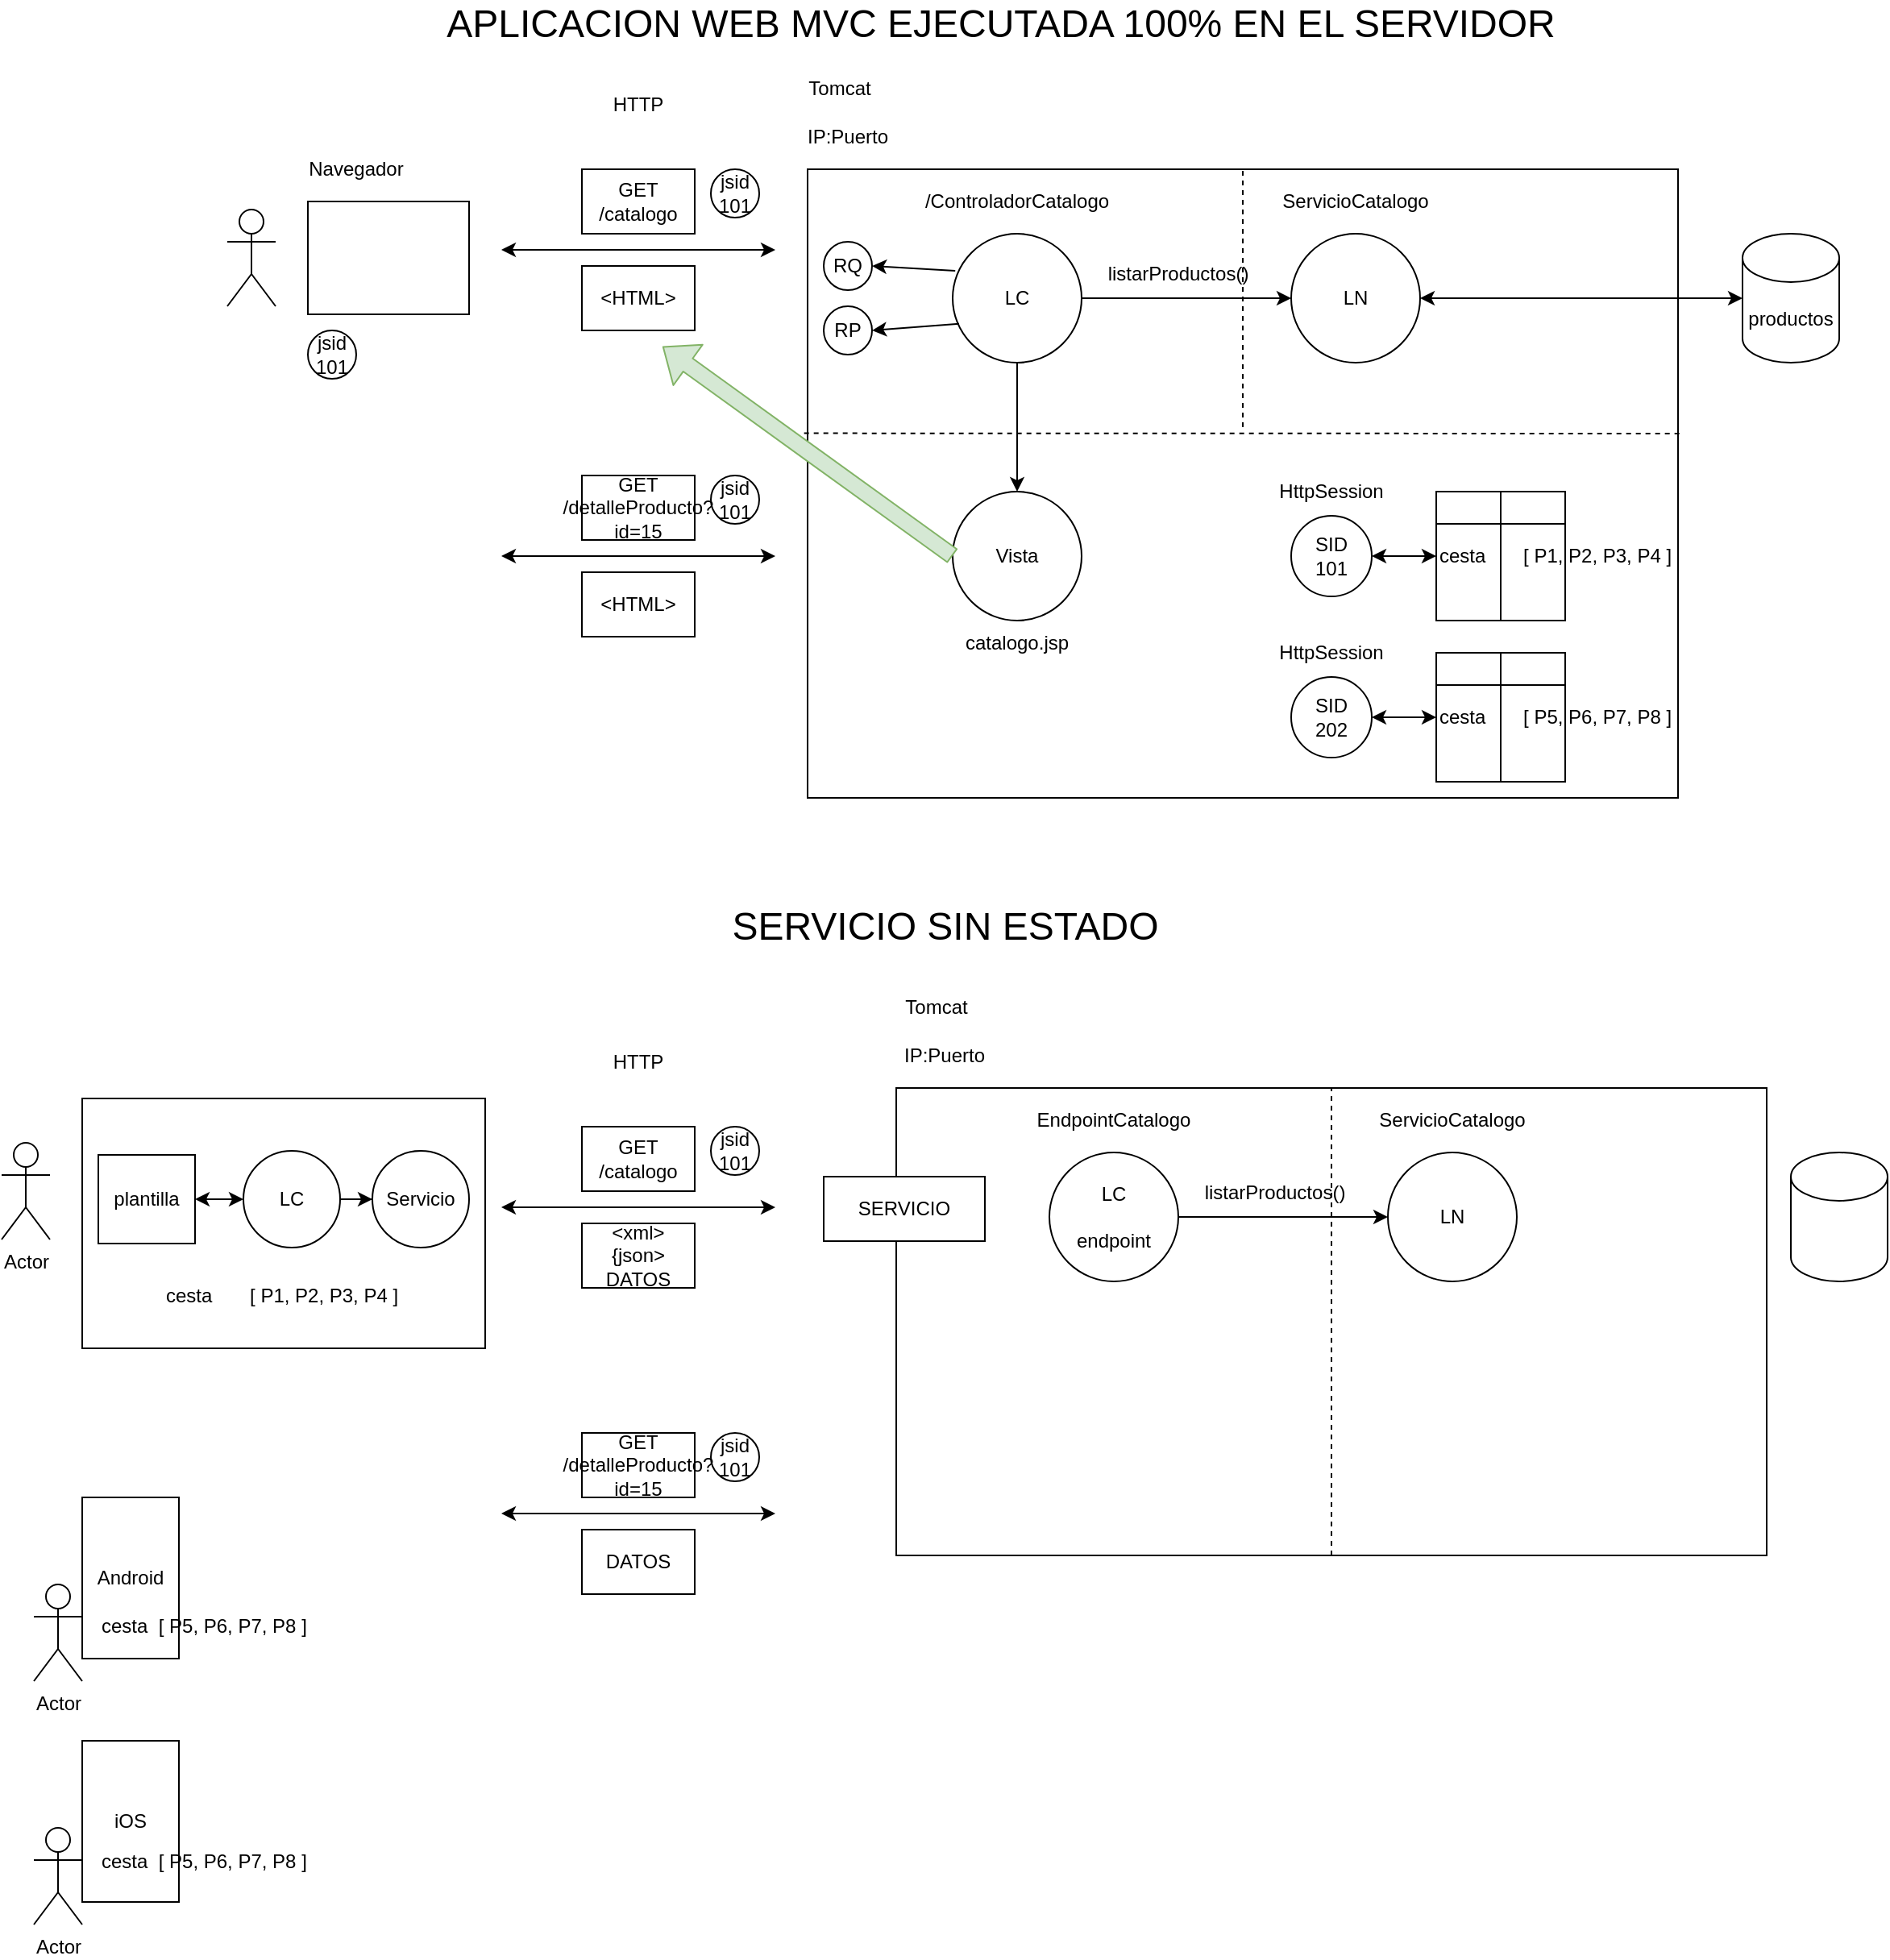 <mxfile version="20.7.4" type="device" pages="22"><diagram id="pVfHonkLiQUyMmfG8VoH" name="Página-1"><mxGraphModel dx="1290" dy="629" grid="1" gridSize="10" guides="1" tooltips="1" connect="1" arrows="1" fold="1" page="1" pageScale="1" pageWidth="1169" pageHeight="827" math="0" shadow="0"><root><mxCell id="0"/><mxCell id="1" parent="0"/><mxCell id="o6qJxAABdR_YwHp8nPrA-15" value="" style="rounded=0;whiteSpace=wrap;html=1;fillColor=none;" parent="1" vertex="1"><mxGeometry x="600" y="140" width="540" height="390" as="geometry"/></mxCell><mxCell id="o6qJxAABdR_YwHp8nPrA-16" value="" style="rounded=0;whiteSpace=wrap;html=1;fillColor=none;" parent="1" vertex="1"><mxGeometry x="290" y="160" width="100" height="70" as="geometry"/></mxCell><mxCell id="o6qJxAABdR_YwHp8nPrA-17" value="" style="shape=umlActor;verticalLabelPosition=bottom;verticalAlign=top;html=1;outlineConnect=0;fillColor=none;" parent="1" vertex="1"><mxGeometry x="240" y="165" width="30" height="60" as="geometry"/></mxCell><mxCell id="o6qJxAABdR_YwHp8nPrA-18" value="" style="endArrow=classic;startArrow=classic;html=1;" parent="1" edge="1"><mxGeometry width="50" height="50" relative="1" as="geometry"><mxPoint x="410" y="190" as="sourcePoint"/><mxPoint x="580" y="190" as="targetPoint"/></mxGeometry></mxCell><mxCell id="o6qJxAABdR_YwHp8nPrA-19" value="Navegador" style="text;html=1;strokeColor=none;fillColor=none;align=center;verticalAlign=middle;whiteSpace=wrap;rounded=0;" parent="1" vertex="1"><mxGeometry x="300" y="130" width="40" height="20" as="geometry"/></mxCell><mxCell id="o6qJxAABdR_YwHp8nPrA-20" value="Tomcat" style="text;html=1;strokeColor=none;fillColor=none;align=center;verticalAlign=middle;whiteSpace=wrap;rounded=0;" parent="1" vertex="1"><mxGeometry x="600" y="80" width="40" height="20" as="geometry"/></mxCell><mxCell id="o6qJxAABdR_YwHp8nPrA-21" value="GET /catalogo" style="rounded=0;whiteSpace=wrap;html=1;fillColor=none;" parent="1" vertex="1"><mxGeometry x="460" y="140" width="70" height="40" as="geometry"/></mxCell><mxCell id="o6qJxAABdR_YwHp8nPrA-22" style="edgeStyle=orthogonalEdgeStyle;rounded=0;orthogonalLoop=1;jettySize=auto;html=1;entryX=0;entryY=0.5;entryDx=0;entryDy=0;" parent="1" source="o6qJxAABdR_YwHp8nPrA-24" target="o6qJxAABdR_YwHp8nPrA-30" edge="1"><mxGeometry relative="1" as="geometry"/></mxCell><mxCell id="o6qJxAABdR_YwHp8nPrA-23" style="edgeStyle=orthogonalEdgeStyle;rounded=0;orthogonalLoop=1;jettySize=auto;html=1;" parent="1" source="o6qJxAABdR_YwHp8nPrA-24" target="o6qJxAABdR_YwHp8nPrA-33" edge="1"><mxGeometry relative="1" as="geometry"/></mxCell><mxCell id="o6qJxAABdR_YwHp8nPrA-24" value="LC" style="ellipse;whiteSpace=wrap;html=1;aspect=fixed;fillColor=none;" parent="1" vertex="1"><mxGeometry x="690" y="180" width="80" height="80" as="geometry"/></mxCell><mxCell id="o6qJxAABdR_YwHp8nPrA-25" value="/ControladorCatalogo" style="text;html=1;strokeColor=none;fillColor=none;align=center;verticalAlign=middle;whiteSpace=wrap;rounded=0;" parent="1" vertex="1"><mxGeometry x="710" y="150" width="40" height="20" as="geometry"/></mxCell><mxCell id="o6qJxAABdR_YwHp8nPrA-26" value="RQ" style="ellipse;whiteSpace=wrap;html=1;aspect=fixed;fillColor=none;" parent="1" vertex="1"><mxGeometry x="610" y="185" width="30" height="30" as="geometry"/></mxCell><mxCell id="o6qJxAABdR_YwHp8nPrA-27" value="RP" style="ellipse;whiteSpace=wrap;html=1;aspect=fixed;fillColor=none;" parent="1" vertex="1"><mxGeometry x="610" y="225" width="30" height="30" as="geometry"/></mxCell><mxCell id="o6qJxAABdR_YwHp8nPrA-28" value="" style="endArrow=classic;html=1;exitX=0.02;exitY=0.288;exitDx=0;exitDy=0;entryX=1;entryY=0.5;entryDx=0;entryDy=0;exitPerimeter=0;" parent="1" source="o6qJxAABdR_YwHp8nPrA-24" target="o6qJxAABdR_YwHp8nPrA-26" edge="1"><mxGeometry width="50" height="50" relative="1" as="geometry"><mxPoint x="430" y="450" as="sourcePoint"/><mxPoint x="480" y="400" as="targetPoint"/></mxGeometry></mxCell><mxCell id="o6qJxAABdR_YwHp8nPrA-29" value="" style="endArrow=classic;html=1;exitX=0.05;exitY=0.698;exitDx=0;exitDy=0;exitPerimeter=0;entryX=1;entryY=0.5;entryDx=0;entryDy=0;" parent="1" source="o6qJxAABdR_YwHp8nPrA-24" target="o6qJxAABdR_YwHp8nPrA-27" edge="1"><mxGeometry width="50" height="50" relative="1" as="geometry"><mxPoint x="530" y="440" as="sourcePoint"/><mxPoint x="580" y="390" as="targetPoint"/></mxGeometry></mxCell><mxCell id="o6qJxAABdR_YwHp8nPrA-30" value="LN" style="ellipse;whiteSpace=wrap;html=1;aspect=fixed;fillColor=none;" parent="1" vertex="1"><mxGeometry x="900" y="180" width="80" height="80" as="geometry"/></mxCell><mxCell id="o6qJxAABdR_YwHp8nPrA-31" value="ServicioCatalogo" style="text;html=1;strokeColor=none;fillColor=none;align=center;verticalAlign=middle;whiteSpace=wrap;rounded=0;" parent="1" vertex="1"><mxGeometry x="920" y="150" width="40" height="20" as="geometry"/></mxCell><mxCell id="o6qJxAABdR_YwHp8nPrA-32" value="productos" style="shape=cylinder3;whiteSpace=wrap;html=1;boundedLbl=1;backgroundOutline=1;size=15;fillColor=none;" parent="1" vertex="1"><mxGeometry x="1180" y="180" width="60" height="80" as="geometry"/></mxCell><mxCell id="o6qJxAABdR_YwHp8nPrA-33" value="Vista" style="ellipse;whiteSpace=wrap;html=1;aspect=fixed;fillColor=none;" parent="1" vertex="1"><mxGeometry x="690" y="340" width="80" height="80" as="geometry"/></mxCell><mxCell id="o6qJxAABdR_YwHp8nPrA-34" value="catalogo.jsp" style="text;html=1;strokeColor=none;fillColor=none;align=center;verticalAlign=middle;whiteSpace=wrap;rounded=0;" parent="1" vertex="1"><mxGeometry x="710" y="424" width="40" height="20" as="geometry"/></mxCell><mxCell id="o6qJxAABdR_YwHp8nPrA-35" value="&amp;lt;HTML&amp;gt;" style="rounded=0;whiteSpace=wrap;html=1;fillColor=none;" parent="1" vertex="1"><mxGeometry x="460" y="200" width="70" height="40" as="geometry"/></mxCell><mxCell id="o6qJxAABdR_YwHp8nPrA-36" value="" style="shape=flexArrow;endArrow=classic;html=1;exitX=0;exitY=0.5;exitDx=0;exitDy=0;fillColor=#d5e8d4;strokeColor=#82b366;" parent="1" source="o6qJxAABdR_YwHp8nPrA-33" edge="1"><mxGeometry width="50" height="50" relative="1" as="geometry"><mxPoint x="490" y="390" as="sourcePoint"/><mxPoint x="510" y="250" as="targetPoint"/></mxGeometry></mxCell><mxCell id="o6qJxAABdR_YwHp8nPrA-37" value="listarProductos()" style="text;html=1;strokeColor=none;fillColor=none;align=center;verticalAlign=middle;whiteSpace=wrap;rounded=0;" parent="1" vertex="1"><mxGeometry x="810" y="195" width="40" height="20" as="geometry"/></mxCell><mxCell id="o6qJxAABdR_YwHp8nPrA-38" value="" style="endArrow=none;dashed=1;html=1;exitX=-0.004;exitY=0.42;exitDx=0;exitDy=0;exitPerimeter=0;" parent="1" source="o6qJxAABdR_YwHp8nPrA-15" edge="1"><mxGeometry width="50" height="50" relative="1" as="geometry"><mxPoint x="420" y="340" as="sourcePoint"/><mxPoint x="1141" y="304" as="targetPoint"/></mxGeometry></mxCell><mxCell id="o6qJxAABdR_YwHp8nPrA-39" value="" style="endArrow=none;dashed=1;html=1;entryX=0.5;entryY=0;entryDx=0;entryDy=0;" parent="1" target="o6qJxAABdR_YwHp8nPrA-15" edge="1"><mxGeometry width="50" height="50" relative="1" as="geometry"><mxPoint x="870" y="300" as="sourcePoint"/><mxPoint x="870" y="70" as="targetPoint"/></mxGeometry></mxCell><mxCell id="o6qJxAABdR_YwHp8nPrA-40" value="&lt;font style=&quot;font-size: 24px&quot;&gt;APLICACION WEB MVC EJECUTADA 100% EN EL SERVIDOR&lt;/font&gt;" style="text;html=1;strokeColor=none;fillColor=none;align=center;verticalAlign=middle;whiteSpace=wrap;rounded=0;" parent="1" vertex="1"><mxGeometry x="370" y="40" width="700" height="20" as="geometry"/></mxCell><mxCell id="o6qJxAABdR_YwHp8nPrA-41" value="" style="endArrow=classic;startArrow=classic;html=1;" parent="1" edge="1"><mxGeometry width="50" height="50" relative="1" as="geometry"><mxPoint x="410" y="380" as="sourcePoint"/><mxPoint x="580" y="380" as="targetPoint"/></mxGeometry></mxCell><mxCell id="o6qJxAABdR_YwHp8nPrA-42" value="GET /detalleProducto?id=15" style="rounded=0;whiteSpace=wrap;html=1;fillColor=none;" parent="1" vertex="1"><mxGeometry x="460" y="330" width="70" height="40" as="geometry"/></mxCell><mxCell id="o6qJxAABdR_YwHp8nPrA-43" value="&amp;lt;HTML&amp;gt;" style="rounded=0;whiteSpace=wrap;html=1;fillColor=none;" parent="1" vertex="1"><mxGeometry x="460" y="390" width="70" height="40" as="geometry"/></mxCell><mxCell id="o6qJxAABdR_YwHp8nPrA-44" value="HTTP" style="text;html=1;strokeColor=none;fillColor=none;align=center;verticalAlign=middle;whiteSpace=wrap;rounded=0;" parent="1" vertex="1"><mxGeometry x="475" y="90" width="40" height="20" as="geometry"/></mxCell><mxCell id="o6qJxAABdR_YwHp8nPrA-45" value="" style="ellipse;whiteSpace=wrap;html=1;aspect=fixed;fillColor=none;" parent="1" vertex="1"><mxGeometry x="900" y="355" width="50" height="50" as="geometry"/></mxCell><mxCell id="o6qJxAABdR_YwHp8nPrA-46" value="HttpSession" style="text;html=1;strokeColor=none;fillColor=none;align=center;verticalAlign=middle;whiteSpace=wrap;rounded=0;" parent="1" vertex="1"><mxGeometry x="905" y="330" width="40" height="20" as="geometry"/></mxCell><mxCell id="o6qJxAABdR_YwHp8nPrA-47" value="" style="shape=internalStorage;whiteSpace=wrap;html=1;backgroundOutline=1;fillColor=none;dx=40;dy=20;" parent="1" vertex="1"><mxGeometry x="990" y="340" width="80" height="80" as="geometry"/></mxCell><mxCell id="o6qJxAABdR_YwHp8nPrA-48" value="" style="endArrow=classic;startArrow=classic;html=1;exitX=1;exitY=0.5;exitDx=0;exitDy=0;" parent="1" source="o6qJxAABdR_YwHp8nPrA-45" target="o6qJxAABdR_YwHp8nPrA-47" edge="1"><mxGeometry width="50" height="50" relative="1" as="geometry"><mxPoint x="950" y="550" as="sourcePoint"/><mxPoint x="1000" y="500" as="targetPoint"/></mxGeometry></mxCell><mxCell id="o6qJxAABdR_YwHp8nPrA-49" value="SID&lt;br&gt;101" style="text;html=1;strokeColor=none;fillColor=none;align=center;verticalAlign=middle;whiteSpace=wrap;rounded=0;" parent="1" vertex="1"><mxGeometry x="905" y="370" width="40" height="20" as="geometry"/></mxCell><mxCell id="o6qJxAABdR_YwHp8nPrA-50" value="cesta&amp;nbsp; &amp;nbsp; &amp;nbsp; &amp;nbsp;[ P1, P2, P3, P4 ]" style="text;html=1;strokeColor=none;fillColor=none;align=left;verticalAlign=middle;whiteSpace=wrap;rounded=0;" parent="1" vertex="1"><mxGeometry x="990" y="370" width="190" height="20" as="geometry"/></mxCell><mxCell id="o6qJxAABdR_YwHp8nPrA-51" value="jsid&lt;br&gt;101" style="ellipse;whiteSpace=wrap;html=1;aspect=fixed;fillColor=none;" parent="1" vertex="1"><mxGeometry x="290" y="240" width="30" height="30" as="geometry"/></mxCell><mxCell id="o6qJxAABdR_YwHp8nPrA-52" value="IP:Puerto" style="text;html=1;strokeColor=none;fillColor=none;align=center;verticalAlign=middle;whiteSpace=wrap;rounded=0;" parent="1" vertex="1"><mxGeometry x="605" y="110" width="40" height="20" as="geometry"/></mxCell><mxCell id="o6qJxAABdR_YwHp8nPrA-53" value="jsid&lt;br&gt;101" style="ellipse;whiteSpace=wrap;html=1;aspect=fixed;fillColor=none;" parent="1" vertex="1"><mxGeometry x="540" y="140" width="30" height="30" as="geometry"/></mxCell><mxCell id="o6qJxAABdR_YwHp8nPrA-54" value="jsid&lt;br&gt;101" style="ellipse;whiteSpace=wrap;html=1;aspect=fixed;fillColor=none;" parent="1" vertex="1"><mxGeometry x="540" y="330" width="30" height="30" as="geometry"/></mxCell><mxCell id="o6qJxAABdR_YwHp8nPrA-55" value="" style="ellipse;whiteSpace=wrap;html=1;aspect=fixed;fillColor=none;" parent="1" vertex="1"><mxGeometry x="900" y="455" width="50" height="50" as="geometry"/></mxCell><mxCell id="o6qJxAABdR_YwHp8nPrA-56" value="HttpSession" style="text;html=1;strokeColor=none;fillColor=none;align=center;verticalAlign=middle;whiteSpace=wrap;rounded=0;" parent="1" vertex="1"><mxGeometry x="905" y="430" width="40" height="20" as="geometry"/></mxCell><mxCell id="o6qJxAABdR_YwHp8nPrA-57" value="" style="shape=internalStorage;whiteSpace=wrap;html=1;backgroundOutline=1;fillColor=none;dx=40;dy=20;" parent="1" vertex="1"><mxGeometry x="990" y="440" width="80" height="80" as="geometry"/></mxCell><mxCell id="o6qJxAABdR_YwHp8nPrA-58" value="" style="endArrow=classic;startArrow=classic;html=1;exitX=1;exitY=0.5;exitDx=0;exitDy=0;" parent="1" source="o6qJxAABdR_YwHp8nPrA-55" target="o6qJxAABdR_YwHp8nPrA-57" edge="1"><mxGeometry width="50" height="50" relative="1" as="geometry"><mxPoint x="950" y="650" as="sourcePoint"/><mxPoint x="1000" y="600" as="targetPoint"/></mxGeometry></mxCell><mxCell id="o6qJxAABdR_YwHp8nPrA-59" value="SID&lt;br&gt;202" style="text;html=1;strokeColor=none;fillColor=none;align=center;verticalAlign=middle;whiteSpace=wrap;rounded=0;" parent="1" vertex="1"><mxGeometry x="905" y="470" width="40" height="20" as="geometry"/></mxCell><mxCell id="o6qJxAABdR_YwHp8nPrA-60" value="cesta&amp;nbsp; &amp;nbsp; &amp;nbsp; &amp;nbsp;[ P5, P6, P7, P8 ]" style="text;html=1;strokeColor=none;fillColor=none;align=left;verticalAlign=middle;whiteSpace=wrap;rounded=0;" parent="1" vertex="1"><mxGeometry x="990" y="470" width="190" height="20" as="geometry"/></mxCell><mxCell id="o6qJxAABdR_YwHp8nPrA-61" value="" style="rounded=0;whiteSpace=wrap;html=1;fillColor=none;" parent="1" vertex="1"><mxGeometry x="655" y="710" width="540" height="290" as="geometry"/></mxCell><mxCell id="o6qJxAABdR_YwHp8nPrA-62" value="" style="rounded=0;whiteSpace=wrap;html=1;fillColor=none;" parent="1" vertex="1"><mxGeometry x="150" y="716.5" width="250" height="155" as="geometry"/></mxCell><mxCell id="o6qJxAABdR_YwHp8nPrA-63" value="" style="endArrow=classic;startArrow=classic;html=1;" parent="1" edge="1"><mxGeometry width="50" height="50" relative="1" as="geometry"><mxPoint x="410" y="784" as="sourcePoint"/><mxPoint x="580" y="784" as="targetPoint"/></mxGeometry></mxCell><mxCell id="o6qJxAABdR_YwHp8nPrA-64" value="Tomcat" style="text;html=1;strokeColor=none;fillColor=none;align=center;verticalAlign=middle;whiteSpace=wrap;rounded=0;" parent="1" vertex="1"><mxGeometry x="660" y="650" width="40" height="20" as="geometry"/></mxCell><mxCell id="o6qJxAABdR_YwHp8nPrA-65" value="GET /catalogo" style="rounded=0;whiteSpace=wrap;html=1;fillColor=none;" parent="1" vertex="1"><mxGeometry x="460" y="734" width="70" height="40" as="geometry"/></mxCell><mxCell id="o6qJxAABdR_YwHp8nPrA-66" style="edgeStyle=orthogonalEdgeStyle;rounded=0;orthogonalLoop=1;jettySize=auto;html=1;entryX=0;entryY=0.5;entryDx=0;entryDy=0;" parent="1" source="o6qJxAABdR_YwHp8nPrA-67" target="o6qJxAABdR_YwHp8nPrA-69" edge="1"><mxGeometry relative="1" as="geometry"/></mxCell><mxCell id="o6qJxAABdR_YwHp8nPrA-67" value="LC&lt;br&gt;&lt;br&gt;endpoint" style="ellipse;whiteSpace=wrap;html=1;aspect=fixed;fillColor=none;" parent="1" vertex="1"><mxGeometry x="750" y="750" width="80" height="80" as="geometry"/></mxCell><mxCell id="o6qJxAABdR_YwHp8nPrA-68" value="EndpointCatalogo" style="text;html=1;strokeColor=none;fillColor=none;align=center;verticalAlign=middle;whiteSpace=wrap;rounded=0;" parent="1" vertex="1"><mxGeometry x="770" y="720" width="40" height="20" as="geometry"/></mxCell><mxCell id="o6qJxAABdR_YwHp8nPrA-69" value="LN" style="ellipse;whiteSpace=wrap;html=1;aspect=fixed;fillColor=none;" parent="1" vertex="1"><mxGeometry x="960" y="750" width="80" height="80" as="geometry"/></mxCell><mxCell id="o6qJxAABdR_YwHp8nPrA-70" value="ServicioCatalogo" style="text;html=1;strokeColor=none;fillColor=none;align=center;verticalAlign=middle;whiteSpace=wrap;rounded=0;" parent="1" vertex="1"><mxGeometry x="980" y="720" width="40" height="20" as="geometry"/></mxCell><mxCell id="o6qJxAABdR_YwHp8nPrA-71" value="" style="shape=cylinder3;whiteSpace=wrap;html=1;boundedLbl=1;backgroundOutline=1;size=15;fillColor=none;" parent="1" vertex="1"><mxGeometry x="1210" y="750" width="60" height="80" as="geometry"/></mxCell><mxCell id="o6qJxAABdR_YwHp8nPrA-72" value="&amp;lt;xml&amp;gt;&lt;br&gt;{json&amp;gt;&lt;br&gt;DATOS" style="rounded=0;whiteSpace=wrap;html=1;fillColor=none;" parent="1" vertex="1"><mxGeometry x="460" y="794" width="70" height="40" as="geometry"/></mxCell><mxCell id="o6qJxAABdR_YwHp8nPrA-73" value="listarProductos()" style="text;html=1;strokeColor=none;fillColor=none;align=center;verticalAlign=middle;whiteSpace=wrap;rounded=0;" parent="1" vertex="1"><mxGeometry x="870" y="765" width="40" height="20" as="geometry"/></mxCell><mxCell id="o6qJxAABdR_YwHp8nPrA-74" value="" style="endArrow=none;dashed=1;html=1;entryX=0.5;entryY=0;entryDx=0;entryDy=0;exitX=0.5;exitY=1;exitDx=0;exitDy=0;" parent="1" source="o6qJxAABdR_YwHp8nPrA-61" target="o6qJxAABdR_YwHp8nPrA-61" edge="1"><mxGeometry width="50" height="50" relative="1" as="geometry"><mxPoint x="930" y="870" as="sourcePoint"/><mxPoint x="930" y="640" as="targetPoint"/></mxGeometry></mxCell><mxCell id="o6qJxAABdR_YwHp8nPrA-75" value="&lt;font style=&quot;font-size: 24px&quot;&gt;SERVICIO SIN ESTADO&lt;/font&gt;" style="text;html=1;strokeColor=none;fillColor=none;align=center;verticalAlign=middle;whiteSpace=wrap;rounded=0;" parent="1" vertex="1"><mxGeometry x="527.5" y="600" width="315" height="20" as="geometry"/></mxCell><mxCell id="o6qJxAABdR_YwHp8nPrA-76" value="" style="endArrow=classic;startArrow=classic;html=1;" parent="1" edge="1"><mxGeometry width="50" height="50" relative="1" as="geometry"><mxPoint x="410" y="974" as="sourcePoint"/><mxPoint x="580" y="974" as="targetPoint"/></mxGeometry></mxCell><mxCell id="o6qJxAABdR_YwHp8nPrA-77" value="GET /detalleProducto?id=15" style="rounded=0;whiteSpace=wrap;html=1;fillColor=none;" parent="1" vertex="1"><mxGeometry x="460" y="924" width="70" height="40" as="geometry"/></mxCell><mxCell id="o6qJxAABdR_YwHp8nPrA-78" value="DATOS" style="rounded=0;whiteSpace=wrap;html=1;fillColor=none;" parent="1" vertex="1"><mxGeometry x="460" y="984" width="70" height="40" as="geometry"/></mxCell><mxCell id="o6qJxAABdR_YwHp8nPrA-79" value="HTTP" style="text;html=1;strokeColor=none;fillColor=none;align=center;verticalAlign=middle;whiteSpace=wrap;rounded=0;" parent="1" vertex="1"><mxGeometry x="475" y="684" width="40" height="20" as="geometry"/></mxCell><mxCell id="o6qJxAABdR_YwHp8nPrA-80" value="cesta&amp;nbsp; &amp;nbsp; &amp;nbsp; &amp;nbsp;[ P1, P2, P3, P4 ]" style="text;html=1;strokeColor=none;fillColor=none;align=left;verticalAlign=middle;whiteSpace=wrap;rounded=0;" parent="1" vertex="1"><mxGeometry x="200" y="829" width="190" height="20" as="geometry"/></mxCell><mxCell id="o6qJxAABdR_YwHp8nPrA-81" value="IP:Puerto" style="text;html=1;strokeColor=none;fillColor=none;align=center;verticalAlign=middle;whiteSpace=wrap;rounded=0;" parent="1" vertex="1"><mxGeometry x="665" y="680" width="40" height="20" as="geometry"/></mxCell><mxCell id="o6qJxAABdR_YwHp8nPrA-82" value="jsid&lt;br&gt;101" style="ellipse;whiteSpace=wrap;html=1;aspect=fixed;fillColor=none;" parent="1" vertex="1"><mxGeometry x="540" y="734" width="30" height="30" as="geometry"/></mxCell><mxCell id="o6qJxAABdR_YwHp8nPrA-83" value="jsid&lt;br&gt;101" style="ellipse;whiteSpace=wrap;html=1;aspect=fixed;fillColor=none;" parent="1" vertex="1"><mxGeometry x="540" y="924" width="30" height="30" as="geometry"/></mxCell><mxCell id="o6qJxAABdR_YwHp8nPrA-84" value="cesta&amp;nbsp; [ P5, P6, P7, P8 ]" style="text;html=1;strokeColor=none;fillColor=none;align=left;verticalAlign=middle;whiteSpace=wrap;rounded=0;" parent="1" vertex="1"><mxGeometry x="160" y="1034" width="190" height="20" as="geometry"/></mxCell><mxCell id="o6qJxAABdR_YwHp8nPrA-85" value="Actor" style="shape=umlActor;verticalLabelPosition=bottom;verticalAlign=top;html=1;outlineConnect=0;fillColor=none;" parent="1" vertex="1"><mxGeometry x="100" y="744" width="30" height="60" as="geometry"/></mxCell><mxCell id="o6qJxAABdR_YwHp8nPrA-86" value="Android" style="rounded=0;whiteSpace=wrap;html=1;fillColor=none;" parent="1" vertex="1"><mxGeometry x="150" y="964" width="60" height="100" as="geometry"/></mxCell><mxCell id="o6qJxAABdR_YwHp8nPrA-87" value="Actor" style="shape=umlActor;verticalLabelPosition=bottom;verticalAlign=top;html=1;outlineConnect=0;fillColor=none;" parent="1" vertex="1"><mxGeometry x="120" y="1018" width="30" height="60" as="geometry"/></mxCell><mxCell id="o6qJxAABdR_YwHp8nPrA-88" value="iOS" style="rounded=0;whiteSpace=wrap;html=1;fillColor=none;" parent="1" vertex="1"><mxGeometry x="150" y="1115" width="60" height="100" as="geometry"/></mxCell><mxCell id="o6qJxAABdR_YwHp8nPrA-89" value="Actor" style="shape=umlActor;verticalLabelPosition=bottom;verticalAlign=top;html=1;outlineConnect=0;fillColor=none;" parent="1" vertex="1"><mxGeometry x="120" y="1169" width="30" height="60" as="geometry"/></mxCell><mxCell id="o6qJxAABdR_YwHp8nPrA-90" value="plantilla" style="rounded=0;whiteSpace=wrap;html=1;fillColor=none;" parent="1" vertex="1"><mxGeometry x="160" y="751.5" width="60" height="55" as="geometry"/></mxCell><mxCell id="o6qJxAABdR_YwHp8nPrA-91" style="edgeStyle=orthogonalEdgeStyle;rounded=0;orthogonalLoop=1;jettySize=auto;html=1;" parent="1" source="o6qJxAABdR_YwHp8nPrA-92" target="o6qJxAABdR_YwHp8nPrA-93" edge="1"><mxGeometry relative="1" as="geometry"/></mxCell><mxCell id="o6qJxAABdR_YwHp8nPrA-92" value="LC" style="ellipse;whiteSpace=wrap;html=1;aspect=fixed;fillColor=none;" parent="1" vertex="1"><mxGeometry x="250" y="749" width="60" height="60" as="geometry"/></mxCell><mxCell id="o6qJxAABdR_YwHp8nPrA-93" value="Servicio" style="ellipse;whiteSpace=wrap;html=1;aspect=fixed;fillColor=none;" parent="1" vertex="1"><mxGeometry x="330" y="749" width="60" height="60" as="geometry"/></mxCell><mxCell id="o6qJxAABdR_YwHp8nPrA-94" value="" style="endArrow=classic;startArrow=classic;html=1;exitX=1;exitY=0.5;exitDx=0;exitDy=0;entryX=0;entryY=0.5;entryDx=0;entryDy=0;" parent="1" source="o6qJxAABdR_YwHp8nPrA-90" target="o6qJxAABdR_YwHp8nPrA-92" edge="1"><mxGeometry width="50" height="50" relative="1" as="geometry"><mxPoint x="280" y="971.5" as="sourcePoint"/><mxPoint x="330" y="921.5" as="targetPoint"/></mxGeometry></mxCell><mxCell id="o6qJxAABdR_YwHp8nPrA-95" value="SERVICIO" style="rounded=0;whiteSpace=wrap;html=1;" parent="1" vertex="1"><mxGeometry x="610" y="765" width="100" height="40" as="geometry"/></mxCell><mxCell id="o6qJxAABdR_YwHp8nPrA-97" value="cesta&amp;nbsp; [ P5, P6, P7, P8 ]" style="text;html=1;strokeColor=none;fillColor=none;align=left;verticalAlign=middle;whiteSpace=wrap;rounded=0;" parent="1" vertex="1"><mxGeometry x="160" y="1180" width="190" height="20" as="geometry"/></mxCell><mxCell id="gbHAELRTbRbB1jArC6TK-1" value="" style="endArrow=classic;startArrow=classic;html=1;rounded=0;entryX=0;entryY=0.5;entryDx=0;entryDy=0;entryPerimeter=0;" parent="1" source="o6qJxAABdR_YwHp8nPrA-30" target="o6qJxAABdR_YwHp8nPrA-32" edge="1"><mxGeometry width="50" height="50" relative="1" as="geometry"><mxPoint x="460" y="590" as="sourcePoint"/><mxPoint x="510" y="540" as="targetPoint"/></mxGeometry></mxCell></root></mxGraphModel></diagram><diagram id="VwKuzKo-en33Wu5wIvJ9" name="Página-2"><mxGraphModel dx="1290" dy="1456" grid="1" gridSize="10" guides="1" tooltips="1" connect="1" arrows="1" fold="1" page="1" pageScale="1" pageWidth="1169" pageHeight="827" math="0" shadow="0"><root><mxCell id="hLqz4s6OpR_HuVTiLFr4-0"/><mxCell id="hLqz4s6OpR_HuVTiLFr4-1" parent="hLqz4s6OpR_HuVTiLFr4-0"/><mxCell id="hLqz4s6OpR_HuVTiLFr4-2" value="" style="rounded=0;whiteSpace=wrap;html=1;fillColor=none;" parent="hLqz4s6OpR_HuVTiLFr4-1" vertex="1"><mxGeometry x="470" y="-590" width="640" height="570" as="geometry"/></mxCell><mxCell id="hLqz4s6OpR_HuVTiLFr4-3" value="" style="rounded=0;whiteSpace=wrap;html=1;fillColor=none;" parent="hLqz4s6OpR_HuVTiLFr4-1" vertex="1"><mxGeometry x="180" y="-590" width="100" height="70" as="geometry"/></mxCell><mxCell id="hLqz4s6OpR_HuVTiLFr4-4" value="" style="shape=umlActor;verticalLabelPosition=bottom;verticalAlign=top;html=1;outlineConnect=0;fillColor=none;" parent="hLqz4s6OpR_HuVTiLFr4-1" vertex="1"><mxGeometry x="130" y="-582.5" width="30" height="55" as="geometry"/></mxCell><mxCell id="hLqz4s6OpR_HuVTiLFr4-5" value="" style="endArrow=classic;startArrow=classic;html=1;" parent="hLqz4s6OpR_HuVTiLFr4-1" edge="1"><mxGeometry width="50" height="50" relative="1" as="geometry"><mxPoint x="290" y="-560" as="sourcePoint"/><mxPoint x="460" y="-560" as="targetPoint"/></mxGeometry></mxCell><mxCell id="hLqz4s6OpR_HuVTiLFr4-6" value="Navegador" style="text;html=1;strokeColor=none;fillColor=none;align=center;verticalAlign=middle;whiteSpace=wrap;rounded=0;" parent="hLqz4s6OpR_HuVTiLFr4-1" vertex="1"><mxGeometry x="190" y="-620" width="40" height="20" as="geometry"/></mxCell><mxCell id="hLqz4s6OpR_HuVTiLFr4-7" value="Tomcat" style="text;html=1;strokeColor=none;fillColor=none;align=center;verticalAlign=middle;whiteSpace=wrap;rounded=0;" parent="hLqz4s6OpR_HuVTiLFr4-1" vertex="1"><mxGeometry x="490" y="-670" width="40" height="20" as="geometry"/></mxCell><mxCell id="hLqz4s6OpR_HuVTiLFr4-8" value="GET /login.html" style="rounded=0;whiteSpace=wrap;html=1;fillColor=none;" parent="hLqz4s6OpR_HuVTiLFr4-1" vertex="1"><mxGeometry x="340" y="-610" width="70" height="40" as="geometry"/></mxCell><mxCell id="hLqz4s6OpR_HuVTiLFr4-9" style="edgeStyle=orthogonalEdgeStyle;rounded=0;orthogonalLoop=1;jettySize=auto;html=1;entryX=0;entryY=0.5;entryDx=0;entryDy=0;" parent="hLqz4s6OpR_HuVTiLFr4-1" source="hLqz4s6OpR_HuVTiLFr4-10" target="hLqz4s6OpR_HuVTiLFr4-16" edge="1"><mxGeometry relative="1" as="geometry"/></mxCell><mxCell id="hLqz4s6OpR_HuVTiLFr4-10" value="LC" style="ellipse;whiteSpace=wrap;html=1;aspect=fixed;fillColor=none;" parent="hLqz4s6OpR_HuVTiLFr4-1" vertex="1"><mxGeometry x="570" y="-485" width="80" height="80" as="geometry"/></mxCell><mxCell id="hLqz4s6OpR_HuVTiLFr4-11" value="ControladorLogin" style="text;html=1;strokeColor=none;fillColor=none;align=center;verticalAlign=middle;whiteSpace=wrap;rounded=0;" parent="hLqz4s6OpR_HuVTiLFr4-1" vertex="1"><mxGeometry x="590" y="-515" width="40" height="20" as="geometry"/></mxCell><mxCell id="hLqz4s6OpR_HuVTiLFr4-16" value="LN" style="ellipse;whiteSpace=wrap;html=1;aspect=fixed;fillColor=none;" parent="hLqz4s6OpR_HuVTiLFr4-1" vertex="1"><mxGeometry x="840" y="-485" width="80" height="80" as="geometry"/></mxCell><mxCell id="hLqz4s6OpR_HuVTiLFr4-17" value="ServicioUsuarios" style="text;html=1;strokeColor=none;fillColor=none;align=center;verticalAlign=middle;whiteSpace=wrap;rounded=0;" parent="hLqz4s6OpR_HuVTiLFr4-1" vertex="1"><mxGeometry x="860" y="-515" width="40" height="20" as="geometry"/></mxCell><mxCell id="hLqz4s6OpR_HuVTiLFr4-18" value="usr" style="shape=cylinder3;whiteSpace=wrap;html=1;boundedLbl=1;backgroundOutline=1;size=15;fillColor=none;" parent="hLqz4s6OpR_HuVTiLFr4-1" vertex="1"><mxGeometry x="850" y="-700" width="60" height="80" as="geometry"/></mxCell><mxCell id="hLqz4s6OpR_HuVTiLFr4-19" value="&amp;lt;HTML&amp;gt;" style="rounded=0;whiteSpace=wrap;html=1;fillColor=none;" parent="hLqz4s6OpR_HuVTiLFr4-1" vertex="1"><mxGeometry x="340" y="-550" width="70" height="40" as="geometry"/></mxCell><mxCell id="hLqz4s6OpR_HuVTiLFr4-20" value="&lt;font style=&quot;font-size: 24px&quot;&gt;AUTENTICACION CON TOKEN Y ESTADO&lt;/font&gt;" style="text;html=1;strokeColor=none;fillColor=none;align=center;verticalAlign=middle;whiteSpace=wrap;rounded=0;" parent="hLqz4s6OpR_HuVTiLFr4-1" vertex="1"><mxGeometry x="355" y="-800" width="520" height="20" as="geometry"/></mxCell><mxCell id="hLqz4s6OpR_HuVTiLFr4-21" value="&lt;font style=&quot;font-size: 18px&quot;&gt;HTTPS&lt;/font&gt;" style="text;html=1;strokeColor=none;fillColor=none;align=center;verticalAlign=middle;whiteSpace=wrap;rounded=0;" parent="hLqz4s6OpR_HuVTiLFr4-1" vertex="1"><mxGeometry x="355" y="-660" width="40" height="20" as="geometry"/></mxCell><mxCell id="hLqz4s6OpR_HuVTiLFr4-22" value="IP:Puerto" style="text;html=1;strokeColor=none;fillColor=none;align=center;verticalAlign=middle;whiteSpace=wrap;rounded=0;" parent="hLqz4s6OpR_HuVTiLFr4-1" vertex="1"><mxGeometry x="495" y="-640" width="40" height="20" as="geometry"/></mxCell><mxCell id="hLqz4s6OpR_HuVTiLFr4-24" value="" style="rounded=0;whiteSpace=wrap;html=1;fillColor=none;" parent="hLqz4s6OpR_HuVTiLFr4-1" vertex="1"><mxGeometry x="180" y="-480" width="100" height="90" as="geometry"/></mxCell><mxCell id="hLqz4s6OpR_HuVTiLFr4-25" value="login" style="rounded=0;whiteSpace=wrap;html=1;fillColor=none;" parent="hLqz4s6OpR_HuVTiLFr4-1" vertex="1"><mxGeometry x="202.5" y="-463" width="55" height="16" as="geometry"/></mxCell><mxCell id="hLqz4s6OpR_HuVTiLFr4-26" value="pw" style="rounded=0;whiteSpace=wrap;html=1;fillColor=none;" parent="hLqz4s6OpR_HuVTiLFr4-1" vertex="1"><mxGeometry x="202.5" y="-443" width="55" height="16" as="geometry"/></mxCell><mxCell id="hLqz4s6OpR_HuVTiLFr4-27" value="Entrar" style="rounded=1;whiteSpace=wrap;html=1;fillColor=#dae8fc;strokeColor=#6c8ebf;" parent="hLqz4s6OpR_HuVTiLFr4-1" vertex="1"><mxGeometry x="208.75" y="-420" width="42.5" height="20" as="geometry"/></mxCell><mxCell id="hLqz4s6OpR_HuVTiLFr4-39" value="" style="shape=internalStorage;whiteSpace=wrap;html=1;backgroundOutline=1;fillColor=none;dx=60;dy=23;" parent="hLqz4s6OpR_HuVTiLFr4-1" vertex="1"><mxGeometry x="470" width="120" height="133" as="geometry"/></mxCell><mxCell id="hLqz4s6OpR_HuVTiLFr4-40" value="SID&amp;nbsp; &amp;nbsp; &amp;nbsp; &amp;nbsp; &amp;nbsp; &amp;nbsp;Sesion" style="text;html=1;strokeColor=none;fillColor=none;align=center;verticalAlign=middle;whiteSpace=wrap;rounded=0;" parent="hLqz4s6OpR_HuVTiLFr4-1" vertex="1"><mxGeometry x="470" y="3" width="110" height="20" as="geometry"/></mxCell><mxCell id="hLqz4s6OpR_HuVTiLFr4-51" value="" style="endArrow=none;dashed=1;html=1;" parent="hLqz4s6OpR_HuVTiLFr4-1" edge="1"><mxGeometry width="50" height="50" relative="1" as="geometry"><mxPoint x="810" y="-20.0" as="sourcePoint"/><mxPoint x="810" y="-400.8" as="targetPoint"/></mxGeometry></mxCell><mxCell id="hLqz4s6OpR_HuVTiLFr4-52" style="edgeStyle=orthogonalEdgeStyle;rounded=0;orthogonalLoop=1;jettySize=auto;html=1;entryX=0;entryY=0.5;entryDx=0;entryDy=0;" parent="hLqz4s6OpR_HuVTiLFr4-1" source="hLqz4s6OpR_HuVTiLFr4-53" target="hLqz4s6OpR_HuVTiLFr4-54" edge="1"><mxGeometry relative="1" as="geometry"/></mxCell><mxCell id="hLqz4s6OpR_HuVTiLFr4-53" value="LC&lt;br&gt;Cli" style="ellipse;whiteSpace=wrap;html=1;aspect=fixed;fillColor=none;" parent="hLqz4s6OpR_HuVTiLFr4-1" vertex="1"><mxGeometry x="850" y="-320" width="70" height="70" as="geometry"/></mxCell><mxCell id="hLqz4s6OpR_HuVTiLFr4-54" value="LN&lt;br&gt;Cli" style="ellipse;whiteSpace=wrap;html=1;aspect=fixed;fillColor=none;" parent="hLqz4s6OpR_HuVTiLFr4-1" vertex="1"><mxGeometry x="960" y="-320" width="70" height="70" as="geometry"/></mxCell><mxCell id="hLqz4s6OpR_HuVTiLFr4-55" style="edgeStyle=orthogonalEdgeStyle;rounded=0;orthogonalLoop=1;jettySize=auto;html=1;exitX=1;exitY=0.5;exitDx=0;exitDy=0;" parent="hLqz4s6OpR_HuVTiLFr4-1" source="hLqz4s6OpR_HuVTiLFr4-56" target="hLqz4s6OpR_HuVTiLFr4-57" edge="1"><mxGeometry relative="1" as="geometry"/></mxCell><mxCell id="hLqz4s6OpR_HuVTiLFr4-56" value="LC&lt;br&gt;Fras" style="ellipse;whiteSpace=wrap;html=1;aspect=fixed;fillColor=none;" parent="hLqz4s6OpR_HuVTiLFr4-1" vertex="1"><mxGeometry x="850" y="-235" width="70" height="70" as="geometry"/></mxCell><mxCell id="hLqz4s6OpR_HuVTiLFr4-57" value="LN&lt;br&gt;Fras" style="ellipse;whiteSpace=wrap;html=1;aspect=fixed;fillColor=none;" parent="hLqz4s6OpR_HuVTiLFr4-1" vertex="1"><mxGeometry x="960" y="-235" width="70" height="70" as="geometry"/></mxCell><mxCell id="hLqz4s6OpR_HuVTiLFr4-58" style="edgeStyle=orthogonalEdgeStyle;rounded=0;orthogonalLoop=1;jettySize=auto;html=1;" parent="hLqz4s6OpR_HuVTiLFr4-1" source="hLqz4s6OpR_HuVTiLFr4-59" target="hLqz4s6OpR_HuVTiLFr4-60" edge="1"><mxGeometry relative="1" as="geometry"/></mxCell><mxCell id="hLqz4s6OpR_HuVTiLFr4-59" value="LC&lt;br&gt;Emp" style="ellipse;whiteSpace=wrap;html=1;aspect=fixed;fillColor=none;" parent="hLqz4s6OpR_HuVTiLFr4-1" vertex="1"><mxGeometry x="850" y="-150" width="70" height="70" as="geometry"/></mxCell><mxCell id="hLqz4s6OpR_HuVTiLFr4-60" value="LN&lt;br&gt;Emp" style="ellipse;whiteSpace=wrap;html=1;aspect=fixed;fillColor=none;" parent="hLqz4s6OpR_HuVTiLFr4-1" vertex="1"><mxGeometry x="960" y="-150" width="70" height="70" as="geometry"/></mxCell><mxCell id="hLqz4s6OpR_HuVTiLFr4-63" value="comprobar que la sesion&lt;br&gt;existe y es&lt;br&gt;válida" style="ellipse;whiteSpace=wrap;html=1;aspect=fixed;fillColor=none;" parent="hLqz4s6OpR_HuVTiLFr4-1" vertex="1"><mxGeometry x="615" y="-240" width="80" height="80" as="geometry"/></mxCell><mxCell id="hLqz4s6OpR_HuVTiLFr4-64" value="/seguro/*" style="text;html=1;strokeColor=none;fillColor=none;align=center;verticalAlign=middle;whiteSpace=wrap;rounded=0;" parent="hLqz4s6OpR_HuVTiLFr4-1" vertex="1"><mxGeometry x="635" y="-150" width="40" height="20" as="geometry"/></mxCell><mxCell id="hLqz4s6OpR_HuVTiLFr4-67" value="" style="endArrow=classic;html=1;exitX=1;exitY=0.5;exitDx=0;exitDy=0;" parent="hLqz4s6OpR_HuVTiLFr4-1" source="hLqz4s6OpR_HuVTiLFr4-63" target="hLqz4s6OpR_HuVTiLFr4-56" edge="1"><mxGeometry width="50" height="50" relative="1" as="geometry"><mxPoint x="440" y="-10" as="sourcePoint"/><mxPoint x="490" y="-60" as="targetPoint"/></mxGeometry></mxCell><mxCell id="hLqz4s6OpR_HuVTiLFr4-68" value="" style="endArrow=classic;html=1;exitX=1;exitY=0.5;exitDx=0;exitDy=0;entryX=0;entryY=0.5;entryDx=0;entryDy=0;" parent="hLqz4s6OpR_HuVTiLFr4-1" source="hLqz4s6OpR_HuVTiLFr4-63" target="hLqz4s6OpR_HuVTiLFr4-53" edge="1"><mxGeometry width="50" height="50" relative="1" as="geometry"><mxPoint x="460" as="sourcePoint"/><mxPoint x="510" y="-50" as="targetPoint"/></mxGeometry></mxCell><mxCell id="hLqz4s6OpR_HuVTiLFr4-69" value="" style="endArrow=classic;html=1;exitX=1;exitY=0.5;exitDx=0;exitDy=0;entryX=0;entryY=0.5;entryDx=0;entryDy=0;" parent="hLqz4s6OpR_HuVTiLFr4-1" source="hLqz4s6OpR_HuVTiLFr4-63" target="hLqz4s6OpR_HuVTiLFr4-59" edge="1"><mxGeometry width="50" height="50" relative="1" as="geometry"><mxPoint x="470" y="-30" as="sourcePoint"/><mxPoint x="520" y="-80" as="targetPoint"/></mxGeometry></mxCell><mxCell id="hLqz4s6OpR_HuVTiLFr4-158" value="interceptorSesión" style="text;html=1;strokeColor=none;fillColor=none;align=center;verticalAlign=middle;whiteSpace=wrap;rounded=0;" parent="hLqz4s6OpR_HuVTiLFr4-1" vertex="1"><mxGeometry x="625" y="-280" width="60" height="30" as="geometry"/></mxCell><mxCell id="hLqz4s6OpR_HuVTiLFr4-159" value="ENDPOINTS&lt;br&gt;REST" style="text;html=1;strokeColor=none;fillColor=none;align=center;verticalAlign=middle;whiteSpace=wrap;rounded=0;" parent="hLqz4s6OpR_HuVTiLFr4-1" vertex="1"><mxGeometry x="855" y="-360" width="60" height="30" as="geometry"/></mxCell><mxCell id="vqFAUY4wydmIyx3BOrTh-1" value="" style="rounded=0;whiteSpace=wrap;html=1;fillColor=none;" parent="hLqz4s6OpR_HuVTiLFr4-1" vertex="1"><mxGeometry x="440" y="390" width="640" height="660" as="geometry"/></mxCell><mxCell id="vqFAUY4wydmIyx3BOrTh-2" value="" style="rounded=0;whiteSpace=wrap;html=1;fillColor=none;" parent="hLqz4s6OpR_HuVTiLFr4-1" vertex="1"><mxGeometry x="150" y="390" width="100" height="70" as="geometry"/></mxCell><mxCell id="vqFAUY4wydmIyx3BOrTh-3" value="Actor" style="shape=umlActor;verticalLabelPosition=bottom;verticalAlign=top;html=1;outlineConnect=0;fillColor=none;" parent="hLqz4s6OpR_HuVTiLFr4-1" vertex="1"><mxGeometry x="100" y="397.5" width="30" height="55" as="geometry"/></mxCell><mxCell id="vqFAUY4wydmIyx3BOrTh-4" value="" style="endArrow=classic;startArrow=classic;html=1;" parent="hLqz4s6OpR_HuVTiLFr4-1" edge="1"><mxGeometry width="50" height="50" relative="1" as="geometry"><mxPoint x="260" y="420" as="sourcePoint"/><mxPoint x="430" y="420" as="targetPoint"/></mxGeometry></mxCell><mxCell id="vqFAUY4wydmIyx3BOrTh-5" value="Navegador" style="text;html=1;strokeColor=none;fillColor=none;align=center;verticalAlign=middle;whiteSpace=wrap;rounded=0;" parent="hLqz4s6OpR_HuVTiLFr4-1" vertex="1"><mxGeometry x="160" y="360" width="40" height="20" as="geometry"/></mxCell><mxCell id="vqFAUY4wydmIyx3BOrTh-6" value="Tomcat" style="text;html=1;strokeColor=none;fillColor=none;align=center;verticalAlign=middle;whiteSpace=wrap;rounded=0;" parent="hLqz4s6OpR_HuVTiLFr4-1" vertex="1"><mxGeometry x="460" y="310" width="40" height="20" as="geometry"/></mxCell><mxCell id="vqFAUY4wydmIyx3BOrTh-7" value="GET /login.html" style="rounded=0;whiteSpace=wrap;html=1;fillColor=none;" parent="hLqz4s6OpR_HuVTiLFr4-1" vertex="1"><mxGeometry x="310" y="370" width="70" height="40" as="geometry"/></mxCell><mxCell id="vqFAUY4wydmIyx3BOrTh-8" style="edgeStyle=orthogonalEdgeStyle;rounded=0;orthogonalLoop=1;jettySize=auto;html=1;entryX=0;entryY=0.5;entryDx=0;entryDy=0;" parent="hLqz4s6OpR_HuVTiLFr4-1" source="vqFAUY4wydmIyx3BOrTh-9" target="vqFAUY4wydmIyx3BOrTh-15" edge="1"><mxGeometry relative="1" as="geometry"/></mxCell><mxCell id="vqFAUY4wydmIyx3BOrTh-9" value="LC" style="ellipse;whiteSpace=wrap;html=1;aspect=fixed;fillColor=none;" parent="hLqz4s6OpR_HuVTiLFr4-1" vertex="1"><mxGeometry x="540" y="495" width="80" height="80" as="geometry"/></mxCell><mxCell id="vqFAUY4wydmIyx3BOrTh-10" value="ControladorLogin" style="text;html=1;strokeColor=none;fillColor=none;align=center;verticalAlign=middle;whiteSpace=wrap;rounded=0;" parent="hLqz4s6OpR_HuVTiLFr4-1" vertex="1"><mxGeometry x="560" y="465" width="40" height="20" as="geometry"/></mxCell><mxCell id="vqFAUY4wydmIyx3BOrTh-11" value="RQ" style="ellipse;whiteSpace=wrap;html=1;aspect=fixed;fillColor=none;" parent="hLqz4s6OpR_HuVTiLFr4-1" vertex="1"><mxGeometry x="460" y="500" width="30" height="30" as="geometry"/></mxCell><mxCell id="vqFAUY4wydmIyx3BOrTh-12" value="RP" style="ellipse;whiteSpace=wrap;html=1;aspect=fixed;fillColor=none;" parent="hLqz4s6OpR_HuVTiLFr4-1" vertex="1"><mxGeometry x="460" y="540" width="30" height="30" as="geometry"/></mxCell><mxCell id="vqFAUY4wydmIyx3BOrTh-13" value="" style="endArrow=classic;html=1;exitX=0.02;exitY=0.288;exitDx=0;exitDy=0;entryX=1;entryY=0.5;entryDx=0;entryDy=0;exitPerimeter=0;" parent="hLqz4s6OpR_HuVTiLFr4-1" source="vqFAUY4wydmIyx3BOrTh-9" target="vqFAUY4wydmIyx3BOrTh-11" edge="1"><mxGeometry width="50" height="50" relative="1" as="geometry"><mxPoint x="280" y="765" as="sourcePoint"/><mxPoint x="330" y="715" as="targetPoint"/></mxGeometry></mxCell><mxCell id="vqFAUY4wydmIyx3BOrTh-14" value="" style="endArrow=classic;html=1;exitX=0.05;exitY=0.698;exitDx=0;exitDy=0;exitPerimeter=0;entryX=1;entryY=0.5;entryDx=0;entryDy=0;" parent="hLqz4s6OpR_HuVTiLFr4-1" source="vqFAUY4wydmIyx3BOrTh-9" target="vqFAUY4wydmIyx3BOrTh-12" edge="1"><mxGeometry width="50" height="50" relative="1" as="geometry"><mxPoint x="380" y="755" as="sourcePoint"/><mxPoint x="430" y="705" as="targetPoint"/></mxGeometry></mxCell><mxCell id="vqFAUY4wydmIyx3BOrTh-15" value="LN" style="ellipse;whiteSpace=wrap;html=1;aspect=fixed;fillColor=none;" parent="hLqz4s6OpR_HuVTiLFr4-1" vertex="1"><mxGeometry x="810" y="495" width="80" height="80" as="geometry"/></mxCell><mxCell id="vqFAUY4wydmIyx3BOrTh-16" value="ServicioUsuarios" style="text;html=1;strokeColor=none;fillColor=none;align=center;verticalAlign=middle;whiteSpace=wrap;rounded=0;" parent="hLqz4s6OpR_HuVTiLFr4-1" vertex="1"><mxGeometry x="830" y="465" width="40" height="20" as="geometry"/></mxCell><mxCell id="vqFAUY4wydmIyx3BOrTh-17" value="usr" style="shape=cylinder3;whiteSpace=wrap;html=1;boundedLbl=1;backgroundOutline=1;size=15;fillColor=none;" parent="hLqz4s6OpR_HuVTiLFr4-1" vertex="1"><mxGeometry x="820" y="280" width="60" height="80" as="geometry"/></mxCell><mxCell id="vqFAUY4wydmIyx3BOrTh-18" value="&amp;lt;HTML&amp;gt;" style="rounded=0;whiteSpace=wrap;html=1;fillColor=none;" parent="hLqz4s6OpR_HuVTiLFr4-1" vertex="1"><mxGeometry x="310" y="430" width="70" height="40" as="geometry"/></mxCell><mxCell id="vqFAUY4wydmIyx3BOrTh-19" value="&lt;font style=&quot;font-size: 18px&quot;&gt;HTTPS&lt;/font&gt;" style="text;html=1;strokeColor=none;fillColor=none;align=center;verticalAlign=middle;whiteSpace=wrap;rounded=0;" parent="hLqz4s6OpR_HuVTiLFr4-1" vertex="1"><mxGeometry x="325" y="320" width="40" height="20" as="geometry"/></mxCell><mxCell id="vqFAUY4wydmIyx3BOrTh-20" value="IP:Puerto" style="text;html=1;strokeColor=none;fillColor=none;align=center;verticalAlign=middle;whiteSpace=wrap;rounded=0;" parent="hLqz4s6OpR_HuVTiLFr4-1" vertex="1"><mxGeometry x="465" y="340" width="40" height="20" as="geometry"/></mxCell><mxCell id="vqFAUY4wydmIyx3BOrTh-21" value="jsid&lt;br&gt;101" style="ellipse;whiteSpace=wrap;html=1;aspect=fixed;fillColor=none;" parent="hLqz4s6OpR_HuVTiLFr4-1" vertex="1"><mxGeometry x="520" y="600" width="30" height="30" as="geometry"/></mxCell><mxCell id="vqFAUY4wydmIyx3BOrTh-22" value="" style="rounded=0;whiteSpace=wrap;html=1;fillColor=none;" parent="hLqz4s6OpR_HuVTiLFr4-1" vertex="1"><mxGeometry x="150" y="500" width="100" height="90" as="geometry"/></mxCell><mxCell id="vqFAUY4wydmIyx3BOrTh-23" value="login" style="rounded=0;whiteSpace=wrap;html=1;fillColor=none;" parent="hLqz4s6OpR_HuVTiLFr4-1" vertex="1"><mxGeometry x="172.5" y="517" width="55" height="16" as="geometry"/></mxCell><mxCell id="vqFAUY4wydmIyx3BOrTh-24" value="pw" style="rounded=0;whiteSpace=wrap;html=1;fillColor=none;" parent="hLqz4s6OpR_HuVTiLFr4-1" vertex="1"><mxGeometry x="172.5" y="537" width="55" height="16" as="geometry"/></mxCell><mxCell id="vqFAUY4wydmIyx3BOrTh-25" value="Entrar" style="rounded=1;whiteSpace=wrap;html=1;fillColor=#dae8fc;strokeColor=#6c8ebf;" parent="hLqz4s6OpR_HuVTiLFr4-1" vertex="1"><mxGeometry x="178.75" y="560" width="42.5" height="20" as="geometry"/></mxCell><mxCell id="vqFAUY4wydmIyx3BOrTh-26" value="" style="endArrow=classic;startArrow=classic;html=1;" parent="hLqz4s6OpR_HuVTiLFr4-1" edge="1"><mxGeometry width="50" height="50" relative="1" as="geometry"><mxPoint x="260" y="540" as="sourcePoint"/><mxPoint x="430" y="540" as="targetPoint"/></mxGeometry></mxCell><mxCell id="vqFAUY4wydmIyx3BOrTh-27" value="POST&lt;br&gt;/CtrlLogin&lt;br&gt;login=a,pw=b" style="rounded=0;whiteSpace=wrap;html=1;fillColor=none;" parent="hLqz4s6OpR_HuVTiLFr4-1" vertex="1"><mxGeometry x="310" y="490" width="70" height="40" as="geometry"/></mxCell><mxCell id="vqFAUY4wydmIyx3BOrTh-28" value="X" style="rounded=0;whiteSpace=wrap;html=1;fillColor=none;" parent="hLqz4s6OpR_HuVTiLFr4-1" vertex="1"><mxGeometry x="310" y="550" width="70" height="40" as="geometry"/></mxCell><mxCell id="vqFAUY4wydmIyx3BOrTh-29" value="" style="endArrow=classic;startArrow=classic;html=1;entryX=0.5;entryY=1;entryDx=0;entryDy=0;entryPerimeter=0;" parent="hLqz4s6OpR_HuVTiLFr4-1" source="vqFAUY4wydmIyx3BOrTh-15" target="vqFAUY4wydmIyx3BOrTh-17" edge="1"><mxGeometry width="50" height="50" relative="1" as="geometry"><mxPoint x="570" y="380" as="sourcePoint"/><mxPoint x="620" y="330" as="targetPoint"/></mxGeometry></mxCell><mxCell id="vqFAUY4wydmIyx3BOrTh-30" style="edgeStyle=orthogonalEdgeStyle;rounded=0;orthogonalLoop=1;jettySize=auto;html=1;" parent="hLqz4s6OpR_HuVTiLFr4-1" source="vqFAUY4wydmIyx3BOrTh-31" target="vqFAUY4wydmIyx3BOrTh-32" edge="1"><mxGeometry relative="1" as="geometry"/></mxCell><mxCell id="vqFAUY4wydmIyx3BOrTh-31" value="SID&lt;br&gt;101" style="ellipse;whiteSpace=wrap;html=1;aspect=fixed;fillColor=none;" parent="hLqz4s6OpR_HuVTiLFr4-1" vertex="1"><mxGeometry x="460" y="970" width="60" height="60" as="geometry"/></mxCell><mxCell id="vqFAUY4wydmIyx3BOrTh-32" value="" style="shape=internalStorage;whiteSpace=wrap;html=1;backgroundOutline=1;fillColor=none;dx=40;dy=20;" parent="hLqz4s6OpR_HuVTiLFr4-1" vertex="1"><mxGeometry x="560" y="960" width="80" height="80" as="geometry"/></mxCell><mxCell id="vqFAUY4wydmIyx3BOrTh-33" value="usr" style="text;html=1;strokeColor=none;fillColor=none;align=center;verticalAlign=middle;whiteSpace=wrap;rounded=0;" parent="hLqz4s6OpR_HuVTiLFr4-1" vertex="1"><mxGeometry x="560" y="990" width="40" height="20" as="geometry"/></mxCell><mxCell id="vqFAUY4wydmIyx3BOrTh-34" value="nombre&lt;br&gt;login&lt;br&gt;roles" style="ellipse;whiteSpace=wrap;html=1;aspect=fixed;fillColor=none;" parent="hLqz4s6OpR_HuVTiLFr4-1" vertex="1"><mxGeometry x="680" y="970" width="60" height="60" as="geometry"/></mxCell><mxCell id="vqFAUY4wydmIyx3BOrTh-35" style="edgeStyle=orthogonalEdgeStyle;rounded=0;orthogonalLoop=1;jettySize=auto;html=1;" parent="hLqz4s6OpR_HuVTiLFr4-1" source="vqFAUY4wydmIyx3BOrTh-36" target="vqFAUY4wydmIyx3BOrTh-34" edge="1"><mxGeometry relative="1" as="geometry"/></mxCell><mxCell id="vqFAUY4wydmIyx3BOrTh-36" value="AF0045" style="text;html=1;strokeColor=none;fillColor=none;align=center;verticalAlign=middle;whiteSpace=wrap;rounded=0;" parent="hLqz4s6OpR_HuVTiLFr4-1" vertex="1"><mxGeometry x="600" y="990" width="40" height="20" as="geometry"/></mxCell><mxCell id="vqFAUY4wydmIyx3BOrTh-37" value="" style="shape=internalStorage;whiteSpace=wrap;html=1;backgroundOutline=1;fillColor=none;dx=60;dy=23;" parent="hLqz4s6OpR_HuVTiLFr4-1" vertex="1"><mxGeometry x="400" y="1117" width="120" height="133" as="geometry"/></mxCell><mxCell id="vqFAUY4wydmIyx3BOrTh-38" value="SID&amp;nbsp; &amp;nbsp; &amp;nbsp; &amp;nbsp; &amp;nbsp; &amp;nbsp;Sesion" style="text;html=1;strokeColor=none;fillColor=none;align=center;verticalAlign=middle;whiteSpace=wrap;rounded=0;" parent="hLqz4s6OpR_HuVTiLFr4-1" vertex="1"><mxGeometry x="400" y="1120" width="110" height="20" as="geometry"/></mxCell><mxCell id="vqFAUY4wydmIyx3BOrTh-39" value="101" style="text;html=1;strokeColor=none;fillColor=none;align=center;verticalAlign=middle;whiteSpace=wrap;rounded=0;" parent="hLqz4s6OpR_HuVTiLFr4-1" vertex="1"><mxGeometry x="410" y="1150" width="40" height="20" as="geometry"/></mxCell><mxCell id="vqFAUY4wydmIyx3BOrTh-40" value="s" style="text;html=1;strokeColor=none;fillColor=none;align=center;verticalAlign=middle;whiteSpace=wrap;rounded=0;" parent="hLqz4s6OpR_HuVTiLFr4-1" vertex="1"><mxGeometry x="480" y="1150" width="20" height="20" as="geometry"/></mxCell><mxCell id="vqFAUY4wydmIyx3BOrTh-41" value="" style="endArrow=classic;html=1;exitX=1;exitY=0.5;exitDx=0;exitDy=0;entryX=1;entryY=1;entryDx=0;entryDy=0;" parent="hLqz4s6OpR_HuVTiLFr4-1" source="vqFAUY4wydmIyx3BOrTh-40" target="vqFAUY4wydmIyx3BOrTh-31" edge="1"><mxGeometry width="50" height="50" relative="1" as="geometry"><mxPoint x="730" y="1240" as="sourcePoint"/><mxPoint x="780" y="1190" as="targetPoint"/><Array as="points"><mxPoint x="550" y="1160"/><mxPoint x="550" y="1080"/></Array></mxGeometry></mxCell><mxCell id="vqFAUY4wydmIyx3BOrTh-42" value="" style="endArrow=classic;html=1;exitX=1;exitY=1;exitDx=0;exitDy=0;entryX=0;entryY=0;entryDx=0;entryDy=0;" parent="hLqz4s6OpR_HuVTiLFr4-1" source="vqFAUY4wydmIyx3BOrTh-12" target="vqFAUY4wydmIyx3BOrTh-21" edge="1"><mxGeometry width="50" height="50" relative="1" as="geometry"><mxPoint x="300" y="820" as="sourcePoint"/><mxPoint x="350" y="770" as="targetPoint"/></mxGeometry></mxCell><mxCell id="vqFAUY4wydmIyx3BOrTh-43" value="jsid&lt;br&gt;101" style="ellipse;whiteSpace=wrap;html=1;aspect=fixed;fillColor=none;" parent="hLqz4s6OpR_HuVTiLFr4-1" vertex="1"><mxGeometry x="350" y="550" width="30" height="30" as="geometry"/></mxCell><mxCell id="vqFAUY4wydmIyx3BOrTh-45" value="IP:Puerto" style="text;html=1;strokeColor=none;fillColor=none;align=center;verticalAlign=middle;whiteSpace=wrap;rounded=0;" parent="hLqz4s6OpR_HuVTiLFr4-1" vertex="1"><mxGeometry x="153.75" y="620" width="40" height="10" as="geometry"/></mxCell><mxCell id="vqFAUY4wydmIyx3BOrTh-48" value="" style="endArrow=none;dashed=1;html=1;" parent="hLqz4s6OpR_HuVTiLFr4-1" edge="1"><mxGeometry width="50" height="50" relative="1" as="geometry"><mxPoint x="780" y="960.0" as="sourcePoint"/><mxPoint x="780" y="579.2" as="targetPoint"/></mxGeometry></mxCell><mxCell id="vqFAUY4wydmIyx3BOrTh-49" style="edgeStyle=orthogonalEdgeStyle;rounded=0;orthogonalLoop=1;jettySize=auto;html=1;entryX=0;entryY=0.5;entryDx=0;entryDy=0;" parent="hLqz4s6OpR_HuVTiLFr4-1" source="vqFAUY4wydmIyx3BOrTh-50" target="vqFAUY4wydmIyx3BOrTh-51" edge="1"><mxGeometry relative="1" as="geometry"/></mxCell><mxCell id="vqFAUY4wydmIyx3BOrTh-50" value="LC&lt;br&gt;Cli" style="ellipse;whiteSpace=wrap;html=1;aspect=fixed;fillColor=none;" parent="hLqz4s6OpR_HuVTiLFr4-1" vertex="1"><mxGeometry x="820" y="660" width="70" height="70" as="geometry"/></mxCell><mxCell id="vqFAUY4wydmIyx3BOrTh-51" value="LN&lt;br&gt;Cli" style="ellipse;whiteSpace=wrap;html=1;aspect=fixed;fillColor=none;" parent="hLqz4s6OpR_HuVTiLFr4-1" vertex="1"><mxGeometry x="930" y="660" width="70" height="70" as="geometry"/></mxCell><mxCell id="vqFAUY4wydmIyx3BOrTh-52" style="edgeStyle=orthogonalEdgeStyle;rounded=0;orthogonalLoop=1;jettySize=auto;html=1;exitX=1;exitY=0.5;exitDx=0;exitDy=0;" parent="hLqz4s6OpR_HuVTiLFr4-1" source="vqFAUY4wydmIyx3BOrTh-53" target="vqFAUY4wydmIyx3BOrTh-54" edge="1"><mxGeometry relative="1" as="geometry"/></mxCell><mxCell id="vqFAUY4wydmIyx3BOrTh-53" value="LC&lt;br&gt;Fras" style="ellipse;whiteSpace=wrap;html=1;aspect=fixed;fillColor=none;" parent="hLqz4s6OpR_HuVTiLFr4-1" vertex="1"><mxGeometry x="820" y="745" width="70" height="70" as="geometry"/></mxCell><mxCell id="vqFAUY4wydmIyx3BOrTh-54" value="LN&lt;br&gt;Fras" style="ellipse;whiteSpace=wrap;html=1;aspect=fixed;fillColor=none;" parent="hLqz4s6OpR_HuVTiLFr4-1" vertex="1"><mxGeometry x="930" y="745" width="70" height="70" as="geometry"/></mxCell><mxCell id="vqFAUY4wydmIyx3BOrTh-55" style="edgeStyle=orthogonalEdgeStyle;rounded=0;orthogonalLoop=1;jettySize=auto;html=1;" parent="hLqz4s6OpR_HuVTiLFr4-1" source="vqFAUY4wydmIyx3BOrTh-56" target="vqFAUY4wydmIyx3BOrTh-57" edge="1"><mxGeometry relative="1" as="geometry"/></mxCell><mxCell id="vqFAUY4wydmIyx3BOrTh-56" value="LC&lt;br&gt;Emp" style="ellipse;whiteSpace=wrap;html=1;aspect=fixed;fillColor=none;" parent="hLqz4s6OpR_HuVTiLFr4-1" vertex="1"><mxGeometry x="820" y="830" width="70" height="70" as="geometry"/></mxCell><mxCell id="vqFAUY4wydmIyx3BOrTh-57" value="LN&lt;br&gt;Emp" style="ellipse;whiteSpace=wrap;html=1;aspect=fixed;fillColor=none;" parent="hLqz4s6OpR_HuVTiLFr4-1" vertex="1"><mxGeometry x="930" y="830" width="70" height="70" as="geometry"/></mxCell><mxCell id="vqFAUY4wydmIyx3BOrTh-60" value="comprobar que la sesion&lt;br&gt;existe y es&lt;br&gt;válida" style="ellipse;whiteSpace=wrap;html=1;aspect=fixed;fillColor=none;" parent="hLqz4s6OpR_HuVTiLFr4-1" vertex="1"><mxGeometry x="585" y="740" width="80" height="80" as="geometry"/></mxCell><mxCell id="vqFAUY4wydmIyx3BOrTh-61" value="/seguro/*" style="text;html=1;strokeColor=none;fillColor=none;align=center;verticalAlign=middle;whiteSpace=wrap;rounded=0;" parent="hLqz4s6OpR_HuVTiLFr4-1" vertex="1"><mxGeometry x="605" y="830" width="40" height="20" as="geometry"/></mxCell><mxCell id="vqFAUY4wydmIyx3BOrTh-64" value="" style="endArrow=classic;html=1;exitX=1;exitY=0.5;exitDx=0;exitDy=0;" parent="hLqz4s6OpR_HuVTiLFr4-1" source="vqFAUY4wydmIyx3BOrTh-60" target="vqFAUY4wydmIyx3BOrTh-53" edge="1"><mxGeometry width="50" height="50" relative="1" as="geometry"><mxPoint x="410" y="970" as="sourcePoint"/><mxPoint x="460" y="920" as="targetPoint"/></mxGeometry></mxCell><mxCell id="vqFAUY4wydmIyx3BOrTh-65" value="" style="endArrow=classic;html=1;exitX=1;exitY=0.5;exitDx=0;exitDy=0;entryX=0;entryY=0.5;entryDx=0;entryDy=0;" parent="hLqz4s6OpR_HuVTiLFr4-1" source="vqFAUY4wydmIyx3BOrTh-60" target="vqFAUY4wydmIyx3BOrTh-50" edge="1"><mxGeometry width="50" height="50" relative="1" as="geometry"><mxPoint x="430" y="980" as="sourcePoint"/><mxPoint x="480" y="930" as="targetPoint"/></mxGeometry></mxCell><mxCell id="vqFAUY4wydmIyx3BOrTh-66" value="" style="endArrow=classic;html=1;exitX=1;exitY=0.5;exitDx=0;exitDy=0;entryX=0;entryY=0.5;entryDx=0;entryDy=0;" parent="hLqz4s6OpR_HuVTiLFr4-1" source="vqFAUY4wydmIyx3BOrTh-60" target="vqFAUY4wydmIyx3BOrTh-56" edge="1"><mxGeometry width="50" height="50" relative="1" as="geometry"><mxPoint x="440" y="950" as="sourcePoint"/><mxPoint x="490" y="900" as="targetPoint"/></mxGeometry></mxCell><mxCell id="vqFAUY4wydmIyx3BOrTh-67" value="jsid&lt;br&gt;101" style="ellipse;whiteSpace=wrap;html=1;aspect=fixed;fillColor=none;" parent="hLqz4s6OpR_HuVTiLFr4-1" vertex="1"><mxGeometry x="150" y="640" width="30" height="30" as="geometry"/></mxCell><mxCell id="vqFAUY4wydmIyx3BOrTh-68" value="buscarUsuario()" style="text;html=1;strokeColor=none;fillColor=none;align=center;verticalAlign=middle;whiteSpace=wrap;rounded=0;" parent="hLqz4s6OpR_HuVTiLFr4-1" vertex="1"><mxGeometry x="660" y="510" width="40" height="20" as="geometry"/></mxCell><mxCell id="vqFAUY4wydmIyx3BOrTh-69" value="interceptorSesión" style="text;html=1;strokeColor=none;fillColor=none;align=center;verticalAlign=middle;whiteSpace=wrap;rounded=0;" parent="hLqz4s6OpR_HuVTiLFr4-1" vertex="1"><mxGeometry x="595" y="700" width="60" height="30" as="geometry"/></mxCell><mxCell id="vqFAUY4wydmIyx3BOrTh-70" value="ENDPOINTS&lt;br&gt;REST" style="text;html=1;strokeColor=none;fillColor=none;align=center;verticalAlign=middle;whiteSpace=wrap;rounded=0;" parent="hLqz4s6OpR_HuVTiLFr4-1" vertex="1"><mxGeometry x="825" y="620" width="60" height="30" as="geometry"/></mxCell><mxCell id="vqFAUY4wydmIyx3BOrTh-74" value="&lt;font style=&quot;font-size: 24px&quot;&gt;1-El usuario accede a la pantalla de login&lt;/font&gt;" style="text;html=1;strokeColor=none;fillColor=none;align=center;verticalAlign=middle;whiteSpace=wrap;rounded=0;" parent="hLqz4s6OpR_HuVTiLFr4-1" vertex="1"><mxGeometry x="105" y="-720" width="520" height="20" as="geometry"/></mxCell><mxCell id="vqFAUY4wydmIyx3BOrTh-75" value="&lt;font style=&quot;font-size: 24px&quot;&gt;2: El usuario introduce sus credenciales y se envía la petición&lt;/font&gt;" style="text;html=1;strokeColor=none;fillColor=none;align=center;verticalAlign=middle;whiteSpace=wrap;rounded=0;" parent="hLqz4s6OpR_HuVTiLFr4-1" vertex="1"><mxGeometry x="120" y="180" width="660" height="20" as="geometry"/></mxCell><mxCell id="vqFAUY4wydmIyx3BOrTh-76" value="&lt;br&gt;GET /seguro/facturas" style="rounded=0;whiteSpace=wrap;html=1;fillColor=none;" parent="hLqz4s6OpR_HuVTiLFr4-1" vertex="1"><mxGeometry x="300" y="1855" width="100" height="50" as="geometry"/></mxCell><mxCell id="vqFAUY4wydmIyx3BOrTh-77" value="" style="rounded=0;whiteSpace=wrap;html=1;fillColor=none;" parent="hLqz4s6OpR_HuVTiLFr4-1" vertex="1"><mxGeometry x="445" y="1520" width="640" height="660" as="geometry"/></mxCell><mxCell id="vqFAUY4wydmIyx3BOrTh-78" value="" style="rounded=0;whiteSpace=wrap;html=1;fillColor=none;" parent="hLqz4s6OpR_HuVTiLFr4-1" vertex="1"><mxGeometry x="145" y="1875" width="100" height="70" as="geometry"/></mxCell><mxCell id="vqFAUY4wydmIyx3BOrTh-79" value="Actor" style="shape=umlActor;verticalLabelPosition=bottom;verticalAlign=top;html=1;outlineConnect=0;fillColor=none;" parent="hLqz4s6OpR_HuVTiLFr4-1" vertex="1"><mxGeometry x="95" y="1882.5" width="30" height="55" as="geometry"/></mxCell><mxCell id="vqFAUY4wydmIyx3BOrTh-82" value="Tomcat" style="text;html=1;strokeColor=none;fillColor=none;align=center;verticalAlign=middle;whiteSpace=wrap;rounded=0;" parent="hLqz4s6OpR_HuVTiLFr4-1" vertex="1"><mxGeometry x="465" y="1440" width="40" height="20" as="geometry"/></mxCell><mxCell id="vqFAUY4wydmIyx3BOrTh-84" style="edgeStyle=orthogonalEdgeStyle;rounded=0;orthogonalLoop=1;jettySize=auto;html=1;entryX=0;entryY=0.5;entryDx=0;entryDy=0;" parent="hLqz4s6OpR_HuVTiLFr4-1" source="vqFAUY4wydmIyx3BOrTh-85" target="vqFAUY4wydmIyx3BOrTh-91" edge="1"><mxGeometry relative="1" as="geometry"/></mxCell><mxCell id="vqFAUY4wydmIyx3BOrTh-85" value="LC" style="ellipse;whiteSpace=wrap;html=1;aspect=fixed;fillColor=none;" parent="hLqz4s6OpR_HuVTiLFr4-1" vertex="1"><mxGeometry x="545" y="1625" width="80" height="80" as="geometry"/></mxCell><mxCell id="vqFAUY4wydmIyx3BOrTh-86" value="ControladorLogin" style="text;html=1;strokeColor=none;fillColor=none;align=center;verticalAlign=middle;whiteSpace=wrap;rounded=0;" parent="hLqz4s6OpR_HuVTiLFr4-1" vertex="1"><mxGeometry x="565" y="1595" width="40" height="20" as="geometry"/></mxCell><mxCell id="vqFAUY4wydmIyx3BOrTh-91" value="LN" style="ellipse;whiteSpace=wrap;html=1;aspect=fixed;fillColor=none;" parent="hLqz4s6OpR_HuVTiLFr4-1" vertex="1"><mxGeometry x="815" y="1625" width="80" height="80" as="geometry"/></mxCell><mxCell id="vqFAUY4wydmIyx3BOrTh-92" value="ServicioUsuarios" style="text;html=1;strokeColor=none;fillColor=none;align=center;verticalAlign=middle;whiteSpace=wrap;rounded=0;" parent="hLqz4s6OpR_HuVTiLFr4-1" vertex="1"><mxGeometry x="835" y="1595" width="40" height="20" as="geometry"/></mxCell><mxCell id="vqFAUY4wydmIyx3BOrTh-93" value="usr" style="shape=cylinder3;whiteSpace=wrap;html=1;boundedLbl=1;backgroundOutline=1;size=15;fillColor=none;" parent="hLqz4s6OpR_HuVTiLFr4-1" vertex="1"><mxGeometry x="825" y="1410" width="60" height="80" as="geometry"/></mxCell><mxCell id="vqFAUY4wydmIyx3BOrTh-95" value="&lt;font style=&quot;font-size: 18px&quot;&gt;HTTPS&lt;/font&gt;" style="text;html=1;strokeColor=none;fillColor=none;align=center;verticalAlign=middle;whiteSpace=wrap;rounded=0;" parent="hLqz4s6OpR_HuVTiLFr4-1" vertex="1"><mxGeometry x="330" y="1450" width="40" height="20" as="geometry"/></mxCell><mxCell id="vqFAUY4wydmIyx3BOrTh-96" value="IP:Puerto" style="text;html=1;strokeColor=none;fillColor=none;align=center;verticalAlign=middle;whiteSpace=wrap;rounded=0;" parent="hLqz4s6OpR_HuVTiLFr4-1" vertex="1"><mxGeometry x="470" y="1470" width="40" height="20" as="geometry"/></mxCell><mxCell id="vqFAUY4wydmIyx3BOrTh-105" value="" style="endArrow=classic;startArrow=classic;html=1;entryX=0.5;entryY=1;entryDx=0;entryDy=0;entryPerimeter=0;" parent="hLqz4s6OpR_HuVTiLFr4-1" source="vqFAUY4wydmIyx3BOrTh-91" target="vqFAUY4wydmIyx3BOrTh-93" edge="1"><mxGeometry width="50" height="50" relative="1" as="geometry"><mxPoint x="575" y="1510" as="sourcePoint"/><mxPoint x="625" y="1460" as="targetPoint"/></mxGeometry></mxCell><mxCell id="vqFAUY4wydmIyx3BOrTh-106" style="edgeStyle=orthogonalEdgeStyle;rounded=0;orthogonalLoop=1;jettySize=auto;html=1;" parent="hLqz4s6OpR_HuVTiLFr4-1" source="vqFAUY4wydmIyx3BOrTh-107" target="vqFAUY4wydmIyx3BOrTh-108" edge="1"><mxGeometry relative="1" as="geometry"/></mxCell><mxCell id="vqFAUY4wydmIyx3BOrTh-107" value="SID&lt;br&gt;101" style="ellipse;whiteSpace=wrap;html=1;aspect=fixed;fillColor=none;" parent="hLqz4s6OpR_HuVTiLFr4-1" vertex="1"><mxGeometry x="465" y="2100" width="60" height="60" as="geometry"/></mxCell><mxCell id="vqFAUY4wydmIyx3BOrTh-108" value="" style="shape=internalStorage;whiteSpace=wrap;html=1;backgroundOutline=1;fillColor=none;dx=40;dy=20;" parent="hLqz4s6OpR_HuVTiLFr4-1" vertex="1"><mxGeometry x="565" y="2090" width="80" height="80" as="geometry"/></mxCell><mxCell id="vqFAUY4wydmIyx3BOrTh-109" value="usr" style="text;html=1;strokeColor=none;fillColor=none;align=center;verticalAlign=middle;whiteSpace=wrap;rounded=0;" parent="hLqz4s6OpR_HuVTiLFr4-1" vertex="1"><mxGeometry x="565" y="2120" width="40" height="20" as="geometry"/></mxCell><mxCell id="vqFAUY4wydmIyx3BOrTh-110" value="nombre&lt;br&gt;login&lt;br&gt;roles" style="ellipse;whiteSpace=wrap;html=1;aspect=fixed;fillColor=none;" parent="hLqz4s6OpR_HuVTiLFr4-1" vertex="1"><mxGeometry x="685" y="2100" width="60" height="60" as="geometry"/></mxCell><mxCell id="vqFAUY4wydmIyx3BOrTh-111" style="edgeStyle=orthogonalEdgeStyle;rounded=0;orthogonalLoop=1;jettySize=auto;html=1;" parent="hLqz4s6OpR_HuVTiLFr4-1" source="vqFAUY4wydmIyx3BOrTh-112" target="vqFAUY4wydmIyx3BOrTh-110" edge="1"><mxGeometry relative="1" as="geometry"/></mxCell><mxCell id="vqFAUY4wydmIyx3BOrTh-112" value="AF0045" style="text;html=1;strokeColor=none;fillColor=none;align=center;verticalAlign=middle;whiteSpace=wrap;rounded=0;" parent="hLqz4s6OpR_HuVTiLFr4-1" vertex="1"><mxGeometry x="605" y="2120" width="40" height="20" as="geometry"/></mxCell><mxCell id="vqFAUY4wydmIyx3BOrTh-113" value="" style="shape=internalStorage;whiteSpace=wrap;html=1;backgroundOutline=1;fillColor=none;dx=60;dy=23;" parent="hLqz4s6OpR_HuVTiLFr4-1" vertex="1"><mxGeometry x="405" y="2247" width="120" height="133" as="geometry"/></mxCell><mxCell id="vqFAUY4wydmIyx3BOrTh-114" value="SID&amp;nbsp; &amp;nbsp; &amp;nbsp; &amp;nbsp; &amp;nbsp; &amp;nbsp;Sesion" style="text;html=1;strokeColor=none;fillColor=none;align=center;verticalAlign=middle;whiteSpace=wrap;rounded=0;" parent="hLqz4s6OpR_HuVTiLFr4-1" vertex="1"><mxGeometry x="405" y="2250" width="110" height="20" as="geometry"/></mxCell><mxCell id="vqFAUY4wydmIyx3BOrTh-115" value="101" style="text;html=1;strokeColor=none;fillColor=none;align=center;verticalAlign=middle;whiteSpace=wrap;rounded=0;" parent="hLqz4s6OpR_HuVTiLFr4-1" vertex="1"><mxGeometry x="415" y="2280" width="40" height="20" as="geometry"/></mxCell><mxCell id="vqFAUY4wydmIyx3BOrTh-116" value="s" style="text;html=1;strokeColor=none;fillColor=none;align=center;verticalAlign=middle;whiteSpace=wrap;rounded=0;" parent="hLqz4s6OpR_HuVTiLFr4-1" vertex="1"><mxGeometry x="485" y="2280" width="20" height="20" as="geometry"/></mxCell><mxCell id="vqFAUY4wydmIyx3BOrTh-117" value="" style="endArrow=classic;html=1;exitX=1;exitY=0.5;exitDx=0;exitDy=0;entryX=1;entryY=1;entryDx=0;entryDy=0;" parent="hLqz4s6OpR_HuVTiLFr4-1" source="vqFAUY4wydmIyx3BOrTh-116" target="vqFAUY4wydmIyx3BOrTh-107" edge="1"><mxGeometry width="50" height="50" relative="1" as="geometry"><mxPoint x="735" y="2370" as="sourcePoint"/><mxPoint x="785" y="2320" as="targetPoint"/><Array as="points"><mxPoint x="555" y="2290"/><mxPoint x="555" y="2210"/></Array></mxGeometry></mxCell><mxCell id="vqFAUY4wydmIyx3BOrTh-120" value="jsid&lt;br&gt;101" style="ellipse;whiteSpace=wrap;html=1;aspect=fixed;fillColor=none;" parent="hLqz4s6OpR_HuVTiLFr4-1" vertex="1"><mxGeometry x="370" y="1857.5" width="30" height="30" as="geometry"/></mxCell><mxCell id="vqFAUY4wydmIyx3BOrTh-122" value="" style="endArrow=classic;startArrow=classic;html=1;" parent="hLqz4s6OpR_HuVTiLFr4-1" edge="1"><mxGeometry width="50" height="50" relative="1" as="geometry"><mxPoint x="265" y="1912.5" as="sourcePoint"/><mxPoint x="435" y="1912.5" as="targetPoint"/></mxGeometry></mxCell><mxCell id="vqFAUY4wydmIyx3BOrTh-123" value="X" style="rounded=0;whiteSpace=wrap;html=1;fillColor=none;" parent="hLqz4s6OpR_HuVTiLFr4-1" vertex="1"><mxGeometry x="315" y="1920" width="70" height="40" as="geometry"/></mxCell><mxCell id="vqFAUY4wydmIyx3BOrTh-124" value="" style="endArrow=none;dashed=1;html=1;" parent="hLqz4s6OpR_HuVTiLFr4-1" edge="1"><mxGeometry width="50" height="50" relative="1" as="geometry"><mxPoint x="785" y="2090.0" as="sourcePoint"/><mxPoint x="785" y="1709.2" as="targetPoint"/></mxGeometry></mxCell><mxCell id="vqFAUY4wydmIyx3BOrTh-125" style="edgeStyle=orthogonalEdgeStyle;rounded=0;orthogonalLoop=1;jettySize=auto;html=1;entryX=0;entryY=0.5;entryDx=0;entryDy=0;" parent="hLqz4s6OpR_HuVTiLFr4-1" source="vqFAUY4wydmIyx3BOrTh-126" target="vqFAUY4wydmIyx3BOrTh-127" edge="1"><mxGeometry relative="1" as="geometry"/></mxCell><mxCell id="vqFAUY4wydmIyx3BOrTh-126" value="LC&lt;br&gt;Cli" style="ellipse;whiteSpace=wrap;html=1;aspect=fixed;fillColor=none;" parent="hLqz4s6OpR_HuVTiLFr4-1" vertex="1"><mxGeometry x="825" y="1790" width="70" height="70" as="geometry"/></mxCell><mxCell id="vqFAUY4wydmIyx3BOrTh-127" value="LN&lt;br&gt;Cli" style="ellipse;whiteSpace=wrap;html=1;aspect=fixed;fillColor=none;" parent="hLqz4s6OpR_HuVTiLFr4-1" vertex="1"><mxGeometry x="935" y="1790" width="70" height="70" as="geometry"/></mxCell><mxCell id="vqFAUY4wydmIyx3BOrTh-128" style="edgeStyle=orthogonalEdgeStyle;rounded=0;orthogonalLoop=1;jettySize=auto;html=1;exitX=1;exitY=0.5;exitDx=0;exitDy=0;" parent="hLqz4s6OpR_HuVTiLFr4-1" source="vqFAUY4wydmIyx3BOrTh-129" target="vqFAUY4wydmIyx3BOrTh-130" edge="1"><mxGeometry relative="1" as="geometry"/></mxCell><mxCell id="vqFAUY4wydmIyx3BOrTh-129" value="LC&lt;br&gt;Fras" style="ellipse;whiteSpace=wrap;html=1;aspect=fixed;fillColor=none;" parent="hLqz4s6OpR_HuVTiLFr4-1" vertex="1"><mxGeometry x="825" y="1875" width="70" height="70" as="geometry"/></mxCell><mxCell id="vqFAUY4wydmIyx3BOrTh-130" value="LN&lt;br&gt;Fras" style="ellipse;whiteSpace=wrap;html=1;aspect=fixed;fillColor=none;" parent="hLqz4s6OpR_HuVTiLFr4-1" vertex="1"><mxGeometry x="935" y="1875" width="70" height="70" as="geometry"/></mxCell><mxCell id="vqFAUY4wydmIyx3BOrTh-131" style="edgeStyle=orthogonalEdgeStyle;rounded=0;orthogonalLoop=1;jettySize=auto;html=1;" parent="hLqz4s6OpR_HuVTiLFr4-1" source="vqFAUY4wydmIyx3BOrTh-132" target="vqFAUY4wydmIyx3BOrTh-133" edge="1"><mxGeometry relative="1" as="geometry"/></mxCell><mxCell id="vqFAUY4wydmIyx3BOrTh-132" value="LC&lt;br&gt;Emp" style="ellipse;whiteSpace=wrap;html=1;aspect=fixed;fillColor=none;" parent="hLqz4s6OpR_HuVTiLFr4-1" vertex="1"><mxGeometry x="825" y="1960" width="70" height="70" as="geometry"/></mxCell><mxCell id="vqFAUY4wydmIyx3BOrTh-133" value="LN&lt;br&gt;Emp" style="ellipse;whiteSpace=wrap;html=1;aspect=fixed;fillColor=none;" parent="hLqz4s6OpR_HuVTiLFr4-1" vertex="1"><mxGeometry x="935" y="1960" width="70" height="70" as="geometry"/></mxCell><mxCell id="vqFAUY4wydmIyx3BOrTh-134" value="RQ" style="ellipse;whiteSpace=wrap;html=1;aspect=fixed;fillColor=none;" parent="hLqz4s6OpR_HuVTiLFr4-1" vertex="1"><mxGeometry x="510" y="1875" width="30" height="30" as="geometry"/></mxCell><mxCell id="vqFAUY4wydmIyx3BOrTh-135" value="RP" style="ellipse;whiteSpace=wrap;html=1;aspect=fixed;fillColor=none;" parent="hLqz4s6OpR_HuVTiLFr4-1" vertex="1"><mxGeometry x="510" y="1915" width="30" height="30" as="geometry"/></mxCell><mxCell id="vqFAUY4wydmIyx3BOrTh-136" value="comprobar que la sesion&lt;br&gt;existe y es&lt;br&gt;válida" style="ellipse;whiteSpace=wrap;html=1;aspect=fixed;fillColor=none;" parent="hLqz4s6OpR_HuVTiLFr4-1" vertex="1"><mxGeometry x="590" y="1870" width="80" height="80" as="geometry"/></mxCell><mxCell id="vqFAUY4wydmIyx3BOrTh-137" value="/seguro/*" style="text;html=1;strokeColor=none;fillColor=none;align=center;verticalAlign=middle;whiteSpace=wrap;rounded=0;" parent="hLqz4s6OpR_HuVTiLFr4-1" vertex="1"><mxGeometry x="610" y="1960" width="40" height="20" as="geometry"/></mxCell><mxCell id="vqFAUY4wydmIyx3BOrTh-138" value="" style="endArrow=classic;html=1;exitX=0.033;exitY=0.413;exitDx=0;exitDy=0;exitPerimeter=0;entryX=1;entryY=0.5;entryDx=0;entryDy=0;" parent="hLqz4s6OpR_HuVTiLFr4-1" source="vqFAUY4wydmIyx3BOrTh-136" target="vqFAUY4wydmIyx3BOrTh-134" edge="1"><mxGeometry width="50" height="50" relative="1" as="geometry"><mxPoint x="290" y="2065" as="sourcePoint"/><mxPoint x="340" y="2015" as="targetPoint"/></mxGeometry></mxCell><mxCell id="vqFAUY4wydmIyx3BOrTh-139" value="" style="endArrow=classic;html=1;entryX=1;entryY=0.5;entryDx=0;entryDy=0;" parent="hLqz4s6OpR_HuVTiLFr4-1" source="vqFAUY4wydmIyx3BOrTh-136" target="vqFAUY4wydmIyx3BOrTh-135" edge="1"><mxGeometry width="50" height="50" relative="1" as="geometry"><mxPoint x="280" y="2075" as="sourcePoint"/><mxPoint x="330" y="2025" as="targetPoint"/></mxGeometry></mxCell><mxCell id="vqFAUY4wydmIyx3BOrTh-140" value="" style="endArrow=classic;html=1;exitX=1;exitY=0.5;exitDx=0;exitDy=0;" parent="hLqz4s6OpR_HuVTiLFr4-1" source="vqFAUY4wydmIyx3BOrTh-136" target="vqFAUY4wydmIyx3BOrTh-129" edge="1"><mxGeometry width="50" height="50" relative="1" as="geometry"><mxPoint x="415" y="2100" as="sourcePoint"/><mxPoint x="465" y="2050" as="targetPoint"/></mxGeometry></mxCell><mxCell id="vqFAUY4wydmIyx3BOrTh-141" value="" style="endArrow=classic;html=1;exitX=1;exitY=0.5;exitDx=0;exitDy=0;entryX=0;entryY=0.5;entryDx=0;entryDy=0;" parent="hLqz4s6OpR_HuVTiLFr4-1" source="vqFAUY4wydmIyx3BOrTh-136" target="vqFAUY4wydmIyx3BOrTh-126" edge="1"><mxGeometry width="50" height="50" relative="1" as="geometry"><mxPoint x="435" y="2110" as="sourcePoint"/><mxPoint x="485" y="2060" as="targetPoint"/></mxGeometry></mxCell><mxCell id="vqFAUY4wydmIyx3BOrTh-142" value="" style="endArrow=classic;html=1;exitX=1;exitY=0.5;exitDx=0;exitDy=0;entryX=0;entryY=0.5;entryDx=0;entryDy=0;" parent="hLqz4s6OpR_HuVTiLFr4-1" source="vqFAUY4wydmIyx3BOrTh-136" target="vqFAUY4wydmIyx3BOrTh-132" edge="1"><mxGeometry width="50" height="50" relative="1" as="geometry"><mxPoint x="445" y="2080" as="sourcePoint"/><mxPoint x="495" y="2030" as="targetPoint"/></mxGeometry></mxCell><mxCell id="vqFAUY4wydmIyx3BOrTh-145" value="interceptorSesión" style="text;html=1;strokeColor=none;fillColor=none;align=center;verticalAlign=middle;whiteSpace=wrap;rounded=0;" parent="hLqz4s6OpR_HuVTiLFr4-1" vertex="1"><mxGeometry x="600" y="1830" width="60" height="30" as="geometry"/></mxCell><mxCell id="vqFAUY4wydmIyx3BOrTh-146" value="ENDPOINTS&lt;br&gt;REST" style="text;html=1;strokeColor=none;fillColor=none;align=center;verticalAlign=middle;whiteSpace=wrap;rounded=0;" parent="hLqz4s6OpR_HuVTiLFr4-1" vertex="1"><mxGeometry x="830" y="1750" width="60" height="30" as="geometry"/></mxCell><mxCell id="vqFAUY4wydmIyx3BOrTh-149" value="&lt;font style=&quot;font-size: 24px&quot;&gt;1&lt;/font&gt;" style="text;html=1;strokeColor=#82b366;fillColor=#d5e8d4;align=center;verticalAlign=middle;whiteSpace=wrap;rounded=1;gradientColor=#ffffff;" parent="hLqz4s6OpR_HuVTiLFr4-1" vertex="1"><mxGeometry x="385" y="485" width="35" height="30" as="geometry"/></mxCell><mxCell id="vqFAUY4wydmIyx3BOrTh-150" value="&lt;font style=&quot;font-size: 24px&quot;&gt;2&lt;/font&gt;" style="text;html=1;strokeColor=#82b366;fillColor=#d5e8d4;align=center;verticalAlign=middle;whiteSpace=wrap;rounded=1;gradientColor=#ffffff;" parent="hLqz4s6OpR_HuVTiLFr4-1" vertex="1"><mxGeometry x="742.5" y="500" width="35" height="30" as="geometry"/></mxCell><mxCell id="vqFAUY4wydmIyx3BOrTh-151" value="" style="endArrow=classic;html=1;rounded=1;fontSize=24;exitX=0.5;exitY=1;exitDx=0;exitDy=0;entryX=0.5;entryY=0;entryDx=0;entryDy=0;" parent="hLqz4s6OpR_HuVTiLFr4-1" source="vqFAUY4wydmIyx3BOrTh-9" target="vqFAUY4wydmIyx3BOrTh-31" edge="1"><mxGeometry width="50" height="50" relative="1" as="geometry"><mxPoint x="250" y="880" as="sourcePoint"/><mxPoint x="300" y="830" as="targetPoint"/><Array as="points"><mxPoint x="580" y="660"/><mxPoint x="490" y="750"/></Array></mxGeometry></mxCell><mxCell id="vqFAUY4wydmIyx3BOrTh-152" value="&lt;font style=&quot;font-size: 24px&quot;&gt;3&lt;/font&gt;" style="text;html=1;strokeColor=#82b366;fillColor=#d5e8d4;align=center;verticalAlign=middle;whiteSpace=wrap;rounded=1;gradientColor=#ffffff;" parent="hLqz4s6OpR_HuVTiLFr4-1" vertex="1"><mxGeometry x="502.5" y="890" width="35" height="30" as="geometry"/></mxCell><mxCell id="vqFAUY4wydmIyx3BOrTh-153" value="&lt;font style=&quot;font-size: 24px&quot;&gt;4&lt;/font&gt;" style="text;html=1;strokeColor=#82b366;fillColor=#d5e8d4;align=center;verticalAlign=middle;whiteSpace=wrap;rounded=1;gradientColor=#ffffff;" parent="hLqz4s6OpR_HuVTiLFr4-1" vertex="1"><mxGeometry x="750" y="985" width="35" height="30" as="geometry"/></mxCell><mxCell id="vqFAUY4wydmIyx3BOrTh-154" value="&lt;font style=&quot;font-size: 24px&quot;&gt;3&lt;/font&gt;" style="text;html=1;strokeColor=#82b366;fillColor=#d5e8d4;align=center;verticalAlign=middle;whiteSpace=wrap;rounded=1;gradientColor=#ffffff;" parent="hLqz4s6OpR_HuVTiLFr4-1" vertex="1"><mxGeometry x="357.5" y="1145" width="35" height="30" as="geometry"/></mxCell><mxCell id="vqFAUY4wydmIyx3BOrTh-155" value="&lt;font style=&quot;font-size: 24px&quot;&gt;5&lt;/font&gt;" style="text;html=1;strokeColor=#82b366;fillColor=#d5e8d4;align=center;verticalAlign=middle;whiteSpace=wrap;rounded=1;gradientColor=#ffffff;" parent="hLqz4s6OpR_HuVTiLFr4-1" vertex="1"><mxGeometry x="475" y="600" width="35" height="30" as="geometry"/></mxCell><mxCell id="vqFAUY4wydmIyx3BOrTh-156" value="&lt;font style=&quot;font-size: 24px&quot;&gt;6&lt;/font&gt;" style="text;html=1;strokeColor=#82b366;fillColor=#d5e8d4;align=center;verticalAlign=middle;whiteSpace=wrap;rounded=1;gradientColor=#ffffff;" parent="hLqz4s6OpR_HuVTiLFr4-1" vertex="1"><mxGeometry x="310" y="600" width="35" height="30" as="geometry"/></mxCell><mxCell id="vqFAUY4wydmIyx3BOrTh-157" value="&lt;font style=&quot;font-size: 24px&quot;&gt;7&lt;/font&gt;" style="text;html=1;strokeColor=#82b366;fillColor=#d5e8d4;align=center;verticalAlign=middle;whiteSpace=wrap;rounded=1;gradientColor=#ffffff;" parent="hLqz4s6OpR_HuVTiLFr4-1" vertex="1"><mxGeometry x="195" y="640" width="35" height="30" as="geometry"/></mxCell><mxCell id="vqFAUY4wydmIyx3BOrTh-159" value="&lt;div style=&quot;text-align: left&quot;&gt;&lt;span&gt;Leyenda:&lt;/span&gt;&lt;/div&gt;&lt;div style=&quot;text-align: left&quot;&gt;&lt;br&gt;&lt;/div&gt;&lt;div style=&quot;text-align: left&quot;&gt;&lt;span&gt;1- Se envía la petición con las&amp;nbsp; &amp;nbsp; &amp;nbsp;&amp;nbsp;&lt;/span&gt;&lt;/div&gt;&lt;div style=&quot;text-align: left&quot;&gt;&lt;span&gt;&amp;nbsp; &amp;nbsp; credenciales&lt;/span&gt;&lt;/div&gt;&lt;div style=&quot;text-align: left&quot;&gt;&lt;span&gt;&lt;br&gt;&lt;/span&gt;&lt;/div&gt;&lt;div style=&quot;text-align: left&quot;&gt;&lt;span&gt;2- Se comprueba que son correctas&lt;/span&gt;&lt;/div&gt;&lt;div style=&quot;text-align: left&quot;&gt;&lt;span&gt;&lt;br&gt;&lt;/span&gt;&lt;/div&gt;&lt;div style=&quot;text-align: left&quot;&gt;&lt;span&gt;3- Se crea una sesión y se registra en&lt;/span&gt;&lt;/div&gt;&lt;div style=&quot;text-align: left&quot;&gt;&lt;span&gt;&amp;nbsp; &amp;nbsp; la tabla de sesiones&lt;/span&gt;&lt;/div&gt;&lt;div style=&quot;text-align: left&quot;&gt;&lt;span&gt;&lt;br&gt;&lt;/span&gt;&lt;/div&gt;&lt;div style=&quot;text-align: left&quot;&gt;&lt;span&gt;4- Se marca la sesión como auténtica&amp;nbsp;&lt;/span&gt;&lt;/div&gt;&lt;div style=&quot;text-align: left&quot;&gt;&lt;span&gt;&amp;nbsp; &amp;nbsp; guardando el ella los datos del usuario&lt;/span&gt;&lt;/div&gt;&lt;div style=&quot;text-align: left&quot;&gt;&lt;span&gt;&lt;br&gt;&lt;/span&gt;&lt;/div&gt;&lt;div style=&quot;text-align: left&quot;&gt;&lt;span&gt;5- Se crea un cookie con el identificador de&amp;nbsp;&lt;/span&gt;&lt;/div&gt;&lt;div style=&quot;text-align: left&quot;&gt;&lt;span&gt;&amp;nbsp; &amp;nbsp; la sesión&lt;/span&gt;&lt;/div&gt;&lt;div style=&quot;text-align: left&quot;&gt;&lt;span&gt;&lt;br&gt;&lt;/span&gt;&lt;/div&gt;&lt;div style=&quot;text-align: left&quot;&gt;&lt;span&gt;6- Se envía al cliente con la siguiente&amp;nbsp;&amp;nbsp;&lt;/span&gt;&lt;/div&gt;&lt;div style=&quot;text-align: left&quot;&gt;&lt;span&gt;&amp;nbsp; &amp;nbsp; respuesta&lt;/span&gt;&lt;/div&gt;&lt;div style=&quot;text-align: left&quot;&gt;&lt;span&gt;&lt;br&gt;&lt;/span&gt;&lt;/div&gt;&lt;div style=&quot;text-align: left&quot;&gt;&lt;span&gt;7-El cliente se encarga de guardar el token&lt;/span&gt;&lt;/div&gt;" style="text;html=1;strokeColor=none;fillColor=none;align=center;verticalAlign=middle;whiteSpace=wrap;rounded=0;fontSize=14;" parent="hLqz4s6OpR_HuVTiLFr4-1" vertex="1"><mxGeometry x="56" y="720" width="288" height="350" as="geometry"/></mxCell><mxCell id="vqFAUY4wydmIyx3BOrTh-160" value="" style="endArrow=classic;html=1;rounded=1;fontSize=14;exitX=0;exitY=1;exitDx=0;exitDy=0;entryX=0.25;entryY=0;entryDx=0;entryDy=0;fillColor=#d5e8d4;strokeColor=#82b366;strokeWidth=2;" parent="hLqz4s6OpR_HuVTiLFr4-1" source="vqFAUY4wydmIyx3BOrTh-136" target="vqFAUY4wydmIyx3BOrTh-113" edge="1"><mxGeometry width="50" height="50" relative="1" as="geometry"><mxPoint x="280" y="2150" as="sourcePoint"/><mxPoint x="330" y="2100" as="targetPoint"/><Array as="points"><mxPoint x="435" y="2050"/></Array></mxGeometry></mxCell><mxCell id="vqFAUY4wydmIyx3BOrTh-161" value="&lt;font style=&quot;font-size: 24px&quot;&gt;1&lt;/font&gt;" style="text;html=1;strokeColor=#82b366;fillColor=#d5e8d4;align=center;verticalAlign=middle;whiteSpace=wrap;rounded=1;gradientColor=#ffffff;" parent="hLqz4s6OpR_HuVTiLFr4-1" vertex="1"><mxGeometry x="365" y="1810" width="35" height="30" as="geometry"/></mxCell><mxCell id="vqFAUY4wydmIyx3BOrTh-162" value="&lt;font style=&quot;font-size: 24px&quot;&gt;2&lt;/font&gt;" style="text;html=1;strokeColor=#82b366;fillColor=#d5e8d4;align=center;verticalAlign=middle;whiteSpace=wrap;rounded=1;gradientColor=#ffffff;" parent="hLqz4s6OpR_HuVTiLFr4-1" vertex="1"><mxGeometry x="612.5" y="1800" width="35" height="30" as="geometry"/></mxCell><mxCell id="vqFAUY4wydmIyx3BOrTh-163" value="&lt;font style=&quot;font-size: 24px&quot;&gt;3&lt;/font&gt;" style="text;html=1;strokeColor=#82b366;fillColor=#d5e8d4;align=center;verticalAlign=middle;whiteSpace=wrap;rounded=1;gradientColor=#ffffff;" parent="hLqz4s6OpR_HuVTiLFr4-1" vertex="1"><mxGeometry x="475" y="2038" width="35" height="30" as="geometry"/></mxCell><mxCell id="vqFAUY4wydmIyx3BOrTh-164" value="&lt;font style=&quot;font-size: 24px&quot;&gt;4&lt;/font&gt;" style="text;html=1;strokeColor=#82b366;fillColor=#d5e8d4;align=center;verticalAlign=middle;whiteSpace=wrap;rounded=1;gradientColor=#ffffff;" parent="hLqz4s6OpR_HuVTiLFr4-1" vertex="1"><mxGeometry x="760" y="1870" width="35" height="30" as="geometry"/></mxCell><mxCell id="vqFAUY4wydmIyx3BOrTh-165" value="jsid&lt;br&gt;101" style="ellipse;whiteSpace=wrap;html=1;aspect=fixed;fillColor=none;" parent="hLqz4s6OpR_HuVTiLFr4-1" vertex="1"><mxGeometry x="145" y="1960" width="30" height="30" as="geometry"/></mxCell><mxCell id="vqFAUY4wydmIyx3BOrTh-166" value="&lt;font style=&quot;font-size: 24px&quot;&gt;3: El usuario/aplicación cliente envía otra petición&lt;/font&gt;" style="text;html=1;strokeColor=none;fillColor=none;align=center;verticalAlign=middle;whiteSpace=wrap;rounded=0;" parent="hLqz4s6OpR_HuVTiLFr4-1" vertex="1"><mxGeometry x="145" y="1350" width="660" height="20" as="geometry"/></mxCell><mxCell id="guc3iw9NzdvifMq9Rmgo-0" value="/seguro/empleados" style="text;html=1;strokeColor=none;fillColor=none;align=center;verticalAlign=middle;whiteSpace=wrap;rounded=0;" parent="hLqz4s6OpR_HuVTiLFr4-1" vertex="1"><mxGeometry x="830" y="2038" width="60" height="30" as="geometry"/></mxCell></root></mxGraphModel></diagram><diagram id="yFChC9p_fT5pgsweQSB4" name="Página-21"><mxGraphModel dx="1290" dy="629" grid="1" gridSize="10" guides="1" tooltips="1" connect="1" arrows="1" fold="1" page="1" pageScale="1" pageWidth="827" pageHeight="1169" math="0" shadow="0"><root><mxCell id="0"/><mxCell id="1" parent="0"/><mxCell id="1jFHR998T44aHPtpvjQz-1" value="" style="ellipse;whiteSpace=wrap;html=1;aspect=fixed;" parent="1" vertex="1"><mxGeometry x="300" y="250" width="100" height="100" as="geometry"/></mxCell><mxCell id="1jFHR998T44aHPtpvjQz-2" value="/controladores/*" style="text;html=1;strokeColor=none;fillColor=none;align=center;verticalAlign=middle;whiteSpace=wrap;rounded=0;" parent="1" vertex="1"><mxGeometry x="320" y="360" width="60" height="30" as="geometry"/></mxCell><mxCell id="1jFHR998T44aHPtpvjQz-3" value="FiltroXSS" style="text;html=1;strokeColor=none;fillColor=none;align=center;verticalAlign=middle;whiteSpace=wrap;rounded=0;" parent="1" vertex="1"><mxGeometry x="320" y="210" width="60" height="30" as="geometry"/></mxCell><mxCell id="1jFHR998T44aHPtpvjQz-4" value="RQ" style="ellipse;whiteSpace=wrap;html=1;aspect=fixed;" parent="1" vertex="1"><mxGeometry x="80" y="255" width="40" height="40" as="geometry"/></mxCell><mxCell id="1jFHR998T44aHPtpvjQz-5" value="RP" style="ellipse;whiteSpace=wrap;html=1;aspect=fixed;" parent="1" vertex="1"><mxGeometry x="80" y="305" width="40" height="40" as="geometry"/></mxCell><mxCell id="1jFHR998T44aHPtpvjQz-6" value="" style="ellipse;whiteSpace=wrap;html=1;aspect=fixed;" parent="1" vertex="1"><mxGeometry x="150" y="50" width="80" height="80" as="geometry"/></mxCell><mxCell id="1jFHR998T44aHPtpvjQz-7" value="RequestDispatcher" style="text;html=1;strokeColor=none;fillColor=none;align=center;verticalAlign=middle;whiteSpace=wrap;rounded=0;" parent="1" vertex="1"><mxGeometry x="160" y="10" width="60" height="30" as="geometry"/></mxCell><mxCell id="1jFHR998T44aHPtpvjQz-8" value="" style="endArrow=classic;html=1;rounded=0;exitX=0;exitY=1;exitDx=0;exitDy=0;entryX=0.5;entryY=0;entryDx=0;entryDy=0;" parent="1" source="1jFHR998T44aHPtpvjQz-6" target="1jFHR998T44aHPtpvjQz-4" edge="1"><mxGeometry width="50" height="50" relative="1" as="geometry"><mxPoint x="160" y="260" as="sourcePoint"/><mxPoint x="210" y="210" as="targetPoint"/></mxGeometry></mxCell><mxCell id="1jFHR998T44aHPtpvjQz-9" value="" style="ellipse;whiteSpace=wrap;html=1;aspect=fixed;" parent="1" vertex="1"><mxGeometry x="550" y="250" width="100" height="100" as="geometry"/></mxCell><mxCell id="1jFHR998T44aHPtpvjQz-10" value="/controladores/clientes" style="text;html=1;strokeColor=none;fillColor=none;align=center;verticalAlign=middle;whiteSpace=wrap;rounded=0;" parent="1" vertex="1"><mxGeometry x="570" y="360" width="60" height="30" as="geometry"/></mxCell><mxCell id="1jFHR998T44aHPtpvjQz-11" value="ControladorClientes" style="text;html=1;strokeColor=none;fillColor=none;align=center;verticalAlign=middle;whiteSpace=wrap;rounded=0;" parent="1" vertex="1"><mxGeometry x="570" y="210" width="60" height="30" as="geometry"/></mxCell><mxCell id="1jFHR998T44aHPtpvjQz-12" value="" style="endArrow=classic;html=1;rounded=0;entryX=1;entryY=0.5;entryDx=0;entryDy=0;exitX=0;exitY=0.5;exitDx=0;exitDy=0;" parent="1" source="1jFHR998T44aHPtpvjQz-1" target="1jFHR998T44aHPtpvjQz-4" edge="1"><mxGeometry width="50" height="50" relative="1" as="geometry"><mxPoint x="200" y="360" as="sourcePoint"/><mxPoint x="250" y="310" as="targetPoint"/></mxGeometry></mxCell><mxCell id="1jFHR998T44aHPtpvjQz-13" value="" style="endArrow=classic;html=1;rounded=0;exitX=1;exitY=1;exitDx=0;exitDy=0;entryX=0;entryY=0;entryDx=0;entryDy=0;" parent="1" source="1jFHR998T44aHPtpvjQz-6" target="1jFHR998T44aHPtpvjQz-1" edge="1"><mxGeometry width="50" height="50" relative="1" as="geometry"><mxPoint x="230" y="250" as="sourcePoint"/><mxPoint x="280" y="200" as="targetPoint"/></mxGeometry></mxCell><mxCell id="1jFHR998T44aHPtpvjQz-14" value="" style="ellipse;whiteSpace=wrap;html=1;aspect=fixed;" parent="1" vertex="1"><mxGeometry x="310" y="110" width="80" height="80" as="geometry"/></mxCell><mxCell id="1jFHR998T44aHPtpvjQz-15" value="RequestWrapper" style="text;html=1;strokeColor=none;fillColor=none;align=center;verticalAlign=middle;whiteSpace=wrap;rounded=0;" parent="1" vertex="1"><mxGeometry x="320" y="75" width="60" height="30" as="geometry"/></mxCell><mxCell id="1jFHR998T44aHPtpvjQz-16" value="" style="endArrow=classic;html=1;rounded=0;exitX=0;exitY=1;exitDx=0;exitDy=0;entryX=1;entryY=0;entryDx=0;entryDy=0;" parent="1" source="1jFHR998T44aHPtpvjQz-14" target="1jFHR998T44aHPtpvjQz-4" edge="1"><mxGeometry width="50" height="50" relative="1" as="geometry"><mxPoint x="160" y="460" as="sourcePoint"/><mxPoint x="210" y="410" as="targetPoint"/></mxGeometry></mxCell><mxCell id="1jFHR998T44aHPtpvjQz-17" value="referencia al verdadero&lt;br&gt;request" style="text;html=1;strokeColor=none;fillColor=none;align=center;verticalAlign=middle;whiteSpace=wrap;rounded=0;" parent="1" vertex="1"><mxGeometry x="160" y="180" width="90" height="30" as="geometry"/></mxCell><mxCell id="1jFHR998T44aHPtpvjQz-18" value="" style="endArrow=classic;html=1;rounded=0;exitX=1;exitY=0.5;exitDx=0;exitDy=0;entryX=0;entryY=0.5;entryDx=0;entryDy=0;" parent="1" source="1jFHR998T44aHPtpvjQz-1" target="1jFHR998T44aHPtpvjQz-9" edge="1"><mxGeometry width="50" height="50" relative="1" as="geometry"><mxPoint x="470" y="310" as="sourcePoint"/><mxPoint x="520" y="260" as="targetPoint"/></mxGeometry></mxCell><mxCell id="1jFHR998T44aHPtpvjQz-19" value="doFilter(wrapper)" style="text;html=1;strokeColor=none;fillColor=none;align=center;verticalAlign=middle;whiteSpace=wrap;rounded=0;" parent="1" vertex="1"><mxGeometry x="440" y="265" width="60" height="30" as="geometry"/></mxCell><mxCell id="1jFHR998T44aHPtpvjQz-20" value="" style="endArrow=classic;html=1;rounded=0;exitX=0;exitY=0;exitDx=0;exitDy=0;entryX=1;entryY=1;entryDx=0;entryDy=0;" parent="1" source="1jFHR998T44aHPtpvjQz-9" target="1jFHR998T44aHPtpvjQz-14" edge="1"><mxGeometry width="50" height="50" relative="1" as="geometry"><mxPoint x="460" y="190" as="sourcePoint"/><mxPoint x="510" y="140" as="targetPoint"/></mxGeometry></mxCell><mxCell id="1jFHR998T44aHPtpvjQz-21" value="El controlador recibe el wrapper" style="text;html=1;strokeColor=none;fillColor=none;align=center;verticalAlign=middle;whiteSpace=wrap;rounded=0;" parent="1" vertex="1"><mxGeometry x="440" y="170" width="60" height="30" as="geometry"/></mxCell><mxCell id="vZ1aIg1gFofl2Lz3IfUd-1" value="&lt;font style=&quot;font-size: 18px;&quot;&gt;1&lt;/font&gt;" style="text;html=1;strokeColor=#82b366;fillColor=#d5e8d4;align=center;verticalAlign=middle;whiteSpace=wrap;rounded=1;gradientColor=#ffffff;" parent="1" vertex="1"><mxGeometry x="30" y="220" width="20" height="20" as="geometry"/></mxCell><mxCell id="vZ1aIg1gFofl2Lz3IfUd-3" value="&lt;font style=&quot;font-size: 18px;&quot;&gt;2&lt;/font&gt;" style="text;html=1;strokeColor=#82b366;fillColor=#d5e8d4;align=center;verticalAlign=middle;whiteSpace=wrap;rounded=1;gradientColor=#ffffff;" parent="1" vertex="1"><mxGeometry x="230" y="110" width="20" height="20" as="geometry"/></mxCell><mxCell id="vZ1aIg1gFofl2Lz3IfUd-4" value="" style="endArrow=classic;html=1;rounded=0;fontSize=18;entryX=0.5;entryY=1;entryDx=0;entryDy=0;" parent="1" target="1jFHR998T44aHPtpvjQz-14" edge="1"><mxGeometry width="50" height="50" relative="1" as="geometry"><mxPoint x="350" y="250" as="sourcePoint"/><mxPoint x="390" y="400" as="targetPoint"/></mxGeometry></mxCell><mxCell id="vZ1aIg1gFofl2Lz3IfUd-5" value="&lt;font style=&quot;font-size: 18px;&quot;&gt;3&lt;/font&gt;" style="text;html=1;strokeColor=#82b366;fillColor=#d5e8d4;align=center;verticalAlign=middle;whiteSpace=wrap;rounded=1;gradientColor=#ffffff;arcSize=0;" parent="1" vertex="1"><mxGeometry x="380" y="215" width="20" height="20" as="geometry"/></mxCell><mxCell id="vZ1aIg1gFofl2Lz3IfUd-6" value="&lt;font style=&quot;font-size: 18px;&quot;&gt;4&lt;/font&gt;" style="text;html=1;strokeColor=#82b366;fillColor=#d5e8d4;align=center;verticalAlign=middle;whiteSpace=wrap;rounded=1;gradientColor=#ffffff;arcSize=0;" parent="1" vertex="1"><mxGeometry x="220" y="220" width="20" height="20" as="geometry"/></mxCell><mxCell id="vZ1aIg1gFofl2Lz3IfUd-7" value="&lt;font style=&quot;font-size: 18px;&quot;&gt;5&lt;/font&gt;" style="text;html=1;strokeColor=#82b366;fillColor=#d5e8d4;align=center;verticalAlign=middle;whiteSpace=wrap;rounded=1;gradientColor=#ffffff;arcSize=0;" parent="1" vertex="1"><mxGeometry x="460" y="305" width="20" height="20" as="geometry"/></mxCell><mxCell id="vZ1aIg1gFofl2Lz3IfUd-8" value="&lt;font style=&quot;font-size: 18px;&quot;&gt;6&lt;/font&gt;" style="text;html=1;strokeColor=#82b366;fillColor=#d5e8d4;align=center;verticalAlign=middle;whiteSpace=wrap;rounded=1;gradientColor=#ffffff;arcSize=0;" parent="1" vertex="1"><mxGeometry x="500" y="190" width="20" height="20" as="geometry"/></mxCell><mxCell id="vZ1aIg1gFofl2Lz3IfUd-9" value="Leyenda" style="text;html=1;strokeColor=none;fillColor=none;align=center;verticalAlign=middle;whiteSpace=wrap;rounded=0;fontSize=18;" parent="1" vertex="1"><mxGeometry x="90" y="420" width="240" height="220" as="geometry"/></mxCell></root></mxGraphModel></diagram><diagram id="ypQA9TO3tugoaiSX51AD" name="Página-3"><mxGraphModel dx="2459" dy="1456" grid="1" gridSize="10" guides="1" tooltips="1" connect="1" arrows="1" fold="1" page="1" pageScale="1" pageWidth="1169" pageHeight="827" math="0" shadow="0"><root><mxCell id="gRkeg3Wpe06DqS_slc9D-0"/><mxCell id="gRkeg3Wpe06DqS_slc9D-1" parent="gRkeg3Wpe06DqS_slc9D-0"/><mxCell id="gRkeg3Wpe06DqS_slc9D-2" value="LOGIN, PW&lt;br&gt;GET /seguro/facturas" style="rounded=0;whiteSpace=wrap;html=1;fillColor=none;" parent="gRkeg3Wpe06DqS_slc9D-1" vertex="1"><mxGeometry x="-645" y="-215" width="100" height="50" as="geometry"/></mxCell><mxCell id="gRkeg3Wpe06DqS_slc9D-3" value="" style="rounded=0;whiteSpace=wrap;html=1;fillColor=none;" parent="gRkeg3Wpe06DqS_slc9D-1" vertex="1"><mxGeometry x="-500" y="-550" width="640" height="660" as="geometry"/></mxCell><mxCell id="gRkeg3Wpe06DqS_slc9D-5" value="Actor" style="shape=umlActor;verticalLabelPosition=bottom;verticalAlign=top;html=1;outlineConnect=0;fillColor=none;" parent="gRkeg3Wpe06DqS_slc9D-1" vertex="1"><mxGeometry x="-840" y="-545" width="30" height="60" as="geometry"/></mxCell><mxCell id="gRkeg3Wpe06DqS_slc9D-6" value="" style="endArrow=classic;startArrow=classic;html=1;" parent="gRkeg3Wpe06DqS_slc9D-1" edge="1"><mxGeometry width="50" height="50" relative="1" as="geometry"><mxPoint x="-680" y="-303" as="sourcePoint"/><mxPoint x="-510" y="-303" as="targetPoint"/></mxGeometry></mxCell><mxCell id="gRkeg3Wpe06DqS_slc9D-7" value="Navegador" style="text;html=1;strokeColor=none;fillColor=none;align=center;verticalAlign=middle;whiteSpace=wrap;rounded=0;" parent="gRkeg3Wpe06DqS_slc9D-1" vertex="1"><mxGeometry x="-780" y="-580" width="40" height="20" as="geometry"/></mxCell><mxCell id="gRkeg3Wpe06DqS_slc9D-8" value="Tomcat" style="text;html=1;strokeColor=none;fillColor=none;align=center;verticalAlign=middle;whiteSpace=wrap;rounded=0;" parent="gRkeg3Wpe06DqS_slc9D-1" vertex="1"><mxGeometry x="-480" y="-630" width="40" height="20" as="geometry"/></mxCell><mxCell id="gRkeg3Wpe06DqS_slc9D-9" value="LOGIN, PW&lt;br&gt;GET /productos" style="rounded=0;whiteSpace=wrap;html=1;fillColor=none;" parent="gRkeg3Wpe06DqS_slc9D-1" vertex="1"><mxGeometry x="-630" y="-353" width="70" height="40" as="geometry"/></mxCell><mxCell id="gRkeg3Wpe06DqS_slc9D-20" value="{JSON}" style="rounded=0;whiteSpace=wrap;html=1;fillColor=none;" parent="gRkeg3Wpe06DqS_slc9D-1" vertex="1"><mxGeometry x="-630" y="-293" width="70" height="40" as="geometry"/></mxCell><mxCell id="gRkeg3Wpe06DqS_slc9D-21" value="&lt;font style=&quot;font-size: 24px&quot;&gt;AUTENTICACION SIN TOKEN Y SIN ESTADO (BASIC AUTHENTICATION)&lt;/font&gt;" style="text;html=1;strokeColor=none;fillColor=none;align=center;verticalAlign=middle;whiteSpace=wrap;rounded=0;" parent="gRkeg3Wpe06DqS_slc9D-1" vertex="1"><mxGeometry x="-620" y="-720" width="520" height="20" as="geometry"/></mxCell><mxCell id="gRkeg3Wpe06DqS_slc9D-22" value="&lt;font style=&quot;font-size: 24px&quot;&gt;HTTPS&lt;/font&gt;" style="text;html=1;strokeColor=none;fillColor=none;align=center;verticalAlign=middle;whiteSpace=wrap;rounded=0;" parent="gRkeg3Wpe06DqS_slc9D-1" vertex="1"><mxGeometry x="-615" y="-403" width="40" height="20" as="geometry"/></mxCell><mxCell id="gRkeg3Wpe06DqS_slc9D-23" value="IP:Puerto" style="text;html=1;strokeColor=none;fillColor=none;align=center;verticalAlign=middle;whiteSpace=wrap;rounded=0;" parent="gRkeg3Wpe06DqS_slc9D-1" vertex="1"><mxGeometry x="-475" y="-600" width="40" height="20" as="geometry"/></mxCell><mxCell id="gRkeg3Wpe06DqS_slc9D-25" value="" style="rounded=0;whiteSpace=wrap;html=1;fillColor=none;" parent="gRkeg3Wpe06DqS_slc9D-1" vertex="1"><mxGeometry x="-790" y="-550" width="100" height="90" as="geometry"/></mxCell><mxCell id="gRkeg3Wpe06DqS_slc9D-26" value="login" style="rounded=0;whiteSpace=wrap;html=1;fillColor=none;" parent="gRkeg3Wpe06DqS_slc9D-1" vertex="1"><mxGeometry x="-767.5" y="-533" width="55" height="16" as="geometry"/></mxCell><mxCell id="gRkeg3Wpe06DqS_slc9D-27" value="pw" style="rounded=0;whiteSpace=wrap;html=1;fillColor=none;" parent="gRkeg3Wpe06DqS_slc9D-1" vertex="1"><mxGeometry x="-767.5" y="-513" width="55" height="16" as="geometry"/></mxCell><mxCell id="gRkeg3Wpe06DqS_slc9D-28" value="Entrar" style="rounded=1;whiteSpace=wrap;html=1;fillColor=#dae8fc;strokeColor=#6c8ebf;" parent="gRkeg3Wpe06DqS_slc9D-1" vertex="1"><mxGeometry x="-761.25" y="-490" width="42.5" height="20" as="geometry"/></mxCell><mxCell id="gRkeg3Wpe06DqS_slc9D-49" value="" style="endArrow=classic;startArrow=classic;html=1;" parent="gRkeg3Wpe06DqS_slc9D-1" edge="1"><mxGeometry width="50" height="50" relative="1" as="geometry"><mxPoint x="-680" y="-157.5" as="sourcePoint"/><mxPoint x="-510" y="-157.5" as="targetPoint"/></mxGeometry></mxCell><mxCell id="gRkeg3Wpe06DqS_slc9D-50" value="X" style="rounded=0;whiteSpace=wrap;html=1;fillColor=none;" parent="gRkeg3Wpe06DqS_slc9D-1" vertex="1"><mxGeometry x="-630" y="-150" width="70" height="40" as="geometry"/></mxCell><mxCell id="gRkeg3Wpe06DqS_slc9D-51" value="" style="endArrow=none;dashed=1;html=1;" parent="gRkeg3Wpe06DqS_slc9D-1" edge="1"><mxGeometry width="50" height="50" relative="1" as="geometry"><mxPoint x="-185" y="20.8" as="sourcePoint"/><mxPoint x="-185" y="-360.0" as="targetPoint"/></mxGeometry></mxCell><mxCell id="gRkeg3Wpe06DqS_slc9D-52" style="edgeStyle=orthogonalEdgeStyle;rounded=0;orthogonalLoop=1;jettySize=auto;html=1;entryX=0;entryY=0.5;entryDx=0;entryDy=0;" parent="gRkeg3Wpe06DqS_slc9D-1" source="gRkeg3Wpe06DqS_slc9D-53" target="gRkeg3Wpe06DqS_slc9D-54" edge="1"><mxGeometry relative="1" as="geometry"/></mxCell><mxCell id="gRkeg3Wpe06DqS_slc9D-53" value="LC&lt;br&gt;Cli" style="ellipse;whiteSpace=wrap;html=1;aspect=fixed;fillColor=none;" parent="gRkeg3Wpe06DqS_slc9D-1" vertex="1"><mxGeometry x="-145" y="-279.2" width="70" height="70" as="geometry"/></mxCell><mxCell id="gRkeg3Wpe06DqS_slc9D-54" value="LN&lt;br&gt;Cli" style="ellipse;whiteSpace=wrap;html=1;aspect=fixed;fillColor=none;" parent="gRkeg3Wpe06DqS_slc9D-1" vertex="1"><mxGeometry x="-35" y="-279.2" width="70" height="70" as="geometry"/></mxCell><mxCell id="gRkeg3Wpe06DqS_slc9D-55" style="edgeStyle=orthogonalEdgeStyle;rounded=0;orthogonalLoop=1;jettySize=auto;html=1;exitX=1;exitY=0.5;exitDx=0;exitDy=0;" parent="gRkeg3Wpe06DqS_slc9D-1" source="gRkeg3Wpe06DqS_slc9D-56" target="gRkeg3Wpe06DqS_slc9D-57" edge="1"><mxGeometry relative="1" as="geometry"/></mxCell><mxCell id="gRkeg3Wpe06DqS_slc9D-56" value="LC&lt;br&gt;Fras" style="ellipse;whiteSpace=wrap;html=1;aspect=fixed;fillColor=none;" parent="gRkeg3Wpe06DqS_slc9D-1" vertex="1"><mxGeometry x="-145" y="-194.2" width="70" height="70" as="geometry"/></mxCell><mxCell id="gRkeg3Wpe06DqS_slc9D-57" value="LN&lt;br&gt;Fras" style="ellipse;whiteSpace=wrap;html=1;aspect=fixed;fillColor=none;" parent="gRkeg3Wpe06DqS_slc9D-1" vertex="1"><mxGeometry x="-35" y="-194.2" width="70" height="70" as="geometry"/></mxCell><mxCell id="gRkeg3Wpe06DqS_slc9D-58" style="edgeStyle=orthogonalEdgeStyle;rounded=0;orthogonalLoop=1;jettySize=auto;html=1;" parent="gRkeg3Wpe06DqS_slc9D-1" source="gRkeg3Wpe06DqS_slc9D-59" target="gRkeg3Wpe06DqS_slc9D-60" edge="1"><mxGeometry relative="1" as="geometry"/></mxCell><mxCell id="gRkeg3Wpe06DqS_slc9D-59" value="LC&lt;br&gt;Emp" style="ellipse;whiteSpace=wrap;html=1;aspect=fixed;fillColor=none;" parent="gRkeg3Wpe06DqS_slc9D-1" vertex="1"><mxGeometry x="-145" y="-109.2" width="70" height="70" as="geometry"/></mxCell><mxCell id="gRkeg3Wpe06DqS_slc9D-60" value="LN&lt;br&gt;Emp" style="ellipse;whiteSpace=wrap;html=1;aspect=fixed;fillColor=none;" parent="gRkeg3Wpe06DqS_slc9D-1" vertex="1"><mxGeometry x="-35" y="-109.2" width="70" height="70" as="geometry"/></mxCell><mxCell id="gRkeg3Wpe06DqS_slc9D-73" value="ENDPOINTS&lt;br&gt;REST" style="text;html=1;strokeColor=none;fillColor=none;align=center;verticalAlign=middle;whiteSpace=wrap;rounded=0;" parent="gRkeg3Wpe06DqS_slc9D-1" vertex="1"><mxGeometry x="-140" y="-319.2" width="60" height="30" as="geometry"/></mxCell><mxCell id="aX1kGlcN7cyyLat6KNgF-0" value="RQ" style="ellipse;whiteSpace=wrap;html=1;aspect=fixed;fillColor=none;" parent="gRkeg3Wpe06DqS_slc9D-1" vertex="1"><mxGeometry x="-460" y="-194.2" width="30" height="30" as="geometry"/></mxCell><mxCell id="aX1kGlcN7cyyLat6KNgF-1" value="RP" style="ellipse;whiteSpace=wrap;html=1;aspect=fixed;fillColor=none;" parent="gRkeg3Wpe06DqS_slc9D-1" vertex="1"><mxGeometry x="-460" y="-154.2" width="30" height="30" as="geometry"/></mxCell><mxCell id="aX1kGlcN7cyyLat6KNgF-2" value="comprobar el login y el pw" style="ellipse;whiteSpace=wrap;html=1;aspect=fixed;fillColor=none;" parent="gRkeg3Wpe06DqS_slc9D-1" vertex="1"><mxGeometry x="-380" y="-199.2" width="80" height="80" as="geometry"/></mxCell><mxCell id="aX1kGlcN7cyyLat6KNgF-3" value="/seguro/*" style="text;html=1;strokeColor=none;fillColor=none;align=center;verticalAlign=middle;whiteSpace=wrap;rounded=0;" parent="gRkeg3Wpe06DqS_slc9D-1" vertex="1"><mxGeometry x="-360" y="-109.2" width="40" height="20" as="geometry"/></mxCell><mxCell id="aX1kGlcN7cyyLat6KNgF-4" value="" style="endArrow=classic;html=1;exitX=0.033;exitY=0.413;exitDx=0;exitDy=0;exitPerimeter=0;entryX=1;entryY=0.5;entryDx=0;entryDy=0;" parent="gRkeg3Wpe06DqS_slc9D-1" source="aX1kGlcN7cyyLat6KNgF-2" target="aX1kGlcN7cyyLat6KNgF-0" edge="1"><mxGeometry width="50" height="50" relative="1" as="geometry"><mxPoint x="-680" y="-4.2" as="sourcePoint"/><mxPoint x="-630" y="-54.2" as="targetPoint"/></mxGeometry></mxCell><mxCell id="aX1kGlcN7cyyLat6KNgF-5" value="" style="endArrow=classic;html=1;entryX=1;entryY=0.5;entryDx=0;entryDy=0;" parent="gRkeg3Wpe06DqS_slc9D-1" source="aX1kGlcN7cyyLat6KNgF-2" target="aX1kGlcN7cyyLat6KNgF-1" edge="1"><mxGeometry width="50" height="50" relative="1" as="geometry"><mxPoint x="-690" y="5.8" as="sourcePoint"/><mxPoint x="-640" y="-44.2" as="targetPoint"/></mxGeometry></mxCell><mxCell id="aX1kGlcN7cyyLat6KNgF-6" value="" style="endArrow=classic;html=1;exitX=1;exitY=0.5;exitDx=0;exitDy=0;" parent="gRkeg3Wpe06DqS_slc9D-1" source="aX1kGlcN7cyyLat6KNgF-2" edge="1"><mxGeometry width="50" height="50" relative="1" as="geometry"><mxPoint x="-555" y="30.8" as="sourcePoint"/><mxPoint x="-145" y="-159.2" as="targetPoint"/></mxGeometry></mxCell><mxCell id="aX1kGlcN7cyyLat6KNgF-7" value="" style="endArrow=classic;html=1;exitX=1;exitY=0.5;exitDx=0;exitDy=0;entryX=0;entryY=0.5;entryDx=0;entryDy=0;" parent="gRkeg3Wpe06DqS_slc9D-1" source="aX1kGlcN7cyyLat6KNgF-2" edge="1"><mxGeometry width="50" height="50" relative="1" as="geometry"><mxPoint x="-535" y="40.8" as="sourcePoint"/><mxPoint x="-145" y="-244.2" as="targetPoint"/></mxGeometry></mxCell><mxCell id="aX1kGlcN7cyyLat6KNgF-8" value="" style="endArrow=classic;html=1;exitX=1;exitY=0.5;exitDx=0;exitDy=0;entryX=0;entryY=0.5;entryDx=0;entryDy=0;" parent="gRkeg3Wpe06DqS_slc9D-1" source="aX1kGlcN7cyyLat6KNgF-2" edge="1"><mxGeometry width="50" height="50" relative="1" as="geometry"><mxPoint x="-525" y="10.8" as="sourcePoint"/><mxPoint x="-145" y="-74.2" as="targetPoint"/></mxGeometry></mxCell><mxCell id="aX1kGlcN7cyyLat6KNgF-9" value="interceptorAutenticacion" style="text;html=1;strokeColor=none;fillColor=none;align=center;verticalAlign=middle;whiteSpace=wrap;rounded=0;" parent="gRkeg3Wpe06DqS_slc9D-1" vertex="1"><mxGeometry x="-370" y="-239.2" width="60" height="30" as="geometry"/></mxCell><mxCell id="aX1kGlcN7cyyLat6KNgF-10" value="prohibido" style="edgeLabel;html=1;align=center;verticalAlign=middle;resizable=0;points=[];" parent="gRkeg3Wpe06DqS_slc9D-1" vertex="1" connectable="0"><mxGeometry x="-236.462" y="-67.076" as="geometry"/></mxCell><mxCell id="bwV5Wc6yaAm4BfbczgBk-0" value="LN" style="ellipse;whiteSpace=wrap;html=1;aspect=fixed;fillColor=none;" parent="gRkeg3Wpe06DqS_slc9D-1" vertex="1"><mxGeometry x="-130" y="-445" width="80" height="80" as="geometry"/></mxCell><mxCell id="bwV5Wc6yaAm4BfbczgBk-1" value="ServicioUsuarios" style="text;html=1;strokeColor=none;fillColor=none;align=center;verticalAlign=middle;whiteSpace=wrap;rounded=0;" parent="gRkeg3Wpe06DqS_slc9D-1" vertex="1"><mxGeometry x="-110" y="-475" width="40" height="20" as="geometry"/></mxCell><mxCell id="bwV5Wc6yaAm4BfbczgBk-2" value="usr" style="shape=cylinder3;whiteSpace=wrap;html=1;boundedLbl=1;backgroundOutline=1;size=15;fillColor=none;" parent="gRkeg3Wpe06DqS_slc9D-1" vertex="1"><mxGeometry x="-120" y="-660" width="60" height="80" as="geometry"/></mxCell><mxCell id="bwV5Wc6yaAm4BfbczgBk-3" value="" style="endArrow=classic;startArrow=classic;html=1;entryX=0.5;entryY=1;entryDx=0;entryDy=0;entryPerimeter=0;" parent="gRkeg3Wpe06DqS_slc9D-1" source="bwV5Wc6yaAm4BfbczgBk-0" target="bwV5Wc6yaAm4BfbczgBk-2" edge="1"><mxGeometry width="50" height="50" relative="1" as="geometry"><mxPoint x="-370" y="-560" as="sourcePoint"/><mxPoint x="-320" y="-610" as="targetPoint"/></mxGeometry></mxCell><mxCell id="bwV5Wc6yaAm4BfbczgBk-4" value="" style="endArrow=classic;html=1;rounded=1;exitX=0.5;exitY=0;exitDx=0;exitDy=0;entryX=0;entryY=0.5;entryDx=0;entryDy=0;" parent="gRkeg3Wpe06DqS_slc9D-1" source="aX1kGlcN7cyyLat6KNgF-2" target="bwV5Wc6yaAm4BfbczgBk-0" edge="1"><mxGeometry width="50" height="50" relative="1" as="geometry"><mxPoint x="-620" y="-260" as="sourcePoint"/><mxPoint x="-570" y="-310" as="targetPoint"/><Array as="points"><mxPoint x="-340" y="-405"/></Array></mxGeometry></mxCell><mxCell id="1w_UO32WIxs9Z4muz2hH-0" value="" style="rounded=0;whiteSpace=wrap;html=1;fillColor=none;" parent="gRkeg3Wpe06DqS_slc9D-1" vertex="1"><mxGeometry x="-1010" y="-290" width="230" height="70" as="geometry"/></mxCell><mxCell id="1w_UO32WIxs9Z4muz2hH-1" value="" style="rounded=0;whiteSpace=wrap;html=1;fillColor=none;" parent="gRkeg3Wpe06DqS_slc9D-1" vertex="1"><mxGeometry x="-1010" y="-220" width="230" height="120" as="geometry"/></mxCell><mxCell id="1w_UO32WIxs9Z4muz2hH-2" value="HEAD" style="text;html=1;strokeColor=none;fillColor=none;align=center;verticalAlign=middle;whiteSpace=wrap;rounded=0;" parent="gRkeg3Wpe06DqS_slc9D-1" vertex="1"><mxGeometry x="-1070" y="-265" width="40" height="20" as="geometry"/></mxCell><mxCell id="1w_UO32WIxs9Z4muz2hH-3" value="GET /seguro/facturas&lt;br&gt;Authorization: Basic login:password&lt;br&gt;&amp;nbsp; &amp;nbsp; &amp;nbsp; &amp;nbsp; &amp;nbsp; &amp;nbsp; &amp;nbsp; &amp;nbsp; &amp;nbsp; &amp;nbsp; &amp;nbsp; &amp;nbsp; &amp;nbsp; &amp;nbsp; &amp;nbsp; &amp;nbsp; &amp;nbsp;--------------------&lt;br&gt;&amp;nbsp; &amp;nbsp; &amp;nbsp; &amp;nbsp; &amp;nbsp; &amp;nbsp; &amp;nbsp; &amp;nbsp; &amp;nbsp; &amp;nbsp; &amp;nbsp; &amp;nbsp; &amp;nbsp; &amp;nbsp; &amp;nbsp; &amp;nbsp; &amp;nbsp; &amp;nbsp; &amp;nbsp; &amp;nbsp; Base64&amp;nbsp;" style="text;html=1;strokeColor=none;fillColor=none;align=left;verticalAlign=middle;whiteSpace=wrap;rounded=0;" parent="gRkeg3Wpe06DqS_slc9D-1" vertex="1"><mxGeometry x="-1002" y="-285" width="212" height="55" as="geometry"/></mxCell><mxCell id="1w_UO32WIxs9Z4muz2hH-4" value="Header authorization" style="text;html=1;strokeColor=none;fillColor=none;align=center;verticalAlign=middle;whiteSpace=wrap;rounded=0;" parent="gRkeg3Wpe06DqS_slc9D-1" vertex="1"><mxGeometry x="-916" y="-340" width="40" height="20" as="geometry"/></mxCell><mxCell id="1w_UO32WIxs9Z4muz2hH-5" value="BODY" style="text;html=1;strokeColor=none;fillColor=none;align=center;verticalAlign=middle;whiteSpace=wrap;rounded=0;" parent="gRkeg3Wpe06DqS_slc9D-1" vertex="1"><mxGeometry x="-1070" y="-170" width="40" height="20" as="geometry"/></mxCell><mxCell id="RMVu9SNwD5haEdN5wyXK-1" value="LOGIN Y PW" style="rounded=1;whiteSpace=wrap;html=1;fontSize=14;fillColor=#f8cecc;strokeColor=#b85450;" parent="gRkeg3Wpe06DqS_slc9D-1" vertex="1"><mxGeometry x="-790" y="-445" width="100" height="53" as="geometry"/></mxCell><mxCell id="Y6CtyVfFGRrKtLjfgAA_-0" value="" style="shape=flexArrow;endArrow=classic;html=1;rounded=0;exitX=0;exitY=0.5;exitDx=0;exitDy=0;entryX=1;entryY=0.25;entryDx=0;entryDy=0;fillColor=#dae8fc;strokeColor=#6c8ebf;" parent="gRkeg3Wpe06DqS_slc9D-1" source="gRkeg3Wpe06DqS_slc9D-2" target="1w_UO32WIxs9Z4muz2hH-1" edge="1"><mxGeometry width="50" height="50" relative="1" as="geometry"><mxPoint x="-700" y="30" as="sourcePoint"/><mxPoint x="-650" y="-20" as="targetPoint"/></mxGeometry></mxCell><mxCell id="e4qHB9BeOmxG6ZOmR4cH-0" value="&lt;font style=&quot;font-size: 24px&quot;&gt;1&lt;/font&gt;" style="text;html=1;strokeColor=#82b366;fillColor=#d5e8d4;align=center;verticalAlign=middle;whiteSpace=wrap;rounded=1;gradientColor=#ffffff;" parent="gRkeg3Wpe06DqS_slc9D-1" vertex="1"><mxGeometry x="-680" y="-550" width="35" height="30" as="geometry"/></mxCell><mxCell id="e4qHB9BeOmxG6ZOmR4cH-1" value="&lt;font style=&quot;font-size: 24px&quot;&gt;2&lt;/font&gt;" style="text;html=1;strokeColor=#82b366;fillColor=#d5e8d4;align=center;verticalAlign=middle;whiteSpace=wrap;rounded=1;gradientColor=#ffffff;" parent="gRkeg3Wpe06DqS_slc9D-1" vertex="1"><mxGeometry x="-680" y="-445" width="35" height="30" as="geometry"/></mxCell><mxCell id="e4qHB9BeOmxG6ZOmR4cH-2" value="&lt;font style=&quot;font-size: 24px&quot;&gt;3&lt;/font&gt;" style="text;html=1;strokeColor=#82b366;fillColor=#d5e8d4;align=center;verticalAlign=middle;whiteSpace=wrap;rounded=1;gradientColor=#ffffff;" parent="gRkeg3Wpe06DqS_slc9D-1" vertex="1"><mxGeometry x="-550" y="-353" width="35" height="30" as="geometry"/></mxCell><mxCell id="e4qHB9BeOmxG6ZOmR4cH-3" value="&lt;font style=&quot;font-size: 24px&quot;&gt;4&lt;/font&gt;" style="text;html=1;strokeColor=#82b366;fillColor=#d5e8d4;align=center;verticalAlign=middle;whiteSpace=wrap;rounded=1;gradientColor=#ffffff;" parent="gRkeg3Wpe06DqS_slc9D-1" vertex="1"><mxGeometry x="-415" y="-209.2" width="35" height="30" as="geometry"/></mxCell><mxCell id="e4qHB9BeOmxG6ZOmR4cH-4" value="&lt;font style=&quot;font-size: 24px&quot;&gt;5&lt;/font&gt;" style="text;html=1;strokeColor=#82b366;fillColor=#d5e8d4;align=center;verticalAlign=middle;whiteSpace=wrap;rounded=1;gradientColor=#ffffff;" parent="gRkeg3Wpe06DqS_slc9D-1" vertex="1"><mxGeometry x="-300" y="-445" width="35" height="30" as="geometry"/></mxCell><mxCell id="e4qHB9BeOmxG6ZOmR4cH-5" value="&lt;font style=&quot;font-size: 24px&quot;&gt;6&lt;/font&gt;" style="text;html=1;strokeColor=#82b366;fillColor=#d5e8d4;align=center;verticalAlign=middle;whiteSpace=wrap;rounded=1;gradientColor=#ffffff;" parent="gRkeg3Wpe06DqS_slc9D-1" vertex="1"><mxGeometry x="-220" y="-195" width="35" height="30" as="geometry"/></mxCell></root></mxGraphModel></diagram><diagram id="lvSSV81u_6CC_9jtgE90" name="Página-5"><mxGraphModel dx="1290" dy="629" grid="1" gridSize="10" guides="1" tooltips="1" connect="1" arrows="1" fold="1" page="1" pageScale="1" pageWidth="1169" pageHeight="827" math="0" shadow="0"><root><mxCell id="8aeAwCkjTYaggdI-Bjd_-0"/><mxCell id="8aeAwCkjTYaggdI-Bjd_-1" parent="8aeAwCkjTYaggdI-Bjd_-0"/><mxCell id="4BFZAD-Nl67wJS41LxZd-19" value="" style="rounded=1;whiteSpace=wrap;html=1;fontSize=12;gradientColor=#ffffff;fillColor=none;" parent="8aeAwCkjTYaggdI-Bjd_-1" vertex="1"><mxGeometry x="955" y="94" width="150" height="240" as="geometry"/></mxCell><mxCell id="8aeAwCkjTYaggdI-Bjd_-2" value="" style="rounded=0;whiteSpace=wrap;html=1;fontSize=36;gradientColor=#ffffff;" parent="8aeAwCkjTYaggdI-Bjd_-1" vertex="1"><mxGeometry x="590" y="94" width="320" height="226" as="geometry"/></mxCell><mxCell id="8aeAwCkjTYaggdI-Bjd_-4" value="REST" style="rounded=0;whiteSpace=wrap;html=1;fontSize=12;gradientColor=#ffffff;" parent="8aeAwCkjTYaggdI-Bjd_-1" vertex="1"><mxGeometry x="540" y="150" width="100" height="40" as="geometry"/></mxCell><mxCell id="HRNu7G9XstiNsH7UcFbz-0" style="edgeStyle=orthogonalEdgeStyle;rounded=1;orthogonalLoop=1;jettySize=auto;html=1;fontSize=12;strokeWidth=1;" parent="8aeAwCkjTYaggdI-Bjd_-1" source="8aeAwCkjTYaggdI-Bjd_-5" target="8aeAwCkjTYaggdI-Bjd_-6" edge="1"><mxGeometry relative="1" as="geometry"/></mxCell><mxCell id="8aeAwCkjTYaggdI-Bjd_-5" value="Endpoint" style="ellipse;whiteSpace=wrap;html=1;aspect=fixed;rounded=1;fontSize=12;fillColor=#d5e8d4;strokeColor=#82b366;" parent="8aeAwCkjTYaggdI-Bjd_-1" vertex="1"><mxGeometry x="670" y="130" width="80" height="80" as="geometry"/></mxCell><mxCell id="8aeAwCkjTYaggdI-Bjd_-6" value="LN&lt;br&gt;Peliculas" style="ellipse;whiteSpace=wrap;html=1;aspect=fixed;rounded=1;fontSize=12;gradientColor=#ffffff;" parent="8aeAwCkjTYaggdI-Bjd_-1" vertex="1"><mxGeometry x="790" y="130" width="80" height="80" as="geometry"/></mxCell><mxCell id="8aeAwCkjTYaggdI-Bjd_-7" value="localhost:8080" style="text;html=1;strokeColor=none;fillColor=none;align=center;verticalAlign=middle;whiteSpace=wrap;rounded=0;fontSize=12;" parent="8aeAwCkjTYaggdI-Bjd_-1" vertex="1"><mxGeometry x="610" y="50" width="60" height="30" as="geometry"/></mxCell><mxCell id="8aeAwCkjTYaggdI-Bjd_-8" value="" style="shape=process;whiteSpace=wrap;html=1;backgroundOutline=1;rounded=1;fontSize=12;fillColor=#fff2cc;strokeColor=#d6b656;" parent="8aeAwCkjTYaggdI-Bjd_-1" vertex="1"><mxGeometry x="1000" y="110" width="60" height="70" as="geometry"/></mxCell><mxCell id="8aeAwCkjTYaggdI-Bjd_-9" value="login.html" style="text;html=1;strokeColor=none;fillColor=none;align=center;verticalAlign=middle;whiteSpace=wrap;rounded=0;fontSize=12;" parent="8aeAwCkjTYaggdI-Bjd_-1" vertex="1"><mxGeometry x="1000" y="184" width="60" height="30" as="geometry"/></mxCell><mxCell id="8aeAwCkjTYaggdI-Bjd_-10" value="" style="shape=process;whiteSpace=wrap;html=1;backgroundOutline=1;rounded=1;fontSize=12;fillColor=#fff2cc;strokeColor=#d6b656;" parent="8aeAwCkjTYaggdI-Bjd_-1" vertex="1"><mxGeometry x="1000" y="226" width="60" height="70" as="geometry"/></mxCell><mxCell id="8aeAwCkjTYaggdI-Bjd_-11" value="peliculas.html" style="text;html=1;strokeColor=none;fillColor=none;align=center;verticalAlign=middle;whiteSpace=wrap;rounded=0;fontSize=12;" parent="8aeAwCkjTYaggdI-Bjd_-1" vertex="1"><mxGeometry x="1000" y="300" width="60" height="30" as="geometry"/></mxCell><mxCell id="8aeAwCkjTYaggdI-Bjd_-12" value="" style="rounded=0;whiteSpace=wrap;html=1;fontSize=12;gradientColor=#ffffff;" parent="8aeAwCkjTYaggdI-Bjd_-1" vertex="1"><mxGeometry x="110" y="110" width="110" height="80" as="geometry"/></mxCell><mxCell id="8aeAwCkjTYaggdI-Bjd_-13" value="" style="endArrow=classic;startArrow=classic;html=1;rounded=1;fontSize=12;strokeWidth=1;" parent="8aeAwCkjTYaggdI-Bjd_-1" edge="1"><mxGeometry width="50" height="50" relative="1" as="geometry"><mxPoint x="250" y="170" as="sourcePoint"/><mxPoint x="520" y="170" as="targetPoint"/></mxGeometry></mxCell><mxCell id="8aeAwCkjTYaggdI-Bjd_-14" value="GET /peliculas.html" style="rounded=0;whiteSpace=wrap;html=1;fontSize=12;fillColor=#fff2cc;strokeColor=#d6b656;" parent="8aeAwCkjTYaggdI-Bjd_-1" vertex="1"><mxGeometry x="320" y="343" width="120" height="60" as="geometry"/></mxCell><mxCell id="8aeAwCkjTYaggdI-Bjd_-15" value="" style="endArrow=classic;html=1;rounded=1;fontSize=12;strokeWidth=1;exitX=1;exitY=0.5;exitDx=0;exitDy=0;" parent="8aeAwCkjTYaggdI-Bjd_-1" source="8aeAwCkjTYaggdI-Bjd_-14" edge="1"><mxGeometry width="50" height="50" relative="1" as="geometry"><mxPoint x="440" y="399" as="sourcePoint"/><mxPoint x="480" y="373" as="targetPoint"/></mxGeometry></mxCell><mxCell id="8aeAwCkjTYaggdI-Bjd_-16" value="&amp;lt;HTML&amp;gt;&lt;br&gt;JS" style="rounded=0;whiteSpace=wrap;html=1;fontSize=12;gradientColor=#ffffff;" parent="8aeAwCkjTYaggdI-Bjd_-1" vertex="1"><mxGeometry x="320" y="266" width="120" height="60" as="geometry"/></mxCell><mxCell id="8aeAwCkjTYaggdI-Bjd_-18" value="" style="endArrow=classic;html=1;rounded=1;fontSize=12;strokeWidth=1;exitX=0;exitY=0.5;exitDx=0;exitDy=0;" parent="8aeAwCkjTYaggdI-Bjd_-1" source="8aeAwCkjTYaggdI-Bjd_-16" edge="1"><mxGeometry width="50" height="50" relative="1" as="geometry"><mxPoint x="160" y="310" as="sourcePoint"/><mxPoint x="280" y="296" as="targetPoint"/></mxGeometry></mxCell><mxCell id="4BFZAD-Nl67wJS41LxZd-0" value="" style="rounded=0;whiteSpace=wrap;html=1;fillColor=none;" parent="8aeAwCkjTYaggdI-Bjd_-1" vertex="1"><mxGeometry x="115" y="310" width="100" height="90" as="geometry"/></mxCell><mxCell id="4BFZAD-Nl67wJS41LxZd-1" value="login" style="rounded=0;whiteSpace=wrap;html=1;fillColor=none;" parent="8aeAwCkjTYaggdI-Bjd_-1" vertex="1"><mxGeometry x="137.5" y="327" width="55" height="16" as="geometry"/></mxCell><mxCell id="4BFZAD-Nl67wJS41LxZd-2" value="pw" style="rounded=0;whiteSpace=wrap;html=1;fillColor=none;" parent="8aeAwCkjTYaggdI-Bjd_-1" vertex="1"><mxGeometry x="137.5" y="347" width="55" height="16" as="geometry"/></mxCell><mxCell id="4BFZAD-Nl67wJS41LxZd-3" value="Entrar" style="rounded=1;whiteSpace=wrap;html=1;fillColor=#dae8fc;strokeColor=#6c8ebf;" parent="8aeAwCkjTYaggdI-Bjd_-1" vertex="1"><mxGeometry x="143.75" y="370" width="42.5" height="20" as="geometry"/></mxCell><mxCell id="4BFZAD-Nl67wJS41LxZd-4" value="&amp;lt;HTML&amp;gt;&lt;br&gt;JS" style="rounded=0;whiteSpace=wrap;html=1;fontSize=12;gradientColor=#ffffff;" parent="8aeAwCkjTYaggdI-Bjd_-1" vertex="1"><mxGeometry x="320" y="410" width="120" height="60" as="geometry"/></mxCell><mxCell id="4BFZAD-Nl67wJS41LxZd-5" value="" style="endArrow=classic;html=1;rounded=1;fontSize=12;strokeWidth=1;exitX=0;exitY=0.5;exitDx=0;exitDy=0;" parent="8aeAwCkjTYaggdI-Bjd_-1" source="4BFZAD-Nl67wJS41LxZd-4" edge="1"><mxGeometry width="50" height="50" relative="1" as="geometry"><mxPoint x="160" y="454" as="sourcePoint"/><mxPoint x="280" y="440" as="targetPoint"/></mxGeometry></mxCell><mxCell id="4BFZAD-Nl67wJS41LxZd-6" value="GET /login.html" style="rounded=0;whiteSpace=wrap;html=1;fontSize=12;fillColor=#fff2cc;strokeColor=#d6b656;" parent="8aeAwCkjTYaggdI-Bjd_-1" vertex="1"><mxGeometry x="320" y="190" width="120" height="60" as="geometry"/></mxCell><mxCell id="4BFZAD-Nl67wJS41LxZd-7" value="" style="endArrow=classic;html=1;rounded=1;fontSize=12;strokeWidth=1;exitX=1;exitY=0.5;exitDx=0;exitDy=0;" parent="8aeAwCkjTYaggdI-Bjd_-1" source="4BFZAD-Nl67wJS41LxZd-6" edge="1"><mxGeometry width="50" height="50" relative="1" as="geometry"><mxPoint x="440" y="246" as="sourcePoint"/><mxPoint x="480" y="220" as="targetPoint"/></mxGeometry></mxCell><mxCell id="4BFZAD-Nl67wJS41LxZd-8" value="" style="rounded=0;whiteSpace=wrap;html=1;fontSize=12;gradientColor=#ffffff;" parent="8aeAwCkjTYaggdI-Bjd_-1" vertex="1"><mxGeometry x="115" y="500" width="110" height="80" as="geometry"/></mxCell><mxCell id="4BFZAD-Nl67wJS41LxZd-9" value="LOGIN:PW&lt;br&gt;GET /peliculas" style="rounded=0;whiteSpace=wrap;html=1;fontSize=12;fillColor=#d5e8d4;strokeColor=#82b366;" parent="8aeAwCkjTYaggdI-Bjd_-1" vertex="1"><mxGeometry x="320" y="510" width="120" height="60" as="geometry"/></mxCell><mxCell id="4BFZAD-Nl67wJS41LxZd-10" value="" style="endArrow=classic;html=1;rounded=1;fontSize=12;strokeWidth=1;exitX=1;exitY=0.5;exitDx=0;exitDy=0;" parent="8aeAwCkjTYaggdI-Bjd_-1" source="4BFZAD-Nl67wJS41LxZd-9" edge="1"><mxGeometry width="50" height="50" relative="1" as="geometry"><mxPoint x="440" y="566" as="sourcePoint"/><mxPoint x="480" y="540" as="targetPoint"/></mxGeometry></mxCell><mxCell id="4BFZAD-Nl67wJS41LxZd-13" value="{JSON}" style="rounded=0;whiteSpace=wrap;html=1;fontSize=12;gradientColor=#ffffff;" parent="8aeAwCkjTYaggdI-Bjd_-1" vertex="1"><mxGeometry x="320" y="580" width="120" height="60" as="geometry"/></mxCell><mxCell id="4BFZAD-Nl67wJS41LxZd-14" value="" style="endArrow=classic;html=1;rounded=1;fontSize=12;strokeWidth=1;exitX=0;exitY=0.5;exitDx=0;exitDy=0;" parent="8aeAwCkjTYaggdI-Bjd_-1" source="4BFZAD-Nl67wJS41LxZd-13" edge="1"><mxGeometry width="50" height="50" relative="1" as="geometry"><mxPoint x="160" y="624" as="sourcePoint"/><mxPoint x="280" y="610" as="targetPoint"/></mxGeometry></mxCell><mxCell id="4BFZAD-Nl67wJS41LxZd-15" value="LOGIN:PW&lt;br&gt;POST /peliculas&lt;br&gt;{json}" style="rounded=0;whiteSpace=wrap;html=1;fontSize=12;fillColor=#d5e8d4;strokeColor=#82b366;" parent="8aeAwCkjTYaggdI-Bjd_-1" vertex="1"><mxGeometry x="320" y="670" width="120" height="60" as="geometry"/></mxCell><mxCell id="4BFZAD-Nl67wJS41LxZd-16" value="" style="endArrow=classic;html=1;rounded=1;fontSize=12;strokeWidth=1;exitX=1;exitY=0.5;exitDx=0;exitDy=0;" parent="8aeAwCkjTYaggdI-Bjd_-1" source="4BFZAD-Nl67wJS41LxZd-15" edge="1"><mxGeometry width="50" height="50" relative="1" as="geometry"><mxPoint x="440" y="726" as="sourcePoint"/><mxPoint x="480" y="700" as="targetPoint"/></mxGeometry></mxCell><mxCell id="4BFZAD-Nl67wJS41LxZd-17" value="{JSON}" style="rounded=0;whiteSpace=wrap;html=1;fontSize=12;gradientColor=#ffffff;" parent="8aeAwCkjTYaggdI-Bjd_-1" vertex="1"><mxGeometry x="320" y="740" width="120" height="60" as="geometry"/></mxCell><mxCell id="4BFZAD-Nl67wJS41LxZd-18" value="" style="endArrow=classic;html=1;rounded=1;fontSize=12;strokeWidth=1;exitX=0;exitY=0.5;exitDx=0;exitDy=0;" parent="8aeAwCkjTYaggdI-Bjd_-1" source="4BFZAD-Nl67wJS41LxZd-17" edge="1"><mxGeometry width="50" height="50" relative="1" as="geometry"><mxPoint x="160" y="784" as="sourcePoint"/><mxPoint x="280" y="770" as="targetPoint"/></mxGeometry></mxCell><mxCell id="4BFZAD-Nl67wJS41LxZd-20" value="Cliente web" style="text;html=1;strokeColor=none;fillColor=none;align=center;verticalAlign=middle;whiteSpace=wrap;rounded=0;fontSize=12;" parent="8aeAwCkjTYaggdI-Bjd_-1" vertex="1"><mxGeometry x="1000" y="50" width="60" height="30" as="geometry"/></mxCell><mxCell id="lQw8RC6XwufYS8RrxejE-0" value="&lt;font style=&quot;font-size: 36px&quot;&gt;Cliente web y servicio desplegados en el mismo servidor&lt;/font&gt;" style="text;html=1;strokeColor=none;fillColor=none;align=center;verticalAlign=middle;whiteSpace=wrap;rounded=0;fontSize=12;" parent="8aeAwCkjTYaggdI-Bjd_-1" vertex="1"><mxGeometry x="227.5" y="10" width="965" height="30" as="geometry"/></mxCell></root></mxGraphModel></diagram><diagram id="HYGzYpNlZuHIRjIrJ4Td" name="Página-6"><mxGraphModel dx="1290" dy="1456" grid="1" gridSize="10" guides="1" tooltips="1" connect="1" arrows="1" fold="1" page="1" pageScale="1" pageWidth="1169" pageHeight="827" math="0" shadow="0"><root><mxCell id="RvoXc0QiHV4UK0mjISNQ-0"/><mxCell id="RvoXc0QiHV4UK0mjISNQ-1" parent="RvoXc0QiHV4UK0mjISNQ-0"/><mxCell id="RvoXc0QiHV4UK0mjISNQ-2" value="" style="rounded=1;whiteSpace=wrap;html=1;fontSize=18;align=center;" parent="RvoXc0QiHV4UK0mjISNQ-1" vertex="1"><mxGeometry x="290" y="83.5" width="140" height="138" as="geometry"/></mxCell><mxCell id="RvoXc0QiHV4UK0mjISNQ-3" value="" style="rounded=0;whiteSpace=wrap;html=1;fontSize=18;align=center;" parent="RvoXc0QiHV4UK0mjISNQ-1" vertex="1"><mxGeometry x="550" y="-40" width="470" height="430" as="geometry"/></mxCell><mxCell id="RvoXc0QiHV4UK0mjISNQ-4" value="" style="rounded=0;whiteSpace=wrap;html=1;fontSize=36;align=left;" parent="RvoXc0QiHV4UK0mjISNQ-1" vertex="1"><mxGeometry x="550" y="-340" width="280" height="160" as="geometry"/></mxCell><mxCell id="RvoXc0QiHV4UK0mjISNQ-5" value="http://www.peliculas.es:8081" style="text;html=1;strokeColor=none;fillColor=none;align=center;verticalAlign=middle;whiteSpace=wrap;rounded=0;fontSize=12;" parent="RvoXc0QiHV4UK0mjISNQ-1" vertex="1"><mxGeometry x="590" y="-377.5" width="60" height="30" as="geometry"/></mxCell><mxCell id="RvoXc0QiHV4UK0mjISNQ-6" value="REST" style="rounded=0;whiteSpace=wrap;html=1;fontSize=12;align=center;" parent="RvoXc0QiHV4UK0mjISNQ-1" vertex="1"><mxGeometry x="490" y="33" width="100" height="50" as="geometry"/></mxCell><mxCell id="RvoXc0QiHV4UK0mjISNQ-7" style="edgeStyle=orthogonalEdgeStyle;rounded=1;orthogonalLoop=1;jettySize=auto;html=1;fontSize=12;" parent="RvoXc0QiHV4UK0mjISNQ-1" source="RvoXc0QiHV4UK0mjISNQ-8" target="RvoXc0QiHV4UK0mjISNQ-9" edge="1"><mxGeometry relative="1" as="geometry"/></mxCell><mxCell id="RvoXc0QiHV4UK0mjISNQ-8" value="LC" style="ellipse;whiteSpace=wrap;html=1;aspect=fixed;fontSize=12;align=center;" parent="RvoXc0QiHV4UK0mjISNQ-1" vertex="1"><mxGeometry x="780" y="21" width="80" height="80" as="geometry"/></mxCell><mxCell id="RvoXc0QiHV4UK0mjISNQ-9" value="LN" style="ellipse;whiteSpace=wrap;html=1;aspect=fixed;fontSize=12;align=center;" parent="RvoXc0QiHV4UK0mjISNQ-1" vertex="1"><mxGeometry x="910" y="21" width="80" height="80" as="geometry"/></mxCell><mxCell id="RvoXc0QiHV4UK0mjISNQ-10" value="webcontent" style="shape=card;whiteSpace=wrap;html=1;fontSize=12;align=center;" parent="RvoXc0QiHV4UK0mjISNQ-1" vertex="1"><mxGeometry x="890" y="-420" width="70" height="90" as="geometry"/></mxCell><mxCell id="RvoXc0QiHV4UK0mjISNQ-11" value="html&lt;br&gt;js" style="shape=process;whiteSpace=wrap;html=1;backgroundOutline=1;fontSize=12;align=center;" parent="RvoXc0QiHV4UK0mjISNQ-1" vertex="1"><mxGeometry x="950" y="-295" width="60" height="75" as="geometry"/></mxCell><mxCell id="RvoXc0QiHV4UK0mjISNQ-12" value="login.html" style="text;html=1;strokeColor=none;fillColor=none;align=center;verticalAlign=middle;whiteSpace=wrap;rounded=0;fontSize=12;" parent="RvoXc0QiHV4UK0mjISNQ-1" vertex="1"><mxGeometry x="950" y="-220" width="60" height="30" as="geometry"/></mxCell><mxCell id="RvoXc0QiHV4UK0mjISNQ-13" value="html&lt;br&gt;js" style="shape=process;whiteSpace=wrap;html=1;backgroundOutline=1;fontSize=12;align=center;" parent="RvoXc0QiHV4UK0mjISNQ-1" vertex="1"><mxGeometry x="950" y="-180" width="60" height="75" as="geometry"/></mxCell><mxCell id="RvoXc0QiHV4UK0mjISNQ-14" value="peliculas.html" style="text;html=1;strokeColor=none;fillColor=none;align=center;verticalAlign=middle;whiteSpace=wrap;rounded=0;fontSize=12;" parent="RvoXc0QiHV4UK0mjISNQ-1" vertex="1"><mxGeometry x="950" y="-105" width="60" height="30" as="geometry"/></mxCell><mxCell id="RvoXc0QiHV4UK0mjISNQ-15" value="" style="endArrow=none;dashed=1;html=1;rounded=1;fontSize=12;entryX=0.5;entryY=1;entryDx=0;entryDy=0;entryPerimeter=0;exitX=0;exitY=0.5;exitDx=0;exitDy=0;" parent="RvoXc0QiHV4UK0mjISNQ-1" source="RvoXc0QiHV4UK0mjISNQ-13" target="RvoXc0QiHV4UK0mjISNQ-10" edge="1"><mxGeometry width="50" height="50" relative="1" as="geometry"><mxPoint x="890" y="-110" as="sourcePoint"/><mxPoint x="940" y="-160" as="targetPoint"/><Array as="points"><mxPoint x="925" y="-142"/></Array></mxGeometry></mxCell><mxCell id="RvoXc0QiHV4UK0mjISNQ-16" value="" style="rounded=0;whiteSpace=wrap;html=1;fontSize=12;align=center;" parent="RvoXc0QiHV4UK0mjISNQ-1" vertex="1"><mxGeometry x="120" y="-377.5" width="110" height="95" as="geometry"/></mxCell><mxCell id="RvoXc0QiHV4UK0mjISNQ-17" value="Actor" style="shape=umlActor;verticalLabelPosition=bottom;verticalAlign=top;html=1;outlineConnect=0;fontSize=12;" parent="RvoXc0QiHV4UK0mjISNQ-1" vertex="1"><mxGeometry x="70" y="-359.5" width="30" height="60" as="geometry"/></mxCell><mxCell id="RvoXc0QiHV4UK0mjISNQ-18" value="" style="endArrow=classic;startArrow=classic;html=1;rounded=1;fontSize=12;" parent="RvoXc0QiHV4UK0mjISNQ-1" edge="1"><mxGeometry width="50" height="50" relative="1" as="geometry"><mxPoint x="250" y="-327.5" as="sourcePoint"/><mxPoint x="470" y="-327.5" as="targetPoint"/></mxGeometry></mxCell><mxCell id="RvoXc0QiHV4UK0mjISNQ-19" value="GET /login.html" style="rounded=0;whiteSpace=wrap;html=1;fontSize=12;align=center;fillColor=#fff2cc;strokeColor=#d6b656;" parent="RvoXc0QiHV4UK0mjISNQ-1" vertex="1"><mxGeometry x="310" y="-320" width="100" height="50" as="geometry"/></mxCell><mxCell id="RvoXc0QiHV4UK0mjISNQ-20" value="HTML&lt;br&gt;JS" style="rounded=0;whiteSpace=wrap;html=1;fontSize=12;align=center;" parent="RvoXc0QiHV4UK0mjISNQ-1" vertex="1"><mxGeometry x="310" y="-265" width="100" height="50" as="geometry"/></mxCell><mxCell id="RvoXc0QiHV4UK0mjISNQ-22" value="GET /peliculas.html" style="rounded=0;whiteSpace=wrap;html=1;fontSize=12;align=center;fillColor=#fff2cc;strokeColor=#d6b656;" parent="RvoXc0QiHV4UK0mjISNQ-1" vertex="1"><mxGeometry x="310" y="-202.5" width="100" height="50" as="geometry"/></mxCell><mxCell id="RvoXc0QiHV4UK0mjISNQ-23" value="HTML&lt;br&gt;JS" style="rounded=0;whiteSpace=wrap;html=1;fontSize=12;align=center;" parent="RvoXc0QiHV4UK0mjISNQ-1" vertex="1"><mxGeometry x="310" y="-150" width="100" height="50" as="geometry"/></mxCell><mxCell id="RvoXc0QiHV4UK0mjISNQ-24" value="" style="endArrow=classic;startArrow=classic;html=1;rounded=1;fontSize=12;" parent="RvoXc0QiHV4UK0mjISNQ-1" edge="1"><mxGeometry width="50" height="50" relative="1" as="geometry"><mxPoint x="180" y="-118.5" as="sourcePoint"/><mxPoint x="470" y="61.5" as="targetPoint"/><Array as="points"><mxPoint x="260" y="61.5"/></Array></mxGeometry></mxCell><mxCell id="RvoXc0QiHV4UK0mjISNQ-25" value="GET /peliculas" style="rounded=0;whiteSpace=wrap;html=1;fontSize=12;align=center;fillColor=#d5e8d4;strokeColor=#82b366;" parent="RvoXc0QiHV4UK0mjISNQ-1" vertex="1"><mxGeometry x="310" y="238" width="100" height="50" as="geometry"/></mxCell><mxCell id="RvoXc0QiHV4UK0mjISNQ-26" value="{ JSON }" style="rounded=0;whiteSpace=wrap;html=1;fontSize=12;align=center;" parent="RvoXc0QiHV4UK0mjISNQ-1" vertex="1"><mxGeometry x="310" y="298" width="100" height="50" as="geometry"/></mxCell><mxCell id="RvoXc0QiHV4UK0mjISNQ-27" value="AJAX" style="text;html=1;strokeColor=none;fillColor=none;align=center;verticalAlign=middle;whiteSpace=wrap;rounded=0;fontSize=12;" parent="RvoXc0QiHV4UK0mjISNQ-1" vertex="1"><mxGeometry x="230" y="-20" width="60" height="30" as="geometry"/></mxCell><mxCell id="RvoXc0QiHV4UK0mjISNQ-28" value="" style="shape=cylinder3;whiteSpace=wrap;html=1;boundedLbl=1;backgroundOutline=1;size=15;fontSize=18;align=center;" parent="RvoXc0QiHV4UK0mjISNQ-1" vertex="1"><mxGeometry x="1050" y="22.5" width="60" height="80" as="geometry"/></mxCell><mxCell id="RvoXc0QiHV4UK0mjISNQ-29" value="http://www.peliculas.es:8080" style="text;html=1;strokeColor=none;fillColor=none;align=center;verticalAlign=middle;whiteSpace=wrap;rounded=0;fontSize=12;" parent="RvoXc0QiHV4UK0mjISNQ-1" vertex="1"><mxGeometry x="520" y="-68.5" width="220" height="30" as="geometry"/></mxCell><mxCell id="RvoXc0QiHV4UK0mjISNQ-30" value="" style="endArrow=classic;html=1;rounded=1;fontSize=18;exitX=0;exitY=0.5;exitDx=0;exitDy=0;" parent="RvoXc0QiHV4UK0mjISNQ-1" source="RvoXc0QiHV4UK0mjISNQ-26" edge="1"><mxGeometry width="50" height="50" relative="1" as="geometry"><mxPoint x="220" y="288" as="sourcePoint"/><mxPoint x="270" y="323" as="targetPoint"/></mxGeometry></mxCell><mxCell id="RvoXc0QiHV4UK0mjISNQ-31" value="" style="endArrow=classic;html=1;rounded=1;fontSize=18;exitX=1;exitY=0.5;exitDx=0;exitDy=0;" parent="RvoXc0QiHV4UK0mjISNQ-1" source="RvoXc0QiHV4UK0mjISNQ-25" edge="1"><mxGeometry width="50" height="50" relative="1" as="geometry"><mxPoint x="450" y="298" as="sourcePoint"/><mxPoint x="450" y="263" as="targetPoint"/></mxGeometry></mxCell><mxCell id="RvoXc0QiHV4UK0mjISNQ-32" value="OPTIONS /" style="rounded=0;whiteSpace=wrap;html=1;fontSize=12;align=center;" parent="RvoXc0QiHV4UK0mjISNQ-1" vertex="1"><mxGeometry x="310" y="98" width="100" height="50" as="geometry"/></mxCell><mxCell id="RvoXc0QiHV4UK0mjISNQ-33" value="" style="endArrow=classic;html=1;rounded=1;fontSize=18;exitX=1;exitY=0.5;exitDx=0;exitDy=0;" parent="RvoXc0QiHV4UK0mjISNQ-1" source="RvoXc0QiHV4UK0mjISNQ-32" edge="1"><mxGeometry width="50" height="50" relative="1" as="geometry"><mxPoint x="450" y="158" as="sourcePoint"/><mxPoint x="460" y="123.5" as="targetPoint"/></mxGeometry></mxCell><mxCell id="RvoXc0QiHV4UK0mjISNQ-34" value="headers&lt;br&gt;Respuesta" style="rounded=0;whiteSpace=wrap;html=1;fontSize=12;align=center;" parent="RvoXc0QiHV4UK0mjISNQ-1" vertex="1"><mxGeometry x="310" y="158" width="100" height="50" as="geometry"/></mxCell><mxCell id="RvoXc0QiHV4UK0mjISNQ-35" value="" style="endArrow=classic;html=1;rounded=1;fontSize=18;exitX=0;exitY=0.5;exitDx=0;exitDy=0;" parent="RvoXc0QiHV4UK0mjISNQ-1" source="RvoXc0QiHV4UK0mjISNQ-34" edge="1"><mxGeometry width="50" height="50" relative="1" as="geometry"><mxPoint x="220" y="148" as="sourcePoint"/><mxPoint x="260" y="183.5" as="targetPoint"/></mxGeometry></mxCell><mxCell id="RvoXc0QiHV4UK0mjISNQ-36" value="&lt;font style=&quot;font-size: 14px&quot;&gt;PREFLIGHT&lt;/font&gt;" style="text;html=1;strokeColor=none;fillColor=none;align=center;verticalAlign=middle;whiteSpace=wrap;rounded=0;fontSize=18;" parent="RvoXc0QiHV4UK0mjISNQ-1" vertex="1"><mxGeometry x="330" y="10" width="60" height="30" as="geometry"/></mxCell><mxCell id="RvoXc0QiHV4UK0mjISNQ-37" value="PeliculasRest" style="text;html=1;strokeColor=none;fillColor=none;align=center;verticalAlign=middle;whiteSpace=wrap;rounded=0;fontSize=14;" parent="RvoXc0QiHV4UK0mjISNQ-1" vertex="1"><mxGeometry x="790" y="-8.5" width="60" height="30" as="geometry"/></mxCell><mxCell id="RvoXc0QiHV4UK0mjISNQ-38" style="edgeStyle=orthogonalEdgeStyle;rounded=1;orthogonalLoop=1;jettySize=auto;html=1;fontSize=12;" parent="RvoXc0QiHV4UK0mjISNQ-1" source="RvoXc0QiHV4UK0mjISNQ-39" target="RvoXc0QiHV4UK0mjISNQ-40" edge="1"><mxGeometry relative="1" as="geometry"/></mxCell><mxCell id="RvoXc0QiHV4UK0mjISNQ-39" value="LC" style="ellipse;whiteSpace=wrap;html=1;aspect=fixed;fontSize=12;align=center;" parent="RvoXc0QiHV4UK0mjISNQ-1" vertex="1"><mxGeometry x="780" y="146" width="80" height="80" as="geometry"/></mxCell><mxCell id="RvoXc0QiHV4UK0mjISNQ-40" value="LN" style="ellipse;whiteSpace=wrap;html=1;aspect=fixed;fontSize=12;align=center;" parent="RvoXc0QiHV4UK0mjISNQ-1" vertex="1"><mxGeometry x="910" y="146" width="80" height="80" as="geometry"/></mxCell><mxCell id="RvoXc0QiHV4UK0mjISNQ-41" value="ActoresRest" style="text;html=1;strokeColor=none;fillColor=none;align=center;verticalAlign=middle;whiteSpace=wrap;rounded=0;fontSize=14;" parent="RvoXc0QiHV4UK0mjISNQ-1" vertex="1"><mxGeometry x="790" y="116.5" width="60" height="30" as="geometry"/></mxCell><mxCell id="RvoXc0QiHV4UK0mjISNQ-42" style="edgeStyle=orthogonalEdgeStyle;rounded=1;orthogonalLoop=1;jettySize=auto;html=1;fontSize=12;" parent="RvoXc0QiHV4UK0mjISNQ-1" source="RvoXc0QiHV4UK0mjISNQ-43" target="RvoXc0QiHV4UK0mjISNQ-44" edge="1"><mxGeometry relative="1" as="geometry"/></mxCell><mxCell id="RvoXc0QiHV4UK0mjISNQ-43" value="LC" style="ellipse;whiteSpace=wrap;html=1;aspect=fixed;fontSize=12;align=center;" parent="RvoXc0QiHV4UK0mjISNQ-1" vertex="1"><mxGeometry x="780" y="271" width="80" height="80" as="geometry"/></mxCell><mxCell id="RvoXc0QiHV4UK0mjISNQ-44" value="LN" style="ellipse;whiteSpace=wrap;html=1;aspect=fixed;fontSize=12;align=center;" parent="RvoXc0QiHV4UK0mjISNQ-1" vertex="1"><mxGeometry x="910" y="271" width="80" height="80" as="geometry"/></mxCell><mxCell id="RvoXc0QiHV4UK0mjISNQ-45" value="DirectoresRest" style="text;html=1;strokeColor=none;fillColor=none;align=center;verticalAlign=middle;whiteSpace=wrap;rounded=0;fontSize=14;" parent="RvoXc0QiHV4UK0mjISNQ-1" vertex="1"><mxGeometry x="790" y="241.5" width="60" height="30" as="geometry"/></mxCell><mxCell id="RvoXc0QiHV4UK0mjISNQ-46" style="edgeStyle=orthogonalEdgeStyle;rounded=1;orthogonalLoop=1;jettySize=auto;html=1;fontSize=14;" parent="RvoXc0QiHV4UK0mjISNQ-1" source="RvoXc0QiHV4UK0mjISNQ-49" target="RvoXc0QiHV4UK0mjISNQ-39" edge="1"><mxGeometry relative="1" as="geometry"/></mxCell><mxCell id="RvoXc0QiHV4UK0mjISNQ-47" style="edgeStyle=orthogonalEdgeStyle;rounded=1;orthogonalLoop=1;jettySize=auto;html=1;entryX=0;entryY=0.5;entryDx=0;entryDy=0;fontSize=12;" parent="RvoXc0QiHV4UK0mjISNQ-1" source="RvoXc0QiHV4UK0mjISNQ-49" target="RvoXc0QiHV4UK0mjISNQ-8" edge="1"><mxGeometry relative="1" as="geometry"/></mxCell><mxCell id="RvoXc0QiHV4UK0mjISNQ-48" style="edgeStyle=orthogonalEdgeStyle;rounded=1;orthogonalLoop=1;jettySize=auto;html=1;entryX=0;entryY=0.5;entryDx=0;entryDy=0;fontSize=12;" parent="RvoXc0QiHV4UK0mjISNQ-1" source="RvoXc0QiHV4UK0mjISNQ-49" target="RvoXc0QiHV4UK0mjISNQ-43" edge="1"><mxGeometry relative="1" as="geometry"/></mxCell><mxCell id="RvoXc0QiHV4UK0mjISNQ-49" value="" style="ellipse;whiteSpace=wrap;html=1;aspect=fixed;fontSize=14;align=center;" parent="RvoXc0QiHV4UK0mjISNQ-1" vertex="1"><mxGeometry x="615" y="146" width="80" height="80" as="geometry"/></mxCell><mxCell id="RvoXc0QiHV4UK0mjISNQ-50" value="InterceptorCORS" style="text;html=1;strokeColor=none;fillColor=none;align=center;verticalAlign=middle;whiteSpace=wrap;rounded=0;fontSize=14;" parent="RvoXc0QiHV4UK0mjISNQ-1" vertex="1"><mxGeometry x="625" y="116" width="60" height="30" as="geometry"/></mxCell><mxCell id="RvoXc0QiHV4UK0mjISNQ-51" value="/servicios/*" style="text;html=1;strokeColor=none;fillColor=none;align=center;verticalAlign=middle;whiteSpace=wrap;rounded=0;fontSize=14;" parent="RvoXc0QiHV4UK0mjISNQ-1" vertex="1"><mxGeometry x="625" y="231.5" width="60" height="30" as="geometry"/></mxCell><mxCell id="RvoXc0QiHV4UK0mjISNQ-52" value="" style="shape=process;whiteSpace=wrap;html=1;backgroundOutline=1;fontSize=14;align=center;" parent="RvoXc0QiHV4UK0mjISNQ-1" vertex="1"><mxGeometry x="1050" y="-180" width="55" height="80" as="geometry"/></mxCell><mxCell id="RvoXc0QiHV4UK0mjISNQ-53" value="" style="endArrow=classic;html=1;rounded=1;fontSize=12;strokeWidth=1;exitX=1;exitY=0.5;exitDx=0;exitDy=0;" parent="RvoXc0QiHV4UK0mjISNQ-1" source="RvoXc0QiHV4UK0mjISNQ-19" edge="1"><mxGeometry width="50" height="50" relative="1" as="geometry"><mxPoint x="455" y="-230" as="sourcePoint"/><mxPoint x="445" y="-295" as="targetPoint"/></mxGeometry></mxCell><mxCell id="RvoXc0QiHV4UK0mjISNQ-54" value="" style="endArrow=classic;html=1;rounded=1;fontSize=12;strokeWidth=1;exitX=0;exitY=0.5;exitDx=0;exitDy=0;" parent="RvoXc0QiHV4UK0mjISNQ-1" source="RvoXc0QiHV4UK0mjISNQ-20" edge="1"><mxGeometry width="50" height="50" relative="1" as="geometry"><mxPoint x="255" y="-195" as="sourcePoint"/><mxPoint x="275" y="-240" as="targetPoint"/></mxGeometry></mxCell><mxCell id="RvoXc0QiHV4UK0mjISNQ-55" value="" style="endArrow=classic;html=1;rounded=1;fontSize=12;strokeWidth=1;exitX=1;exitY=0.5;exitDx=0;exitDy=0;" parent="RvoXc0QiHV4UK0mjISNQ-1" edge="1"><mxGeometry width="50" height="50" relative="1" as="geometry"><mxPoint x="410" y="-178" as="sourcePoint"/><mxPoint x="445" y="-178" as="targetPoint"/></mxGeometry></mxCell><mxCell id="RvoXc0QiHV4UK0mjISNQ-56" value="" style="endArrow=classic;html=1;rounded=1;fontSize=12;strokeWidth=1;exitX=0;exitY=0.5;exitDx=0;exitDy=0;" parent="RvoXc0QiHV4UK0mjISNQ-1" edge="1"><mxGeometry width="50" height="50" relative="1" as="geometry"><mxPoint x="310" y="-125.5" as="sourcePoint"/><mxPoint x="275" y="-125.5" as="targetPoint"/></mxGeometry></mxCell><mxCell id="RgiFAHmvbqyzgFl7fx2S-0" value="&lt;font style=&quot;font-size: 36px&quot;&gt;CROSS ORIGIN RESOURCE SHARING&lt;/font&gt;" style="text;html=1;strokeColor=none;fillColor=none;align=center;verticalAlign=middle;whiteSpace=wrap;rounded=0;fontSize=12;" parent="RvoXc0QiHV4UK0mjISNQ-1" vertex="1"><mxGeometry x="205" y="-490" width="725" height="30" as="geometry"/></mxCell><mxCell id="IjRL9cuxS2MutA4XU7h4-0" value="&lt;font style=&quot;font-size: 36px&quot;&gt;Cliente web y servicio desplegados en dominos diferentes&lt;/font&gt;" style="text;html=1;strokeColor=none;fillColor=none;align=center;verticalAlign=middle;whiteSpace=wrap;rounded=0;fontSize=12;" parent="RvoXc0QiHV4UK0mjISNQ-1" vertex="1"><mxGeometry x="125" y="-560" width="965" height="30" as="geometry"/></mxCell></root></mxGraphModel></diagram><diagram id="o6ai8gdCshVVqev_OYdq" name="Página-7"><mxGraphModel dx="2459" dy="1456" grid="1" gridSize="10" guides="1" tooltips="1" connect="1" arrows="1" fold="1" page="1" pageScale="1" pageWidth="1169" pageHeight="827" math="0" shadow="0"><root><mxCell id="5l9ZY8kdLIJypZGfgefC-0"/><mxCell id="5l9ZY8kdLIJypZGfgefC-1" parent="5l9ZY8kdLIJypZGfgefC-0"/><mxCell id="lDlIGRn0q0z9CK_7Z7gn-0" value="" style="rounded=0;whiteSpace=wrap;html=1;fillColor=none;" parent="5l9ZY8kdLIJypZGfgefC-1" vertex="1"><mxGeometry x="-399.25" y="-540" width="640" height="570" as="geometry"/></mxCell><mxCell id="lDlIGRn0q0z9CK_7Z7gn-1" value="" style="rounded=0;whiteSpace=wrap;html=1;fillColor=none;" parent="5l9ZY8kdLIJypZGfgefC-1" vertex="1"><mxGeometry x="-689.25" y="-540" width="100" height="70" as="geometry"/></mxCell><mxCell id="lDlIGRn0q0z9CK_7Z7gn-2" value="Actor" style="shape=umlActor;verticalLabelPosition=bottom;verticalAlign=top;html=1;outlineConnect=0;fillColor=none;" parent="5l9ZY8kdLIJypZGfgefC-1" vertex="1"><mxGeometry x="-739.25" y="-532.5" width="30" height="55" as="geometry"/></mxCell><mxCell id="lDlIGRn0q0z9CK_7Z7gn-3" value="" style="endArrow=classic;startArrow=classic;html=1;" parent="5l9ZY8kdLIJypZGfgefC-1" edge="1"><mxGeometry width="50" height="50" relative="1" as="geometry"><mxPoint x="-579.25" y="-510" as="sourcePoint"/><mxPoint x="-409.25" y="-510" as="targetPoint"/></mxGeometry></mxCell><mxCell id="lDlIGRn0q0z9CK_7Z7gn-4" value="Navegador" style="text;html=1;strokeColor=none;fillColor=none;align=center;verticalAlign=middle;whiteSpace=wrap;rounded=0;" parent="5l9ZY8kdLIJypZGfgefC-1" vertex="1"><mxGeometry x="-679.25" y="-570" width="40" height="20" as="geometry"/></mxCell><mxCell id="lDlIGRn0q0z9CK_7Z7gn-5" value="Tomcat" style="text;html=1;strokeColor=none;fillColor=none;align=center;verticalAlign=middle;whiteSpace=wrap;rounded=0;" parent="5l9ZY8kdLIJypZGfgefC-1" vertex="1"><mxGeometry x="-379.25" y="-620" width="40" height="20" as="geometry"/></mxCell><mxCell id="lDlIGRn0q0z9CK_7Z7gn-6" value="GET /login.html" style="rounded=0;whiteSpace=wrap;html=1;fillColor=none;" parent="5l9ZY8kdLIJypZGfgefC-1" vertex="1"><mxGeometry x="-529.25" y="-560" width="70" height="40" as="geometry"/></mxCell><mxCell id="lDlIGRn0q0z9CK_7Z7gn-7" style="edgeStyle=orthogonalEdgeStyle;rounded=0;orthogonalLoop=1;jettySize=auto;html=1;entryX=0;entryY=0.5;entryDx=0;entryDy=0;" parent="5l9ZY8kdLIJypZGfgefC-1" source="lDlIGRn0q0z9CK_7Z7gn-8" target="lDlIGRn0q0z9CK_7Z7gn-10" edge="1"><mxGeometry relative="1" as="geometry"/></mxCell><mxCell id="lDlIGRn0q0z9CK_7Z7gn-8" value="LC" style="ellipse;whiteSpace=wrap;html=1;aspect=fixed;fillColor=none;" parent="5l9ZY8kdLIJypZGfgefC-1" vertex="1"><mxGeometry x="-299.25" y="-435" width="80" height="80" as="geometry"/></mxCell><mxCell id="lDlIGRn0q0z9CK_7Z7gn-9" value="ControladorLogin" style="text;html=1;strokeColor=none;fillColor=none;align=center;verticalAlign=middle;whiteSpace=wrap;rounded=0;" parent="5l9ZY8kdLIJypZGfgefC-1" vertex="1"><mxGeometry x="-279.25" y="-465" width="40" height="20" as="geometry"/></mxCell><mxCell id="lDlIGRn0q0z9CK_7Z7gn-10" value="LN" style="ellipse;whiteSpace=wrap;html=1;aspect=fixed;fillColor=none;" parent="5l9ZY8kdLIJypZGfgefC-1" vertex="1"><mxGeometry x="-29.25" y="-435" width="80" height="80" as="geometry"/></mxCell><mxCell id="lDlIGRn0q0z9CK_7Z7gn-11" value="ServicioUsuarios" style="text;html=1;strokeColor=none;fillColor=none;align=center;verticalAlign=middle;whiteSpace=wrap;rounded=0;" parent="5l9ZY8kdLIJypZGfgefC-1" vertex="1"><mxGeometry x="-9.25" y="-465" width="40" height="20" as="geometry"/></mxCell><mxCell id="lDlIGRn0q0z9CK_7Z7gn-12" value="usr" style="shape=cylinder3;whiteSpace=wrap;html=1;boundedLbl=1;backgroundOutline=1;size=15;fillColor=none;" parent="5l9ZY8kdLIJypZGfgefC-1" vertex="1"><mxGeometry x="-19.25" y="-650" width="60" height="80" as="geometry"/></mxCell><mxCell id="lDlIGRn0q0z9CK_7Z7gn-13" value="&amp;lt;HTML&amp;gt;" style="rounded=0;whiteSpace=wrap;html=1;fillColor=none;" parent="5l9ZY8kdLIJypZGfgefC-1" vertex="1"><mxGeometry x="-529.25" y="-500" width="70" height="40" as="geometry"/></mxCell><mxCell id="lDlIGRn0q0z9CK_7Z7gn-14" value="&lt;font style=&quot;font-size: 24px&quot;&gt;AUTENTICACION CON TOKEN Y SIN ESTADO (JWT)&lt;/font&gt;" style="text;html=1;strokeColor=none;fillColor=none;align=center;verticalAlign=middle;whiteSpace=wrap;rounded=0;" parent="5l9ZY8kdLIJypZGfgefC-1" vertex="1"><mxGeometry x="-514.25" y="-750" width="520" height="20" as="geometry"/></mxCell><mxCell id="lDlIGRn0q0z9CK_7Z7gn-15" value="&lt;font style=&quot;font-size: 18px&quot;&gt;HTTPS&lt;/font&gt;" style="text;html=1;strokeColor=none;fillColor=none;align=center;verticalAlign=middle;whiteSpace=wrap;rounded=0;" parent="5l9ZY8kdLIJypZGfgefC-1" vertex="1"><mxGeometry x="-514.25" y="-610" width="40" height="20" as="geometry"/></mxCell><mxCell id="lDlIGRn0q0z9CK_7Z7gn-16" value="IP:Puerto" style="text;html=1;strokeColor=none;fillColor=none;align=center;verticalAlign=middle;whiteSpace=wrap;rounded=0;" parent="5l9ZY8kdLIJypZGfgefC-1" vertex="1"><mxGeometry x="-374.25" y="-590" width="40" height="20" as="geometry"/></mxCell><mxCell id="lDlIGRn0q0z9CK_7Z7gn-17" value="" style="rounded=0;whiteSpace=wrap;html=1;fillColor=none;" parent="5l9ZY8kdLIJypZGfgefC-1" vertex="1"><mxGeometry x="-689.25" y="-430" width="100" height="90" as="geometry"/></mxCell><mxCell id="lDlIGRn0q0z9CK_7Z7gn-18" value="login" style="rounded=0;whiteSpace=wrap;html=1;fillColor=none;" parent="5l9ZY8kdLIJypZGfgefC-1" vertex="1"><mxGeometry x="-666.75" y="-413" width="55" height="16" as="geometry"/></mxCell><mxCell id="lDlIGRn0q0z9CK_7Z7gn-19" value="pw" style="rounded=0;whiteSpace=wrap;html=1;fillColor=none;" parent="5l9ZY8kdLIJypZGfgefC-1" vertex="1"><mxGeometry x="-666.75" y="-393" width="55" height="16" as="geometry"/></mxCell><mxCell id="lDlIGRn0q0z9CK_7Z7gn-20" value="Entrar" style="rounded=1;whiteSpace=wrap;html=1;fillColor=#dae8fc;strokeColor=#6c8ebf;" parent="5l9ZY8kdLIJypZGfgefC-1" vertex="1"><mxGeometry x="-660.5" y="-370" width="42.5" height="20" as="geometry"/></mxCell><mxCell id="lDlIGRn0q0z9CK_7Z7gn-21" value="" style="endArrow=none;dashed=1;html=1;" parent="5l9ZY8kdLIJypZGfgefC-1" edge="1"><mxGeometry width="50" height="50" relative="1" as="geometry"><mxPoint x="-59.25" y="30.0" as="sourcePoint"/><mxPoint x="-59.25" y="-350.8" as="targetPoint"/></mxGeometry></mxCell><mxCell id="lDlIGRn0q0z9CK_7Z7gn-22" style="edgeStyle=orthogonalEdgeStyle;rounded=0;orthogonalLoop=1;jettySize=auto;html=1;entryX=0;entryY=0.5;entryDx=0;entryDy=0;" parent="5l9ZY8kdLIJypZGfgefC-1" source="lDlIGRn0q0z9CK_7Z7gn-23" target="lDlIGRn0q0z9CK_7Z7gn-24" edge="1"><mxGeometry relative="1" as="geometry"/></mxCell><mxCell id="lDlIGRn0q0z9CK_7Z7gn-23" value="LC&lt;br&gt;Cli" style="ellipse;whiteSpace=wrap;html=1;aspect=fixed;fillColor=none;" parent="5l9ZY8kdLIJypZGfgefC-1" vertex="1"><mxGeometry x="-19.25" y="-270" width="70" height="70" as="geometry"/></mxCell><mxCell id="lDlIGRn0q0z9CK_7Z7gn-24" value="LN&lt;br&gt;Cli" style="ellipse;whiteSpace=wrap;html=1;aspect=fixed;fillColor=none;" parent="5l9ZY8kdLIJypZGfgefC-1" vertex="1"><mxGeometry x="90.75" y="-270" width="70" height="70" as="geometry"/></mxCell><mxCell id="lDlIGRn0q0z9CK_7Z7gn-25" style="edgeStyle=orthogonalEdgeStyle;rounded=0;orthogonalLoop=1;jettySize=auto;html=1;exitX=1;exitY=0.5;exitDx=0;exitDy=0;" parent="5l9ZY8kdLIJypZGfgefC-1" source="lDlIGRn0q0z9CK_7Z7gn-26" target="lDlIGRn0q0z9CK_7Z7gn-27" edge="1"><mxGeometry relative="1" as="geometry"/></mxCell><mxCell id="lDlIGRn0q0z9CK_7Z7gn-26" value="LC&lt;br&gt;Fras" style="ellipse;whiteSpace=wrap;html=1;aspect=fixed;fillColor=none;" parent="5l9ZY8kdLIJypZGfgefC-1" vertex="1"><mxGeometry x="-19.25" y="-185" width="70" height="70" as="geometry"/></mxCell><mxCell id="lDlIGRn0q0z9CK_7Z7gn-27" value="LN&lt;br&gt;Fras" style="ellipse;whiteSpace=wrap;html=1;aspect=fixed;fillColor=none;" parent="5l9ZY8kdLIJypZGfgefC-1" vertex="1"><mxGeometry x="90.75" y="-185" width="70" height="70" as="geometry"/></mxCell><mxCell id="lDlIGRn0q0z9CK_7Z7gn-28" style="edgeStyle=orthogonalEdgeStyle;rounded=0;orthogonalLoop=1;jettySize=auto;html=1;" parent="5l9ZY8kdLIJypZGfgefC-1" source="lDlIGRn0q0z9CK_7Z7gn-29" target="lDlIGRn0q0z9CK_7Z7gn-30" edge="1"><mxGeometry relative="1" as="geometry"/></mxCell><mxCell id="lDlIGRn0q0z9CK_7Z7gn-29" value="LC&lt;br&gt;Emp" style="ellipse;whiteSpace=wrap;html=1;aspect=fixed;fillColor=none;" parent="5l9ZY8kdLIJypZGfgefC-1" vertex="1"><mxGeometry x="-19.25" y="-100" width="70" height="70" as="geometry"/></mxCell><mxCell id="lDlIGRn0q0z9CK_7Z7gn-30" value="LN&lt;br&gt;Emp" style="ellipse;whiteSpace=wrap;html=1;aspect=fixed;fillColor=none;" parent="5l9ZY8kdLIJypZGfgefC-1" vertex="1"><mxGeometry x="90.75" y="-100" width="70" height="70" as="geometry"/></mxCell><mxCell id="lDlIGRn0q0z9CK_7Z7gn-31" value="&lt;span&gt;comprobar&lt;/span&gt;&lt;br&gt;&lt;span&gt;que el tk&lt;/span&gt;&lt;br&gt;&lt;span&gt;es correcto&lt;/span&gt;" style="ellipse;whiteSpace=wrap;html=1;aspect=fixed;fillColor=none;" parent="5l9ZY8kdLIJypZGfgefC-1" vertex="1"><mxGeometry x="-254.25" y="-190" width="80" height="80" as="geometry"/></mxCell><mxCell id="lDlIGRn0q0z9CK_7Z7gn-32" value="/seguro/*" style="text;html=1;strokeColor=none;fillColor=none;align=center;verticalAlign=middle;whiteSpace=wrap;rounded=0;" parent="5l9ZY8kdLIJypZGfgefC-1" vertex="1"><mxGeometry x="-234.25" y="-100" width="40" height="20" as="geometry"/></mxCell><mxCell id="lDlIGRn0q0z9CK_7Z7gn-33" value="" style="endArrow=classic;html=1;exitX=1;exitY=0.5;exitDx=0;exitDy=0;" parent="5l9ZY8kdLIJypZGfgefC-1" source="lDlIGRn0q0z9CK_7Z7gn-31" target="lDlIGRn0q0z9CK_7Z7gn-26" edge="1"><mxGeometry width="50" height="50" relative="1" as="geometry"><mxPoint x="-429.25" y="40" as="sourcePoint"/><mxPoint x="-379.25" y="-10" as="targetPoint"/></mxGeometry></mxCell><mxCell id="lDlIGRn0q0z9CK_7Z7gn-34" value="" style="endArrow=classic;html=1;exitX=1;exitY=0.5;exitDx=0;exitDy=0;entryX=0;entryY=0.5;entryDx=0;entryDy=0;" parent="5l9ZY8kdLIJypZGfgefC-1" source="lDlIGRn0q0z9CK_7Z7gn-31" target="lDlIGRn0q0z9CK_7Z7gn-23" edge="1"><mxGeometry width="50" height="50" relative="1" as="geometry"><mxPoint x="-409.25" y="50" as="sourcePoint"/><mxPoint x="-359.25" as="targetPoint"/></mxGeometry></mxCell><mxCell id="lDlIGRn0q0z9CK_7Z7gn-35" value="" style="endArrow=classic;html=1;exitX=1;exitY=0.5;exitDx=0;exitDy=0;entryX=0;entryY=0.5;entryDx=0;entryDy=0;" parent="5l9ZY8kdLIJypZGfgefC-1" source="lDlIGRn0q0z9CK_7Z7gn-31" target="lDlIGRn0q0z9CK_7Z7gn-29" edge="1"><mxGeometry width="50" height="50" relative="1" as="geometry"><mxPoint x="-399.25" y="20" as="sourcePoint"/><mxPoint x="-349.25" y="-30" as="targetPoint"/></mxGeometry></mxCell><mxCell id="lDlIGRn0q0z9CK_7Z7gn-36" value="InterceptorToken" style="text;html=1;strokeColor=none;fillColor=none;align=center;verticalAlign=middle;whiteSpace=wrap;rounded=0;" parent="5l9ZY8kdLIJypZGfgefC-1" vertex="1"><mxGeometry x="-244.25" y="-230" width="60" height="30" as="geometry"/></mxCell><mxCell id="lDlIGRn0q0z9CK_7Z7gn-37" value="ENDPOINTS&lt;br&gt;REST" style="text;html=1;strokeColor=none;fillColor=none;align=center;verticalAlign=middle;whiteSpace=wrap;rounded=0;" parent="5l9ZY8kdLIJypZGfgefC-1" vertex="1"><mxGeometry x="-14.25" y="-310" width="60" height="30" as="geometry"/></mxCell><mxCell id="lDlIGRn0q0z9CK_7Z7gn-38" value="&lt;font style=&quot;font-size: 24px&quot;&gt;1-El usuario accede a la pantalla de login&lt;/font&gt;" style="text;html=1;strokeColor=none;fillColor=none;align=center;verticalAlign=middle;whiteSpace=wrap;rounded=0;" parent="5l9ZY8kdLIJypZGfgefC-1" vertex="1"><mxGeometry x="-764.25" y="-670" width="520" height="20" as="geometry"/></mxCell><mxCell id="X0vValqnBaFURCaVj7WU-0" value="" style="rounded=0;whiteSpace=wrap;html=1;fillColor=none;" parent="5l9ZY8kdLIJypZGfgefC-1" vertex="1"><mxGeometry x="-429.25" y="310" width="640" height="660" as="geometry"/></mxCell><mxCell id="X0vValqnBaFURCaVj7WU-1" value="" style="rounded=0;whiteSpace=wrap;html=1;fillColor=none;" parent="5l9ZY8kdLIJypZGfgefC-1" vertex="1"><mxGeometry x="-719.25" y="310" width="100" height="70" as="geometry"/></mxCell><mxCell id="X0vValqnBaFURCaVj7WU-2" value="Actor" style="shape=umlActor;verticalLabelPosition=bottom;verticalAlign=top;html=1;outlineConnect=0;fillColor=none;" parent="5l9ZY8kdLIJypZGfgefC-1" vertex="1"><mxGeometry x="-769.25" y="317.5" width="30" height="55" as="geometry"/></mxCell><mxCell id="X0vValqnBaFURCaVj7WU-3" value="" style="endArrow=classic;startArrow=classic;html=1;" parent="5l9ZY8kdLIJypZGfgefC-1" edge="1"><mxGeometry width="50" height="50" relative="1" as="geometry"><mxPoint x="-609.25" y="340" as="sourcePoint"/><mxPoint x="-439.25" y="340" as="targetPoint"/></mxGeometry></mxCell><mxCell id="X0vValqnBaFURCaVj7WU-4" value="Navegador" style="text;html=1;strokeColor=none;fillColor=none;align=center;verticalAlign=middle;whiteSpace=wrap;rounded=0;" parent="5l9ZY8kdLIJypZGfgefC-1" vertex="1"><mxGeometry x="-709.25" y="280" width="40" height="20" as="geometry"/></mxCell><mxCell id="X0vValqnBaFURCaVj7WU-5" value="Tomcat" style="text;html=1;strokeColor=none;fillColor=none;align=center;verticalAlign=middle;whiteSpace=wrap;rounded=0;" parent="5l9ZY8kdLIJypZGfgefC-1" vertex="1"><mxGeometry x="-409.25" y="230" width="40" height="20" as="geometry"/></mxCell><mxCell id="X0vValqnBaFURCaVj7WU-6" value="GET /login.html" style="rounded=0;whiteSpace=wrap;html=1;fillColor=none;" parent="5l9ZY8kdLIJypZGfgefC-1" vertex="1"><mxGeometry x="-559.25" y="290" width="70" height="40" as="geometry"/></mxCell><mxCell id="X0vValqnBaFURCaVj7WU-7" style="edgeStyle=orthogonalEdgeStyle;rounded=0;orthogonalLoop=1;jettySize=auto;html=1;entryX=0;entryY=0.5;entryDx=0;entryDy=0;" parent="5l9ZY8kdLIJypZGfgefC-1" source="X0vValqnBaFURCaVj7WU-8" target="X0vValqnBaFURCaVj7WU-14" edge="1"><mxGeometry relative="1" as="geometry"/></mxCell><mxCell id="X0vValqnBaFURCaVj7WU-8" value="LC" style="ellipse;whiteSpace=wrap;html=1;aspect=fixed;fillColor=none;" parent="5l9ZY8kdLIJypZGfgefC-1" vertex="1"><mxGeometry x="-329.25" y="415" width="80" height="80" as="geometry"/></mxCell><mxCell id="X0vValqnBaFURCaVj7WU-9" value="ControladorLogin" style="text;html=1;strokeColor=none;fillColor=none;align=center;verticalAlign=middle;whiteSpace=wrap;rounded=0;" parent="5l9ZY8kdLIJypZGfgefC-1" vertex="1"><mxGeometry x="-309.25" y="385" width="40" height="20" as="geometry"/></mxCell><mxCell id="X0vValqnBaFURCaVj7WU-10" value="RQ" style="ellipse;whiteSpace=wrap;html=1;aspect=fixed;fillColor=none;" parent="5l9ZY8kdLIJypZGfgefC-1" vertex="1"><mxGeometry x="-409.25" y="420" width="30" height="30" as="geometry"/></mxCell><mxCell id="X0vValqnBaFURCaVj7WU-11" value="RP" style="ellipse;whiteSpace=wrap;html=1;aspect=fixed;fillColor=none;" parent="5l9ZY8kdLIJypZGfgefC-1" vertex="1"><mxGeometry x="-409.25" y="460" width="30" height="30" as="geometry"/></mxCell><mxCell id="X0vValqnBaFURCaVj7WU-12" value="" style="endArrow=classic;html=1;exitX=0.02;exitY=0.288;exitDx=0;exitDy=0;entryX=1;entryY=0.5;entryDx=0;entryDy=0;exitPerimeter=0;" parent="5l9ZY8kdLIJypZGfgefC-1" source="X0vValqnBaFURCaVj7WU-8" target="X0vValqnBaFURCaVj7WU-10" edge="1"><mxGeometry width="50" height="50" relative="1" as="geometry"><mxPoint x="-589.25" y="685" as="sourcePoint"/><mxPoint x="-539.25" y="635" as="targetPoint"/></mxGeometry></mxCell><mxCell id="X0vValqnBaFURCaVj7WU-13" value="" style="endArrow=classic;html=1;exitX=0.05;exitY=0.698;exitDx=0;exitDy=0;exitPerimeter=0;entryX=1;entryY=0.5;entryDx=0;entryDy=0;" parent="5l9ZY8kdLIJypZGfgefC-1" source="X0vValqnBaFURCaVj7WU-8" target="X0vValqnBaFURCaVj7WU-11" edge="1"><mxGeometry width="50" height="50" relative="1" as="geometry"><mxPoint x="-489.25" y="675" as="sourcePoint"/><mxPoint x="-439.25" y="625" as="targetPoint"/></mxGeometry></mxCell><mxCell id="X0vValqnBaFURCaVj7WU-14" value="LN" style="ellipse;whiteSpace=wrap;html=1;aspect=fixed;fillColor=none;" parent="5l9ZY8kdLIJypZGfgefC-1" vertex="1"><mxGeometry x="-59.25" y="415" width="80" height="80" as="geometry"/></mxCell><mxCell id="X0vValqnBaFURCaVj7WU-15" value="ServicioUsuarios" style="text;html=1;strokeColor=none;fillColor=none;align=center;verticalAlign=middle;whiteSpace=wrap;rounded=0;" parent="5l9ZY8kdLIJypZGfgefC-1" vertex="1"><mxGeometry x="-39.25" y="385" width="40" height="20" as="geometry"/></mxCell><mxCell id="X0vValqnBaFURCaVj7WU-16" value="usr" style="shape=cylinder3;whiteSpace=wrap;html=1;boundedLbl=1;backgroundOutline=1;size=15;fillColor=none;" parent="5l9ZY8kdLIJypZGfgefC-1" vertex="1"><mxGeometry x="-49.25" y="200" width="60" height="80" as="geometry"/></mxCell><mxCell id="X0vValqnBaFURCaVj7WU-17" value="&amp;lt;HTML&amp;gt;" style="rounded=0;whiteSpace=wrap;html=1;fillColor=none;" parent="5l9ZY8kdLIJypZGfgefC-1" vertex="1"><mxGeometry x="-559.25" y="350" width="70" height="40" as="geometry"/></mxCell><mxCell id="X0vValqnBaFURCaVj7WU-18" value="&lt;font style=&quot;font-size: 18px&quot;&gt;HTTPS&lt;/font&gt;" style="text;html=1;strokeColor=none;fillColor=none;align=center;verticalAlign=middle;whiteSpace=wrap;rounded=0;" parent="5l9ZY8kdLIJypZGfgefC-1" vertex="1"><mxGeometry x="-544.25" y="240" width="40" height="20" as="geometry"/></mxCell><mxCell id="X0vValqnBaFURCaVj7WU-19" value="IP:Puerto" style="text;html=1;strokeColor=none;fillColor=none;align=center;verticalAlign=middle;whiteSpace=wrap;rounded=0;" parent="5l9ZY8kdLIJypZGfgefC-1" vertex="1"><mxGeometry x="-404.25" y="260" width="40" height="20" as="geometry"/></mxCell><mxCell id="X0vValqnBaFURCaVj7WU-21" value="" style="rounded=0;whiteSpace=wrap;html=1;fillColor=none;" parent="5l9ZY8kdLIJypZGfgefC-1" vertex="1"><mxGeometry x="-719.25" y="420" width="100" height="90" as="geometry"/></mxCell><mxCell id="X0vValqnBaFURCaVj7WU-22" value="login" style="rounded=0;whiteSpace=wrap;html=1;fillColor=none;" parent="5l9ZY8kdLIJypZGfgefC-1" vertex="1"><mxGeometry x="-696.75" y="437" width="55" height="16" as="geometry"/></mxCell><mxCell id="X0vValqnBaFURCaVj7WU-23" value="pw" style="rounded=0;whiteSpace=wrap;html=1;fillColor=none;" parent="5l9ZY8kdLIJypZGfgefC-1" vertex="1"><mxGeometry x="-696.75" y="457" width="55" height="16" as="geometry"/></mxCell><mxCell id="X0vValqnBaFURCaVj7WU-24" value="Entrar" style="rounded=1;whiteSpace=wrap;html=1;fillColor=#dae8fc;strokeColor=#6c8ebf;" parent="5l9ZY8kdLIJypZGfgefC-1" vertex="1"><mxGeometry x="-690.5" y="480" width="42.5" height="20" as="geometry"/></mxCell><mxCell id="X0vValqnBaFURCaVj7WU-25" value="" style="endArrow=classic;startArrow=classic;html=1;" parent="5l9ZY8kdLIJypZGfgefC-1" edge="1"><mxGeometry width="50" height="50" relative="1" as="geometry"><mxPoint x="-609.25" y="460" as="sourcePoint"/><mxPoint x="-439.25" y="460" as="targetPoint"/></mxGeometry></mxCell><mxCell id="X0vValqnBaFURCaVj7WU-26" value="POST&lt;br&gt;/CtrlLogin&lt;br&gt;login=a,pw=b" style="rounded=0;whiteSpace=wrap;html=1;fillColor=none;" parent="5l9ZY8kdLIJypZGfgefC-1" vertex="1"><mxGeometry x="-559.25" y="410" width="70" height="40" as="geometry"/></mxCell><mxCell id="X0vValqnBaFURCaVj7WU-27" value="X" style="rounded=0;whiteSpace=wrap;html=1;fillColor=none;" parent="5l9ZY8kdLIJypZGfgefC-1" vertex="1"><mxGeometry x="-559.25" y="470" width="70" height="40" as="geometry"/></mxCell><mxCell id="X0vValqnBaFURCaVj7WU-28" value="" style="endArrow=classic;startArrow=classic;html=1;entryX=0.5;entryY=1;entryDx=0;entryDy=0;entryPerimeter=0;" parent="5l9ZY8kdLIJypZGfgefC-1" source="X0vValqnBaFURCaVj7WU-14" target="X0vValqnBaFURCaVj7WU-16" edge="1"><mxGeometry width="50" height="50" relative="1" as="geometry"><mxPoint x="-299.25" y="300" as="sourcePoint"/><mxPoint x="-249.25" y="250" as="targetPoint"/></mxGeometry></mxCell><mxCell id="X0vValqnBaFURCaVj7WU-44" value="" style="endArrow=none;dashed=1;html=1;" parent="5l9ZY8kdLIJypZGfgefC-1" edge="1"><mxGeometry width="50" height="50" relative="1" as="geometry"><mxPoint x="-89.25" y="880.0" as="sourcePoint"/><mxPoint x="-89.25" y="499.2" as="targetPoint"/></mxGeometry></mxCell><mxCell id="X0vValqnBaFURCaVj7WU-45" style="edgeStyle=orthogonalEdgeStyle;rounded=0;orthogonalLoop=1;jettySize=auto;html=1;entryX=0;entryY=0.5;entryDx=0;entryDy=0;" parent="5l9ZY8kdLIJypZGfgefC-1" source="X0vValqnBaFURCaVj7WU-46" target="X0vValqnBaFURCaVj7WU-47" edge="1"><mxGeometry relative="1" as="geometry"/></mxCell><mxCell id="X0vValqnBaFURCaVj7WU-46" value="LC&lt;br&gt;Cli" style="ellipse;whiteSpace=wrap;html=1;aspect=fixed;fillColor=none;" parent="5l9ZY8kdLIJypZGfgefC-1" vertex="1"><mxGeometry x="-49.25" y="580" width="70" height="70" as="geometry"/></mxCell><mxCell id="X0vValqnBaFURCaVj7WU-47" value="LN&lt;br&gt;Cli" style="ellipse;whiteSpace=wrap;html=1;aspect=fixed;fillColor=none;" parent="5l9ZY8kdLIJypZGfgefC-1" vertex="1"><mxGeometry x="60.75" y="580" width="70" height="70" as="geometry"/></mxCell><mxCell id="X0vValqnBaFURCaVj7WU-48" style="edgeStyle=orthogonalEdgeStyle;rounded=0;orthogonalLoop=1;jettySize=auto;html=1;exitX=1;exitY=0.5;exitDx=0;exitDy=0;" parent="5l9ZY8kdLIJypZGfgefC-1" source="X0vValqnBaFURCaVj7WU-49" target="X0vValqnBaFURCaVj7WU-50" edge="1"><mxGeometry relative="1" as="geometry"/></mxCell><mxCell id="X0vValqnBaFURCaVj7WU-49" value="LC&lt;br&gt;Fras" style="ellipse;whiteSpace=wrap;html=1;aspect=fixed;fillColor=none;" parent="5l9ZY8kdLIJypZGfgefC-1" vertex="1"><mxGeometry x="-49.25" y="665" width="70" height="70" as="geometry"/></mxCell><mxCell id="X0vValqnBaFURCaVj7WU-50" value="LN&lt;br&gt;Fras" style="ellipse;whiteSpace=wrap;html=1;aspect=fixed;fillColor=none;" parent="5l9ZY8kdLIJypZGfgefC-1" vertex="1"><mxGeometry x="60.75" y="665" width="70" height="70" as="geometry"/></mxCell><mxCell id="X0vValqnBaFURCaVj7WU-51" style="edgeStyle=orthogonalEdgeStyle;rounded=0;orthogonalLoop=1;jettySize=auto;html=1;" parent="5l9ZY8kdLIJypZGfgefC-1" source="X0vValqnBaFURCaVj7WU-52" target="X0vValqnBaFURCaVj7WU-53" edge="1"><mxGeometry relative="1" as="geometry"/></mxCell><mxCell id="X0vValqnBaFURCaVj7WU-52" value="LC&lt;br&gt;Emp" style="ellipse;whiteSpace=wrap;html=1;aspect=fixed;fillColor=none;" parent="5l9ZY8kdLIJypZGfgefC-1" vertex="1"><mxGeometry x="-49.25" y="750" width="70" height="70" as="geometry"/></mxCell><mxCell id="X0vValqnBaFURCaVj7WU-53" value="LN&lt;br&gt;Emp" style="ellipse;whiteSpace=wrap;html=1;aspect=fixed;fillColor=none;" parent="5l9ZY8kdLIJypZGfgefC-1" vertex="1"><mxGeometry x="60.75" y="750" width="70" height="70" as="geometry"/></mxCell><mxCell id="X0vValqnBaFURCaVj7WU-55" value="&lt;span&gt;comprobar&lt;/span&gt;&lt;br&gt;&lt;span&gt;que el tk&lt;/span&gt;&lt;br&gt;&lt;span&gt;es correcto&lt;/span&gt;" style="ellipse;whiteSpace=wrap;html=1;aspect=fixed;fillColor=none;" parent="5l9ZY8kdLIJypZGfgefC-1" vertex="1"><mxGeometry x="-284.25" y="660" width="80" height="80" as="geometry"/></mxCell><mxCell id="X0vValqnBaFURCaVj7WU-56" value="/seguro/*" style="text;html=1;strokeColor=none;fillColor=none;align=center;verticalAlign=middle;whiteSpace=wrap;rounded=0;" parent="5l9ZY8kdLIJypZGfgefC-1" vertex="1"><mxGeometry x="-264.25" y="750" width="40" height="20" as="geometry"/></mxCell><mxCell id="X0vValqnBaFURCaVj7WU-57" value="" style="endArrow=classic;html=1;exitX=1;exitY=0.5;exitDx=0;exitDy=0;" parent="5l9ZY8kdLIJypZGfgefC-1" source="X0vValqnBaFURCaVj7WU-55" target="X0vValqnBaFURCaVj7WU-49" edge="1"><mxGeometry width="50" height="50" relative="1" as="geometry"><mxPoint x="-459.25" y="890" as="sourcePoint"/><mxPoint x="-409.25" y="840" as="targetPoint"/></mxGeometry></mxCell><mxCell id="X0vValqnBaFURCaVj7WU-58" value="" style="endArrow=classic;html=1;exitX=1;exitY=0.5;exitDx=0;exitDy=0;entryX=0;entryY=0.5;entryDx=0;entryDy=0;" parent="5l9ZY8kdLIJypZGfgefC-1" source="X0vValqnBaFURCaVj7WU-55" target="X0vValqnBaFURCaVj7WU-46" edge="1"><mxGeometry width="50" height="50" relative="1" as="geometry"><mxPoint x="-439.25" y="900" as="sourcePoint"/><mxPoint x="-389.25" y="850" as="targetPoint"/></mxGeometry></mxCell><mxCell id="X0vValqnBaFURCaVj7WU-59" value="" style="endArrow=classic;html=1;exitX=1;exitY=0.5;exitDx=0;exitDy=0;entryX=0;entryY=0.5;entryDx=0;entryDy=0;" parent="5l9ZY8kdLIJypZGfgefC-1" source="X0vValqnBaFURCaVj7WU-55" target="X0vValqnBaFURCaVj7WU-52" edge="1"><mxGeometry width="50" height="50" relative="1" as="geometry"><mxPoint x="-429.25" y="870" as="sourcePoint"/><mxPoint x="-379.25" y="820" as="targetPoint"/></mxGeometry></mxCell><mxCell id="X0vValqnBaFURCaVj7WU-61" value="buscarUsuario()" style="text;html=1;strokeColor=none;fillColor=none;align=center;verticalAlign=middle;whiteSpace=wrap;rounded=0;" parent="5l9ZY8kdLIJypZGfgefC-1" vertex="1"><mxGeometry x="-209.25" y="430" width="40" height="20" as="geometry"/></mxCell><mxCell id="X0vValqnBaFURCaVj7WU-62" value="interceptorSesión" style="text;html=1;strokeColor=none;fillColor=none;align=center;verticalAlign=middle;whiteSpace=wrap;rounded=0;" parent="5l9ZY8kdLIJypZGfgefC-1" vertex="1"><mxGeometry x="-274.25" y="620" width="60" height="30" as="geometry"/></mxCell><mxCell id="X0vValqnBaFURCaVj7WU-63" value="ENDPOINTS&lt;br&gt;REST" style="text;html=1;strokeColor=none;fillColor=none;align=center;verticalAlign=middle;whiteSpace=wrap;rounded=0;" parent="5l9ZY8kdLIJypZGfgefC-1" vertex="1"><mxGeometry x="-44.25" y="540" width="60" height="30" as="geometry"/></mxCell><mxCell id="X0vValqnBaFURCaVj7WU-64" value="&lt;font style=&quot;font-size: 24px&quot;&gt;2: El usuario introduce sus credenciales y se envía la petición&lt;/font&gt;" style="text;html=1;strokeColor=none;fillColor=none;align=center;verticalAlign=middle;whiteSpace=wrap;rounded=0;" parent="5l9ZY8kdLIJypZGfgefC-1" vertex="1"><mxGeometry x="-751.75" y="140" width="660" height="20" as="geometry"/></mxCell><mxCell id="X0vValqnBaFURCaVj7WU-65" value="&lt;font style=&quot;font-size: 24px&quot;&gt;1&lt;/font&gt;" style="text;html=1;strokeColor=#82b366;fillColor=#d5e8d4;align=center;verticalAlign=middle;whiteSpace=wrap;rounded=1;gradientColor=#ffffff;" parent="5l9ZY8kdLIJypZGfgefC-1" vertex="1"><mxGeometry x="-484.25" y="405" width="35" height="30" as="geometry"/></mxCell><mxCell id="X0vValqnBaFURCaVj7WU-66" value="&lt;font style=&quot;font-size: 24px&quot;&gt;2&lt;/font&gt;" style="text;html=1;strokeColor=#82b366;fillColor=#d5e8d4;align=center;verticalAlign=middle;whiteSpace=wrap;rounded=1;gradientColor=#ffffff;" parent="5l9ZY8kdLIJypZGfgefC-1" vertex="1"><mxGeometry x="-126.75" y="420" width="35" height="30" as="geometry"/></mxCell><mxCell id="RQp2kTQG8KuVxFH-5elv-1" value="TK" style="ellipse;whiteSpace=wrap;html=1;aspect=fixed;rounded=1;fontSize=12;fillColor=none;gradientColor=#ffffff;" parent="5l9ZY8kdLIJypZGfgefC-1" vertex="1"><mxGeometry x="-342.25" y="530" width="33" height="33" as="geometry"/></mxCell><mxCell id="RQp2kTQG8KuVxFH-5elv-2" value="" style="endArrow=classic;html=1;rounded=1;fontSize=12;strokeWidth=1;exitX=1;exitY=1;exitDx=0;exitDy=0;entryX=0;entryY=0;entryDx=0;entryDy=0;" parent="5l9ZY8kdLIJypZGfgefC-1" source="X0vValqnBaFURCaVj7WU-11" target="RQp2kTQG8KuVxFH-5elv-1" edge="1"><mxGeometry width="50" height="50" relative="1" as="geometry"><mxPoint x="-559.25" y="710" as="sourcePoint"/><mxPoint x="-509.25" y="660" as="targetPoint"/></mxGeometry></mxCell><mxCell id="RQp2kTQG8KuVxFH-5elv-3" value="TK" style="ellipse;whiteSpace=wrap;html=1;aspect=fixed;rounded=1;fontSize=12;fillColor=none;gradientColor=#ffffff;" parent="5l9ZY8kdLIJypZGfgefC-1" vertex="1"><mxGeometry x="-515" y="473.5" width="21.5" height="21.5" as="geometry"/></mxCell><mxCell id="RQp2kTQG8KuVxFH-5elv-4" value="TK" style="ellipse;whiteSpace=wrap;html=1;aspect=fixed;rounded=1;fontSize=12;fillColor=none;gradientColor=#ffffff;" parent="5l9ZY8kdLIJypZGfgefC-1" vertex="1"><mxGeometry x="-719.25" y="530" width="33" height="33" as="geometry"/></mxCell><mxCell id="kwzczJBMV11Bn2XmdGpy-0" value="&lt;br&gt;GET /seguro/facturas" style="rounded=0;whiteSpace=wrap;html=1;fillColor=none;" parent="5l9ZY8kdLIJypZGfgefC-1" vertex="1"><mxGeometry x="-564.25" y="1565" width="100" height="50" as="geometry"/></mxCell><mxCell id="kwzczJBMV11Bn2XmdGpy-1" value="" style="rounded=0;whiteSpace=wrap;html=1;fillColor=none;" parent="5l9ZY8kdLIJypZGfgefC-1" vertex="1"><mxGeometry x="-419.25" y="1230" width="640" height="660" as="geometry"/></mxCell><mxCell id="kwzczJBMV11Bn2XmdGpy-2" value="" style="rounded=0;whiteSpace=wrap;html=1;fillColor=none;" parent="5l9ZY8kdLIJypZGfgefC-1" vertex="1"><mxGeometry x="-719.25" y="1585" width="100" height="70" as="geometry"/></mxCell><mxCell id="kwzczJBMV11Bn2XmdGpy-3" value="Actor" style="shape=umlActor;verticalLabelPosition=bottom;verticalAlign=top;html=1;outlineConnect=0;fillColor=none;" parent="5l9ZY8kdLIJypZGfgefC-1" vertex="1"><mxGeometry x="-769.25" y="1592.5" width="30" height="55" as="geometry"/></mxCell><mxCell id="kwzczJBMV11Bn2XmdGpy-4" value="Tomcat" style="text;html=1;strokeColor=none;fillColor=none;align=center;verticalAlign=middle;whiteSpace=wrap;rounded=0;" parent="5l9ZY8kdLIJypZGfgefC-1" vertex="1"><mxGeometry x="-399.25" y="1150" width="40" height="20" as="geometry"/></mxCell><mxCell id="kwzczJBMV11Bn2XmdGpy-5" style="edgeStyle=orthogonalEdgeStyle;rounded=0;orthogonalLoop=1;jettySize=auto;html=1;entryX=0;entryY=0.5;entryDx=0;entryDy=0;" parent="5l9ZY8kdLIJypZGfgefC-1" source="kwzczJBMV11Bn2XmdGpy-6" target="kwzczJBMV11Bn2XmdGpy-8" edge="1"><mxGeometry relative="1" as="geometry"/></mxCell><mxCell id="kwzczJBMV11Bn2XmdGpy-6" value="LC" style="ellipse;whiteSpace=wrap;html=1;aspect=fixed;fillColor=none;" parent="5l9ZY8kdLIJypZGfgefC-1" vertex="1"><mxGeometry x="-319.25" y="1335" width="80" height="80" as="geometry"/></mxCell><mxCell id="kwzczJBMV11Bn2XmdGpy-7" value="ControladorLogin" style="text;html=1;strokeColor=none;fillColor=none;align=center;verticalAlign=middle;whiteSpace=wrap;rounded=0;" parent="5l9ZY8kdLIJypZGfgefC-1" vertex="1"><mxGeometry x="-299.25" y="1305" width="40" height="20" as="geometry"/></mxCell><mxCell id="kwzczJBMV11Bn2XmdGpy-8" value="LN" style="ellipse;whiteSpace=wrap;html=1;aspect=fixed;fillColor=none;" parent="5l9ZY8kdLIJypZGfgefC-1" vertex="1"><mxGeometry x="-49.25" y="1335" width="80" height="80" as="geometry"/></mxCell><mxCell id="kwzczJBMV11Bn2XmdGpy-9" value="ServicioUsuarios" style="text;html=1;strokeColor=none;fillColor=none;align=center;verticalAlign=middle;whiteSpace=wrap;rounded=0;" parent="5l9ZY8kdLIJypZGfgefC-1" vertex="1"><mxGeometry x="-29.25" y="1305" width="40" height="20" as="geometry"/></mxCell><mxCell id="kwzczJBMV11Bn2XmdGpy-10" value="usr" style="shape=cylinder3;whiteSpace=wrap;html=1;boundedLbl=1;backgroundOutline=1;size=15;fillColor=none;" parent="5l9ZY8kdLIJypZGfgefC-1" vertex="1"><mxGeometry x="-39.25" y="1120" width="60" height="80" as="geometry"/></mxCell><mxCell id="kwzczJBMV11Bn2XmdGpy-11" value="&lt;font style=&quot;font-size: 18px&quot;&gt;HTTPS&lt;/font&gt;" style="text;html=1;strokeColor=none;fillColor=none;align=center;verticalAlign=middle;whiteSpace=wrap;rounded=0;" parent="5l9ZY8kdLIJypZGfgefC-1" vertex="1"><mxGeometry x="-534.25" y="1160" width="40" height="20" as="geometry"/></mxCell><mxCell id="kwzczJBMV11Bn2XmdGpy-12" value="IP:Puerto" style="text;html=1;strokeColor=none;fillColor=none;align=center;verticalAlign=middle;whiteSpace=wrap;rounded=0;" parent="5l9ZY8kdLIJypZGfgefC-1" vertex="1"><mxGeometry x="-394.25" y="1180" width="40" height="20" as="geometry"/></mxCell><mxCell id="kwzczJBMV11Bn2XmdGpy-13" value="" style="endArrow=classic;startArrow=classic;html=1;entryX=0.5;entryY=1;entryDx=0;entryDy=0;entryPerimeter=0;" parent="5l9ZY8kdLIJypZGfgefC-1" source="kwzczJBMV11Bn2XmdGpy-8" target="kwzczJBMV11Bn2XmdGpy-10" edge="1"><mxGeometry width="50" height="50" relative="1" as="geometry"><mxPoint x="-289.25" y="1220" as="sourcePoint"/><mxPoint x="-239.25" y="1170" as="targetPoint"/></mxGeometry></mxCell><mxCell id="kwzczJBMV11Bn2XmdGpy-26" value="TK" style="ellipse;whiteSpace=wrap;html=1;aspect=fixed;fillColor=none;" parent="5l9ZY8kdLIJypZGfgefC-1" vertex="1"><mxGeometry x="-494.25" y="1567.5" width="30" height="30" as="geometry"/></mxCell><mxCell id="kwzczJBMV11Bn2XmdGpy-27" value="" style="endArrow=classic;startArrow=classic;html=1;" parent="5l9ZY8kdLIJypZGfgefC-1" edge="1"><mxGeometry width="50" height="50" relative="1" as="geometry"><mxPoint x="-599.25" y="1622.5" as="sourcePoint"/><mxPoint x="-429.25" y="1622.5" as="targetPoint"/></mxGeometry></mxCell><mxCell id="kwzczJBMV11Bn2XmdGpy-28" value="X" style="rounded=0;whiteSpace=wrap;html=1;fillColor=none;" parent="5l9ZY8kdLIJypZGfgefC-1" vertex="1"><mxGeometry x="-549.25" y="1630" width="70" height="40" as="geometry"/></mxCell><mxCell id="kwzczJBMV11Bn2XmdGpy-29" value="" style="endArrow=none;dashed=1;html=1;" parent="5l9ZY8kdLIJypZGfgefC-1" edge="1"><mxGeometry width="50" height="50" relative="1" as="geometry"><mxPoint x="-79.25" y="1800.0" as="sourcePoint"/><mxPoint x="-79.25" y="1419.2" as="targetPoint"/></mxGeometry></mxCell><mxCell id="kwzczJBMV11Bn2XmdGpy-30" style="edgeStyle=orthogonalEdgeStyle;rounded=0;orthogonalLoop=1;jettySize=auto;html=1;entryX=0;entryY=0.5;entryDx=0;entryDy=0;" parent="5l9ZY8kdLIJypZGfgefC-1" source="kwzczJBMV11Bn2XmdGpy-31" target="kwzczJBMV11Bn2XmdGpy-32" edge="1"><mxGeometry relative="1" as="geometry"/></mxCell><mxCell id="kwzczJBMV11Bn2XmdGpy-31" value="LC&lt;br&gt;Cli" style="ellipse;whiteSpace=wrap;html=1;aspect=fixed;fillColor=none;" parent="5l9ZY8kdLIJypZGfgefC-1" vertex="1"><mxGeometry x="-39.25" y="1500" width="70" height="70" as="geometry"/></mxCell><mxCell id="kwzczJBMV11Bn2XmdGpy-32" value="LN&lt;br&gt;Cli" style="ellipse;whiteSpace=wrap;html=1;aspect=fixed;fillColor=none;" parent="5l9ZY8kdLIJypZGfgefC-1" vertex="1"><mxGeometry x="70.75" y="1500" width="70" height="70" as="geometry"/></mxCell><mxCell id="kwzczJBMV11Bn2XmdGpy-33" style="edgeStyle=orthogonalEdgeStyle;rounded=0;orthogonalLoop=1;jettySize=auto;html=1;exitX=1;exitY=0.5;exitDx=0;exitDy=0;" parent="5l9ZY8kdLIJypZGfgefC-1" source="kwzczJBMV11Bn2XmdGpy-34" target="kwzczJBMV11Bn2XmdGpy-35" edge="1"><mxGeometry relative="1" as="geometry"/></mxCell><mxCell id="kwzczJBMV11Bn2XmdGpy-34" value="LC&lt;br&gt;Fras" style="ellipse;whiteSpace=wrap;html=1;aspect=fixed;fillColor=none;" parent="5l9ZY8kdLIJypZGfgefC-1" vertex="1"><mxGeometry x="-39.25" y="1585" width="70" height="70" as="geometry"/></mxCell><mxCell id="kwzczJBMV11Bn2XmdGpy-35" value="LN&lt;br&gt;Fras" style="ellipse;whiteSpace=wrap;html=1;aspect=fixed;fillColor=none;" parent="5l9ZY8kdLIJypZGfgefC-1" vertex="1"><mxGeometry x="70.75" y="1585" width="70" height="70" as="geometry"/></mxCell><mxCell id="kwzczJBMV11Bn2XmdGpy-36" style="edgeStyle=orthogonalEdgeStyle;rounded=0;orthogonalLoop=1;jettySize=auto;html=1;" parent="5l9ZY8kdLIJypZGfgefC-1" source="kwzczJBMV11Bn2XmdGpy-37" target="kwzczJBMV11Bn2XmdGpy-38" edge="1"><mxGeometry relative="1" as="geometry"/></mxCell><mxCell id="kwzczJBMV11Bn2XmdGpy-37" value="LC&lt;br&gt;Emp" style="ellipse;whiteSpace=wrap;html=1;aspect=fixed;fillColor=none;" parent="5l9ZY8kdLIJypZGfgefC-1" vertex="1"><mxGeometry x="-39.25" y="1670" width="70" height="70" as="geometry"/></mxCell><mxCell id="kwzczJBMV11Bn2XmdGpy-38" value="LN&lt;br&gt;Emp" style="ellipse;whiteSpace=wrap;html=1;aspect=fixed;fillColor=none;" parent="5l9ZY8kdLIJypZGfgefC-1" vertex="1"><mxGeometry x="70.75" y="1670" width="70" height="70" as="geometry"/></mxCell><mxCell id="kwzczJBMV11Bn2XmdGpy-39" value="RQ" style="ellipse;whiteSpace=wrap;html=1;aspect=fixed;fillColor=none;" parent="5l9ZY8kdLIJypZGfgefC-1" vertex="1"><mxGeometry x="-354.25" y="1585" width="30" height="30" as="geometry"/></mxCell><mxCell id="kwzczJBMV11Bn2XmdGpy-40" value="RP" style="ellipse;whiteSpace=wrap;html=1;aspect=fixed;fillColor=none;" parent="5l9ZY8kdLIJypZGfgefC-1" vertex="1"><mxGeometry x="-354.25" y="1625" width="30" height="30" as="geometry"/></mxCell><mxCell id="kwzczJBMV11Bn2XmdGpy-41" value="comprobar&lt;br&gt;que el tk&lt;br&gt;es correcto" style="ellipse;whiteSpace=wrap;html=1;aspect=fixed;fillColor=none;" parent="5l9ZY8kdLIJypZGfgefC-1" vertex="1"><mxGeometry x="-274.25" y="1580" width="80" height="80" as="geometry"/></mxCell><mxCell id="kwzczJBMV11Bn2XmdGpy-42" value="/seguro/*" style="text;html=1;strokeColor=none;fillColor=none;align=center;verticalAlign=middle;whiteSpace=wrap;rounded=0;" parent="5l9ZY8kdLIJypZGfgefC-1" vertex="1"><mxGeometry x="-254.25" y="1670" width="40" height="20" as="geometry"/></mxCell><mxCell id="kwzczJBMV11Bn2XmdGpy-43" value="" style="endArrow=classic;html=1;exitX=0.033;exitY=0.413;exitDx=0;exitDy=0;exitPerimeter=0;entryX=1;entryY=0.5;entryDx=0;entryDy=0;" parent="5l9ZY8kdLIJypZGfgefC-1" source="kwzczJBMV11Bn2XmdGpy-41" target="kwzczJBMV11Bn2XmdGpy-39" edge="1"><mxGeometry width="50" height="50" relative="1" as="geometry"><mxPoint x="-574.25" y="1775" as="sourcePoint"/><mxPoint x="-524.25" y="1725" as="targetPoint"/></mxGeometry></mxCell><mxCell id="kwzczJBMV11Bn2XmdGpy-44" value="" style="endArrow=classic;html=1;entryX=1;entryY=0.5;entryDx=0;entryDy=0;" parent="5l9ZY8kdLIJypZGfgefC-1" source="kwzczJBMV11Bn2XmdGpy-41" target="kwzczJBMV11Bn2XmdGpy-40" edge="1"><mxGeometry width="50" height="50" relative="1" as="geometry"><mxPoint x="-584.25" y="1785" as="sourcePoint"/><mxPoint x="-534.25" y="1735" as="targetPoint"/></mxGeometry></mxCell><mxCell id="kwzczJBMV11Bn2XmdGpy-45" value="" style="endArrow=classic;html=1;exitX=1;exitY=0.5;exitDx=0;exitDy=0;" parent="5l9ZY8kdLIJypZGfgefC-1" source="kwzczJBMV11Bn2XmdGpy-41" target="kwzczJBMV11Bn2XmdGpy-34" edge="1"><mxGeometry width="50" height="50" relative="1" as="geometry"><mxPoint x="-449.25" y="1810" as="sourcePoint"/><mxPoint x="-399.25" y="1760" as="targetPoint"/></mxGeometry></mxCell><mxCell id="kwzczJBMV11Bn2XmdGpy-46" value="" style="endArrow=classic;html=1;exitX=1;exitY=0.5;exitDx=0;exitDy=0;entryX=0;entryY=0.5;entryDx=0;entryDy=0;" parent="5l9ZY8kdLIJypZGfgefC-1" source="kwzczJBMV11Bn2XmdGpy-41" target="kwzczJBMV11Bn2XmdGpy-31" edge="1"><mxGeometry width="50" height="50" relative="1" as="geometry"><mxPoint x="-429.25" y="1820" as="sourcePoint"/><mxPoint x="-379.25" y="1770" as="targetPoint"/></mxGeometry></mxCell><mxCell id="kwzczJBMV11Bn2XmdGpy-47" value="" style="endArrow=classic;html=1;exitX=1;exitY=0.5;exitDx=0;exitDy=0;entryX=0;entryY=0.5;entryDx=0;entryDy=0;" parent="5l9ZY8kdLIJypZGfgefC-1" source="kwzczJBMV11Bn2XmdGpy-41" target="kwzczJBMV11Bn2XmdGpy-37" edge="1"><mxGeometry width="50" height="50" relative="1" as="geometry"><mxPoint x="-419.25" y="1790" as="sourcePoint"/><mxPoint x="-369.25" y="1740" as="targetPoint"/></mxGeometry></mxCell><mxCell id="kwzczJBMV11Bn2XmdGpy-48" value="InterceptorToken" style="text;html=1;strokeColor=none;fillColor=none;align=center;verticalAlign=middle;whiteSpace=wrap;rounded=0;" parent="5l9ZY8kdLIJypZGfgefC-1" vertex="1"><mxGeometry x="-264.25" y="1690" width="60" height="30" as="geometry"/></mxCell><mxCell id="kwzczJBMV11Bn2XmdGpy-49" value="ENDPOINTS&lt;br&gt;REST" style="text;html=1;strokeColor=none;fillColor=none;align=center;verticalAlign=middle;whiteSpace=wrap;rounded=0;" parent="5l9ZY8kdLIJypZGfgefC-1" vertex="1"><mxGeometry x="-34.25" y="1460" width="60" height="30" as="geometry"/></mxCell><mxCell id="kwzczJBMV11Bn2XmdGpy-53" value="&lt;font style=&quot;font-size: 24px&quot;&gt;1&lt;/font&gt;" style="text;html=1;strokeColor=#82b366;fillColor=#d5e8d4;align=center;verticalAlign=middle;whiteSpace=wrap;rounded=1;gradientColor=#ffffff;" parent="5l9ZY8kdLIJypZGfgefC-1" vertex="1"><mxGeometry x="-499.25" y="1520" width="35" height="30" as="geometry"/></mxCell><mxCell id="kwzczJBMV11Bn2XmdGpy-57" value="TK" style="ellipse;whiteSpace=wrap;html=1;aspect=fixed;fillColor=none;" parent="5l9ZY8kdLIJypZGfgefC-1" vertex="1"><mxGeometry x="-719.25" y="1670" width="30" height="30" as="geometry"/></mxCell><mxCell id="kwzczJBMV11Bn2XmdGpy-58" value="&lt;font style=&quot;font-size: 24px&quot;&gt;3: El usuario/aplicación cliente envía otra petición&lt;/font&gt;" style="text;html=1;strokeColor=none;fillColor=none;align=center;verticalAlign=middle;whiteSpace=wrap;rounded=0;" parent="5l9ZY8kdLIJypZGfgefC-1" vertex="1"><mxGeometry x="-719.25" y="1060" width="660" height="20" as="geometry"/></mxCell><mxCell id="eNbh1c-iuVUF1CHM6Hsj-0" value="&lt;font style=&quot;font-size: 36px&quot;&gt;K&lt;/font&gt;" style="rounded=1;whiteSpace=wrap;html=1;fontSize=12;fillColor=none;gradientColor=#ffffff;" parent="5l9ZY8kdLIJypZGfgefC-1" vertex="1"><mxGeometry x="-224.25" y="521.5" width="60" height="50" as="geometry"/></mxCell><mxCell id="aS4PcEssO_XrarxKK1TI-0" value="" style="shape=flexArrow;endArrow=classic;html=1;rounded=1;fontSize=36;strokeWidth=1;exitX=0;exitY=0.5;exitDx=0;exitDy=0;entryX=1;entryY=0.5;entryDx=0;entryDy=0;fillColor=#dae8fc;strokeColor=#6c8ebf;" parent="5l9ZY8kdLIJypZGfgefC-1" source="eNbh1c-iuVUF1CHM6Hsj-0" target="RQp2kTQG8KuVxFH-5elv-1" edge="1"><mxGeometry width="50" height="50" relative="1" as="geometry"><mxPoint x="-669.25" y="700" as="sourcePoint"/><mxPoint x="-619.25" y="650" as="targetPoint"/></mxGeometry></mxCell><mxCell id="aS4PcEssO_XrarxKK1TI-1" value="&lt;font style=&quot;font-size: 36px&quot;&gt;K&lt;/font&gt;" style="rounded=1;whiteSpace=wrap;html=1;fontSize=12;fillColor=none;gradientColor=#ffffff;" parent="5l9ZY8kdLIJypZGfgefC-1" vertex="1"><mxGeometry x="-214.25" y="1450" width="60" height="50" as="geometry"/></mxCell><mxCell id="aS4PcEssO_XrarxKK1TI-2" value="" style="shape=flexArrow;endArrow=classic;html=1;rounded=1;fontSize=36;strokeWidth=1;entryX=0.5;entryY=1;entryDx=0;entryDy=0;exitX=0.5;exitY=0;exitDx=0;exitDy=0;fillColor=#dae8fc;strokeColor=#6c8ebf;" parent="5l9ZY8kdLIJypZGfgefC-1" source="kwzczJBMV11Bn2XmdGpy-41" target="aS4PcEssO_XrarxKK1TI-1" edge="1"><mxGeometry width="50" height="50" relative="1" as="geometry"><mxPoint x="-709.25" y="1950" as="sourcePoint"/><mxPoint x="-659.25" y="1900" as="targetPoint"/></mxGeometry></mxCell><mxCell id="tdQeCgp7EiYiLfqENq74-0" value="" style="rounded=0;whiteSpace=wrap;html=1;fillColor=none;" parent="5l9ZY8kdLIJypZGfgefC-1" vertex="1"><mxGeometry x="-880" y="1341" width="230" height="70" as="geometry"/></mxCell><mxCell id="tdQeCgp7EiYiLfqENq74-1" value="" style="rounded=0;whiteSpace=wrap;html=1;fillColor=none;" parent="5l9ZY8kdLIJypZGfgefC-1" vertex="1"><mxGeometry x="-880" y="1411" width="230" height="120" as="geometry"/></mxCell><mxCell id="tdQeCgp7EiYiLfqENq74-2" value="HEAD" style="text;html=1;strokeColor=none;fillColor=none;align=center;verticalAlign=middle;whiteSpace=wrap;rounded=0;" parent="5l9ZY8kdLIJypZGfgefC-1" vertex="1"><mxGeometry x="-940" y="1366" width="40" height="20" as="geometry"/></mxCell><mxCell id="tdQeCgp7EiYiLfqENq74-3" value="GET /clientes&lt;br&gt;Authorization: Bearer dhshwhdhs.cghdfhshhew.fdhehwhw" style="text;html=1;strokeColor=none;fillColor=none;align=left;verticalAlign=middle;whiteSpace=wrap;rounded=0;" parent="5l9ZY8kdLIJypZGfgefC-1" vertex="1"><mxGeometry x="-872" y="1346" width="212" height="55" as="geometry"/></mxCell><mxCell id="tdQeCgp7EiYiLfqENq74-4" value="Header authorization" style="text;html=1;strokeColor=none;fillColor=none;align=center;verticalAlign=middle;whiteSpace=wrap;rounded=0;" parent="5l9ZY8kdLIJypZGfgefC-1" vertex="1"><mxGeometry x="-786" y="1291" width="40" height="20" as="geometry"/></mxCell><mxCell id="tdQeCgp7EiYiLfqENq74-5" value="BODY" style="text;html=1;strokeColor=none;fillColor=none;align=center;verticalAlign=middle;whiteSpace=wrap;rounded=0;" parent="5l9ZY8kdLIJypZGfgefC-1" vertex="1"><mxGeometry x="-940" y="1461" width="40" height="20" as="geometry"/></mxCell><mxCell id="tdQeCgp7EiYiLfqENq74-6" value="" style="shape=flexArrow;endArrow=classic;html=1;rounded=0;exitX=0.25;exitY=0;exitDx=0;exitDy=0;entryX=1;entryY=0.25;entryDx=0;entryDy=0;fillColor=#dae8fc;strokeColor=#6c8ebf;" parent="5l9ZY8kdLIJypZGfgefC-1" source="kwzczJBMV11Bn2XmdGpy-0" target="tdQeCgp7EiYiLfqENq74-1" edge="1"><mxGeometry width="50" height="50" relative="1" as="geometry"><mxPoint x="-515" y="1441" as="sourcePoint"/><mxPoint x="-520" y="1611" as="targetPoint"/></mxGeometry></mxCell><mxCell id="ZluLDO4mgqJ7FNI2of4z-0" value="&lt;font style=&quot;font-size: 24px&quot;&gt;2&lt;/font&gt;" style="text;html=1;strokeColor=#82b366;fillColor=#d5e8d4;align=center;verticalAlign=middle;whiteSpace=wrap;rounded=1;gradientColor=#ffffff;" parent="5l9ZY8kdLIJypZGfgefC-1" vertex="1"><mxGeometry x="-289.25" y="1550" width="35" height="30" as="geometry"/></mxCell><mxCell id="ZluLDO4mgqJ7FNI2of4z-1" value="&lt;font style=&quot;font-size: 24px&quot;&gt;3&lt;/font&gt;" style="text;html=1;strokeColor=#82b366;fillColor=#d5e8d4;align=center;verticalAlign=middle;whiteSpace=wrap;rounded=1;gradientColor=#ffffff;" parent="5l9ZY8kdLIJypZGfgefC-1" vertex="1"><mxGeometry x="-139.25" y="1460" width="35" height="30" as="geometry"/></mxCell><mxCell id="ZluLDO4mgqJ7FNI2of4z-2" value="&lt;font style=&quot;font-size: 24px&quot;&gt;4&lt;/font&gt;" style="text;html=1;strokeColor=#82b366;fillColor=#d5e8d4;align=center;verticalAlign=middle;whiteSpace=wrap;rounded=1;gradientColor=#ffffff;" parent="5l9ZY8kdLIJypZGfgefC-1" vertex="1"><mxGeometry x="-116.75" y="1585" width="35" height="30" as="geometry"/></mxCell><mxCell id="TumARBAuk3AoEzD49Muc-0" value="" style="shape=flexArrow;endArrow=classic;html=1;rounded=1;fontSize=36;strokeWidth=1;exitX=0;exitY=0.5;exitDx=0;exitDy=0;entryX=1;entryY=0.5;entryDx=0;entryDy=0;fillColor=#dae8fc;strokeColor=#6c8ebf;" parent="5l9ZY8kdLIJypZGfgefC-1" source="RQp2kTQG8KuVxFH-5elv-1" target="RQp2kTQG8KuVxFH-5elv-3" edge="1"><mxGeometry width="50" height="50" relative="1" as="geometry"><mxPoint x="-369.25" y="540" as="sourcePoint"/><mxPoint x="-454.25" y="540" as="targetPoint"/></mxGeometry></mxCell><mxCell id="TumARBAuk3AoEzD49Muc-1" value="" style="shape=flexArrow;endArrow=classic;html=1;rounded=1;fontSize=36;strokeWidth=1;exitX=0;exitY=0.5;exitDx=0;exitDy=0;entryX=1;entryY=0.5;entryDx=0;entryDy=0;fillColor=#dae8fc;strokeColor=#6c8ebf;" parent="5l9ZY8kdLIJypZGfgefC-1" source="RQp2kTQG8KuVxFH-5elv-3" target="RQp2kTQG8KuVxFH-5elv-4" edge="1"><mxGeometry width="50" height="50" relative="1" as="geometry"><mxPoint x="-496.75" y="642.25" as="sourcePoint"/><mxPoint x="-648" y="580" as="targetPoint"/></mxGeometry></mxCell><mxCell id="RfJJ3Dq0X6gLiLbk29Vz-1" value="&lt;font style=&quot;font-size: 36px&quot;&gt;K&lt;/font&gt;" style="rounded=1;whiteSpace=wrap;html=1;fontSize=12;fillColor=none;gradientColor=#ffffff;" parent="5l9ZY8kdLIJypZGfgefC-1" vertex="1"><mxGeometry x="-186.75" y="-330" width="60" height="50" as="geometry"/></mxCell><mxCell id="0mjNzQwFjCPhboHKRDGq-4" style="edgeStyle=orthogonalEdgeStyle;rounded=0;orthogonalLoop=1;jettySize=auto;html=1;fontSize=18;" parent="5l9ZY8kdLIJypZGfgefC-1" source="0mjNzQwFjCPhboHKRDGq-0" target="0mjNzQwFjCPhboHKRDGq-2" edge="1"><mxGeometry relative="1" as="geometry"/></mxCell><mxCell id="0mjNzQwFjCPhboHKRDGq-0" value="OH BALANCE&lt;br&gt;BALANCÉ" style="rounded=0;whiteSpace=wrap;html=1;fontSize=18;" parent="5l9ZY8kdLIJypZGfgefC-1" vertex="1"><mxGeometry x="-633.25" y="2190" width="134" height="80" as="geometry"/></mxCell><mxCell id="0mjNzQwFjCPhboHKRDGq-1" value="K1" style="rounded=0;whiteSpace=wrap;html=1;fontSize=18;" parent="5l9ZY8kdLIJypZGfgefC-1" vertex="1"><mxGeometry x="-394.25" y="2100" width="134" height="80" as="geometry"/></mxCell><mxCell id="0mjNzQwFjCPhboHKRDGq-2" value="K2" style="rounded=0;whiteSpace=wrap;html=1;fontSize=18;" parent="5l9ZY8kdLIJypZGfgefC-1" vertex="1"><mxGeometry x="-393.25" y="2190" width="134" height="80" as="geometry"/></mxCell><mxCell id="0mjNzQwFjCPhboHKRDGq-3" value="K3" style="rounded=0;whiteSpace=wrap;html=1;fontSize=18;" parent="5l9ZY8kdLIJypZGfgefC-1" vertex="1"><mxGeometry x="-394.25" y="2280" width="134" height="80" as="geometry"/></mxCell><mxCell id="0mjNzQwFjCPhboHKRDGq-6" value="" style="endArrow=classic;html=1;rounded=0;fontSize=18;entryX=0;entryY=0.5;entryDx=0;entryDy=0;" parent="5l9ZY8kdLIJypZGfgefC-1" target="0mjNzQwFjCPhboHKRDGq-1" edge="1"><mxGeometry width="50" height="50" relative="1" as="geometry"><mxPoint x="-500" y="2230" as="sourcePoint"/><mxPoint x="-400" y="2130" as="targetPoint"/></mxGeometry></mxCell><mxCell id="0mjNzQwFjCPhboHKRDGq-7" value="Angular" style="rounded=0;whiteSpace=wrap;html=1;fontSize=18;" parent="5l9ZY8kdLIJypZGfgefC-1" vertex="1"><mxGeometry x="-880" y="2190" width="134" height="80" as="geometry"/></mxCell><mxCell id="0mjNzQwFjCPhboHKRDGq-8" value="" style="endArrow=classic;startArrow=classic;html=1;rounded=0;fontSize=18;exitX=1;exitY=0.5;exitDx=0;exitDy=0;" parent="5l9ZY8kdLIJypZGfgefC-1" source="0mjNzQwFjCPhboHKRDGq-7" target="0mjNzQwFjCPhboHKRDGq-0" edge="1"><mxGeometry width="50" height="50" relative="1" as="geometry"><mxPoint x="-700" y="2240" as="sourcePoint"/><mxPoint x="-650" y="2190" as="targetPoint"/></mxGeometry></mxCell><mxCell id="0mjNzQwFjCPhboHKRDGq-9" value="" style="shape=cylinder3;whiteSpace=wrap;html=1;boundedLbl=1;backgroundOutline=1;size=15;fontSize=18;" parent="5l9ZY8kdLIJypZGfgefC-1" vertex="1"><mxGeometry x="-142" y="2190" width="60" height="80" as="geometry"/></mxCell><mxCell id="0mjNzQwFjCPhboHKRDGq-10" value="" style="endArrow=classic;html=1;rounded=0;fontSize=18;entryX=0;entryY=0.5;entryDx=0;entryDy=0;" parent="5l9ZY8kdLIJypZGfgefC-1" target="0mjNzQwFjCPhboHKRDGq-3" edge="1"><mxGeometry width="50" height="50" relative="1" as="geometry"><mxPoint x="-500" y="2230" as="sourcePoint"/><mxPoint x="-410" y="2350" as="targetPoint"/></mxGeometry></mxCell><mxCell id="CQZBFYZAfo1viGYWPa-8-0" value="" style="rounded=0;whiteSpace=wrap;html=1;" vertex="1" parent="5l9ZY8kdLIJypZGfgefC-1"><mxGeometry x="631" y="2068" width="180" height="132" as="geometry"/></mxCell><mxCell id="CQZBFYZAfo1viGYWPa-8-1" value="REST" style="rounded=0;whiteSpace=wrap;html=1;" vertex="1" parent="5l9ZY8kdLIJypZGfgefC-1"><mxGeometry x="591.75" y="2100" width="80" height="30" as="geometry"/></mxCell><mxCell id="CQZBFYZAfo1viGYWPa-8-2" value="" style="rounded=0;whiteSpace=wrap;html=1;" vertex="1" parent="5l9ZY8kdLIJypZGfgefC-1"><mxGeometry x="631" y="2240" width="180" height="132" as="geometry"/></mxCell><mxCell id="CQZBFYZAfo1viGYWPa-8-3" value="REST" style="rounded=0;whiteSpace=wrap;html=1;" vertex="1" parent="5l9ZY8kdLIJypZGfgefC-1"><mxGeometry x="591.75" y="2272" width="80" height="30" as="geometry"/></mxCell><mxCell id="CQZBFYZAfo1viGYWPa-8-4" value="" style="rounded=0;whiteSpace=wrap;html=1;" vertex="1" parent="5l9ZY8kdLIJypZGfgefC-1"><mxGeometry x="306.75" y="2068" width="160" height="132" as="geometry"/></mxCell><mxCell id="CQZBFYZAfo1viGYWPa-8-5" value="" style="rounded=0;whiteSpace=wrap;html=1;" vertex="1" parent="5l9ZY8kdLIJypZGfgefC-1"><mxGeometry x="93.5" y="2094" width="84" height="80" as="geometry"/></mxCell><mxCell id="CQZBFYZAfo1viGYWPa-8-6" value="Actor" style="shape=umlActor;verticalLabelPosition=bottom;verticalAlign=top;html=1;outlineConnect=0;" vertex="1" parent="5l9ZY8kdLIJypZGfgefC-1"><mxGeometry x="50.75" y="2104" width="30" height="60" as="geometry"/></mxCell><mxCell id="CQZBFYZAfo1viGYWPa-8-7" value="" style="endArrow=classic;startArrow=classic;html=1;rounded=0;" edge="1" parent="5l9ZY8kdLIJypZGfgefC-1"><mxGeometry width="50" height="50" relative="1" as="geometry"><mxPoint x="186.75" y="2140" as="sourcePoint"/><mxPoint x="296.75" y="2140" as="targetPoint"/></mxGeometry></mxCell><mxCell id="CQZBFYZAfo1viGYWPa-8-8" value="" style="rounded=0;whiteSpace=wrap;html=1;" vertex="1" parent="5l9ZY8kdLIJypZGfgefC-1"><mxGeometry x="211.5" y="2150" width="66" height="40" as="geometry"/></mxCell><mxCell id="CQZBFYZAfo1viGYWPa-8-9" value="ck" style="ellipse;whiteSpace=wrap;html=1;aspect=fixed;" vertex="1" parent="5l9ZY8kdLIJypZGfgefC-1"><mxGeometry x="241.5" y="2150" width="36" height="36" as="geometry"/></mxCell><mxCell id="CQZBFYZAfo1viGYWPa-8-10" value="sesión" style="ellipse;whiteSpace=wrap;html=1;aspect=fixed;" vertex="1" parent="5l9ZY8kdLIJypZGfgefC-1"><mxGeometry x="306.75" y="2222" width="58" height="58" as="geometry"/></mxCell><mxCell id="CQZBFYZAfo1viGYWPa-8-11" value="" style="endArrow=classic;html=1;rounded=0;exitX=1;exitY=0.5;exitDx=0;exitDy=0;" edge="1" parent="5l9ZY8kdLIJypZGfgefC-1" source="CQZBFYZAfo1viGYWPa-8-10" target="CQZBFYZAfo1viGYWPa-8-12"><mxGeometry width="50" height="50" relative="1" as="geometry"><mxPoint x="406.75" y="2300" as="sourcePoint"/><mxPoint x="406.75" y="2250" as="targetPoint"/></mxGeometry></mxCell><mxCell id="CQZBFYZAfo1viGYWPa-8-12" value="JWT" style="ellipse;whiteSpace=wrap;html=1;aspect=fixed;" vertex="1" parent="5l9ZY8kdLIJypZGfgefC-1"><mxGeometry x="396.75" y="2231" width="39" height="39" as="geometry"/></mxCell><mxCell id="CQZBFYZAfo1viGYWPa-8-13" value="ck" style="ellipse;whiteSpace=wrap;html=1;aspect=fixed;" vertex="1" parent="5l9ZY8kdLIJypZGfgefC-1"><mxGeometry x="93.5" y="2186" width="36" height="36" as="geometry"/></mxCell></root></mxGraphModel></diagram><diagram id="ueMLeClWYJWEZurLCMci" name="Página-8"><mxGraphModel dx="1050" dy="1456" grid="1" gridSize="10" guides="1" tooltips="1" connect="1" arrows="1" fold="1" page="1" pageScale="1" pageWidth="1169" pageHeight="827" math="0" shadow="0"><root><mxCell id="GZRoWYgDavnGmV-gEphn-0"/><mxCell id="GZRoWYgDavnGmV-gEphn-1" parent="GZRoWYgDavnGmV-gEphn-0"/><mxCell id="GZRoWYgDavnGmV-gEphn-2" value="" style="rounded=0;whiteSpace=wrap;html=1;fillColor=none;" parent="GZRoWYgDavnGmV-gEphn-1" vertex="1"><mxGeometry x="695" y="-690" width="200" height="150" as="geometry"/></mxCell><mxCell id="GZRoWYgDavnGmV-gEphn-3" value="" style="rounded=0;whiteSpace=wrap;html=1;fillColor=none;" parent="GZRoWYgDavnGmV-gEphn-1" vertex="1"><mxGeometry x="200" y="-690" width="200" height="150" as="geometry"/></mxCell><mxCell id="GZRoWYgDavnGmV-gEphn-4" value="" style="endArrow=classic;startArrow=classic;html=1;" parent="GZRoWYgDavnGmV-gEphn-1" edge="1"><mxGeometry width="50" height="50" relative="1" as="geometry"><mxPoint x="425" y="-610" as="sourcePoint"/><mxPoint x="665" y="-610" as="targetPoint"/></mxGeometry></mxCell><mxCell id="GZRoWYgDavnGmV-gEphn-5" value="app" style="ellipse;whiteSpace=wrap;html=1;aspect=fixed;" parent="GZRoWYgDavnGmV-gEphn-1" vertex="1"><mxGeometry x="215" y="-680" width="80" height="80" as="geometry"/></mxCell><mxCell id="GZRoWYgDavnGmV-gEphn-6" value="app" style="ellipse;whiteSpace=wrap;html=1;aspect=fixed;" parent="GZRoWYgDavnGmV-gEphn-1" vertex="1"><mxGeometry x="805" y="-680" width="80" height="80" as="geometry"/></mxCell><mxCell id="GZRoWYgDavnGmV-gEphn-7" value="&lt;font style=&quot;font-size: 24px&quot;&gt;SHA256&lt;/font&gt;" style="text;html=1;strokeColor=none;fillColor=none;align=center;verticalAlign=middle;whiteSpace=wrap;rounded=0;" parent="GZRoWYgDavnGmV-gEphn-1" vertex="1"><mxGeometry x="255" y="-580" width="40" height="20" as="geometry"/></mxCell><mxCell id="GZRoWYgDavnGmV-gEphn-8" value="mensaje&lt;br&gt;SHA256(mensaje)" style="rounded=0;whiteSpace=wrap;html=1;" parent="GZRoWYgDavnGmV-gEphn-1" vertex="1"><mxGeometry x="490" y="-680" width="115" height="50" as="geometry"/></mxCell><mxCell id="GZRoWYgDavnGmV-gEphn-9" value="" style="endArrow=classic;html=1;" parent="GZRoWYgDavnGmV-gEphn-1" edge="1"><mxGeometry width="50" height="50" relative="1" as="geometry"><mxPoint x="605" y="-655.5" as="sourcePoint"/><mxPoint x="665" y="-655.5" as="targetPoint"/></mxGeometry></mxCell><mxCell id="GZRoWYgDavnGmV-gEphn-10" value="&lt;font style=&quot;font-size: 24px&quot;&gt;SHA256&lt;/font&gt;" style="text;html=1;strokeColor=none;fillColor=none;align=center;verticalAlign=middle;whiteSpace=wrap;rounded=0;" parent="GZRoWYgDavnGmV-gEphn-1" vertex="1"><mxGeometry x="765" y="-580" width="40" height="20" as="geometry"/></mxCell><mxCell id="GZRoWYgDavnGmV-gEphn-11" value="Antúnez" style="shape=umlActor;verticalLabelPosition=bottom;verticalAlign=top;html=1;outlineConnect=0;fillColor=none;" parent="GZRoWYgDavnGmV-gEphn-1" vertex="1"><mxGeometry x="525" y="-510" width="30" height="60" as="geometry"/></mxCell><mxCell id="GZRoWYgDavnGmV-gEphn-12" value="&lt;font style=&quot;font-size: 18px&quot;&gt;HASH de un mensaje, sin firma&lt;/font&gt;" style="text;html=1;strokeColor=none;fillColor=none;align=center;verticalAlign=middle;whiteSpace=wrap;rounded=0;" parent="GZRoWYgDavnGmV-gEphn-1" vertex="1"><mxGeometry x="405" y="-750" width="270" height="20" as="geometry"/></mxCell><mxCell id="GZRoWYgDavnGmV-gEphn-13" value="" style="rounded=0;whiteSpace=wrap;html=1;fillColor=none;" parent="GZRoWYgDavnGmV-gEphn-1" vertex="1"><mxGeometry x="675" y="-280" width="200" height="150" as="geometry"/></mxCell><mxCell id="GZRoWYgDavnGmV-gEphn-14" value="" style="rounded=0;whiteSpace=wrap;html=1;fillColor=none;" parent="GZRoWYgDavnGmV-gEphn-1" vertex="1"><mxGeometry x="180" y="-280" width="200" height="150" as="geometry"/></mxCell><mxCell id="GZRoWYgDavnGmV-gEphn-15" value="" style="endArrow=classic;startArrow=classic;html=1;" parent="GZRoWYgDavnGmV-gEphn-1" edge="1"><mxGeometry width="50" height="50" relative="1" as="geometry"><mxPoint x="405" y="-200" as="sourcePoint"/><mxPoint x="645" y="-200" as="targetPoint"/></mxGeometry></mxCell><mxCell id="GZRoWYgDavnGmV-gEphn-16" value="" style="ellipse;whiteSpace=wrap;html=1;aspect=fixed;" parent="GZRoWYgDavnGmV-gEphn-1" vertex="1"><mxGeometry x="195" y="-270" width="80" height="80" as="geometry"/></mxCell><mxCell id="GZRoWYgDavnGmV-gEphn-17" value="" style="ellipse;whiteSpace=wrap;html=1;aspect=fixed;" parent="GZRoWYgDavnGmV-gEphn-1" vertex="1"><mxGeometry x="785" y="-270" width="80" height="80" as="geometry"/></mxCell><mxCell id="GZRoWYgDavnGmV-gEphn-18" value="&lt;font style=&quot;font-size: 24px&quot;&gt;HS256&lt;/font&gt;" style="text;html=1;strokeColor=none;fillColor=none;align=center;verticalAlign=middle;whiteSpace=wrap;rounded=0;" parent="GZRoWYgDavnGmV-gEphn-1" vertex="1"><mxGeometry x="240" y="-170" width="35" height="20" as="geometry"/></mxCell><mxCell id="GZRoWYgDavnGmV-gEphn-19" value="mensaje&lt;br&gt;HS256(mensaje)" style="rounded=0;whiteSpace=wrap;html=1;" parent="GZRoWYgDavnGmV-gEphn-1" vertex="1"><mxGeometry x="470" y="-270" width="115" height="50" as="geometry"/></mxCell><mxCell id="GZRoWYgDavnGmV-gEphn-20" value="" style="endArrow=classic;html=1;" parent="GZRoWYgDavnGmV-gEphn-1" edge="1"><mxGeometry width="50" height="50" relative="1" as="geometry"><mxPoint x="585" y="-245.5" as="sourcePoint"/><mxPoint x="645" y="-245.5" as="targetPoint"/></mxGeometry></mxCell><mxCell id="GZRoWYgDavnGmV-gEphn-21" value="&lt;font style=&quot;font-size: 24px&quot;&gt;HS256&lt;/font&gt;" style="text;html=1;strokeColor=none;fillColor=none;align=center;verticalAlign=middle;whiteSpace=wrap;rounded=0;" parent="GZRoWYgDavnGmV-gEphn-1" vertex="1"><mxGeometry x="745" y="-170" width="40" height="20" as="geometry"/></mxCell><mxCell id="GZRoWYgDavnGmV-gEphn-22" value="Actor" style="shape=umlActor;verticalLabelPosition=bottom;verticalAlign=top;html=1;outlineConnect=0;fillColor=none;" parent="GZRoWYgDavnGmV-gEphn-1" vertex="1"><mxGeometry x="505" y="-40" width="30" height="60" as="geometry"/></mxCell><mxCell id="GZRoWYgDavnGmV-gEphn-23" value="&lt;font style=&quot;font-size: 18px&quot;&gt;HASH de un mensaje, con firma simétrica&lt;/font&gt;" style="text;html=1;strokeColor=none;fillColor=none;align=center;verticalAlign=middle;whiteSpace=wrap;rounded=0;" parent="GZRoWYgDavnGmV-gEphn-1" vertex="1"><mxGeometry x="343.25" y="-370" width="370" height="20" as="geometry"/></mxCell><mxCell id="GZRoWYgDavnGmV-gEphn-24" value="&lt;font style=&quot;font-size: 24px&quot;&gt;K&lt;/font&gt;" style="text;html=1;strokeColor=none;fillColor=none;align=center;verticalAlign=middle;whiteSpace=wrap;rounded=0;" parent="GZRoWYgDavnGmV-gEphn-1" vertex="1"><mxGeometry x="215" y="-240" width="40" height="20" as="geometry"/></mxCell><mxCell id="GZRoWYgDavnGmV-gEphn-25" value="&lt;font style=&quot;font-size: 24px&quot;&gt;K&lt;/font&gt;" style="text;html=1;strokeColor=none;fillColor=none;align=center;verticalAlign=middle;whiteSpace=wrap;rounded=0;" parent="GZRoWYgDavnGmV-gEphn-1" vertex="1"><mxGeometry x="805" y="-240" width="40" height="20" as="geometry"/></mxCell><mxCell id="GZRoWYgDavnGmV-gEphn-26" value="puedo cambiar el mensaje y el hash" style="whiteSpace=wrap;html=1;shape=mxgraph.basic.oval_callout;fillColor=none;" parent="GZRoWYgDavnGmV-gEphn-1" vertex="1"><mxGeometry x="545" y="-590" width="130" height="80" as="geometry"/></mxCell><mxCell id="GZRoWYgDavnGmV-gEphn-27" value="si le echo el guante a la clave K &lt;br&gt;puedo cambiar el mensaje &lt;br&gt;y el hash" style="whiteSpace=wrap;html=1;shape=mxgraph.basic.oval_callout;fillColor=none;" parent="GZRoWYgDavnGmV-gEphn-1" vertex="1"><mxGeometry x="535" y="-110" width="220" height="80" as="geometry"/></mxCell><mxCell id="GZRoWYgDavnGmV-gEphn-28" value="" style="rounded=0;whiteSpace=wrap;html=1;fillColor=none;" parent="GZRoWYgDavnGmV-gEphn-1" vertex="1"><mxGeometry x="685" y="160" width="200" height="150" as="geometry"/></mxCell><mxCell id="GZRoWYgDavnGmV-gEphn-29" value="" style="rounded=0;whiteSpace=wrap;html=1;fillColor=none;" parent="GZRoWYgDavnGmV-gEphn-1" vertex="1"><mxGeometry x="190" y="160" width="200" height="150" as="geometry"/></mxCell><mxCell id="GZRoWYgDavnGmV-gEphn-30" value="" style="endArrow=classic;startArrow=classic;html=1;" parent="GZRoWYgDavnGmV-gEphn-1" edge="1"><mxGeometry width="50" height="50" relative="1" as="geometry"><mxPoint x="415" y="240" as="sourcePoint"/><mxPoint x="655" y="240" as="targetPoint"/></mxGeometry></mxCell><mxCell id="GZRoWYgDavnGmV-gEphn-31" value="" style="ellipse;whiteSpace=wrap;html=1;aspect=fixed;" parent="GZRoWYgDavnGmV-gEphn-1" vertex="1"><mxGeometry x="205" y="170" width="80" height="80" as="geometry"/></mxCell><mxCell id="GZRoWYgDavnGmV-gEphn-32" value="" style="ellipse;whiteSpace=wrap;html=1;aspect=fixed;" parent="GZRoWYgDavnGmV-gEphn-1" vertex="1"><mxGeometry x="795" y="170" width="80" height="80" as="geometry"/></mxCell><mxCell id="GZRoWYgDavnGmV-gEphn-33" value="&lt;font style=&quot;font-size: 24px&quot;&gt;RS256&lt;/font&gt;" style="text;html=1;strokeColor=none;fillColor=none;align=center;verticalAlign=middle;whiteSpace=wrap;rounded=0;" parent="GZRoWYgDavnGmV-gEphn-1" vertex="1"><mxGeometry x="250" y="270" width="35" height="20" as="geometry"/></mxCell><mxCell id="GZRoWYgDavnGmV-gEphn-34" value="mensaje firmado&lt;br&gt;con la K privada" style="rounded=0;whiteSpace=wrap;html=1;" parent="GZRoWYgDavnGmV-gEphn-1" vertex="1"><mxGeometry x="480" y="170" width="115" height="50" as="geometry"/></mxCell><mxCell id="GZRoWYgDavnGmV-gEphn-35" value="" style="endArrow=classic;html=1;" parent="GZRoWYgDavnGmV-gEphn-1" edge="1"><mxGeometry width="50" height="50" relative="1" as="geometry"><mxPoint x="595" y="194.5" as="sourcePoint"/><mxPoint x="655" y="194.5" as="targetPoint"/></mxGeometry></mxCell><mxCell id="GZRoWYgDavnGmV-gEphn-36" value="&lt;font style=&quot;font-size: 24px&quot;&gt;RS256&lt;/font&gt;" style="text;html=1;strokeColor=none;fillColor=none;align=center;verticalAlign=middle;whiteSpace=wrap;rounded=0;" parent="GZRoWYgDavnGmV-gEphn-1" vertex="1"><mxGeometry x="755" y="270" width="40" height="20" as="geometry"/></mxCell><mxCell id="GZRoWYgDavnGmV-gEphn-37" value="Actor" style="shape=umlActor;verticalLabelPosition=bottom;verticalAlign=top;html=1;outlineConnect=0;fillColor=none;" parent="GZRoWYgDavnGmV-gEphn-1" vertex="1"><mxGeometry x="470" y="390" width="30" height="60" as="geometry"/></mxCell><mxCell id="GZRoWYgDavnGmV-gEphn-38" value="&lt;font style=&quot;font-size: 18px&quot;&gt;HASH de un mensaje, con firma asimétrica&lt;/font&gt;" style="text;html=1;strokeColor=none;fillColor=none;align=center;verticalAlign=middle;whiteSpace=wrap;rounded=0;" parent="GZRoWYgDavnGmV-gEphn-1" vertex="1"><mxGeometry x="350" y="100" width="370" height="20" as="geometry"/></mxCell><mxCell id="GZRoWYgDavnGmV-gEphn-40" value="&lt;font style=&quot;font-size: 24px&quot;&gt;K pub emisor&lt;br&gt;K priv emisor&lt;br&gt;&lt;/font&gt;" style="text;html=1;strokeColor=none;fillColor=none;align=center;verticalAlign=middle;whiteSpace=wrap;rounded=0;" parent="GZRoWYgDavnGmV-gEphn-1" vertex="1"><mxGeometry x="182.5" y="350" width="235" height="20" as="geometry"/></mxCell><mxCell id="GZRoWYgDavnGmV-gEphn-41" value="Como el emisor guarda bajo &lt;br&gt;siete llaves su clave privada &lt;br&gt;voy listo" style="whiteSpace=wrap;html=1;shape=mxgraph.basic.oval_callout;fillColor=none;" parent="GZRoWYgDavnGmV-gEphn-1" vertex="1"><mxGeometry x="500" y="320" width="220" height="80" as="geometry"/></mxCell><mxCell id="GZRoWYgDavnGmV-gEphn-42" value="&lt;font style=&quot;font-size: 24px&quot;&gt;K pub emisor&lt;br&gt;&lt;br&gt;&lt;/font&gt;" style="text;html=1;strokeColor=none;fillColor=none;align=center;verticalAlign=middle;whiteSpace=wrap;rounded=0;" parent="GZRoWYgDavnGmV-gEphn-1" vertex="1"><mxGeometry x="755" y="360" width="190" height="20" as="geometry"/></mxCell><mxCell id="GZRoWYgDavnGmV-gEphn-43" value="Actor" style="shape=umlActor;verticalLabelPosition=bottom;verticalAlign=top;html=1;outlineConnect=0;fillColor=none;" parent="GZRoWYgDavnGmV-gEphn-1" vertex="1"><mxGeometry x="130" y="-230" width="30" height="60" as="geometry"/></mxCell><mxCell id="GZRoWYgDavnGmV-gEphn-44" value="Actor" style="shape=umlActor;verticalLabelPosition=bottom;verticalAlign=top;html=1;outlineConnect=0;fillColor=none;" parent="GZRoWYgDavnGmV-gEphn-1" vertex="1"><mxGeometry x="910" y="-220" width="30" height="60" as="geometry"/></mxCell><mxCell id="GZRoWYgDavnGmV-gEphn-45" value="&lt;font style=&quot;font-size: 36px&quot;&gt;Algoritmos de HASH/Digest&lt;/font&gt;" style="text;html=1;strokeColor=none;fillColor=none;align=center;verticalAlign=middle;whiteSpace=wrap;rounded=0;fontSize=14;" parent="GZRoWYgDavnGmV-gEphn-1" vertex="1"><mxGeometry x="211.5" y="-810" width="633.5" height="30" as="geometry"/></mxCell><mxCell id="ug_q90TSOFTuMkl-IYAk-0" value="TK" style="ellipse;whiteSpace=wrap;html=1;aspect=fixed;rounded=0;fontSize=12;strokeColor=default;fillColor=default;gradientColor=#ffffff;" parent="GZRoWYgDavnGmV-gEphn-1" vertex="1"><mxGeometry x="320" y="185" width="50" height="50" as="geometry"/></mxCell><mxCell id="FuYUcyayhrQGvNYdpDad-5" value="Actor" style="shape=umlActor;verticalLabelPosition=bottom;verticalAlign=top;html=1;outlineConnect=0;fillColor=none;" parent="GZRoWYgDavnGmV-gEphn-1" vertex="1"><mxGeometry x="130" y="190" width="30" height="60" as="geometry"/></mxCell><mxCell id="FuYUcyayhrQGvNYdpDad-6" value="Actor" style="shape=umlActor;verticalLabelPosition=bottom;verticalAlign=top;html=1;outlineConnect=0;fillColor=none;" parent="GZRoWYgDavnGmV-gEphn-1" vertex="1"><mxGeometry x="915" y="190" width="30" height="60" as="geometry"/></mxCell></root></mxGraphModel></diagram><diagram id="Gj5KayzjxPf2-tMvvT8N" name="Página-9"><mxGraphModel dx="1276" dy="614" grid="1" gridSize="10" guides="1" tooltips="1" connect="1" arrows="1" fold="1" page="1" pageScale="1" pageWidth="1169" pageHeight="827" math="0" shadow="0"><root><mxCell id="vgB6mHeX5yqMNz4rbnoH-0"/><mxCell id="vgB6mHeX5yqMNz4rbnoH-1" parent="vgB6mHeX5yqMNz4rbnoH-0"/><mxCell id="vgB6mHeX5yqMNz4rbnoH-2" value="" style="rounded=0;whiteSpace=wrap;html=1;" parent="vgB6mHeX5yqMNz4rbnoH-1" vertex="1"><mxGeometry x="140" y="160" width="220" height="170" as="geometry"/></mxCell><mxCell id="vgB6mHeX5yqMNz4rbnoH-3" value="" style="rounded=0;whiteSpace=wrap;html=1;" parent="vgB6mHeX5yqMNz4rbnoH-1" vertex="1"><mxGeometry x="650" y="160" width="240" height="170" as="geometry"/></mxCell><mxCell id="vgB6mHeX5yqMNz4rbnoH-4" value="" style="shape=umlActor;verticalLabelPosition=bottom;verticalAlign=top;html=1;outlineConnect=0;" parent="vgB6mHeX5yqMNz4rbnoH-1" vertex="1"><mxGeometry x="490" y="370" width="30" height="60" as="geometry"/></mxCell><mxCell id="vgB6mHeX5yqMNz4rbnoH-5" value="" style="shape=umlActor;verticalLabelPosition=bottom;verticalAlign=top;html=1;outlineConnect=0;" parent="vgB6mHeX5yqMNz4rbnoH-1" vertex="1"><mxGeometry x="70" y="215" width="30" height="60" as="geometry"/></mxCell><mxCell id="vgB6mHeX5yqMNz4rbnoH-6" value="" style="shape=umlActor;verticalLabelPosition=bottom;verticalAlign=top;html=1;outlineConnect=0;" parent="vgB6mHeX5yqMNz4rbnoH-1" vertex="1"><mxGeometry x="930" y="210" width="30" height="60" as="geometry"/></mxCell><mxCell id="vgB6mHeX5yqMNz4rbnoH-7" value="" style="endArrow=classic;startArrow=classic;html=1;" parent="vgB6mHeX5yqMNz4rbnoH-1" edge="1"><mxGeometry width="50" height="50" relative="1" as="geometry"><mxPoint x="380" y="250" as="sourcePoint"/><mxPoint x="630" y="250" as="targetPoint"/></mxGeometry></mxCell><mxCell id="vgB6mHeX5yqMNz4rbnoH-8" value="Algoritmo" style="text;html=1;strokeColor=none;fillColor=none;align=center;verticalAlign=middle;whiteSpace=wrap;rounded=0;" parent="vgB6mHeX5yqMNz4rbnoH-1" vertex="1"><mxGeometry x="170" y="180" width="40" height="20" as="geometry"/></mxCell><mxCell id="vgB6mHeX5yqMNz4rbnoH-9" value="Algoritmo" style="text;html=1;strokeColor=none;fillColor=none;align=center;verticalAlign=middle;whiteSpace=wrap;rounded=0;" parent="vgB6mHeX5yqMNz4rbnoH-1" vertex="1"><mxGeometry x="820" y="180" width="40" height="20" as="geometry"/></mxCell><mxCell id="vgB6mHeX5yqMNz4rbnoH-10" value="&lt;font style=&quot;font-size: 36px&quot;&gt;K&lt;/font&gt;" style="text;html=1;strokeColor=none;fillColor=none;align=center;verticalAlign=middle;whiteSpace=wrap;rounded=0;" parent="vgB6mHeX5yqMNz4rbnoH-1" vertex="1"><mxGeometry x="160" y="230" width="40" height="20" as="geometry"/></mxCell><mxCell id="vgB6mHeX5yqMNz4rbnoH-11" value="K(mensaje)" style="rounded=0;whiteSpace=wrap;html=1;" parent="vgB6mHeX5yqMNz4rbnoH-1" vertex="1"><mxGeometry x="445" y="180" width="120" height="60" as="geometry"/></mxCell><mxCell id="vgB6mHeX5yqMNz4rbnoH-12" value="&lt;font style=&quot;font-size: 36px&quot;&gt;K&lt;/font&gt;" style="text;html=1;strokeColor=none;fillColor=none;align=center;verticalAlign=middle;whiteSpace=wrap;rounded=0;" parent="vgB6mHeX5yqMNz4rbnoH-1" vertex="1"><mxGeometry x="780" y="230" width="40" height="20" as="geometry"/></mxCell><mxCell id="vgB6mHeX5yqMNz4rbnoH-13" value="&lt;font style=&quot;font-size: 36px&quot;&gt;Comunicación con algoritmos de encriptación simétricos&lt;/font&gt;" style="text;html=1;strokeColor=none;fillColor=none;align=center;verticalAlign=middle;whiteSpace=wrap;rounded=0;" parent="vgB6mHeX5yqMNz4rbnoH-1" vertex="1"><mxGeometry x="90" y="70" width="910" height="20" as="geometry"/></mxCell><mxCell id="vgB6mHeX5yqMNz4rbnoH-14" value="" style="shape=process;whiteSpace=wrap;html=1;backgroundOutline=1;" parent="vgB6mHeX5yqMNz4rbnoH-1" vertex="1"><mxGeometry x="140" y="350" width="70" height="80" as="geometry"/></mxCell><mxCell id="vgB6mHeX5yqMNz4rbnoH-15" value="&lt;font style=&quot;font-size: 36px&quot;&gt;K&lt;/font&gt;" style="text;html=1;strokeColor=none;fillColor=none;align=center;verticalAlign=middle;whiteSpace=wrap;rounded=0;" parent="vgB6mHeX5yqMNz4rbnoH-1" vertex="1"><mxGeometry x="155" y="380" width="40" height="20" as="geometry"/></mxCell><mxCell id="vgB6mHeX5yqMNz4rbnoH-16" value="" style="shape=process;whiteSpace=wrap;html=1;backgroundOutline=1;" parent="vgB6mHeX5yqMNz4rbnoH-1" vertex="1"><mxGeometry x="820" y="350" width="70" height="80" as="geometry"/></mxCell><mxCell id="vgB6mHeX5yqMNz4rbnoH-17" value="&lt;font style=&quot;font-size: 36px&quot;&gt;K&lt;/font&gt;" style="text;html=1;strokeColor=none;fillColor=none;align=center;verticalAlign=middle;whiteSpace=wrap;rounded=0;" parent="vgB6mHeX5yqMNz4rbnoH-1" vertex="1"><mxGeometry x="835" y="380" width="40" height="20" as="geometry"/></mxCell><mxCell id="vgB6mHeX5yqMNz4rbnoH-18" value="K(respuesta)" style="rounded=0;whiteSpace=wrap;html=1;" parent="vgB6mHeX5yqMNz4rbnoH-1" vertex="1"><mxGeometry x="445" y="260" width="120" height="60" as="geometry"/></mxCell><mxCell id="CPzJynwH2ytLUfYSY9Gl-0" value="" style="endArrow=classic;html=1;rounded=1;fontSize=12;strokeWidth=1;exitX=0;exitY=0.5;exitDx=0;exitDy=0;" parent="vgB6mHeX5yqMNz4rbnoH-1" source="vgB6mHeX5yqMNz4rbnoH-18" edge="1"><mxGeometry width="50" height="50" relative="1" as="geometry"><mxPoint x="370" y="450" as="sourcePoint"/><mxPoint x="410" y="290" as="targetPoint"/></mxGeometry></mxCell><mxCell id="CPzJynwH2ytLUfYSY9Gl-1" value="" style="endArrow=classic;html=1;rounded=1;fontSize=12;strokeWidth=1;exitX=1;exitY=0.5;exitDx=0;exitDy=0;" parent="vgB6mHeX5yqMNz4rbnoH-1" source="vgB6mHeX5yqMNz4rbnoH-11" edge="1"><mxGeometry width="50" height="50" relative="1" as="geometry"><mxPoint x="580" y="390" as="sourcePoint"/><mxPoint x="600" y="210" as="targetPoint"/></mxGeometry></mxCell></root></mxGraphModel></diagram><diagram id="BNbR7VIJLmVadI1mSi8T" name="Página-15"><mxGraphModel dx="1276" dy="614" grid="1" gridSize="10" guides="1" tooltips="1" connect="1" arrows="1" fold="1" page="1" pageScale="1" pageWidth="1169" pageHeight="827" math="0" shadow="0"><root><mxCell id="yWO6OXc-1pCsUKBqSjcz-0"/><mxCell id="yWO6OXc-1pCsUKBqSjcz-1" parent="yWO6OXc-1pCsUKBqSjcz-0"/><mxCell id="yWO6OXc-1pCsUKBqSjcz-2" value="" style="rounded=0;whiteSpace=wrap;html=1;fillColor=none;" parent="yWO6OXc-1pCsUKBqSjcz-1" vertex="1"><mxGeometry x="190" y="170" width="200" height="130" as="geometry"/></mxCell><mxCell id="yWO6OXc-1pCsUKBqSjcz-3" value="" style="rounded=0;whiteSpace=wrap;html=1;fillColor=none;" parent="yWO6OXc-1pCsUKBqSjcz-1" vertex="1"><mxGeometry x="780" y="170" width="200" height="130" as="geometry"/></mxCell><mxCell id="yWO6OXc-1pCsUKBqSjcz-4" value="&lt;font style=&quot;font-size: 36px&quot;&gt;Encriptación de las comunicaciones con algorítmo asimétrico&lt;/font&gt;" style="text;html=1;strokeColor=none;fillColor=none;align=center;verticalAlign=middle;whiteSpace=wrap;rounded=0;" parent="yWO6OXc-1pCsUKBqSjcz-1" vertex="1"><mxGeometry x="45" y="40" width="1080" height="20" as="geometry"/></mxCell><mxCell id="yWO6OXc-1pCsUKBqSjcz-5" value="" style="shape=umlActor;verticalLabelPosition=bottom;verticalAlign=top;html=1;outlineConnect=0;fillColor=none;" parent="yWO6OXc-1pCsUKBqSjcz-1" vertex="1"><mxGeometry x="140" y="200" width="30" height="60" as="geometry"/></mxCell><mxCell id="yWO6OXc-1pCsUKBqSjcz-6" value="" style="shape=umlActor;verticalLabelPosition=bottom;verticalAlign=top;html=1;outlineConnect=0;fillColor=none;" parent="yWO6OXc-1pCsUKBqSjcz-1" vertex="1"><mxGeometry x="1010" y="200" width="30" height="60" as="geometry"/></mxCell><mxCell id="yWO6OXc-1pCsUKBqSjcz-7" value="Antúnez" style="shape=umlActor;verticalLabelPosition=bottom;verticalAlign=top;html=1;outlineConnect=0;fillColor=none;" parent="yWO6OXc-1pCsUKBqSjcz-1" vertex="1"><mxGeometry x="570" y="354" width="30" height="60" as="geometry"/></mxCell><mxCell id="yWO6OXc-1pCsUKBqSjcz-8" value="" style="endArrow=classic;startArrow=classic;html=1;" parent="yWO6OXc-1pCsUKBqSjcz-1" edge="1"><mxGeometry width="50" height="50" relative="1" as="geometry"><mxPoint x="410" y="220" as="sourcePoint"/><mxPoint x="760" y="220" as="targetPoint"/></mxGeometry></mxCell><mxCell id="yWO6OXc-1pCsUKBqSjcz-9" value="KPub_B(petición)" style="rounded=0;whiteSpace=wrap;html=1;fillColor=none;" parent="yWO6OXc-1pCsUKBqSjcz-1" vertex="1"><mxGeometry x="525" y="145" width="120" height="60" as="geometry"/></mxCell><mxCell id="yWO6OXc-1pCsUKBqSjcz-10" value="" style="endArrow=classic;html=1;exitX=1;exitY=0.5;exitDx=0;exitDy=0;" parent="yWO6OXc-1pCsUKBqSjcz-1" source="yWO6OXc-1pCsUKBqSjcz-9" edge="1"><mxGeometry width="50" height="50" relative="1" as="geometry"><mxPoint x="690" y="200" as="sourcePoint"/><mxPoint x="690" y="175" as="targetPoint"/></mxGeometry></mxCell><mxCell id="yWO6OXc-1pCsUKBqSjcz-11" value="respuesta&lt;br&gt;en limpio" style="rounded=0;whiteSpace=wrap;html=1;fillColor=none;" parent="yWO6OXc-1pCsUKBqSjcz-1" vertex="1"><mxGeometry x="525" y="230" width="120" height="60" as="geometry"/></mxCell><mxCell id="yWO6OXc-1pCsUKBqSjcz-12" value="" style="endArrow=classic;html=1;exitX=0;exitY=0.5;exitDx=0;exitDy=0;" parent="yWO6OXc-1pCsUKBqSjcz-1" source="yWO6OXc-1pCsUKBqSjcz-11" edge="1"><mxGeometry width="50" height="50" relative="1" as="geometry"><mxPoint x="350" y="340" as="sourcePoint"/><mxPoint x="480" y="260" as="targetPoint"/></mxGeometry></mxCell><mxCell id="yWO6OXc-1pCsUKBqSjcz-13" value="Algoritmo de encriptación asimétrico X" style="text;html=1;strokeColor=none;fillColor=none;align=center;verticalAlign=middle;whiteSpace=wrap;rounded=0;" parent="yWO6OXc-1pCsUKBqSjcz-1" vertex="1"><mxGeometry x="1030" y="130" width="90" height="20" as="geometry"/></mxCell><mxCell id="yWO6OXc-1pCsUKBqSjcz-14" value="Algoritmo de encriptación asimétrico X" style="text;html=1;strokeColor=none;fillColor=none;align=center;verticalAlign=middle;whiteSpace=wrap;rounded=0;" parent="yWO6OXc-1pCsUKBqSjcz-1" vertex="1"><mxGeometry x="110" y="120" width="90" height="20" as="geometry"/></mxCell><mxCell id="yWO6OXc-1pCsUKBqSjcz-15" value="&lt;font style=&quot;font-size: 18px&quot;&gt;KPub_B&lt;br&gt;------------&lt;br&gt;KPriv_B&lt;/font&gt;" style="text;html=1;strokeColor=none;fillColor=none;align=center;verticalAlign=middle;whiteSpace=wrap;rounded=0;" parent="yWO6OXc-1pCsUKBqSjcz-1" vertex="1"><mxGeometry x="900" y="348" width="90" height="66" as="geometry"/></mxCell><mxCell id="yWO6OXc-1pCsUKBqSjcz-16" value="&lt;font style=&quot;font-size: 24px&quot;&gt;A&lt;/font&gt;" style="text;html=1;strokeColor=none;fillColor=none;align=center;verticalAlign=middle;whiteSpace=wrap;rounded=0;" parent="yWO6OXc-1pCsUKBqSjcz-1" vertex="1"><mxGeometry x="200" y="185" width="40" height="20" as="geometry"/></mxCell><mxCell id="yWO6OXc-1pCsUKBqSjcz-17" value="&lt;font style=&quot;font-size: 24px&quot;&gt;B&lt;/font&gt;" style="text;html=1;strokeColor=none;fillColor=none;align=center;verticalAlign=middle;whiteSpace=wrap;rounded=0;" parent="yWO6OXc-1pCsUKBqSjcz-1" vertex="1"><mxGeometry x="925" y="185" width="40" height="20" as="geometry"/></mxCell><mxCell id="yWO6OXc-1pCsUKBqSjcz-18" value="&lt;font style=&quot;font-size: 18px&quot;&gt;KPub_B&lt;br&gt;&lt;/font&gt;" style="text;html=1;strokeColor=none;fillColor=none;align=center;verticalAlign=middle;whiteSpace=wrap;rounded=0;" parent="yWO6OXc-1pCsUKBqSjcz-1" vertex="1"><mxGeometry x="200" y="348" width="90" height="66" as="geometry"/></mxCell><mxCell id="yWO6OXc-1pCsUKBqSjcz-19" value="Desencriptar la petición con KPriv_B" style="text;html=1;strokeColor=none;fillColor=none;align=center;verticalAlign=middle;whiteSpace=wrap;rounded=0;" parent="yWO6OXc-1pCsUKBqSjcz-1" vertex="1"><mxGeometry x="820" y="210" width="90" height="20" as="geometry"/></mxCell><mxCell id="yWO6OXc-1pCsUKBqSjcz-20" value="" style="rounded=0;whiteSpace=wrap;html=1;fillColor=none;" parent="yWO6OXc-1pCsUKBqSjcz-1" vertex="1"><mxGeometry x="200" y="570" width="200" height="130" as="geometry"/></mxCell><mxCell id="yWO6OXc-1pCsUKBqSjcz-21" value="" style="rounded=0;whiteSpace=wrap;html=1;fillColor=none;" parent="yWO6OXc-1pCsUKBqSjcz-1" vertex="1"><mxGeometry x="790" y="570" width="200" height="130" as="geometry"/></mxCell><mxCell id="yWO6OXc-1pCsUKBqSjcz-22" value="" style="shape=umlActor;verticalLabelPosition=bottom;verticalAlign=top;html=1;outlineConnect=0;fillColor=none;" parent="yWO6OXc-1pCsUKBqSjcz-1" vertex="1"><mxGeometry x="150" y="600" width="30" height="60" as="geometry"/></mxCell><mxCell id="yWO6OXc-1pCsUKBqSjcz-23" value="" style="shape=umlActor;verticalLabelPosition=bottom;verticalAlign=top;html=1;outlineConnect=0;fillColor=none;" parent="yWO6OXc-1pCsUKBqSjcz-1" vertex="1"><mxGeometry x="1020" y="600" width="30" height="60" as="geometry"/></mxCell><mxCell id="yWO6OXc-1pCsUKBqSjcz-24" value="Antúnez" style="shape=umlActor;verticalLabelPosition=bottom;verticalAlign=top;html=1;outlineConnect=0;fillColor=none;" parent="yWO6OXc-1pCsUKBqSjcz-1" vertex="1"><mxGeometry x="580" y="754" width="30" height="60" as="geometry"/></mxCell><mxCell id="yWO6OXc-1pCsUKBqSjcz-25" value="" style="endArrow=classic;startArrow=classic;html=1;" parent="yWO6OXc-1pCsUKBqSjcz-1" edge="1"><mxGeometry width="50" height="50" relative="1" as="geometry"><mxPoint x="420" y="620" as="sourcePoint"/><mxPoint x="770" y="620" as="targetPoint"/></mxGeometry></mxCell><mxCell id="yWO6OXc-1pCsUKBqSjcz-26" value="KPub_B(petición)" style="rounded=0;whiteSpace=wrap;html=1;fillColor=none;" parent="yWO6OXc-1pCsUKBqSjcz-1" vertex="1"><mxGeometry x="535" y="545" width="120" height="60" as="geometry"/></mxCell><mxCell id="yWO6OXc-1pCsUKBqSjcz-27" value="" style="endArrow=classic;html=1;exitX=1;exitY=0.5;exitDx=0;exitDy=0;" parent="yWO6OXc-1pCsUKBqSjcz-1" source="yWO6OXc-1pCsUKBqSjcz-26" edge="1"><mxGeometry width="50" height="50" relative="1" as="geometry"><mxPoint x="700" y="600" as="sourcePoint"/><mxPoint x="700" y="575" as="targetPoint"/></mxGeometry></mxCell><mxCell id="yWO6OXc-1pCsUKBqSjcz-28" value="KPub_A(respuesta)" style="rounded=0;whiteSpace=wrap;html=1;fillColor=none;" parent="yWO6OXc-1pCsUKBqSjcz-1" vertex="1"><mxGeometry x="535" y="630" width="120" height="60" as="geometry"/></mxCell><mxCell id="yWO6OXc-1pCsUKBqSjcz-29" value="" style="endArrow=classic;html=1;exitX=0;exitY=0.5;exitDx=0;exitDy=0;" parent="yWO6OXc-1pCsUKBqSjcz-1" source="yWO6OXc-1pCsUKBqSjcz-28" edge="1"><mxGeometry width="50" height="50" relative="1" as="geometry"><mxPoint x="360" y="740" as="sourcePoint"/><mxPoint x="490" y="660" as="targetPoint"/></mxGeometry></mxCell><mxCell id="yWO6OXc-1pCsUKBqSjcz-30" value="Algoritmo de encriptación asimétrico X" style="text;html=1;strokeColor=none;fillColor=none;align=center;verticalAlign=middle;whiteSpace=wrap;rounded=0;" parent="yWO6OXc-1pCsUKBqSjcz-1" vertex="1"><mxGeometry x="1040" y="530" width="90" height="20" as="geometry"/></mxCell><mxCell id="yWO6OXc-1pCsUKBqSjcz-31" value="Algoritmo de encriptación asimétrico X" style="text;html=1;strokeColor=none;fillColor=none;align=center;verticalAlign=middle;whiteSpace=wrap;rounded=0;" parent="yWO6OXc-1pCsUKBqSjcz-1" vertex="1"><mxGeometry x="120" y="520" width="90" height="20" as="geometry"/></mxCell><mxCell id="yWO6OXc-1pCsUKBqSjcz-32" value="&lt;span style=&quot;font-size: 18px&quot;&gt;KPub_B&lt;/span&gt;&lt;br style=&quot;font-size: 18px&quot;&gt;&lt;span style=&quot;font-size: 18px&quot;&gt;------------&lt;/span&gt;&lt;br style=&quot;font-size: 18px&quot;&gt;&lt;span style=&quot;font-size: 18px&quot;&gt;KPriv_B&lt;/span&gt;" style="text;html=1;strokeColor=none;fillColor=none;align=center;verticalAlign=middle;whiteSpace=wrap;rounded=0;" parent="yWO6OXc-1pCsUKBqSjcz-1" vertex="1"><mxGeometry x="910" y="761" width="90" height="66" as="geometry"/></mxCell><mxCell id="yWO6OXc-1pCsUKBqSjcz-33" value="&lt;font style=&quot;font-size: 24px&quot;&gt;A&lt;/font&gt;" style="text;html=1;strokeColor=none;fillColor=none;align=center;verticalAlign=middle;whiteSpace=wrap;rounded=0;" parent="yWO6OXc-1pCsUKBqSjcz-1" vertex="1"><mxGeometry x="210" y="585" width="40" height="20" as="geometry"/></mxCell><mxCell id="yWO6OXc-1pCsUKBqSjcz-34" value="&lt;font style=&quot;font-size: 24px&quot;&gt;B&lt;/font&gt;" style="text;html=1;strokeColor=none;fillColor=none;align=center;verticalAlign=middle;whiteSpace=wrap;rounded=0;" parent="yWO6OXc-1pCsUKBqSjcz-1" vertex="1"><mxGeometry x="935" y="585" width="40" height="20" as="geometry"/></mxCell><mxCell id="yWO6OXc-1pCsUKBqSjcz-35" value="&lt;font style=&quot;font-size: 18px&quot;&gt;KPub_B&lt;br&gt;&lt;/font&gt;" style="text;html=1;strokeColor=none;fillColor=none;align=center;verticalAlign=middle;whiteSpace=wrap;rounded=0;" parent="yWO6OXc-1pCsUKBqSjcz-1" vertex="1"><mxGeometry x="310" y="748" width="90" height="66" as="geometry"/></mxCell><mxCell id="yWO6OXc-1pCsUKBqSjcz-36" value="Desencriptar la petición con KPriv_B" style="text;html=1;strokeColor=none;fillColor=none;align=center;verticalAlign=middle;whiteSpace=wrap;rounded=0;" parent="yWO6OXc-1pCsUKBqSjcz-1" vertex="1"><mxGeometry x="830" y="610" width="90" height="20" as="geometry"/></mxCell><mxCell id="yWO6OXc-1pCsUKBqSjcz-37" value="&lt;span style=&quot;font-size: 18px&quot;&gt;KPub_A&lt;/span&gt;&lt;br style=&quot;font-size: 18px&quot;&gt;&lt;span style=&quot;font-size: 18px&quot;&gt;------------&lt;/span&gt;&lt;br style=&quot;font-size: 18px&quot;&gt;&lt;span style=&quot;font-size: 18px&quot;&gt;KPriv_A&lt;/span&gt;" style="text;html=1;strokeColor=none;fillColor=none;align=center;verticalAlign=middle;whiteSpace=wrap;rounded=0;" parent="yWO6OXc-1pCsUKBqSjcz-1" vertex="1"><mxGeometry x="190" y="754" width="90" height="66" as="geometry"/></mxCell><mxCell id="yWO6OXc-1pCsUKBqSjcz-38" value="&lt;font style=&quot;font-size: 18px&quot;&gt;KPub_A&lt;br&gt;&lt;/font&gt;" style="text;html=1;strokeColor=none;fillColor=none;align=center;verticalAlign=middle;whiteSpace=wrap;rounded=0;" parent="yWO6OXc-1pCsUKBqSjcz-1" vertex="1"><mxGeometry x="800" y="761" width="90" height="66" as="geometry"/></mxCell><mxCell id="yWO6OXc-1pCsUKBqSjcz-39" value="Desencriptar la petición con KPriv_A" style="text;html=1;strokeColor=none;fillColor=none;align=center;verticalAlign=middle;whiteSpace=wrap;rounded=0;" parent="yWO6OXc-1pCsUKBqSjcz-1" vertex="1"><mxGeometry x="260" y="620" width="90" height="20" as="geometry"/></mxCell></root></mxGraphModel></diagram><diagram id="gN1t7JYLlkWHNpBgI2kK" name="Página-17"><mxGraphModel dx="1050" dy="629" grid="1" gridSize="10" guides="1" tooltips="1" connect="1" arrows="1" fold="1" page="1" pageScale="1" pageWidth="1169" pageHeight="827" math="0" shadow="0"><root><mxCell id="pX3mUWqadvUqG-BoNrUp-0"/><mxCell id="pX3mUWqadvUqG-BoNrUp-1" parent="pX3mUWqadvUqG-BoNrUp-0"/><mxCell id="pX3mUWqadvUqG-BoNrUp-2" value="" style="rounded=0;whiteSpace=wrap;html=1;fillColor=none;" parent="pX3mUWqadvUqG-BoNrUp-1" vertex="1"><mxGeometry x="190" y="170" width="200" height="130" as="geometry"/></mxCell><mxCell id="pX3mUWqadvUqG-BoNrUp-3" value="" style="rounded=0;whiteSpace=wrap;html=1;fillColor=none;" parent="pX3mUWqadvUqG-BoNrUp-1" vertex="1"><mxGeometry x="780" y="170" width="200" height="130" as="geometry"/></mxCell><mxCell id="pX3mUWqadvUqG-BoNrUp-4" value="&lt;font style=&quot;font-size: 36px&quot;&gt;Utilizando un algoritmo asimétrico para intercambiar la clave de un algoritmo simétrico con el que se encriptarán los mensajes&lt;/font&gt;" style="text;html=1;strokeColor=none;fillColor=none;align=center;verticalAlign=middle;whiteSpace=wrap;rounded=0;" parent="pX3mUWqadvUqG-BoNrUp-1" vertex="1"><mxGeometry x="45" y="40" width="1080" height="20" as="geometry"/></mxCell><mxCell id="pX3mUWqadvUqG-BoNrUp-5" value="" style="shape=umlActor;verticalLabelPosition=bottom;verticalAlign=top;html=1;outlineConnect=0;fillColor=none;" parent="pX3mUWqadvUqG-BoNrUp-1" vertex="1"><mxGeometry x="140" y="200" width="30" height="60" as="geometry"/></mxCell><mxCell id="pX3mUWqadvUqG-BoNrUp-6" value="" style="shape=umlActor;verticalLabelPosition=bottom;verticalAlign=top;html=1;outlineConnect=0;fillColor=none;" parent="pX3mUWqadvUqG-BoNrUp-1" vertex="1"><mxGeometry x="1010" y="200" width="30" height="60" as="geometry"/></mxCell><mxCell id="pX3mUWqadvUqG-BoNrUp-7" value="Antúnez" style="shape=umlActor;verticalLabelPosition=bottom;verticalAlign=top;html=1;outlineConnect=0;fillColor=none;" parent="pX3mUWqadvUqG-BoNrUp-1" vertex="1"><mxGeometry x="600" y="560" width="30" height="60" as="geometry"/></mxCell><mxCell id="pX3mUWqadvUqG-BoNrUp-8" value="" style="endArrow=classic;startArrow=classic;html=1;" parent="pX3mUWqadvUqG-BoNrUp-1" edge="1"><mxGeometry width="50" height="50" relative="1" as="geometry"><mxPoint x="410" y="220" as="sourcePoint"/><mxPoint x="760" y="220" as="targetPoint"/></mxGeometry></mxCell><mxCell id="pX3mUWqadvUqG-BoNrUp-9" value="KPub_B( K )" style="rounded=0;whiteSpace=wrap;html=1;fillColor=#fff2cc;strokeColor=#d6b656;" parent="pX3mUWqadvUqG-BoNrUp-1" vertex="1"><mxGeometry x="520" y="230" width="120" height="60" as="geometry"/></mxCell><mxCell id="pX3mUWqadvUqG-BoNrUp-10" value="" style="endArrow=classic;html=1;exitX=1;exitY=0.5;exitDx=0;exitDy=0;" parent="pX3mUWqadvUqG-BoNrUp-1" source="pX3mUWqadvUqG-BoNrUp-9" edge="1"><mxGeometry width="50" height="50" relative="1" as="geometry"><mxPoint x="685" y="285" as="sourcePoint"/><mxPoint x="685" y="260" as="targetPoint"/></mxGeometry></mxCell><mxCell id="pX3mUWqadvUqG-BoNrUp-11" value="K ( respuesta )" style="rounded=0;whiteSpace=wrap;html=1;fillColor=#d5e8d4;strokeColor=#82b366;" parent="pX3mUWqadvUqG-BoNrUp-1" vertex="1"><mxGeometry x="520" y="390" width="120" height="60" as="geometry"/></mxCell><mxCell id="pX3mUWqadvUqG-BoNrUp-12" value="" style="endArrow=classic;html=1;exitX=0;exitY=0.5;exitDx=0;exitDy=0;" parent="pX3mUWqadvUqG-BoNrUp-1" source="pX3mUWqadvUqG-BoNrUp-11" edge="1"><mxGeometry width="50" height="50" relative="1" as="geometry"><mxPoint x="345" y="500" as="sourcePoint"/><mxPoint x="475" y="420" as="targetPoint"/></mxGeometry></mxCell><mxCell id="pX3mUWqadvUqG-BoNrUp-13" value="&lt;br&gt;Algoritmo de encriptación simétrico X&lt;br&gt;&lt;br&gt;Algoritmo de encriptación asimétrico Y" style="text;html=1;strokeColor=none;fillColor=none;align=center;verticalAlign=middle;whiteSpace=wrap;rounded=0;" parent="pX3mUWqadvUqG-BoNrUp-1" vertex="1"><mxGeometry x="1070" y="70" width="90" height="150" as="geometry"/></mxCell><mxCell id="pX3mUWqadvUqG-BoNrUp-14" value="&lt;font style=&quot;font-size: 18px&quot;&gt;KPub_B&lt;br&gt;------------&lt;br&gt;KPriv_B&lt;/font&gt;" style="text;html=1;strokeColor=none;fillColor=none;align=center;verticalAlign=middle;whiteSpace=wrap;rounded=0;" parent="pX3mUWqadvUqG-BoNrUp-1" vertex="1"><mxGeometry x="900" y="348" width="90" height="66" as="geometry"/></mxCell><mxCell id="pX3mUWqadvUqG-BoNrUp-15" value="&lt;font style=&quot;font-size: 24px&quot;&gt;A&lt;/font&gt;" style="text;html=1;strokeColor=none;fillColor=none;align=center;verticalAlign=middle;whiteSpace=wrap;rounded=0;" parent="pX3mUWqadvUqG-BoNrUp-1" vertex="1"><mxGeometry x="200" y="185" width="40" height="20" as="geometry"/></mxCell><mxCell id="pX3mUWqadvUqG-BoNrUp-16" value="&lt;font style=&quot;font-size: 24px&quot;&gt;B&lt;/font&gt;" style="text;html=1;strokeColor=none;fillColor=none;align=center;verticalAlign=middle;whiteSpace=wrap;rounded=0;" parent="pX3mUWqadvUqG-BoNrUp-1" vertex="1"><mxGeometry x="925" y="185" width="40" height="20" as="geometry"/></mxCell><mxCell id="pX3mUWqadvUqG-BoNrUp-17" value="&lt;font style=&quot;font-size: 18px&quot;&gt;KPub_B&lt;br&gt;&lt;/font&gt;" style="text;html=1;strokeColor=none;fillColor=none;align=center;verticalAlign=middle;whiteSpace=wrap;rounded=0;" parent="pX3mUWqadvUqG-BoNrUp-1" vertex="1"><mxGeometry x="200" y="330" width="90" height="66" as="geometry"/></mxCell><mxCell id="pX3mUWqadvUqG-BoNrUp-18" value="Desencriptar la clave con KPriv_B" style="text;html=1;strokeColor=none;fillColor=none;align=center;verticalAlign=middle;whiteSpace=wrap;rounded=0;" parent="pX3mUWqadvUqG-BoNrUp-1" vertex="1"><mxGeometry x="820" y="210" width="90" height="20" as="geometry"/></mxCell><mxCell id="pX3mUWqadvUqG-BoNrUp-19" value="&lt;br&gt;Algoritmo de encriptación simétrico X&lt;br&gt;&lt;br&gt;Algoritmo de encriptación asimétrico Y" style="text;html=1;strokeColor=none;fillColor=none;align=center;verticalAlign=middle;whiteSpace=wrap;rounded=0;" parent="pX3mUWqadvUqG-BoNrUp-1" vertex="1"><mxGeometry x="45" y="90" width="90" height="150" as="geometry"/></mxCell><mxCell id="pX3mUWqadvUqG-BoNrUp-20" value="&lt;font style=&quot;font-size: 36px&quot;&gt;K&lt;/font&gt;" style="text;html=1;strokeColor=none;fillColor=none;align=center;verticalAlign=middle;whiteSpace=wrap;rounded=0;" parent="pX3mUWqadvUqG-BoNrUp-1" vertex="1"><mxGeometry x="300" y="190" width="40" height="20" as="geometry"/></mxCell><mxCell id="pX3mUWqadvUqG-BoNrUp-21" value="simétrico" style="text;html=1;strokeColor=none;fillColor=none;align=center;verticalAlign=middle;whiteSpace=wrap;rounded=0;" parent="pX3mUWqadvUqG-BoNrUp-1" vertex="1"><mxGeometry x="300" y="220" width="40" height="20" as="geometry"/></mxCell><mxCell id="pX3mUWqadvUqG-BoNrUp-22" value="" style="endArrow=classic;html=1;fillColor=#d5e8d4;strokeColor=#82b366;" parent="pX3mUWqadvUqG-BoNrUp-1" edge="1"><mxGeometry width="50" height="50" relative="1" as="geometry"><mxPoint x="340" y="200" as="sourcePoint"/><mxPoint x="600" y="250" as="targetPoint"/></mxGeometry></mxCell><mxCell id="pX3mUWqadvUqG-BoNrUp-23" value="&lt;font style=&quot;font-size: 36px&quot;&gt;K&lt;/font&gt;" style="text;html=1;strokeColor=none;fillColor=none;align=center;verticalAlign=middle;whiteSpace=wrap;rounded=0;" parent="pX3mUWqadvUqG-BoNrUp-1" vertex="1"><mxGeometry x="920" y="250" width="40" height="20" as="geometry"/></mxCell><mxCell id="pX3mUWqadvUqG-BoNrUp-24" value="" style="endArrow=classic;html=1;fillColor=#d5e8d4;strokeColor=#82b366;" parent="pX3mUWqadvUqG-BoNrUp-1" edge="1"><mxGeometry width="50" height="50" relative="1" as="geometry"><mxPoint x="620" y="270" as="sourcePoint"/><mxPoint x="910" y="270" as="targetPoint"/></mxGeometry></mxCell><mxCell id="pX3mUWqadvUqG-BoNrUp-25" value="K ( petición )" style="rounded=0;whiteSpace=wrap;html=1;fillColor=#d5e8d4;strokeColor=#82b366;" parent="pX3mUWqadvUqG-BoNrUp-1" vertex="1"><mxGeometry x="520" y="310" width="120" height="60" as="geometry"/></mxCell><mxCell id="pX3mUWqadvUqG-BoNrUp-26" value="" style="endArrow=classic;html=1;exitX=1;exitY=0.5;exitDx=0;exitDy=0;" parent="pX3mUWqadvUqG-BoNrUp-1" source="pX3mUWqadvUqG-BoNrUp-25" edge="1"><mxGeometry width="50" height="50" relative="1" as="geometry"><mxPoint x="685" y="365" as="sourcePoint"/><mxPoint x="685" y="340" as="targetPoint"/></mxGeometry></mxCell><mxCell id="pX3mUWqadvUqG-BoNrUp-27" value="Pues vaya..." style="shape=callout;whiteSpace=wrap;html=1;perimeter=calloutPerimeter;fillColor=none;" parent="pX3mUWqadvUqG-BoNrUp-1" vertex="1"><mxGeometry x="580" y="470" width="120" height="80" as="geometry"/></mxCell></root></mxGraphModel></diagram><diagram id="sDHI3x_F2hFgLHmkO0fu" name="Página-18"><mxGraphModel dx="1050" dy="1456" grid="1" gridSize="10" guides="1" tooltips="1" connect="1" arrows="1" fold="1" page="1" pageScale="1" pageWidth="1169" pageHeight="827" math="0" shadow="0"><root><mxCell id="5lfJzMEVEHR1Ymp9gTrJ-0"/><mxCell id="5lfJzMEVEHR1Ymp9gTrJ-1" parent="5lfJzMEVEHR1Ymp9gTrJ-0"/><mxCell id="5lfJzMEVEHR1Ymp9gTrJ-2" value="" style="rounded=0;whiteSpace=wrap;html=1;fillColor=none;" parent="5lfJzMEVEHR1Ymp9gTrJ-1" vertex="1"><mxGeometry x="190" y="-100" width="200" height="130" as="geometry"/></mxCell><mxCell id="5lfJzMEVEHR1Ymp9gTrJ-3" value="" style="rounded=0;whiteSpace=wrap;html=1;fillColor=none;" parent="5lfJzMEVEHR1Ymp9gTrJ-1" vertex="1"><mxGeometry x="780" y="-100" width="200" height="130" as="geometry"/></mxCell><mxCell id="5lfJzMEVEHR1Ymp9gTrJ-4" value="&lt;font style=&quot;font-size: 36px&quot;&gt;SSL/TLS Handshake&lt;/font&gt;" style="text;html=1;strokeColor=none;fillColor=none;align=center;verticalAlign=middle;whiteSpace=wrap;rounded=0;" parent="5lfJzMEVEHR1Ymp9gTrJ-1" vertex="1"><mxGeometry x="40" y="-710" width="1080" height="20" as="geometry"/></mxCell><mxCell id="5lfJzMEVEHR1Ymp9gTrJ-5" value="" style="shape=umlActor;verticalLabelPosition=bottom;verticalAlign=top;html=1;outlineConnect=0;fillColor=none;" parent="5lfJzMEVEHR1Ymp9gTrJ-1" vertex="1"><mxGeometry x="140" y="-70" width="30" height="60" as="geometry"/></mxCell><mxCell id="5lfJzMEVEHR1Ymp9gTrJ-6" value="" style="shape=umlActor;verticalLabelPosition=bottom;verticalAlign=top;html=1;outlineConnect=0;fillColor=none;" parent="5lfJzMEVEHR1Ymp9gTrJ-1" vertex="1"><mxGeometry x="1010" y="-70" width="30" height="60" as="geometry"/></mxCell><mxCell id="5lfJzMEVEHR1Ymp9gTrJ-7" value="Antúnez" style="shape=umlActor;verticalLabelPosition=bottom;verticalAlign=top;html=1;outlineConnect=0;fillColor=none;" parent="5lfJzMEVEHR1Ymp9gTrJ-1" vertex="1"><mxGeometry x="840" y="570" width="30" height="60" as="geometry"/></mxCell><mxCell id="5lfJzMEVEHR1Ymp9gTrJ-8" value="" style="endArrow=classic;startArrow=classic;html=1;" parent="5lfJzMEVEHR1Ymp9gTrJ-1" edge="1"><mxGeometry width="50" height="50" relative="1" as="geometry"><mxPoint x="410" y="-50" as="sourcePoint"/><mxPoint x="760" y="-50" as="targetPoint"/></mxGeometry></mxCell><mxCell id="5lfJzMEVEHR1Ymp9gTrJ-9" value="HELLO CLIENT&lt;br&gt;suite criptográfica" style="rounded=0;whiteSpace=wrap;html=1;fillColor=#fff2cc;strokeColor=#d6b656;" parent="5lfJzMEVEHR1Ymp9gTrJ-1" vertex="1"><mxGeometry x="520" y="-40" width="120" height="60" as="geometry"/></mxCell><mxCell id="5lfJzMEVEHR1Ymp9gTrJ-10" value="" style="endArrow=classic;html=1;exitX=1;exitY=0.5;exitDx=0;exitDy=0;" parent="5lfJzMEVEHR1Ymp9gTrJ-1" source="5lfJzMEVEHR1Ymp9gTrJ-9" edge="1"><mxGeometry width="50" height="50" relative="1" as="geometry"><mxPoint x="685" y="15" as="sourcePoint"/><mxPoint x="685" y="-10" as="targetPoint"/></mxGeometry></mxCell><mxCell id="5lfJzMEVEHR1Ymp9gTrJ-11" value="HELLO SERVER&lt;br&gt;algoritmos escogidos&lt;br&gt;CERTIFICADO" style="rounded=0;whiteSpace=wrap;html=1;fillColor=#fff2cc;strokeColor=#d6b656;" parent="5lfJzMEVEHR1Ymp9gTrJ-1" vertex="1"><mxGeometry x="520" y="30" width="120" height="60" as="geometry"/></mxCell><mxCell id="5lfJzMEVEHR1Ymp9gTrJ-12" value="" style="endArrow=classic;html=1;exitX=0;exitY=0.5;exitDx=0;exitDy=0;" parent="5lfJzMEVEHR1Ymp9gTrJ-1" source="5lfJzMEVEHR1Ymp9gTrJ-11" edge="1"><mxGeometry width="50" height="50" relative="1" as="geometry"><mxPoint x="345" y="140" as="sourcePoint"/><mxPoint x="475" y="60" as="targetPoint"/></mxGeometry></mxCell><mxCell id="5lfJzMEVEHR1Ymp9gTrJ-13" value="&lt;font style=&quot;font-size: 18px&quot;&gt;KPub_B&lt;br&gt;------------&lt;br&gt;KPriv_B&lt;/font&gt;" style="text;html=1;strokeColor=none;fillColor=none;align=center;verticalAlign=middle;whiteSpace=wrap;rounded=0;" parent="5lfJzMEVEHR1Ymp9gTrJ-1" vertex="1"><mxGeometry x="900" y="78" width="90" height="66" as="geometry"/></mxCell><mxCell id="5lfJzMEVEHR1Ymp9gTrJ-14" value="&lt;font style=&quot;font-size: 24px&quot;&gt;A&lt;/font&gt;" style="text;html=1;strokeColor=none;fillColor=none;align=center;verticalAlign=middle;whiteSpace=wrap;rounded=0;" parent="5lfJzMEVEHR1Ymp9gTrJ-1" vertex="1"><mxGeometry x="200" y="-85" width="40" height="20" as="geometry"/></mxCell><mxCell id="5lfJzMEVEHR1Ymp9gTrJ-15" value="&lt;font style=&quot;font-size: 24px&quot;&gt;B&lt;/font&gt;" style="text;html=1;strokeColor=none;fillColor=none;align=center;verticalAlign=middle;whiteSpace=wrap;rounded=0;" parent="5lfJzMEVEHR1Ymp9gTrJ-1" vertex="1"><mxGeometry x="925" y="-85" width="40" height="20" as="geometry"/></mxCell><mxCell id="5lfJzMEVEHR1Ymp9gTrJ-16" value="&lt;font style=&quot;font-size: 18px&quot;&gt;KPub_B&lt;br&gt;&lt;/font&gt;" style="text;html=1;strokeColor=none;fillColor=none;align=center;verticalAlign=middle;whiteSpace=wrap;rounded=0;" parent="5lfJzMEVEHR1Ymp9gTrJ-1" vertex="1"><mxGeometry x="190" y="40" width="90" height="66" as="geometry"/></mxCell><mxCell id="5lfJzMEVEHR1Ymp9gTrJ-17" value="Suite&lt;br&gt;&lt;br&gt;Algoritmos de encriptación simétrico&amp;nbsp;&lt;br&gt;&lt;br&gt;Algoritmos de encriptación asimétrico&amp;nbsp;" style="text;html=1;strokeColor=none;fillColor=none;align=center;verticalAlign=middle;whiteSpace=wrap;rounded=0;" parent="5lfJzMEVEHR1Ymp9gTrJ-1" vertex="1"><mxGeometry x="20" y="-115" width="90" height="150" as="geometry"/></mxCell><mxCell id="5lfJzMEVEHR1Ymp9gTrJ-18" value="&lt;font style=&quot;font-size: 36px&quot;&gt;K&lt;/font&gt;" style="text;html=1;strokeColor=none;fillColor=none;align=center;verticalAlign=middle;whiteSpace=wrap;rounded=0;" parent="5lfJzMEVEHR1Ymp9gTrJ-1" vertex="1"><mxGeometry x="300" y="-80" width="40" height="20" as="geometry"/></mxCell><mxCell id="5lfJzMEVEHR1Ymp9gTrJ-19" value="simétrico" style="text;html=1;strokeColor=none;fillColor=none;align=center;verticalAlign=middle;whiteSpace=wrap;rounded=0;" parent="5lfJzMEVEHR1Ymp9gTrJ-1" vertex="1"><mxGeometry x="300" y="-50" width="40" height="20" as="geometry"/></mxCell><mxCell id="5lfJzMEVEHR1Ymp9gTrJ-20" value="&lt;font style=&quot;font-size: 36px&quot;&gt;K&lt;/font&gt;" style="text;html=1;strokeColor=none;fillColor=none;align=center;verticalAlign=middle;whiteSpace=wrap;rounded=0;" parent="5lfJzMEVEHR1Ymp9gTrJ-1" vertex="1"><mxGeometry x="920" y="-20" width="40" height="20" as="geometry"/></mxCell><mxCell id="5lfJzMEVEHR1Ymp9gTrJ-21" value="K ( petición )" style="rounded=0;whiteSpace=wrap;html=1;fillColor=#d5e8d4;strokeColor=#82b366;" parent="5lfJzMEVEHR1Ymp9gTrJ-1" vertex="1"><mxGeometry x="520" y="360" width="120" height="60" as="geometry"/></mxCell><mxCell id="5lfJzMEVEHR1Ymp9gTrJ-22" value="" style="endArrow=classic;html=1;exitX=1;exitY=0.5;exitDx=0;exitDy=0;" parent="5lfJzMEVEHR1Ymp9gTrJ-1" source="5lfJzMEVEHR1Ymp9gTrJ-21" edge="1"><mxGeometry width="50" height="50" relative="1" as="geometry"><mxPoint x="685" y="415" as="sourcePoint"/><mxPoint x="685" y="390" as="targetPoint"/></mxGeometry></mxCell><mxCell id="5lfJzMEVEHR1Ymp9gTrJ-23" value="Pues vaya..." style="shape=callout;whiteSpace=wrap;html=1;perimeter=calloutPerimeter;fillColor=none;" parent="5lfJzMEVEHR1Ymp9gTrJ-1" vertex="1"><mxGeometry x="820" y="480" width="120" height="80" as="geometry"/></mxCell><mxCell id="5lfJzMEVEHR1Ymp9gTrJ-24" value="" style="rounded=1;whiteSpace=wrap;html=1;fillColor=none;" parent="5lfJzMEVEHR1Ymp9gTrJ-1" vertex="1"><mxGeometry x="900" y="78" width="90" height="70" as="geometry"/></mxCell><mxCell id="5lfJzMEVEHR1Ymp9gTrJ-25" value="&lt;font style=&quot;font-size: 18px&quot;&gt;KPub_B&lt;br&gt;&lt;/font&gt;" style="text;html=1;strokeColor=none;fillColor=none;align=center;verticalAlign=middle;whiteSpace=wrap;rounded=0;" parent="5lfJzMEVEHR1Ymp9gTrJ-1" vertex="1"><mxGeometry x="900" y="200" width="90" height="30" as="geometry"/></mxCell><mxCell id="5lfJzMEVEHR1Ymp9gTrJ-26" value="" style="rounded=1;whiteSpace=wrap;html=1;fillColor=none;" parent="5lfJzMEVEHR1Ymp9gTrJ-1" vertex="1"><mxGeometry x="900" y="195" width="90" height="40" as="geometry"/></mxCell><mxCell id="5lfJzMEVEHR1Ymp9gTrJ-27" value="Suite&lt;br&gt;&lt;br&gt;Algoritmos de encriptación simétrico&amp;nbsp;&lt;br&gt;&lt;br&gt;Algoritmos de encriptación asimétrico&amp;nbsp;" style="text;html=1;strokeColor=none;fillColor=none;align=center;verticalAlign=middle;whiteSpace=wrap;rounded=0;" parent="5lfJzMEVEHR1Ymp9gTrJ-1" vertex="1"><mxGeometry x="1070" y="-130" width="90" height="150" as="geometry"/></mxCell><mxCell id="5lfJzMEVEHR1Ymp9gTrJ-28" value="IP, puerto" style="text;html=1;strokeColor=none;fillColor=none;align=center;verticalAlign=middle;whiteSpace=wrap;rounded=0;" parent="5lfJzMEVEHR1Ymp9gTrJ-1" vertex="1"><mxGeometry x="780" y="-140" width="40" height="20" as="geometry"/></mxCell><mxCell id="5lfJzMEVEHR1Ymp9gTrJ-29" style="edgeStyle=orthogonalEdgeStyle;rounded=0;orthogonalLoop=1;jettySize=auto;html=1;exitX=1;exitY=0.25;exitDx=0;exitDy=0;entryX=0;entryY=0.25;entryDx=0;entryDy=0;" parent="5lfJzMEVEHR1Ymp9gTrJ-1" source="5lfJzMEVEHR1Ymp9gTrJ-30" target="5lfJzMEVEHR1Ymp9gTrJ-32" edge="1"><mxGeometry relative="1" as="geometry"/></mxCell><mxCell id="5lfJzMEVEHR1Ymp9gTrJ-30" value="CA&lt;br&gt;&lt;br&gt;Entidad Certificadora&lt;br&gt;&lt;br&gt;FNMT" style="rounded=1;whiteSpace=wrap;html=1;fillColor=none;" parent="5lfJzMEVEHR1Ymp9gTrJ-1" vertex="1"><mxGeometry x="220" y="-540" width="180" height="250" as="geometry"/></mxCell><mxCell id="5lfJzMEVEHR1Ymp9gTrJ-31" value="" style="shape=cylinder3;whiteSpace=wrap;html=1;boundedLbl=1;backgroundOutline=1;size=15;fillColor=none;" parent="5lfJzMEVEHR1Ymp9gTrJ-1" vertex="1"><mxGeometry x="280" y="-640" width="60" height="80" as="geometry"/></mxCell><mxCell id="5lfJzMEVEHR1Ymp9gTrJ-32" value="CA&lt;br&gt;&lt;br&gt;Entidad Certificadora&lt;br&gt;&lt;br&gt;Verisign" style="rounded=1;whiteSpace=wrap;html=1;fillColor=none;" parent="5lfJzMEVEHR1Ymp9gTrJ-1" vertex="1"><mxGeometry x="430" y="-540" width="180" height="250" as="geometry"/></mxCell><mxCell id="5lfJzMEVEHR1Ymp9gTrJ-33" value="" style="shape=cylinder3;whiteSpace=wrap;html=1;boundedLbl=1;backgroundOutline=1;size=15;fillColor=none;" parent="5lfJzMEVEHR1Ymp9gTrJ-1" vertex="1"><mxGeometry x="490" y="-640" width="60" height="80" as="geometry"/></mxCell><mxCell id="1AuowgcSwZfGD1otONW0-0" style="edgeStyle=orthogonalEdgeStyle;rounded=0;orthogonalLoop=1;jettySize=auto;html=1;exitX=0;exitY=0.75;exitDx=0;exitDy=0;entryX=1;entryY=0.75;entryDx=0;entryDy=0;" parent="5lfJzMEVEHR1Ymp9gTrJ-1" source="5lfJzMEVEHR1Ymp9gTrJ-35" target="5lfJzMEVEHR1Ymp9gTrJ-32" edge="1"><mxGeometry relative="1" as="geometry"/></mxCell><mxCell id="5lfJzMEVEHR1Ymp9gTrJ-35" value="CA&lt;br&gt;&lt;br&gt;Certificados de Ópera de Baltimore" style="rounded=1;whiteSpace=wrap;html=1;fillColor=none;" parent="5lfJzMEVEHR1Ymp9gTrJ-1" vertex="1"><mxGeometry x="640" y="-538" width="180" height="250" as="geometry"/></mxCell><mxCell id="5lfJzMEVEHR1Ymp9gTrJ-36" value="" style="shape=cylinder3;whiteSpace=wrap;html=1;boundedLbl=1;backgroundOutline=1;size=15;fillColor=none;" parent="5lfJzMEVEHR1Ymp9gTrJ-1" vertex="1"><mxGeometry x="700" y="-640" width="60" height="80" as="geometry"/></mxCell><mxCell id="5lfJzMEVEHR1Ymp9gTrJ-37" value="" style="endArrow=classic;html=1;" parent="5lfJzMEVEHR1Ymp9gTrJ-1" edge="1"><mxGeometry width="50" height="50" relative="1" as="geometry"><mxPoint x="260" y="-110" as="sourcePoint"/><mxPoint x="260" y="-280" as="targetPoint"/></mxGeometry></mxCell><mxCell id="5lfJzMEVEHR1Ymp9gTrJ-38" value="" style="endArrow=classic;html=1;" parent="5lfJzMEVEHR1Ymp9gTrJ-1" edge="1"><mxGeometry width="50" height="50" relative="1" as="geometry"><mxPoint x="260" y="-110" as="sourcePoint"/><mxPoint x="710" y="-280" as="targetPoint"/></mxGeometry></mxCell><mxCell id="5lfJzMEVEHR1Ymp9gTrJ-39" value="CA&lt;br&gt;&lt;br&gt;Entidad Certificadora &lt;br&gt;más falsa que un duro de madera" style="rounded=1;whiteSpace=wrap;html=1;fillColor=#f8cecc;strokeColor=#b85450;" parent="5lfJzMEVEHR1Ymp9gTrJ-1" vertex="1"><mxGeometry x="850" y="-540" width="180" height="250" as="geometry"/></mxCell><mxCell id="5lfJzMEVEHR1Ymp9gTrJ-40" value="" style="shape=cylinder3;whiteSpace=wrap;html=1;boundedLbl=1;backgroundOutline=1;size=15;fillColor=none;" parent="5lfJzMEVEHR1Ymp9gTrJ-1" vertex="1"><mxGeometry x="910" y="-640" width="60" height="80" as="geometry"/></mxCell><mxCell id="5lfJzMEVEHR1Ymp9gTrJ-41" value="" style="rounded=0;whiteSpace=wrap;html=1;fillColor=#fff2cc;strokeColor=#d6b656;" parent="5lfJzMEVEHR1Ymp9gTrJ-1" vertex="1"><mxGeometry x="520" y="100" width="120" height="60" as="geometry"/></mxCell><mxCell id="5lfJzMEVEHR1Ymp9gTrJ-42" value="" style="endArrow=classic;html=1;exitX=1;exitY=0.5;exitDx=0;exitDy=0;" parent="5lfJzMEVEHR1Ymp9gTrJ-1" source="5lfJzMEVEHR1Ymp9gTrJ-41" edge="1"><mxGeometry width="50" height="50" relative="1" as="geometry"><mxPoint x="685" y="155" as="sourcePoint"/><mxPoint x="685" y="130" as="targetPoint"/></mxGeometry></mxCell><mxCell id="5lfJzMEVEHR1Ymp9gTrJ-43" value="KPub_B( K )" style="text;html=1;align=center;verticalAlign=middle;whiteSpace=wrap;rounded=0;" parent="5lfJzMEVEHR1Ymp9gTrJ-1" vertex="1"><mxGeometry x="545" y="120" width="70" height="20" as="geometry"/></mxCell><mxCell id="5lfJzMEVEHR1Ymp9gTrJ-44" value="" style="endArrow=classic;html=1;exitX=1;exitY=0.5;exitDx=0;exitDy=0;entryX=0;entryY=0.75;entryDx=0;entryDy=0;fillColor=#d5e8d4;strokeColor=#82b366;" parent="5lfJzMEVEHR1Ymp9gTrJ-1" source="5lfJzMEVEHR1Ymp9gTrJ-18" target="5lfJzMEVEHR1Ymp9gTrJ-43" edge="1"><mxGeometry width="50" height="50" relative="1" as="geometry"><mxPoint x="450" y="300" as="sourcePoint"/><mxPoint x="500" y="250" as="targetPoint"/></mxGeometry></mxCell><mxCell id="5lfJzMEVEHR1Ymp9gTrJ-45" value="" style="endArrow=classic;html=1;exitX=1;exitY=0.5;exitDx=0;exitDy=0;entryX=0;entryY=0.25;entryDx=0;entryDy=0;fillColor=#d5e8d4;strokeColor=#82b366;" parent="5lfJzMEVEHR1Ymp9gTrJ-1" source="5lfJzMEVEHR1Ymp9gTrJ-43" target="5lfJzMEVEHR1Ymp9gTrJ-20" edge="1"><mxGeometry width="50" height="50" relative="1" as="geometry"><mxPoint x="620" y="310" as="sourcePoint"/><mxPoint x="670" y="260" as="targetPoint"/></mxGeometry></mxCell><mxCell id="5lfJzMEVEHR1Ymp9gTrJ-46" value="SERVER FINISHED" style="rounded=0;whiteSpace=wrap;html=1;fillColor=#fff2cc;strokeColor=#d6b656;" parent="5lfJzMEVEHR1Ymp9gTrJ-1" vertex="1"><mxGeometry x="520" y="170" width="120" height="60" as="geometry"/></mxCell><mxCell id="5lfJzMEVEHR1Ymp9gTrJ-47" value="" style="endArrow=classic;html=1;exitX=0;exitY=0.5;exitDx=0;exitDy=0;" parent="5lfJzMEVEHR1Ymp9gTrJ-1" source="5lfJzMEVEHR1Ymp9gTrJ-46" edge="1"><mxGeometry width="50" height="50" relative="1" as="geometry"><mxPoint x="345" y="280" as="sourcePoint"/><mxPoint x="475" y="200" as="targetPoint"/></mxGeometry></mxCell><mxCell id="5lfJzMEVEHR1Ymp9gTrJ-48" value="" style="rounded=0;whiteSpace=wrap;html=1;fillColor=#fff2cc;strokeColor=#d6b656;" parent="5lfJzMEVEHR1Ymp9gTrJ-1" vertex="1"><mxGeometry x="520" y="240" width="120" height="60" as="geometry"/></mxCell><mxCell id="5lfJzMEVEHR1Ymp9gTrJ-49" value="" style="endArrow=classic;html=1;exitX=1;exitY=0.5;exitDx=0;exitDy=0;" parent="5lfJzMEVEHR1Ymp9gTrJ-1" source="5lfJzMEVEHR1Ymp9gTrJ-48" edge="1"><mxGeometry width="50" height="50" relative="1" as="geometry"><mxPoint x="685" y="295" as="sourcePoint"/><mxPoint x="685" y="270" as="targetPoint"/></mxGeometry></mxCell><mxCell id="5lfJzMEVEHR1Ymp9gTrJ-50" value="CLIENT FINISHED" style="text;html=1;align=center;verticalAlign=middle;whiteSpace=wrap;rounded=0;" parent="5lfJzMEVEHR1Ymp9gTrJ-1" vertex="1"><mxGeometry x="545" y="260" width="70" height="20" as="geometry"/></mxCell><mxCell id="5lfJzMEVEHR1Ymp9gTrJ-51" value="" style="endArrow=none;dashed=1;html=1;" parent="5lfJzMEVEHR1Ymp9gTrJ-1" edge="1"><mxGeometry width="50" height="50" relative="1" as="geometry"><mxPoint x="410" y="330" as="sourcePoint"/><mxPoint x="750" y="330" as="targetPoint"/></mxGeometry></mxCell><mxCell id="5lfJzMEVEHR1Ymp9gTrJ-52" value="K ( petición )" style="rounded=0;whiteSpace=wrap;html=1;fillColor=#d5e8d4;strokeColor=#82b366;" parent="5lfJzMEVEHR1Ymp9gTrJ-1" vertex="1"><mxGeometry x="520" y="430" width="120" height="60" as="geometry"/></mxCell><mxCell id="5lfJzMEVEHR1Ymp9gTrJ-53" value="" style="endArrow=classic;html=1;exitX=0;exitY=0.5;exitDx=0;exitDy=0;" parent="5lfJzMEVEHR1Ymp9gTrJ-1" source="5lfJzMEVEHR1Ymp9gTrJ-52" edge="1"><mxGeometry width="50" height="50" relative="1" as="geometry"><mxPoint x="530" y="210" as="sourcePoint"/><mxPoint x="470" y="460" as="targetPoint"/></mxGeometry></mxCell><mxCell id="MIWwcPQJNtZqbr8_JTAu-0" value="" style="rounded=1;whiteSpace=wrap;html=1;fillColor=none;" parent="5lfJzMEVEHR1Ymp9gTrJ-1" vertex="1"><mxGeometry x="190" y="55" width="90" height="40" as="geometry"/></mxCell><mxCell id="7VQEkhyOm0CsyPIht1Y0-0" value="" style="endArrow=classic;html=1;rounded=0;entryX=1;entryY=0.75;entryDx=0;entryDy=0;exitX=0;exitY=0.5;exitDx=0;exitDy=0;fillColor=#dae8fc;strokeColor=#6c8ebf;" parent="5lfJzMEVEHR1Ymp9gTrJ-1" source="5lfJzMEVEHR1Ymp9gTrJ-26" target="5lfJzMEVEHR1Ymp9gTrJ-11" edge="1"><mxGeometry width="50" height="50" relative="1" as="geometry"><mxPoint x="810" y="230" as="sourcePoint"/><mxPoint x="860" y="180" as="targetPoint"/></mxGeometry></mxCell><mxCell id="7VQEkhyOm0CsyPIht1Y0-1" value="" style="endArrow=classic;html=1;rounded=0;exitX=0;exitY=0.75;exitDx=0;exitDy=0;entryX=1;entryY=0.5;entryDx=0;entryDy=0;fillColor=#dae8fc;strokeColor=#6c8ebf;" parent="5lfJzMEVEHR1Ymp9gTrJ-1" source="5lfJzMEVEHR1Ymp9gTrJ-11" target="MIWwcPQJNtZqbr8_JTAu-0" edge="1"><mxGeometry width="50" height="50" relative="1" as="geometry"><mxPoint x="290" y="220" as="sourcePoint"/><mxPoint x="340" y="170" as="targetPoint"/></mxGeometry></mxCell></root></mxGraphModel></diagram><diagram id="zWf4hNx0xyJCA--6g7Iy" name="Página-10"><mxGraphModel dx="1050" dy="1456" grid="1" gridSize="10" guides="1" tooltips="1" connect="1" arrows="1" fold="1" page="1" pageScale="1" pageWidth="1169" pageHeight="827" math="0" shadow="0"><root><mxCell id="reDwlkn3Kn0Ut_Dfmtsl-0"/><mxCell id="reDwlkn3Kn0Ut_Dfmtsl-1" parent="reDwlkn3Kn0Ut_Dfmtsl-0"/><mxCell id="nhsWC_M0JWqOhWXTJ6OI-0" value="" style="rounded=0;whiteSpace=wrap;html=1;fontSize=36;fillColor=none;gradientColor=#ffffff;" parent="reDwlkn3Kn0Ut_Dfmtsl-1" vertex="1"><mxGeometry x="530" y="-680" width="550" height="580" as="geometry"/></mxCell><mxCell id="nhsWC_M0JWqOhWXTJ6OI-1" value="LC" style="ellipse;whiteSpace=wrap;html=1;aspect=fixed;rounded=0;fontSize=12;fillColor=none;gradientColor=#ffffff;" parent="reDwlkn3Kn0Ut_Dfmtsl-1" vertex="1"><mxGeometry x="630" y="-600" width="80" height="80" as="geometry"/></mxCell><mxCell id="nhsWC_M0JWqOhWXTJ6OI-2" value="ControladorLogin" style="text;html=1;strokeColor=none;fillColor=none;align=center;verticalAlign=middle;whiteSpace=wrap;rounded=0;fontSize=12;" parent="reDwlkn3Kn0Ut_Dfmtsl-1" vertex="1"><mxGeometry x="640" y="-630" width="60" height="30" as="geometry"/></mxCell><mxCell id="nhsWC_M0JWqOhWXTJ6OI-3" value="" style="rounded=0;whiteSpace=wrap;html=1;fillColor=none;" parent="reDwlkn3Kn0Ut_Dfmtsl-1" vertex="1"><mxGeometry x="230" y="-680" width="100" height="90" as="geometry"/></mxCell><mxCell id="nhsWC_M0JWqOhWXTJ6OI-4" value="login" style="rounded=0;whiteSpace=wrap;html=1;fillColor=none;" parent="reDwlkn3Kn0Ut_Dfmtsl-1" vertex="1"><mxGeometry x="252.5" y="-663" width="55" height="16" as="geometry"/></mxCell><mxCell id="nhsWC_M0JWqOhWXTJ6OI-5" value="pw" style="rounded=0;whiteSpace=wrap;html=1;fillColor=none;" parent="reDwlkn3Kn0Ut_Dfmtsl-1" vertex="1"><mxGeometry x="252.5" y="-643" width="55" height="16" as="geometry"/></mxCell><mxCell id="nhsWC_M0JWqOhWXTJ6OI-6" value="Entrar" style="rounded=1;whiteSpace=wrap;html=1;fillColor=#dae8fc;strokeColor=#6c8ebf;" parent="reDwlkn3Kn0Ut_Dfmtsl-1" vertex="1"><mxGeometry x="258.75" y="-620" width="42.5" height="20" as="geometry"/></mxCell><mxCell id="nhsWC_M0JWqOhWXTJ6OI-7" value="POST&lt;br&gt;/CtrlLogin&lt;br&gt;login=a,pw=b" style="rounded=0;whiteSpace=wrap;html=1;fillColor=none;" parent="reDwlkn3Kn0Ut_Dfmtsl-1" vertex="1"><mxGeometry x="390" y="-690" width="70" height="40" as="geometry"/></mxCell><mxCell id="nhsWC_M0JWqOhWXTJ6OI-8" value="X" style="rounded=0;whiteSpace=wrap;html=1;fillColor=none;" parent="reDwlkn3Kn0Ut_Dfmtsl-1" vertex="1"><mxGeometry x="390" y="-630" width="70" height="55" as="geometry"/></mxCell><mxCell id="nhsWC_M0JWqOhWXTJ6OI-9" value="TK" style="ellipse;whiteSpace=wrap;html=1;aspect=fixed;rounded=1;fontSize=12;fillColor=#d5e8d4;strokeColor=#82b366;" parent="reDwlkn3Kn0Ut_Dfmtsl-1" vertex="1"><mxGeometry x="434.25" y="-626.5" width="21.5" height="21.5" as="geometry"/></mxCell><mxCell id="nhsWC_M0JWqOhWXTJ6OI-11" value="" style="endArrow=classic;startArrow=classic;html=1;rounded=1;fontSize=12;strokeWidth=1;" parent="reDwlkn3Kn0Ut_Dfmtsl-1" edge="1"><mxGeometry width="50" height="50" relative="1" as="geometry"><mxPoint x="335" y="-635.5" as="sourcePoint"/><mxPoint x="515" y="-635.5" as="targetPoint"/></mxGeometry></mxCell><mxCell id="nhsWC_M0JWqOhWXTJ6OI-12" value="RT" style="ellipse;whiteSpace=wrap;html=1;aspect=fixed;rounded=1;fontSize=12;fillColor=#fff2cc;strokeColor=#d6b656;" parent="reDwlkn3Kn0Ut_Dfmtsl-1" vertex="1"><mxGeometry x="434.25" y="-600" width="21.5" height="21.5" as="geometry"/></mxCell><mxCell id="nhsWC_M0JWqOhWXTJ6OI-13" value="RT" style="ellipse;whiteSpace=wrap;html=1;aspect=fixed;rounded=1;fontSize=12;fillColor=#fff2cc;strokeColor=#d6b656;" parent="reDwlkn3Kn0Ut_Dfmtsl-1" vertex="1"><mxGeometry x="268.25" y="-578.5" width="33" height="33" as="geometry"/></mxCell><mxCell id="nhsWC_M0JWqOhWXTJ6OI-14" value="" style="endArrow=none;dashed=1;html=1;" parent="reDwlkn3Kn0Ut_Dfmtsl-1" edge="1"><mxGeometry width="50" height="50" relative="1" as="geometry"><mxPoint x="825" y="-132.7" as="sourcePoint"/><mxPoint x="825" y="-513.5" as="targetPoint"/></mxGeometry></mxCell><mxCell id="nhsWC_M0JWqOhWXTJ6OI-15" style="edgeStyle=orthogonalEdgeStyle;rounded=0;orthogonalLoop=1;jettySize=auto;html=1;entryX=0;entryY=0.5;entryDx=0;entryDy=0;" parent="reDwlkn3Kn0Ut_Dfmtsl-1" source="nhsWC_M0JWqOhWXTJ6OI-16" target="nhsWC_M0JWqOhWXTJ6OI-17" edge="1"><mxGeometry relative="1" as="geometry"/></mxCell><mxCell id="nhsWC_M0JWqOhWXTJ6OI-16" value="LC&lt;br&gt;Cli" style="ellipse;whiteSpace=wrap;html=1;aspect=fixed;fillColor=none;" parent="reDwlkn3Kn0Ut_Dfmtsl-1" vertex="1"><mxGeometry x="865" y="-432.7" width="70" height="70" as="geometry"/></mxCell><mxCell id="nhsWC_M0JWqOhWXTJ6OI-17" value="LN&lt;br&gt;Cli" style="ellipse;whiteSpace=wrap;html=1;aspect=fixed;fillColor=none;" parent="reDwlkn3Kn0Ut_Dfmtsl-1" vertex="1"><mxGeometry x="975" y="-432.7" width="70" height="70" as="geometry"/></mxCell><mxCell id="nhsWC_M0JWqOhWXTJ6OI-18" style="edgeStyle=orthogonalEdgeStyle;rounded=0;orthogonalLoop=1;jettySize=auto;html=1;exitX=1;exitY=0.5;exitDx=0;exitDy=0;" parent="reDwlkn3Kn0Ut_Dfmtsl-1" source="nhsWC_M0JWqOhWXTJ6OI-19" target="nhsWC_M0JWqOhWXTJ6OI-20" edge="1"><mxGeometry relative="1" as="geometry"/></mxCell><mxCell id="nhsWC_M0JWqOhWXTJ6OI-19" value="LC&lt;br&gt;Fras" style="ellipse;whiteSpace=wrap;html=1;aspect=fixed;fillColor=none;" parent="reDwlkn3Kn0Ut_Dfmtsl-1" vertex="1"><mxGeometry x="865" y="-347.7" width="70" height="70" as="geometry"/></mxCell><mxCell id="nhsWC_M0JWqOhWXTJ6OI-20" value="LN&lt;br&gt;Fras" style="ellipse;whiteSpace=wrap;html=1;aspect=fixed;fillColor=none;" parent="reDwlkn3Kn0Ut_Dfmtsl-1" vertex="1"><mxGeometry x="975" y="-347.7" width="70" height="70" as="geometry"/></mxCell><mxCell id="nhsWC_M0JWqOhWXTJ6OI-21" style="edgeStyle=orthogonalEdgeStyle;rounded=0;orthogonalLoop=1;jettySize=auto;html=1;" parent="reDwlkn3Kn0Ut_Dfmtsl-1" source="nhsWC_M0JWqOhWXTJ6OI-22" target="nhsWC_M0JWqOhWXTJ6OI-23" edge="1"><mxGeometry relative="1" as="geometry"/></mxCell><mxCell id="nhsWC_M0JWqOhWXTJ6OI-22" value="LC&lt;br&gt;Emp" style="ellipse;whiteSpace=wrap;html=1;aspect=fixed;fillColor=none;" parent="reDwlkn3Kn0Ut_Dfmtsl-1" vertex="1"><mxGeometry x="865" y="-262.7" width="70" height="70" as="geometry"/></mxCell><mxCell id="nhsWC_M0JWqOhWXTJ6OI-23" value="LN&lt;br&gt;Emp" style="ellipse;whiteSpace=wrap;html=1;aspect=fixed;fillColor=none;" parent="reDwlkn3Kn0Ut_Dfmtsl-1" vertex="1"><mxGeometry x="975" y="-262.7" width="70" height="70" as="geometry"/></mxCell><mxCell id="nhsWC_M0JWqOhWXTJ6OI-24" value="&lt;span&gt;comprobar&lt;/span&gt;&lt;br&gt;&lt;span&gt;que el tk&lt;/span&gt;&lt;br&gt;&lt;span&gt;es correcto&lt;/span&gt;" style="ellipse;whiteSpace=wrap;html=1;aspect=fixed;fillColor=none;" parent="reDwlkn3Kn0Ut_Dfmtsl-1" vertex="1"><mxGeometry x="630" y="-352.7" width="80" height="80" as="geometry"/></mxCell><mxCell id="nhsWC_M0JWqOhWXTJ6OI-25" value="/seguro/*" style="text;html=1;strokeColor=none;fillColor=none;align=center;verticalAlign=middle;whiteSpace=wrap;rounded=0;" parent="reDwlkn3Kn0Ut_Dfmtsl-1" vertex="1"><mxGeometry x="650" y="-262.7" width="40" height="20" as="geometry"/></mxCell><mxCell id="nhsWC_M0JWqOhWXTJ6OI-26" value="" style="endArrow=classic;html=1;exitX=1;exitY=0.5;exitDx=0;exitDy=0;" parent="reDwlkn3Kn0Ut_Dfmtsl-1" source="nhsWC_M0JWqOhWXTJ6OI-24" target="nhsWC_M0JWqOhWXTJ6OI-19" edge="1"><mxGeometry width="50" height="50" relative="1" as="geometry"><mxPoint x="455" y="-122.7" as="sourcePoint"/><mxPoint x="505" y="-172.7" as="targetPoint"/></mxGeometry></mxCell><mxCell id="nhsWC_M0JWqOhWXTJ6OI-27" value="" style="endArrow=classic;html=1;exitX=1;exitY=0.5;exitDx=0;exitDy=0;entryX=0;entryY=0.5;entryDx=0;entryDy=0;" parent="reDwlkn3Kn0Ut_Dfmtsl-1" source="nhsWC_M0JWqOhWXTJ6OI-24" target="nhsWC_M0JWqOhWXTJ6OI-16" edge="1"><mxGeometry width="50" height="50" relative="1" as="geometry"><mxPoint x="475" y="-112.7" as="sourcePoint"/><mxPoint x="525" y="-162.7" as="targetPoint"/></mxGeometry></mxCell><mxCell id="nhsWC_M0JWqOhWXTJ6OI-28" value="" style="endArrow=classic;html=1;exitX=1;exitY=0.5;exitDx=0;exitDy=0;entryX=0;entryY=0.5;entryDx=0;entryDy=0;" parent="reDwlkn3Kn0Ut_Dfmtsl-1" source="nhsWC_M0JWqOhWXTJ6OI-24" target="nhsWC_M0JWqOhWXTJ6OI-22" edge="1"><mxGeometry width="50" height="50" relative="1" as="geometry"><mxPoint x="485" y="-142.7" as="sourcePoint"/><mxPoint x="535" y="-192.7" as="targetPoint"/></mxGeometry></mxCell><mxCell id="nhsWC_M0JWqOhWXTJ6OI-29" value="interceptorJWT" style="text;html=1;strokeColor=none;fillColor=none;align=center;verticalAlign=middle;whiteSpace=wrap;rounded=0;" parent="reDwlkn3Kn0Ut_Dfmtsl-1" vertex="1"><mxGeometry x="640" y="-392.7" width="60" height="30" as="geometry"/></mxCell><mxCell id="nhsWC_M0JWqOhWXTJ6OI-30" value="ENDPOINTS&lt;br&gt;REST" style="text;html=1;strokeColor=none;fillColor=none;align=center;verticalAlign=middle;whiteSpace=wrap;rounded=0;" parent="reDwlkn3Kn0Ut_Dfmtsl-1" vertex="1"><mxGeometry x="870" y="-472.7" width="60" height="30" as="geometry"/></mxCell><mxCell id="nhsWC_M0JWqOhWXTJ6OI-31" value="&lt;font style=&quot;font-size: 36px&quot;&gt;K&lt;/font&gt;" style="rounded=1;whiteSpace=wrap;html=1;fontSize=12;fillColor=none;gradientColor=#ffffff;" parent="reDwlkn3Kn0Ut_Dfmtsl-1" vertex="1"><mxGeometry x="690" y="-491.2" width="60" height="50" as="geometry"/></mxCell><mxCell id="nhsWC_M0JWqOhWXTJ6OI-32" value="&lt;br&gt;GET /seguro/facturas" style="rounded=0;whiteSpace=wrap;html=1;fillColor=none;" parent="reDwlkn3Kn0Ut_Dfmtsl-1" vertex="1"><mxGeometry x="372.88" y="-432.7" width="97.12" height="52.7" as="geometry"/></mxCell><mxCell id="nhsWC_M0JWqOhWXTJ6OI-33" value="TK" style="ellipse;whiteSpace=wrap;html=1;aspect=fixed;fillColor=#d5e8d4;strokeColor=#82b366;" parent="reDwlkn3Kn0Ut_Dfmtsl-1" vertex="1"><mxGeometry x="438.63" y="-432.7" width="30" height="30" as="geometry"/></mxCell><mxCell id="nhsWC_M0JWqOhWXTJ6OI-34" value="" style="endArrow=classic;startArrow=classic;html=1;" parent="reDwlkn3Kn0Ut_Dfmtsl-1" edge="1"><mxGeometry width="50" height="50" relative="1" as="geometry"><mxPoint x="337.88" y="-375.2" as="sourcePoint"/><mxPoint x="507.88" y="-375.2" as="targetPoint"/></mxGeometry></mxCell><mxCell id="nhsWC_M0JWqOhWXTJ6OI-35" value="TOKEN CADUCADO!" style="rounded=0;whiteSpace=wrap;html=1;fillColor=none;" parent="reDwlkn3Kn0Ut_Dfmtsl-1" vertex="1"><mxGeometry x="373.63" y="-366.4" width="96.37" height="46.4" as="geometry"/></mxCell><mxCell id="nhsWC_M0JWqOhWXTJ6OI-36" value="&lt;br&gt;POST /obtenerToken" style="rounded=0;whiteSpace=wrap;html=1;fillColor=none;" parent="reDwlkn3Kn0Ut_Dfmtsl-1" vertex="1"><mxGeometry x="375" y="-300" width="95" height="50" as="geometry"/></mxCell><mxCell id="nhsWC_M0JWqOhWXTJ6OI-37" value="RT" style="ellipse;whiteSpace=wrap;html=1;aspect=fixed;fillColor=#fff2cc;strokeColor=#d6b656;" parent="reDwlkn3Kn0Ut_Dfmtsl-1" vertex="1"><mxGeometry x="440" y="-300" width="30" height="30" as="geometry"/></mxCell><mxCell id="nhsWC_M0JWqOhWXTJ6OI-38" value="" style="endArrow=classic;startArrow=classic;html=1;" parent="reDwlkn3Kn0Ut_Dfmtsl-1" edge="1"><mxGeometry width="50" height="50" relative="1" as="geometry"><mxPoint x="340" y="-242.5" as="sourcePoint"/><mxPoint x="510" y="-242.5" as="targetPoint"/></mxGeometry></mxCell><mxCell id="nhsWC_M0JWqOhWXTJ6OI-39" value="" style="rounded=0;whiteSpace=wrap;html=1;fillColor=none;" parent="reDwlkn3Kn0Ut_Dfmtsl-1" vertex="1"><mxGeometry x="375.75" y="-233.7" width="94.25" height="40" as="geometry"/></mxCell><mxCell id="nhsWC_M0JWqOhWXTJ6OI-40" value="" style="endArrow=classic;html=1;rounded=1;fontSize=12;strokeWidth=3;entryX=0;entryY=1;entryDx=0;entryDy=0;fillColor=#dae8fc;strokeColor=#6c8ebf;" parent="reDwlkn3Kn0Ut_Dfmtsl-1" target="nhsWC_M0JWqOhWXTJ6OI-1" edge="1"><mxGeometry width="50" height="50" relative="1" as="geometry"><mxPoint x="520" y="-240" as="sourcePoint"/><mxPoint x="260" y="-240" as="targetPoint"/><Array as="points"><mxPoint x="570" y="-240"/><mxPoint x="570" y="-480"/></Array></mxGeometry></mxCell><mxCell id="nhsWC_M0JWqOhWXTJ6OI-41" value="TK" style="ellipse;whiteSpace=wrap;html=1;aspect=fixed;rounded=1;fontSize=12;fillColor=#d5e8d4;strokeColor=#82b366;" parent="reDwlkn3Kn0Ut_Dfmtsl-1" vertex="1"><mxGeometry x="442.88" y="-224.45" width="21.5" height="21.5" as="geometry"/></mxCell><mxCell id="nhsWC_M0JWqOhWXTJ6OI-42" value="&lt;br&gt;GET /seguro/facturas" style="rounded=0;whiteSpace=wrap;html=1;fillColor=none;" parent="reDwlkn3Kn0Ut_Dfmtsl-1" vertex="1"><mxGeometry x="380.68" y="-170" width="90.76" height="50" as="geometry"/></mxCell><mxCell id="nhsWC_M0JWqOhWXTJ6OI-43" value="TK" style="ellipse;whiteSpace=wrap;html=1;aspect=fixed;fillColor=#d5e8d4;strokeColor=#82b366;" parent="reDwlkn3Kn0Ut_Dfmtsl-1" vertex="1"><mxGeometry x="441.44" y="-167.5" width="30" height="30" as="geometry"/></mxCell><mxCell id="nhsWC_M0JWqOhWXTJ6OI-44" value="" style="endArrow=classic;startArrow=classic;html=1;" parent="reDwlkn3Kn0Ut_Dfmtsl-1" edge="1"><mxGeometry width="50" height="50" relative="1" as="geometry"><mxPoint x="336.44" y="-112.5" as="sourcePoint"/><mxPoint x="506.44" y="-112.5" as="targetPoint"/></mxGeometry></mxCell><mxCell id="nhsWC_M0JWqOhWXTJ6OI-45" value="{json}" style="rounded=0;whiteSpace=wrap;html=1;fillColor=none;" parent="reDwlkn3Kn0Ut_Dfmtsl-1" vertex="1"><mxGeometry x="380.68" y="-103.7" width="90" height="43.7" as="geometry"/></mxCell><mxCell id="nhsWC_M0JWqOhWXTJ6OI-46" value="Actor" style="shape=umlActor;verticalLabelPosition=bottom;verticalAlign=top;html=1;outlineConnect=0;rounded=0;fontSize=12;fillColor=none;gradientColor=#ffffff;" parent="reDwlkn3Kn0Ut_Dfmtsl-1" vertex="1"><mxGeometry x="180" y="-663" width="30" height="60" as="geometry"/></mxCell><mxCell id="nhsWC_M0JWqOhWXTJ6OI-47" value="" style="shape=flexArrow;endArrow=classic;startArrow=classic;html=1;rounded=1;fontSize=12;strokeWidth=1;fillColor=#d5e8d4;strokeColor=#82b366;" parent="reDwlkn3Kn0Ut_Dfmtsl-1" edge="1"><mxGeometry width="100" height="100" relative="1" as="geometry"><mxPoint x="380" y="170" as="sourcePoint"/><mxPoint x="560" y="170" as="targetPoint"/></mxGeometry></mxCell><mxCell id="nhsWC_M0JWqOhWXTJ6OI-48" value="" style="shape=flexArrow;endArrow=classic;startArrow=classic;html=1;rounded=1;fontSize=12;strokeWidth=1;fillColor=#ffe6cc;strokeColor=#d79b00;" parent="reDwlkn3Kn0Ut_Dfmtsl-1" edge="1"><mxGeometry width="100" height="100" relative="1" as="geometry"><mxPoint x="380" y="242" as="sourcePoint"/><mxPoint x="740" y="242" as="targetPoint"/></mxGeometry></mxCell><mxCell id="nhsWC_M0JWqOhWXTJ6OI-49" value="Actor" style="shape=umlActor;verticalLabelPosition=bottom;verticalAlign=top;html=1;outlineConnect=0;rounded=0;fontSize=12;fillColor=none;gradientColor=#ffffff;" parent="reDwlkn3Kn0Ut_Dfmtsl-1" vertex="1"><mxGeometry x="288" y="180" width="30" height="60" as="geometry"/></mxCell><mxCell id="nhsWC_M0JWqOhWXTJ6OI-50" value="" style="endArrow=classic;html=1;rounded=1;fontSize=12;strokeWidth=1;" parent="reDwlkn3Kn0Ut_Dfmtsl-1" edge="1"><mxGeometry width="50" height="50" relative="1" as="geometry"><mxPoint x="410" y="90" as="sourcePoint"/><mxPoint x="410" y="150" as="targetPoint"/></mxGeometry></mxCell><mxCell id="nhsWC_M0JWqOhWXTJ6OI-51" value="" style="endArrow=classic;html=1;rounded=1;fontSize=12;strokeWidth=1;" parent="reDwlkn3Kn0Ut_Dfmtsl-1" edge="1"><mxGeometry width="50" height="50" relative="1" as="geometry"><mxPoint x="510" y="90" as="sourcePoint"/><mxPoint x="510" y="150" as="targetPoint"/></mxGeometry></mxCell><mxCell id="nhsWC_M0JWqOhWXTJ6OI-52" value="" style="endArrow=classic;html=1;rounded=1;fontSize=12;strokeWidth=1;" parent="reDwlkn3Kn0Ut_Dfmtsl-1" edge="1"><mxGeometry width="50" height="50" relative="1" as="geometry"><mxPoint x="640" y="90" as="sourcePoint"/><mxPoint x="640" y="150" as="targetPoint"/></mxGeometry></mxCell><mxCell id="nhsWC_M0JWqOhWXTJ6OI-53" value="" style="shape=flexArrow;endArrow=classic;startArrow=classic;html=1;rounded=1;fontSize=12;strokeWidth=1;fillColor=#d5e8d4;strokeColor=#82b366;" parent="reDwlkn3Kn0Ut_Dfmtsl-1" edge="1"><mxGeometry width="100" height="100" relative="1" as="geometry"><mxPoint x="640" y="170" as="sourcePoint"/><mxPoint x="820" y="170" as="targetPoint"/></mxGeometry></mxCell><mxCell id="nhsWC_M0JWqOhWXTJ6OI-54" value="" style="shape=flexArrow;endArrow=classic;startArrow=classic;html=1;rounded=1;fontSize=12;strokeWidth=1;fillColor=#ffe6cc;strokeColor=#d79b00;" parent="reDwlkn3Kn0Ut_Dfmtsl-1" edge="1"><mxGeometry width="100" height="100" relative="1" as="geometry"><mxPoint x="640" y="282" as="sourcePoint"/><mxPoint x="1000" y="282" as="targetPoint"/></mxGeometry></mxCell><mxCell id="nhsWC_M0JWqOhWXTJ6OI-55" value="" style="endArrow=classic;html=1;rounded=1;fontSize=12;strokeWidth=1;" parent="reDwlkn3Kn0Ut_Dfmtsl-1" edge="1"><mxGeometry width="50" height="50" relative="1" as="geometry"><mxPoint x="719.5" y="90" as="sourcePoint"/><mxPoint x="719.5" y="150" as="targetPoint"/></mxGeometry></mxCell><mxCell id="nhsWC_M0JWqOhWXTJ6OI-56" value="" style="endArrow=classic;html=1;rounded=1;fontSize=12;strokeWidth=1;" parent="reDwlkn3Kn0Ut_Dfmtsl-1" edge="1"><mxGeometry width="50" height="50" relative="1" as="geometry"><mxPoint x="790" y="90" as="sourcePoint"/><mxPoint x="790" y="150" as="targetPoint"/></mxGeometry></mxCell><mxCell id="nhsWC_M0JWqOhWXTJ6OI-57" value="" style="endArrow=classic;html=1;rounded=1;fontSize=12;strokeWidth=1;" parent="reDwlkn3Kn0Ut_Dfmtsl-1" edge="1"><mxGeometry width="50" height="50" relative="1" as="geometry"><mxPoint x="960" y="90" as="sourcePoint"/><mxPoint x="960" y="150" as="targetPoint"/></mxGeometry></mxCell><mxCell id="nhsWC_M0JWqOhWXTJ6OI-58" value="" style="endArrow=none;dashed=1;html=1;dashPattern=1 3;strokeWidth=2;rounded=1;fontSize=12;" parent="reDwlkn3Kn0Ut_Dfmtsl-1" edge="1"><mxGeometry width="50" height="50" relative="1" as="geometry"><mxPoint x="640" y="320" as="sourcePoint"/><mxPoint x="640" y="160" as="targetPoint"/></mxGeometry></mxCell><mxCell id="nhsWC_M0JWqOhWXTJ6OI-59" value="" style="endArrow=none;dashed=1;html=1;dashPattern=1 3;strokeWidth=2;rounded=1;fontSize=12;" parent="reDwlkn3Kn0Ut_Dfmtsl-1" edge="1"><mxGeometry width="50" height="50" relative="1" as="geometry"><mxPoint x="960" y="320" as="sourcePoint"/><mxPoint x="960" y="160" as="targetPoint"/></mxGeometry></mxCell><mxCell id="nhsWC_M0JWqOhWXTJ6OI-60" value="" style="shape=flexArrow;endArrow=classic;startArrow=classic;html=1;rounded=1;fontSize=12;strokeWidth=1;fillColor=#d5e8d4;strokeColor=#82b366;" parent="reDwlkn3Kn0Ut_Dfmtsl-1" edge="1"><mxGeometry width="100" height="100" relative="1" as="geometry"><mxPoint x="960" y="170" as="sourcePoint"/><mxPoint x="1140" y="170" as="targetPoint"/></mxGeometry></mxCell><mxCell id="nhsWC_M0JWqOhWXTJ6OI-61" value="" style="shape=flexArrow;endArrow=classic;startArrow=classic;html=1;rounded=1;fontSize=12;strokeWidth=1;fillColor=#ffe6cc;strokeColor=#d79b00;" parent="reDwlkn3Kn0Ut_Dfmtsl-1" edge="1"><mxGeometry width="100" height="100" relative="1" as="geometry"><mxPoint x="960" y="242" as="sourcePoint"/><mxPoint x="1320" y="242" as="targetPoint"/></mxGeometry></mxCell><mxCell id="nhsWC_M0JWqOhWXTJ6OI-62" value="" style="endArrow=classic;html=1;rounded=1;fontSize=12;strokeWidth=1;" parent="reDwlkn3Kn0Ut_Dfmtsl-1" edge="1"><mxGeometry width="50" height="50" relative="1" as="geometry"><mxPoint x="1110" y="90" as="sourcePoint"/><mxPoint x="1110" y="150" as="targetPoint"/></mxGeometry></mxCell><mxCell id="nhsWC_M0JWqOhWXTJ6OI-63" value="" style="endArrow=classic;html=1;rounded=1;fontSize=12;strokeWidth=1;" parent="reDwlkn3Kn0Ut_Dfmtsl-1" edge="1"><mxGeometry width="50" height="50" relative="1" as="geometry"><mxPoint x="1340" y="90" as="sourcePoint"/><mxPoint x="1340" y="150" as="targetPoint"/></mxGeometry></mxCell><mxCell id="nhsWC_M0JWqOhWXTJ6OI-64" value="" style="shape=flexArrow;endArrow=classic;startArrow=classic;html=1;rounded=1;fontSize=12;strokeWidth=1;fillColor=#d5e8d4;strokeColor=#82b366;" parent="reDwlkn3Kn0Ut_Dfmtsl-1" edge="1"><mxGeometry width="100" height="100" relative="1" as="geometry"><mxPoint x="376.76" y="492" as="sourcePoint"/><mxPoint x="630" y="492" as="targetPoint"/></mxGeometry></mxCell><mxCell id="nhsWC_M0JWqOhWXTJ6OI-65" value="Actor" style="shape=umlActor;verticalLabelPosition=bottom;verticalAlign=top;html=1;outlineConnect=0;rounded=0;fontSize=12;fillColor=none;gradientColor=#ffffff;" parent="reDwlkn3Kn0Ut_Dfmtsl-1" vertex="1"><mxGeometry x="284.76" y="502" width="30" height="60" as="geometry"/></mxCell><mxCell id="nhsWC_M0JWqOhWXTJ6OI-66" value="" style="endArrow=classic;html=1;rounded=1;fontSize=12;strokeWidth=1;" parent="reDwlkn3Kn0Ut_Dfmtsl-1" edge="1"><mxGeometry width="50" height="50" relative="1" as="geometry"><mxPoint x="406.76" y="412" as="sourcePoint"/><mxPoint x="406.76" y="472" as="targetPoint"/></mxGeometry></mxCell><mxCell id="nhsWC_M0JWqOhWXTJ6OI-67" value="" style="endArrow=classic;html=1;rounded=1;fontSize=12;strokeWidth=1;" parent="reDwlkn3Kn0Ut_Dfmtsl-1" edge="1"><mxGeometry width="50" height="50" relative="1" as="geometry"><mxPoint x="506.76" y="412" as="sourcePoint"/><mxPoint x="506.76" y="472" as="targetPoint"/></mxGeometry></mxCell><mxCell id="nhsWC_M0JWqOhWXTJ6OI-68" value="" style="endArrow=none;dashed=1;html=1;dashPattern=1 3;strokeWidth=2;rounded=1;fontSize=12;" parent="reDwlkn3Kn0Ut_Dfmtsl-1" edge="1"><mxGeometry width="50" height="50" relative="1" as="geometry"><mxPoint x="570" y="532" as="sourcePoint"/><mxPoint x="570" y="452" as="targetPoint"/></mxGeometry></mxCell><mxCell id="nhsWC_M0JWqOhWXTJ6OI-69" value="" style="endArrow=classic;html=1;rounded=1;fontSize=12;strokeWidth=1;" parent="reDwlkn3Kn0Ut_Dfmtsl-1" edge="1"><mxGeometry width="50" height="50" relative="1" as="geometry"><mxPoint x="550" y="412" as="sourcePoint"/><mxPoint x="550" y="472" as="targetPoint"/></mxGeometry></mxCell><mxCell id="nhsWC_M0JWqOhWXTJ6OI-70" value="" style="endArrow=classic;html=1;rounded=1;fontSize=12;strokeWidth=1;" parent="reDwlkn3Kn0Ut_Dfmtsl-1" edge="1"><mxGeometry width="50" height="50" relative="1" as="geometry"><mxPoint x="590" y="412" as="sourcePoint"/><mxPoint x="590" y="472" as="targetPoint"/></mxGeometry></mxCell><mxCell id="nhsWC_M0JWqOhWXTJ6OI-71" value="" style="shape=flexArrow;endArrow=classic;startArrow=classic;html=1;rounded=1;fontSize=12;strokeWidth=1;fillColor=#d5e8d4;strokeColor=#82b366;" parent="reDwlkn3Kn0Ut_Dfmtsl-1" edge="1"><mxGeometry width="100" height="100" relative="1" as="geometry"><mxPoint x="590" y="542" as="sourcePoint"/><mxPoint x="843.24" y="542" as="targetPoint"/></mxGeometry></mxCell><mxCell id="nhsWC_M0JWqOhWXTJ6OI-72" value="" style="endArrow=none;dashed=1;html=1;dashPattern=1 3;strokeWidth=2;rounded=1;fontSize=12;" parent="reDwlkn3Kn0Ut_Dfmtsl-1" edge="1"><mxGeometry width="50" height="50" relative="1" as="geometry"><mxPoint x="790" y="582" as="sourcePoint"/><mxPoint x="790" y="502" as="targetPoint"/></mxGeometry></mxCell><mxCell id="nhsWC_M0JWqOhWXTJ6OI-73" value="" style="endArrow=classic;html=1;rounded=1;fontSize=12;strokeWidth=1;" parent="reDwlkn3Kn0Ut_Dfmtsl-1" edge="1"><mxGeometry width="50" height="50" relative="1" as="geometry"><mxPoint x="669.5" y="412" as="sourcePoint"/><mxPoint x="669.5" y="472" as="targetPoint"/></mxGeometry></mxCell><mxCell id="nhsWC_M0JWqOhWXTJ6OI-74" value="" style="endArrow=classic;html=1;rounded=1;fontSize=12;strokeWidth=1;" parent="reDwlkn3Kn0Ut_Dfmtsl-1" edge="1"><mxGeometry width="50" height="50" relative="1" as="geometry"><mxPoint x="750" y="412" as="sourcePoint"/><mxPoint x="750" y="472" as="targetPoint"/></mxGeometry></mxCell><mxCell id="nhsWC_M0JWqOhWXTJ6OI-75" value="" style="endArrow=classic;html=1;rounded=1;fontSize=12;strokeWidth=1;" parent="reDwlkn3Kn0Ut_Dfmtsl-1" edge="1"><mxGeometry width="50" height="50" relative="1" as="geometry"><mxPoint x="830" y="412" as="sourcePoint"/><mxPoint x="830" y="472" as="targetPoint"/></mxGeometry></mxCell><mxCell id="nhsWC_M0JWqOhWXTJ6OI-76" value="" style="shape=flexArrow;endArrow=classic;startArrow=classic;html=1;rounded=1;fontSize=12;strokeWidth=1;fillColor=#d5e8d4;strokeColor=#82b366;" parent="reDwlkn3Kn0Ut_Dfmtsl-1" edge="1"><mxGeometry width="100" height="100" relative="1" as="geometry"><mxPoint x="826.76" y="492" as="sourcePoint"/><mxPoint x="1080" y="492" as="targetPoint"/></mxGeometry></mxCell><mxCell id="nhsWC_M0JWqOhWXTJ6OI-77" value="" style="endArrow=none;dashed=1;html=1;dashPattern=1 3;strokeWidth=2;rounded=1;fontSize=12;" parent="reDwlkn3Kn0Ut_Dfmtsl-1" edge="1"><mxGeometry width="50" height="50" relative="1" as="geometry"><mxPoint x="1026.76" y="532" as="sourcePoint"/><mxPoint x="1026.76" y="452" as="targetPoint"/></mxGeometry></mxCell><mxCell id="nhsWC_M0JWqOhWXTJ6OI-78" value="" style="endArrow=classic;html=1;rounded=1;fontSize=12;strokeWidth=1;" parent="reDwlkn3Kn0Ut_Dfmtsl-1" edge="1"><mxGeometry width="50" height="50" relative="1" as="geometry"><mxPoint x="934" y="412" as="sourcePoint"/><mxPoint x="934" y="472" as="targetPoint"/></mxGeometry></mxCell><mxCell id="nhsWC_M0JWqOhWXTJ6OI-79" value="" style="endArrow=classic;html=1;rounded=1;fontSize=12;strokeWidth=1;" parent="reDwlkn3Kn0Ut_Dfmtsl-1" edge="1"><mxGeometry width="50" height="50" relative="1" as="geometry"><mxPoint x="1099" y="412" as="sourcePoint"/><mxPoint x="1099" y="472" as="targetPoint"/></mxGeometry></mxCell><mxCell id="nhsWC_M0JWqOhWXTJ6OI-80" value="&lt;font style=&quot;font-size: 36px&quot;&gt;Caducidad de los tokens, Refresh token&lt;/font&gt;" style="text;html=1;strokeColor=none;fillColor=none;align=center;verticalAlign=middle;whiteSpace=wrap;rounded=0;fontSize=12;" parent="reDwlkn3Kn0Ut_Dfmtsl-1" vertex="1"><mxGeometry x="340" y="-750" width="760" height="30" as="geometry"/></mxCell><mxCell id="nhsWC_M0JWqOhWXTJ6OI-81" value="&lt;br&gt;GET /seguro/facturas" style="rounded=0;whiteSpace=wrap;html=1;fillColor=none;" parent="reDwlkn3Kn0Ut_Dfmtsl-1" vertex="1"><mxGeometry x="372.87" y="-553" width="97.12" height="52.7" as="geometry"/></mxCell><mxCell id="nhsWC_M0JWqOhWXTJ6OI-82" value="TK" style="ellipse;whiteSpace=wrap;html=1;aspect=fixed;fillColor=#d5e8d4;strokeColor=#82b366;" parent="reDwlkn3Kn0Ut_Dfmtsl-1" vertex="1"><mxGeometry x="438.62" y="-553" width="30" height="30" as="geometry"/></mxCell><mxCell id="nhsWC_M0JWqOhWXTJ6OI-83" value="" style="endArrow=classic;startArrow=classic;html=1;" parent="reDwlkn3Kn0Ut_Dfmtsl-1" edge="1"><mxGeometry width="50" height="50" relative="1" as="geometry"><mxPoint x="337.87" y="-495.5" as="sourcePoint"/><mxPoint x="507.87" y="-495.5" as="targetPoint"/></mxGeometry></mxCell><mxCell id="nhsWC_M0JWqOhWXTJ6OI-84" value="{facturas}" style="rounded=0;whiteSpace=wrap;html=1;fillColor=none;" parent="reDwlkn3Kn0Ut_Dfmtsl-1" vertex="1"><mxGeometry x="373.62" y="-486.7" width="96.37" height="46.4" as="geometry"/></mxCell><mxCell id="8VEM6eLGxT7XvXLZgMf4-0" value="" style="shape=flexArrow;endArrow=classic;startArrow=classic;html=1;rounded=1;fontSize=12;strokeWidth=1;fillColor=#d5e8d4;strokeColor=#82b366;" parent="reDwlkn3Kn0Ut_Dfmtsl-1" edge="1"><mxGeometry width="100" height="100" relative="1" as="geometry"><mxPoint x="380.68" y="784" as="sourcePoint"/><mxPoint x="633.92" y="784" as="targetPoint"/></mxGeometry></mxCell><mxCell id="8VEM6eLGxT7XvXLZgMf4-1" value="" style="shape=flexArrow;endArrow=classic;startArrow=classic;html=1;rounded=1;fontSize=12;strokeWidth=1;fillColor=#d5e8d4;strokeColor=#82b366;" parent="reDwlkn3Kn0Ut_Dfmtsl-1" edge="1"><mxGeometry width="100" height="100" relative="1" as="geometry"><mxPoint x="400.0" y="828" as="sourcePoint"/><mxPoint x="653.24" y="828" as="targetPoint"/></mxGeometry></mxCell><mxCell id="8VEM6eLGxT7XvXLZgMf4-2" value="" style="shape=flexArrow;endArrow=classic;startArrow=classic;html=1;rounded=1;fontSize=12;strokeWidth=1;fillColor=#d5e8d4;strokeColor=#82b366;" parent="reDwlkn3Kn0Ut_Dfmtsl-1" edge="1"><mxGeometry width="100" height="100" relative="1" as="geometry"><mxPoint x="442.88" y="878" as="sourcePoint"/><mxPoint x="696.12" y="878" as="targetPoint"/></mxGeometry></mxCell><mxCell id="8VEM6eLGxT7XvXLZgMf4-3" value="" style="shape=flexArrow;endArrow=classic;startArrow=classic;html=1;rounded=1;fontSize=12;strokeWidth=1;fillColor=#d5e8d4;strokeColor=#82b366;" parent="reDwlkn3Kn0Ut_Dfmtsl-1" edge="1"><mxGeometry width="100" height="100" relative="1" as="geometry"><mxPoint x="560.0" y="918" as="sourcePoint"/><mxPoint x="813.24" y="918" as="targetPoint"/></mxGeometry></mxCell><mxCell id="8VEM6eLGxT7XvXLZgMf4-4" value="" style="shape=flexArrow;endArrow=classic;startArrow=classic;html=1;rounded=1;fontSize=12;strokeWidth=1;fillColor=#d5e8d4;strokeColor=#82b366;" parent="reDwlkn3Kn0Ut_Dfmtsl-1" edge="1"><mxGeometry width="100" height="100" relative="1" as="geometry"><mxPoint x="780" y="958" as="sourcePoint"/><mxPoint x="1033.24" y="958" as="targetPoint"/></mxGeometry></mxCell><mxCell id="8VEM6eLGxT7XvXLZgMf4-5" value="" style="endArrow=none;dashed=1;html=1;dashPattern=1 3;strokeWidth=2;rounded=0;fontSize=18;" parent="reDwlkn3Kn0Ut_Dfmtsl-1" edge="1"><mxGeometry width="50" height="50" relative="1" as="geometry"><mxPoint x="380" y="1001.2" as="sourcePoint"/><mxPoint x="380" y="728" as="targetPoint"/></mxGeometry></mxCell><mxCell id="8VEM6eLGxT7XvXLZgMf4-6" value="" style="endArrow=none;dashed=1;html=1;dashPattern=1 3;strokeWidth=2;rounded=0;fontSize=18;" parent="reDwlkn3Kn0Ut_Dfmtsl-1" edge="1"><mxGeometry width="50" height="50" relative="1" as="geometry"><mxPoint x="399" y="1000.2" as="sourcePoint"/><mxPoint x="399" y="727" as="targetPoint"/></mxGeometry></mxCell><mxCell id="8VEM6eLGxT7XvXLZgMf4-7" value="" style="endArrow=none;dashed=1;html=1;dashPattern=1 3;strokeWidth=2;rounded=0;fontSize=18;" parent="reDwlkn3Kn0Ut_Dfmtsl-1" edge="1"><mxGeometry width="50" height="50" relative="1" as="geometry"><mxPoint x="443" y="1001.2" as="sourcePoint"/><mxPoint x="443" y="728" as="targetPoint"/></mxGeometry></mxCell><mxCell id="8VEM6eLGxT7XvXLZgMf4-8" value="" style="endArrow=none;dashed=1;html=1;dashPattern=1 3;strokeWidth=2;rounded=0;fontSize=18;" parent="reDwlkn3Kn0Ut_Dfmtsl-1" edge="1"><mxGeometry width="50" height="50" relative="1" as="geometry"><mxPoint x="560" y="1000.2" as="sourcePoint"/><mxPoint x="560" y="727" as="targetPoint"/></mxGeometry></mxCell><mxCell id="8VEM6eLGxT7XvXLZgMf4-9" value="" style="endArrow=none;dashed=1;html=1;dashPattern=1 3;strokeWidth=2;rounded=0;fontSize=18;" parent="reDwlkn3Kn0Ut_Dfmtsl-1" edge="1"><mxGeometry width="50" height="50" relative="1" as="geometry"><mxPoint x="780" y="1000.2" as="sourcePoint"/><mxPoint x="780" y="727" as="targetPoint"/></mxGeometry></mxCell><mxCell id="8VEM6eLGxT7XvXLZgMf4-10" value="" style="endArrow=none;dashed=1;html=1;dashPattern=1 3;strokeWidth=2;rounded=0;fontSize=18;" parent="reDwlkn3Kn0Ut_Dfmtsl-1" edge="1"><mxGeometry width="50" height="50" relative="1" as="geometry"><mxPoint x="1100" y="998.2" as="sourcePoint"/><mxPoint x="1100" y="725" as="targetPoint"/></mxGeometry></mxCell><mxCell id="8VEM6eLGxT7XvXLZgMf4-11" value="Renovando el JWT a cada petición" style="text;html=1;strokeColor=none;fillColor=none;align=center;verticalAlign=middle;whiteSpace=wrap;rounded=0;fontSize=18;" parent="reDwlkn3Kn0Ut_Dfmtsl-1" vertex="1"><mxGeometry x="424" y="668" width="286" height="30" as="geometry"/></mxCell><mxCell id="r3Hh70EqDsjSd8vv2bYv-0" style="edgeStyle=orthogonalEdgeStyle;rounded=0;orthogonalLoop=1;jettySize=auto;html=1;exitX=1;exitY=1;exitDx=0;exitDy=0;entryX=1;entryY=0.5;entryDx=0;entryDy=0;" parent="reDwlkn3Kn0Ut_Dfmtsl-1" source="nhsWC_M0JWqOhWXTJ6OI-9" target="nhsWC_M0JWqOhWXTJ6OI-9" edge="1"><mxGeometry relative="1" as="geometry"/></mxCell></root></mxGraphModel></diagram><diagram id="kNRMddHjMMeolbCa9RMK" name="Página-19"><mxGraphModel dx="1050" dy="629" grid="1" gridSize="10" guides="1" tooltips="1" connect="1" arrows="1" fold="1" page="1" pageScale="1" pageWidth="1169" pageHeight="827" math="0" shadow="0"><root><mxCell id="mJcMjXhkwiVgcwUzJ7R4-0"/><mxCell id="mJcMjXhkwiVgcwUzJ7R4-1" parent="mJcMjXhkwiVgcwUzJ7R4-0"/><mxCell id="wfFN4ppEE9iC5tc8ZyG6-0" value="" style="rounded=0;whiteSpace=wrap;html=1;fontSize=36;fillColor=none;gradientColor=#ffffff;" parent="mJcMjXhkwiVgcwUzJ7R4-1" vertex="1"><mxGeometry x="470" y="90" width="550" height="650" as="geometry"/></mxCell><mxCell id="wfFN4ppEE9iC5tc8ZyG6-1" value="LC" style="ellipse;whiteSpace=wrap;html=1;aspect=fixed;rounded=0;fontSize=12;fillColor=none;gradientColor=#ffffff;" parent="mJcMjXhkwiVgcwUzJ7R4-1" vertex="1"><mxGeometry x="570" y="130" width="80" height="80" as="geometry"/></mxCell><mxCell id="wfFN4ppEE9iC5tc8ZyG6-2" value="ControladorLogin" style="text;html=1;strokeColor=none;fillColor=none;align=center;verticalAlign=middle;whiteSpace=wrap;rounded=0;fontSize=12;" parent="mJcMjXhkwiVgcwUzJ7R4-1" vertex="1"><mxGeometry x="580" y="100" width="60" height="30" as="geometry"/></mxCell><mxCell id="wfFN4ppEE9iC5tc8ZyG6-3" value="" style="rounded=0;whiteSpace=wrap;html=1;fillColor=none;" parent="mJcMjXhkwiVgcwUzJ7R4-1" vertex="1"><mxGeometry x="180" y="115" width="100" height="90" as="geometry"/></mxCell><mxCell id="wfFN4ppEE9iC5tc8ZyG6-4" value="login" style="rounded=0;whiteSpace=wrap;html=1;fillColor=none;" parent="mJcMjXhkwiVgcwUzJ7R4-1" vertex="1"><mxGeometry x="202.5" y="132" width="55" height="16" as="geometry"/></mxCell><mxCell id="wfFN4ppEE9iC5tc8ZyG6-5" value="pw" style="rounded=0;whiteSpace=wrap;html=1;fillColor=none;" parent="mJcMjXhkwiVgcwUzJ7R4-1" vertex="1"><mxGeometry x="202.5" y="152" width="55" height="16" as="geometry"/></mxCell><mxCell id="wfFN4ppEE9iC5tc8ZyG6-6" value="Entrar" style="rounded=1;whiteSpace=wrap;html=1;fillColor=#dae8fc;strokeColor=#6c8ebf;" parent="mJcMjXhkwiVgcwUzJ7R4-1" vertex="1"><mxGeometry x="208.75" y="175" width="42.5" height="20" as="geometry"/></mxCell><mxCell id="wfFN4ppEE9iC5tc8ZyG6-7" value="POST&lt;br&gt;/CtrlLogin&lt;br&gt;login=a,pw=b" style="rounded=0;whiteSpace=wrap;html=1;fillColor=none;" parent="mJcMjXhkwiVgcwUzJ7R4-1" vertex="1"><mxGeometry x="340" y="105" width="70" height="40" as="geometry"/></mxCell><mxCell id="wfFN4ppEE9iC5tc8ZyG6-8" value="X" style="rounded=0;whiteSpace=wrap;html=1;fillColor=none;" parent="mJcMjXhkwiVgcwUzJ7R4-1" vertex="1"><mxGeometry x="340" y="165" width="70" height="65" as="geometry"/></mxCell><mxCell id="wfFN4ppEE9iC5tc8ZyG6-9" value="TK" style="ellipse;whiteSpace=wrap;html=1;aspect=fixed;rounded=1;fontSize=12;fillColor=#d5e8d4;strokeColor=#82b366;" parent="mJcMjXhkwiVgcwUzJ7R4-1" vertex="1"><mxGeometry x="384.25" y="168.5" width="21.5" height="21.5" as="geometry"/></mxCell><mxCell id="wfFN4ppEE9iC5tc8ZyG6-10" value="TK" style="ellipse;whiteSpace=wrap;html=1;aspect=fixed;rounded=1;fontSize=12;fillColor=#d5e8d4;strokeColor=#82b366;" parent="mJcMjXhkwiVgcwUzJ7R4-1" vertex="1"><mxGeometry x="180" y="225" width="33" height="33" as="geometry"/></mxCell><mxCell id="wfFN4ppEE9iC5tc8ZyG6-11" value="" style="endArrow=classic;startArrow=classic;html=1;rounded=1;fontSize=12;strokeWidth=1;" parent="mJcMjXhkwiVgcwUzJ7R4-1" edge="1"><mxGeometry width="50" height="50" relative="1" as="geometry"><mxPoint x="285" y="159.5" as="sourcePoint"/><mxPoint x="465" y="159.5" as="targetPoint"/></mxGeometry></mxCell><mxCell id="wfFN4ppEE9iC5tc8ZyG6-12" value="" style="endArrow=none;dashed=1;html=1;" parent="mJcMjXhkwiVgcwUzJ7R4-1" edge="1"><mxGeometry width="50" height="50" relative="1" as="geometry"><mxPoint x="765" y="730.8" as="sourcePoint"/><mxPoint x="765" y="350.0" as="targetPoint"/></mxGeometry></mxCell><mxCell id="wfFN4ppEE9iC5tc8ZyG6-13" style="edgeStyle=orthogonalEdgeStyle;rounded=0;orthogonalLoop=1;jettySize=auto;html=1;entryX=0;entryY=0.5;entryDx=0;entryDy=0;" parent="mJcMjXhkwiVgcwUzJ7R4-1" source="wfFN4ppEE9iC5tc8ZyG6-14" target="wfFN4ppEE9iC5tc8ZyG6-15" edge="1"><mxGeometry relative="1" as="geometry"/></mxCell><mxCell id="wfFN4ppEE9iC5tc8ZyG6-14" value="LC&lt;br&gt;Cli" style="ellipse;whiteSpace=wrap;html=1;aspect=fixed;fillColor=none;" parent="mJcMjXhkwiVgcwUzJ7R4-1" vertex="1"><mxGeometry x="805" y="492.3" width="70" height="70" as="geometry"/></mxCell><mxCell id="wfFN4ppEE9iC5tc8ZyG6-15" value="LN&lt;br&gt;Cli" style="ellipse;whiteSpace=wrap;html=1;aspect=fixed;fillColor=none;" parent="mJcMjXhkwiVgcwUzJ7R4-1" vertex="1"><mxGeometry x="915" y="492.3" width="70" height="70" as="geometry"/></mxCell><mxCell id="wfFN4ppEE9iC5tc8ZyG6-16" style="edgeStyle=orthogonalEdgeStyle;rounded=0;orthogonalLoop=1;jettySize=auto;html=1;exitX=1;exitY=0.5;exitDx=0;exitDy=0;" parent="mJcMjXhkwiVgcwUzJ7R4-1" source="wfFN4ppEE9iC5tc8ZyG6-17" target="wfFN4ppEE9iC5tc8ZyG6-18" edge="1"><mxGeometry relative="1" as="geometry"/></mxCell><mxCell id="wfFN4ppEE9iC5tc8ZyG6-17" value="LC&lt;br&gt;Fras" style="ellipse;whiteSpace=wrap;html=1;aspect=fixed;fillColor=none;" parent="mJcMjXhkwiVgcwUzJ7R4-1" vertex="1"><mxGeometry x="805" y="577.3" width="70" height="70" as="geometry"/></mxCell><mxCell id="wfFN4ppEE9iC5tc8ZyG6-18" value="LN&lt;br&gt;Fras" style="ellipse;whiteSpace=wrap;html=1;aspect=fixed;fillColor=none;" parent="mJcMjXhkwiVgcwUzJ7R4-1" vertex="1"><mxGeometry x="915" y="577.3" width="70" height="70" as="geometry"/></mxCell><mxCell id="wfFN4ppEE9iC5tc8ZyG6-19" style="edgeStyle=orthogonalEdgeStyle;rounded=0;orthogonalLoop=1;jettySize=auto;html=1;" parent="mJcMjXhkwiVgcwUzJ7R4-1" source="wfFN4ppEE9iC5tc8ZyG6-20" target="wfFN4ppEE9iC5tc8ZyG6-21" edge="1"><mxGeometry relative="1" as="geometry"/></mxCell><mxCell id="wfFN4ppEE9iC5tc8ZyG6-20" value="LC&lt;br&gt;Emp" style="ellipse;whiteSpace=wrap;html=1;aspect=fixed;fillColor=none;" parent="mJcMjXhkwiVgcwUzJ7R4-1" vertex="1"><mxGeometry x="805" y="652.3" width="70" height="70" as="geometry"/></mxCell><mxCell id="wfFN4ppEE9iC5tc8ZyG6-21" value="LN&lt;br&gt;Emp" style="ellipse;whiteSpace=wrap;html=1;aspect=fixed;fillColor=none;" parent="mJcMjXhkwiVgcwUzJ7R4-1" vertex="1"><mxGeometry x="915" y="652.3" width="70" height="70" as="geometry"/></mxCell><mxCell id="wfFN4ppEE9iC5tc8ZyG6-22" value="&lt;span&gt;comprobar&lt;/span&gt;&lt;br&gt;&lt;span&gt;que el tk&lt;/span&gt;&lt;br&gt;&lt;span&gt;es correcto&lt;/span&gt;" style="ellipse;whiteSpace=wrap;html=1;aspect=fixed;fillColor=none;" parent="mJcMjXhkwiVgcwUzJ7R4-1" vertex="1"><mxGeometry x="570" y="572.3" width="80" height="80" as="geometry"/></mxCell><mxCell id="wfFN4ppEE9iC5tc8ZyG6-23" value="/seguro/*" style="text;html=1;strokeColor=none;fillColor=none;align=center;verticalAlign=middle;whiteSpace=wrap;rounded=0;" parent="mJcMjXhkwiVgcwUzJ7R4-1" vertex="1"><mxGeometry x="590" y="662.3" width="40" height="20" as="geometry"/></mxCell><mxCell id="wfFN4ppEE9iC5tc8ZyG6-24" value="" style="endArrow=classic;html=1;exitX=1;exitY=0.5;exitDx=0;exitDy=0;" parent="mJcMjXhkwiVgcwUzJ7R4-1" source="wfFN4ppEE9iC5tc8ZyG6-22" target="wfFN4ppEE9iC5tc8ZyG6-17" edge="1"><mxGeometry width="50" height="50" relative="1" as="geometry"><mxPoint x="395" y="802.3" as="sourcePoint"/><mxPoint x="445" y="752.3" as="targetPoint"/></mxGeometry></mxCell><mxCell id="wfFN4ppEE9iC5tc8ZyG6-25" value="" style="endArrow=classic;html=1;exitX=1;exitY=0.5;exitDx=0;exitDy=0;entryX=0;entryY=0.5;entryDx=0;entryDy=0;" parent="mJcMjXhkwiVgcwUzJ7R4-1" source="wfFN4ppEE9iC5tc8ZyG6-22" target="wfFN4ppEE9iC5tc8ZyG6-14" edge="1"><mxGeometry width="50" height="50" relative="1" as="geometry"><mxPoint x="415" y="812.3" as="sourcePoint"/><mxPoint x="465" y="762.3" as="targetPoint"/></mxGeometry></mxCell><mxCell id="wfFN4ppEE9iC5tc8ZyG6-26" value="" style="endArrow=classic;html=1;exitX=1;exitY=0.5;exitDx=0;exitDy=0;entryX=0;entryY=0.5;entryDx=0;entryDy=0;" parent="mJcMjXhkwiVgcwUzJ7R4-1" source="wfFN4ppEE9iC5tc8ZyG6-22" target="wfFN4ppEE9iC5tc8ZyG6-20" edge="1"><mxGeometry width="50" height="50" relative="1" as="geometry"><mxPoint x="425" y="782.3" as="sourcePoint"/><mxPoint x="475" y="732.3" as="targetPoint"/></mxGeometry></mxCell><mxCell id="wfFN4ppEE9iC5tc8ZyG6-27" value="interceptorJWT" style="text;html=1;strokeColor=none;fillColor=none;align=center;verticalAlign=middle;whiteSpace=wrap;rounded=0;" parent="mJcMjXhkwiVgcwUzJ7R4-1" vertex="1"><mxGeometry x="580" y="532.3" width="60" height="30" as="geometry"/></mxCell><mxCell id="wfFN4ppEE9iC5tc8ZyG6-28" value="ENDPOINTS&lt;br&gt;REST" style="text;html=1;strokeColor=none;fillColor=none;align=center;verticalAlign=middle;whiteSpace=wrap;rounded=0;" parent="mJcMjXhkwiVgcwUzJ7R4-1" vertex="1"><mxGeometry x="810" y="452.3" width="60" height="30" as="geometry"/></mxCell><mxCell id="wfFN4ppEE9iC5tc8ZyG6-29" value="&lt;font style=&quot;font-size: 36px&quot;&gt;K&lt;/font&gt;" style="rounded=1;whiteSpace=wrap;html=1;fontSize=12;fillColor=none;gradientColor=#ffffff;" parent="mJcMjXhkwiVgcwUzJ7R4-1" vertex="1"><mxGeometry x="680" y="216.5" width="60" height="50" as="geometry"/></mxCell><mxCell id="wfFN4ppEE9iC5tc8ZyG6-30" value="&lt;br&gt;GET /seguro/facturas" style="rounded=0;whiteSpace=wrap;html=1;fillColor=none;" parent="mJcMjXhkwiVgcwUzJ7R4-1" vertex="1"><mxGeometry x="312.88" y="297.3" width="97.12" height="52.7" as="geometry"/></mxCell><mxCell id="wfFN4ppEE9iC5tc8ZyG6-31" value="TK" style="ellipse;whiteSpace=wrap;html=1;aspect=fixed;fillColor=#d5e8d4;strokeColor=#82b366;" parent="mJcMjXhkwiVgcwUzJ7R4-1" vertex="1"><mxGeometry x="378.63" y="297.3" width="30" height="30" as="geometry"/></mxCell><mxCell id="wfFN4ppEE9iC5tc8ZyG6-32" value="" style="endArrow=classic;startArrow=classic;html=1;" parent="mJcMjXhkwiVgcwUzJ7R4-1" edge="1"><mxGeometry width="50" height="50" relative="1" as="geometry"><mxPoint x="277.88" y="354.8" as="sourcePoint"/><mxPoint x="447.88" y="354.8" as="targetPoint"/></mxGeometry></mxCell><mxCell id="wfFN4ppEE9iC5tc8ZyG6-33" value="{json}" style="rounded=0;whiteSpace=wrap;html=1;fillColor=none;" parent="mJcMjXhkwiVgcwUzJ7R4-1" vertex="1"><mxGeometry x="313.63" y="363.6" width="96.37" height="46.4" as="geometry"/></mxCell><mxCell id="wfFN4ppEE9iC5tc8ZyG6-34" value="Actor" style="shape=umlActor;verticalLabelPosition=bottom;verticalAlign=top;html=1;outlineConnect=0;rounded=0;fontSize=12;fillColor=none;gradientColor=#ffffff;" parent="mJcMjXhkwiVgcwUzJ7R4-1" vertex="1"><mxGeometry x="130" y="132" width="30" height="60" as="geometry"/></mxCell><mxCell id="wfFN4ppEE9iC5tc8ZyG6-35" value="&lt;font style=&quot;font-size: 36px&quot;&gt;Revocación de tokens&lt;/font&gt;" style="text;html=1;strokeColor=none;fillColor=none;align=center;verticalAlign=middle;whiteSpace=wrap;rounded=0;fontSize=12;" parent="mJcMjXhkwiVgcwUzJ7R4-1" vertex="1"><mxGeometry x="280" y="20" width="760" height="30" as="geometry"/></mxCell><mxCell id="wfFN4ppEE9iC5tc8ZyG6-36" value="&lt;font style=&quot;font-size: 18px&quot;&gt;El usuario obtiene un token&lt;/font&gt;" style="text;html=1;strokeColor=none;fillColor=none;align=center;verticalAlign=middle;whiteSpace=wrap;rounded=0;fontSize=12;" parent="mJcMjXhkwiVgcwUzJ7R4-1" vertex="1"><mxGeometry x="111.25" y="40" width="140" height="30" as="geometry"/></mxCell><mxCell id="wfFN4ppEE9iC5tc8ZyG6-37" value="&lt;font style=&quot;font-size: 18px&quot;&gt;Lo utiliza normalmente&lt;/font&gt;" style="text;html=1;strokeColor=none;fillColor=none;align=center;verticalAlign=middle;whiteSpace=wrap;rounded=0;fontSize=12;" parent="mJcMjXhkwiVgcwUzJ7R4-1" vertex="1"><mxGeometry x="111.25" y="288.8" width="140" height="30" as="geometry"/></mxCell><mxCell id="wfFN4ppEE9iC5tc8ZyG6-38" value="&lt;font style=&quot;font-size: 18px&quot;&gt;Decide hacer 'logout'&lt;/font&gt;" style="text;html=1;strokeColor=none;fillColor=none;align=center;verticalAlign=middle;whiteSpace=wrap;rounded=0;fontSize=12;" parent="mJcMjXhkwiVgcwUzJ7R4-1" vertex="1"><mxGeometry x="111.25" y="452.3" width="140" height="30" as="geometry"/></mxCell><mxCell id="wfFN4ppEE9iC5tc8ZyG6-39" value="&lt;br&gt;&lt;br&gt;POST&lt;br&gt;/CtrlLogin/logout&lt;br&gt;" style="rounded=0;whiteSpace=wrap;html=1;fillColor=none;" parent="mJcMjXhkwiVgcwUzJ7R4-1" vertex="1"><mxGeometry x="308.6" y="432" width="106.44" height="62.3" as="geometry"/></mxCell><mxCell id="wfFN4ppEE9iC5tc8ZyG6-40" value="200 OK" style="rounded=0;whiteSpace=wrap;html=1;fillColor=none;" parent="mJcMjXhkwiVgcwUzJ7R4-1" vertex="1"><mxGeometry x="326.44" y="514.3" width="70" height="65" as="geometry"/></mxCell><mxCell id="wfFN4ppEE9iC5tc8ZyG6-41" value="" style="endArrow=classic;startArrow=classic;html=1;rounded=1;fontSize=12;strokeWidth=1;" parent="mJcMjXhkwiVgcwUzJ7R4-1" edge="1"><mxGeometry width="50" height="50" relative="1" as="geometry"><mxPoint x="271.44" y="508.8" as="sourcePoint"/><mxPoint x="451.44" y="508.8" as="targetPoint"/></mxGeometry></mxCell><mxCell id="wfFN4ppEE9iC5tc8ZyG6-42" value="TK" style="ellipse;whiteSpace=wrap;html=1;aspect=fixed;rounded=1;fontSize=12;fillColor=#d5e8d4;strokeColor=#82b366;" parent="mJcMjXhkwiVgcwUzJ7R4-1" vertex="1"><mxGeometry x="379.98" y="432" width="33" height="33" as="geometry"/></mxCell><mxCell id="wfFN4ppEE9iC5tc8ZyG6-43" value="" style="endArrow=classic;html=1;rounded=1;fontSize=18;strokeWidth=2;entryX=0;entryY=0.5;entryDx=0;entryDy=0;fillColor=#dae8fc;strokeColor=#6c8ebf;" parent="mJcMjXhkwiVgcwUzJ7R4-1" target="wfFN4ppEE9iC5tc8ZyG6-1" edge="1"><mxGeometry width="50" height="50" relative="1" as="geometry"><mxPoint x="460" y="510" as="sourcePoint"/><mxPoint x="500" y="460" as="targetPoint"/><Array as="points"><mxPoint x="520" y="510"/><mxPoint x="520" y="240"/></Array></mxGeometry></mxCell><mxCell id="wfFN4ppEE9iC5tc8ZyG6-44" value="TOKENS&lt;br&gt;REVOCADOS" style="rounded=0;whiteSpace=wrap;html=1;fontSize=12;strokeColor=default;fillColor=none;gradientColor=#ffffff;" parent="mJcMjXhkwiVgcwUzJ7R4-1" vertex="1"><mxGeometry x="560" y="248.8" width="100" height="40" as="geometry"/></mxCell><mxCell id="wfFN4ppEE9iC5tc8ZyG6-45" value="" style="rounded=0;whiteSpace=wrap;html=1;fontSize=12;strokeColor=default;fillColor=none;gradientColor=#ffffff;" parent="mJcMjXhkwiVgcwUzJ7R4-1" vertex="1"><mxGeometry x="560" y="289" width="100" height="110" as="geometry"/></mxCell><mxCell id="wfFN4ppEE9iC5tc8ZyG6-46" value="TK" style="ellipse;whiteSpace=wrap;html=1;aspect=fixed;rounded=1;fontSize=12;fillColor=#d5e8d4;strokeColor=#82b366;" parent="mJcMjXhkwiVgcwUzJ7R4-1" vertex="1"><mxGeometry x="593.5" y="297.3" width="33" height="33" as="geometry"/></mxCell><mxCell id="wfFN4ppEE9iC5tc8ZyG6-47" value="" style="shape=flexArrow;endArrow=classic;html=1;rounded=1;fontSize=12;strokeWidth=1;exitX=1;exitY=0.5;exitDx=0;exitDy=0;entryX=0;entryY=0.5;entryDx=0;entryDy=0;fillColor=#e1d5e7;strokeColor=#9673a6;" parent="mJcMjXhkwiVgcwUzJ7R4-1" source="wfFN4ppEE9iC5tc8ZyG6-42" target="wfFN4ppEE9iC5tc8ZyG6-46" edge="1"><mxGeometry width="50" height="50" relative="1" as="geometry"><mxPoint x="300" y="720" as="sourcePoint"/><mxPoint x="350" y="670" as="targetPoint"/></mxGeometry></mxCell><mxCell id="wfFN4ppEE9iC5tc8ZyG6-48" value="" style="endArrow=classic;html=1;rounded=1;fontSize=12;strokeWidth=2;entryX=0.5;entryY=1;entryDx=0;entryDy=0;fillColor=#d5e8d4;strokeColor=#82b366;" parent="mJcMjXhkwiVgcwUzJ7R4-1" source="wfFN4ppEE9iC5tc8ZyG6-22" target="wfFN4ppEE9iC5tc8ZyG6-45" edge="1"><mxGeometry width="50" height="50" relative="1" as="geometry"><mxPoint x="370" y="700" as="sourcePoint"/><mxPoint x="420" y="650" as="targetPoint"/></mxGeometry></mxCell><mxCell id="wfFN4ppEE9iC5tc8ZyG6-49" value="Guardamos en el servidor los tokens revocados: Tenemos estado" style="text;html=1;strokeColor=none;fillColor=none;align=center;verticalAlign=middle;whiteSpace=wrap;rounded=0;fontSize=24;" parent="mJcMjXhkwiVgcwUzJ7R4-1" vertex="1"><mxGeometry x="690" y="288.8" width="230" height="100" as="geometry"/></mxCell><mxCell id="wfFN4ppEE9iC5tc8ZyG6-50" value="TR" style="ellipse;whiteSpace=wrap;html=1;aspect=fixed;rounded=1;fontSize=12;fillColor=#fff2cc;strokeColor=#d6b656;" parent="mJcMjXhkwiVgcwUzJ7R4-1" vertex="1"><mxGeometry x="218.25" y="225" width="33" height="33" as="geometry"/></mxCell><mxCell id="wfFN4ppEE9iC5tc8ZyG6-51" value="TR" style="ellipse;whiteSpace=wrap;html=1;aspect=fixed;rounded=1;fontSize=12;fillColor=#fff2cc;strokeColor=#d6b656;" parent="mJcMjXhkwiVgcwUzJ7R4-1" vertex="1"><mxGeometry x="385.73" y="195" width="21.5" height="21.5" as="geometry"/></mxCell><mxCell id="wfFN4ppEE9iC5tc8ZyG6-52" value="TR" style="ellipse;whiteSpace=wrap;html=1;aspect=fixed;rounded=1;fontSize=12;fillColor=#fff2cc;strokeColor=#d6b656;" parent="mJcMjXhkwiVgcwUzJ7R4-1" vertex="1"><mxGeometry x="340" y="432" width="33" height="33" as="geometry"/></mxCell><mxCell id="wfFN4ppEE9iC5tc8ZyG6-53" value="TR" style="ellipse;whiteSpace=wrap;html=1;aspect=fixed;rounded=1;fontSize=12;fillColor=#fff2cc;strokeColor=#d6b656;" parent="mJcMjXhkwiVgcwUzJ7R4-1" vertex="1"><mxGeometry x="593.5" y="340" width="33" height="33" as="geometry"/></mxCell></root></mxGraphModel></diagram><diagram id="njHyqhhP2MS7vcox92cF" name="Página-11"><mxGraphModel dx="2169" dy="1426" grid="1" gridSize="10" guides="1" tooltips="1" connect="1" arrows="1" fold="1" page="1" pageScale="1" pageWidth="1169" pageHeight="827" math="0" shadow="0"><root><mxCell id="ImYGJyaJOELp9sA25l78-0"/><mxCell id="ImYGJyaJOELp9sA25l78-1" parent="ImYGJyaJOELp9sA25l78-0"/><mxCell id="ImYGJyaJOELp9sA25l78-2" value="" style="rounded=0;whiteSpace=wrap;html=1;fontSize=36;fillColor=#d5e8d4;align=center;strokeColor=#82b366;" parent="ImYGJyaJOELp9sA25l78-1" vertex="1"><mxGeometry x="130" y="-386" width="270" height="140" as="geometry"/></mxCell><mxCell id="ImYGJyaJOELp9sA25l78-3" value="REST" style="rounded=0;whiteSpace=wrap;html=1;fontSize=12;fillColor=default;align=center;" parent="ImYGJyaJOELp9sA25l78-1" vertex="1"><mxGeometry x="80" y="-336" width="100" height="40" as="geometry"/></mxCell><mxCell id="ImYGJyaJOELp9sA25l78-4" style="edgeStyle=orthogonalEdgeStyle;rounded=1;orthogonalLoop=1;jettySize=auto;html=1;fontSize=12;strokeWidth=1;" parent="ImYGJyaJOELp9sA25l78-1" source="ImYGJyaJOELp9sA25l78-5" target="ImYGJyaJOELp9sA25l78-6" edge="1"><mxGeometry relative="1" as="geometry"/></mxCell><mxCell id="ImYGJyaJOELp9sA25l78-5" value="LC" style="ellipse;whiteSpace=wrap;html=1;aspect=fixed;fontSize=12;fillColor=default;align=center;" parent="ImYGJyaJOELp9sA25l78-1" vertex="1"><mxGeometry x="205" y="-351" width="70" height="70" as="geometry"/></mxCell><mxCell id="ImYGJyaJOELp9sA25l78-6" value="LN" style="ellipse;whiteSpace=wrap;html=1;aspect=fixed;fontSize=12;fillColor=default;align=center;" parent="ImYGJyaJOELp9sA25l78-1" vertex="1"><mxGeometry x="300" y="-351" width="70" height="70" as="geometry"/></mxCell><mxCell id="ImYGJyaJOELp9sA25l78-7" value="" style="shape=cylinder3;whiteSpace=wrap;html=1;boundedLbl=1;backgroundOutline=1;size=15;fontSize=12;fillColor=default;align=center;" parent="ImYGJyaJOELp9sA25l78-1" vertex="1"><mxGeometry x="430" y="-356" width="60" height="80" as="geometry"/></mxCell><mxCell id="ImYGJyaJOELp9sA25l78-8" value="ServicioClientes" style="text;html=1;strokeColor=none;fillColor=none;align=center;verticalAlign=middle;whiteSpace=wrap;rounded=0;fontSize=12;" parent="ImYGJyaJOELp9sA25l78-1" vertex="1"><mxGeometry x="145" y="-426" width="60" height="30" as="geometry"/></mxCell><mxCell id="ImYGJyaJOELp9sA25l78-9" value="" style="rounded=0;whiteSpace=wrap;html=1;fontSize=36;fillColor=#d5e8d4;align=center;strokeColor=#82b366;" parent="ImYGJyaJOELp9sA25l78-1" vertex="1"><mxGeometry x="130" y="-156" width="270" height="140" as="geometry"/></mxCell><mxCell id="ImYGJyaJOELp9sA25l78-10" value="REST" style="rounded=0;whiteSpace=wrap;html=1;fontSize=12;fillColor=default;align=center;" parent="ImYGJyaJOELp9sA25l78-1" vertex="1"><mxGeometry x="80" y="-106" width="100" height="40" as="geometry"/></mxCell><mxCell id="ImYGJyaJOELp9sA25l78-11" style="edgeStyle=orthogonalEdgeStyle;rounded=1;orthogonalLoop=1;jettySize=auto;html=1;fontSize=12;strokeWidth=1;" parent="ImYGJyaJOELp9sA25l78-1" source="ImYGJyaJOELp9sA25l78-12" target="ImYGJyaJOELp9sA25l78-15" edge="1"><mxGeometry relative="1" as="geometry"/></mxCell><mxCell id="ImYGJyaJOELp9sA25l78-12" value="LC" style="ellipse;whiteSpace=wrap;html=1;aspect=fixed;fontSize=12;fillColor=default;align=center;" parent="ImYGJyaJOELp9sA25l78-1" vertex="1"><mxGeometry x="205" y="-121" width="70" height="70" as="geometry"/></mxCell><mxCell id="ImYGJyaJOELp9sA25l78-13" style="edgeStyle=orthogonalEdgeStyle;rounded=1;orthogonalLoop=1;jettySize=auto;html=1;entryX=0.25;entryY=1;entryDx=0;entryDy=0;fontSize=12;strokeWidth=1;" parent="ImYGJyaJOELp9sA25l78-1" source="ImYGJyaJOELp9sA25l78-15" target="ImYGJyaJOELp9sA25l78-3" edge="1"><mxGeometry relative="1" as="geometry"><Array as="points"><mxPoint x="335" y="-210"/><mxPoint x="105" y="-210"/></Array></mxGeometry></mxCell><mxCell id="ImYGJyaJOELp9sA25l78-14" style="edgeStyle=orthogonalEdgeStyle;rounded=1;orthogonalLoop=1;jettySize=auto;html=1;entryX=0.25;entryY=0;entryDx=0;entryDy=0;fontSize=12;strokeWidth=1;" parent="ImYGJyaJOELp9sA25l78-1" source="ImYGJyaJOELp9sA25l78-15" target="ImYGJyaJOELp9sA25l78-19" edge="1"><mxGeometry relative="1" as="geometry"><Array as="points"><mxPoint x="335" y="30"/><mxPoint x="105" y="30"/></Array></mxGeometry></mxCell><mxCell id="ImYGJyaJOELp9sA25l78-15" value="LN" style="ellipse;whiteSpace=wrap;html=1;aspect=fixed;fontSize=12;fillColor=default;align=center;" parent="ImYGJyaJOELp9sA25l78-1" vertex="1"><mxGeometry x="300" y="-121" width="70" height="70" as="geometry"/></mxCell><mxCell id="ImYGJyaJOELp9sA25l78-16" value="" style="shape=cylinder3;whiteSpace=wrap;html=1;boundedLbl=1;backgroundOutline=1;size=15;fontSize=12;fillColor=default;align=center;" parent="ImYGJyaJOELp9sA25l78-1" vertex="1"><mxGeometry x="430" y="-126" width="60" height="80" as="geometry"/></mxCell><mxCell id="ImYGJyaJOELp9sA25l78-17" value="ServicioOrdenesCompra" style="text;html=1;strokeColor=none;fillColor=none;align=center;verticalAlign=middle;whiteSpace=wrap;rounded=0;fontSize=12;" parent="ImYGJyaJOELp9sA25l78-1" vertex="1"><mxGeometry x="170" y="-196" width="60" height="30" as="geometry"/></mxCell><mxCell id="ImYGJyaJOELp9sA25l78-18" value="" style="rounded=0;whiteSpace=wrap;html=1;fontSize=36;fillColor=#d5e8d4;align=center;strokeColor=#82b366;" parent="ImYGJyaJOELp9sA25l78-1" vertex="1"><mxGeometry x="130" y="74" width="270" height="140" as="geometry"/></mxCell><mxCell id="ImYGJyaJOELp9sA25l78-19" value="REST" style="rounded=0;whiteSpace=wrap;html=1;fontSize=12;fillColor=default;align=center;" parent="ImYGJyaJOELp9sA25l78-1" vertex="1"><mxGeometry x="80" y="124" width="100" height="40" as="geometry"/></mxCell><mxCell id="ImYGJyaJOELp9sA25l78-20" style="edgeStyle=orthogonalEdgeStyle;rounded=1;orthogonalLoop=1;jettySize=auto;html=1;fontSize=12;strokeWidth=1;" parent="ImYGJyaJOELp9sA25l78-1" source="ImYGJyaJOELp9sA25l78-21" target="ImYGJyaJOELp9sA25l78-22" edge="1"><mxGeometry relative="1" as="geometry"/></mxCell><mxCell id="ImYGJyaJOELp9sA25l78-21" value="LC" style="ellipse;whiteSpace=wrap;html=1;aspect=fixed;fontSize=12;fillColor=default;align=center;" parent="ImYGJyaJOELp9sA25l78-1" vertex="1"><mxGeometry x="205" y="109" width="70" height="70" as="geometry"/></mxCell><mxCell id="ImYGJyaJOELp9sA25l78-22" value="LN" style="ellipse;whiteSpace=wrap;html=1;aspect=fixed;fontSize=12;fillColor=default;align=center;" parent="ImYGJyaJOELp9sA25l78-1" vertex="1"><mxGeometry x="300" y="109" width="70" height="70" as="geometry"/></mxCell><mxCell id="ImYGJyaJOELp9sA25l78-23" value="" style="shape=cylinder3;whiteSpace=wrap;html=1;boundedLbl=1;backgroundOutline=1;size=15;fontSize=12;fillColor=default;align=center;" parent="ImYGJyaJOELp9sA25l78-1" vertex="1"><mxGeometry x="430" y="104" width="60" height="80" as="geometry"/></mxCell><mxCell id="ImYGJyaJOELp9sA25l78-24" value="ServicioAlmacen" style="text;html=1;strokeColor=none;fillColor=none;align=center;verticalAlign=middle;whiteSpace=wrap;rounded=0;fontSize=12;" parent="ImYGJyaJOELp9sA25l78-1" vertex="1"><mxGeometry x="170" y="34" width="60" height="30" as="geometry"/></mxCell><mxCell id="ImYGJyaJOELp9sA25l78-25" value="" style="rounded=0;whiteSpace=wrap;html=1;fontSize=36;fillColor=#d5e8d4;align=center;strokeColor=#82b366;" parent="ImYGJyaJOELp9sA25l78-1" vertex="1"><mxGeometry x="640" y="-156" width="270" height="140" as="geometry"/></mxCell><mxCell id="ImYGJyaJOELp9sA25l78-26" value="REST" style="rounded=0;whiteSpace=wrap;html=1;fontSize=12;fillColor=default;align=center;" parent="ImYGJyaJOELp9sA25l78-1" vertex="1"><mxGeometry x="590" y="-106" width="100" height="40" as="geometry"/></mxCell><mxCell id="ImYGJyaJOELp9sA25l78-27" style="edgeStyle=orthogonalEdgeStyle;rounded=1;orthogonalLoop=1;jettySize=auto;html=1;fontSize=12;strokeWidth=1;" parent="ImYGJyaJOELp9sA25l78-1" source="ImYGJyaJOELp9sA25l78-28" target="ImYGJyaJOELp9sA25l78-29" edge="1"><mxGeometry relative="1" as="geometry"/></mxCell><mxCell id="ImYGJyaJOELp9sA25l78-28" value="LC" style="ellipse;whiteSpace=wrap;html=1;aspect=fixed;fontSize=12;fillColor=default;align=center;" parent="ImYGJyaJOELp9sA25l78-1" vertex="1"><mxGeometry x="715" y="-121" width="70" height="70" as="geometry"/></mxCell><mxCell id="ImYGJyaJOELp9sA25l78-29" value="LN" style="ellipse;whiteSpace=wrap;html=1;aspect=fixed;fontSize=12;fillColor=default;align=center;" parent="ImYGJyaJOELp9sA25l78-1" vertex="1"><mxGeometry x="810" y="-121" width="70" height="70" as="geometry"/></mxCell><mxCell id="ImYGJyaJOELp9sA25l78-30" value="" style="shape=cylinder3;whiteSpace=wrap;html=1;boundedLbl=1;backgroundOutline=1;size=15;fontSize=12;fillColor=default;align=center;" parent="ImYGJyaJOELp9sA25l78-1" vertex="1"><mxGeometry x="940" y="-126" width="60" height="80" as="geometry"/></mxCell><mxCell id="ImYGJyaJOELp9sA25l78-31" value="ServicioFacturacion" style="text;html=1;strokeColor=none;fillColor=none;align=center;verticalAlign=middle;whiteSpace=wrap;rounded=0;fontSize=12;" parent="ImYGJyaJOELp9sA25l78-1" vertex="1"><mxGeometry x="680" y="-196" width="60" height="30" as="geometry"/></mxCell><mxCell id="ImYGJyaJOELp9sA25l78-32" value="" style="rounded=0;whiteSpace=wrap;html=1;fontSize=36;fillColor=#d5e8d4;align=center;strokeColor=#82b366;" parent="ImYGJyaJOELp9sA25l78-1" vertex="1"><mxGeometry x="640" y="74" width="270" height="140" as="geometry"/></mxCell><mxCell id="ImYGJyaJOELp9sA25l78-33" value="REST" style="rounded=0;whiteSpace=wrap;html=1;fontSize=12;fillColor=default;align=center;" parent="ImYGJyaJOELp9sA25l78-1" vertex="1"><mxGeometry x="590" y="124" width="100" height="40" as="geometry"/></mxCell><mxCell id="ImYGJyaJOELp9sA25l78-34" style="edgeStyle=orthogonalEdgeStyle;rounded=1;orthogonalLoop=1;jettySize=auto;html=1;fontSize=12;strokeWidth=1;" parent="ImYGJyaJOELp9sA25l78-1" source="ImYGJyaJOELp9sA25l78-35" target="ImYGJyaJOELp9sA25l78-36" edge="1"><mxGeometry relative="1" as="geometry"/></mxCell><mxCell id="ImYGJyaJOELp9sA25l78-35" value="LC" style="ellipse;whiteSpace=wrap;html=1;aspect=fixed;fontSize=12;fillColor=default;align=center;" parent="ImYGJyaJOELp9sA25l78-1" vertex="1"><mxGeometry x="715" y="109" width="70" height="70" as="geometry"/></mxCell><mxCell id="ImYGJyaJOELp9sA25l78-36" value="LN" style="ellipse;whiteSpace=wrap;html=1;aspect=fixed;fontSize=12;fillColor=default;align=center;" parent="ImYGJyaJOELp9sA25l78-1" vertex="1"><mxGeometry x="810" y="109" width="70" height="70" as="geometry"/></mxCell><mxCell id="ImYGJyaJOELp9sA25l78-37" value="" style="shape=cylinder3;whiteSpace=wrap;html=1;boundedLbl=1;backgroundOutline=1;size=15;fontSize=12;fillColor=default;align=center;" parent="ImYGJyaJOELp9sA25l78-1" vertex="1"><mxGeometry x="940" y="104" width="60" height="80" as="geometry"/></mxCell><mxCell id="ImYGJyaJOELp9sA25l78-38" value="ServicioEnvios" style="text;html=1;strokeColor=none;fillColor=none;align=center;verticalAlign=middle;whiteSpace=wrap;rounded=0;fontSize=12;" parent="ImYGJyaJOELp9sA25l78-1" vertex="1"><mxGeometry x="680" y="34" width="60" height="30" as="geometry"/></mxCell><mxCell id="ImYGJyaJOELp9sA25l78-39" value="" style="rounded=0;whiteSpace=wrap;html=1;fontSize=36;fillColor=#d5e8d4;align=center;strokeColor=#82b366;" parent="ImYGJyaJOELp9sA25l78-1" vertex="1"><mxGeometry x="130" y="310" width="270" height="140" as="geometry"/></mxCell><mxCell id="ImYGJyaJOELp9sA25l78-40" value="REST" style="rounded=0;whiteSpace=wrap;html=1;fontSize=12;fillColor=default;align=center;" parent="ImYGJyaJOELp9sA25l78-1" vertex="1"><mxGeometry x="80" y="360" width="100" height="40" as="geometry"/></mxCell><mxCell id="ImYGJyaJOELp9sA25l78-41" style="edgeStyle=orthogonalEdgeStyle;rounded=1;orthogonalLoop=1;jettySize=auto;html=1;fontSize=12;strokeWidth=1;" parent="ImYGJyaJOELp9sA25l78-1" source="ImYGJyaJOELp9sA25l78-42" target="ImYGJyaJOELp9sA25l78-43" edge="1"><mxGeometry relative="1" as="geometry"/></mxCell><mxCell id="ImYGJyaJOELp9sA25l78-42" value="LC" style="ellipse;whiteSpace=wrap;html=1;aspect=fixed;fontSize=12;fillColor=default;align=center;" parent="ImYGJyaJOELp9sA25l78-1" vertex="1"><mxGeometry x="205" y="345" width="70" height="70" as="geometry"/></mxCell><mxCell id="ImYGJyaJOELp9sA25l78-43" value="LN" style="ellipse;whiteSpace=wrap;html=1;aspect=fixed;fontSize=12;fillColor=default;align=center;" parent="ImYGJyaJOELp9sA25l78-1" vertex="1"><mxGeometry x="300" y="345" width="70" height="70" as="geometry"/></mxCell><mxCell id="ImYGJyaJOELp9sA25l78-44" value="" style="shape=cylinder3;whiteSpace=wrap;html=1;boundedLbl=1;backgroundOutline=1;size=15;fontSize=12;fillColor=default;align=center;" parent="ImYGJyaJOELp9sA25l78-1" vertex="1"><mxGeometry x="430" y="340" width="60" height="80" as="geometry"/></mxCell><mxCell id="ImYGJyaJOELp9sA25l78-45" value="ServicioCatalogo" style="text;html=1;strokeColor=none;fillColor=none;align=center;verticalAlign=middle;whiteSpace=wrap;rounded=0;fontSize=12;" parent="ImYGJyaJOELp9sA25l78-1" vertex="1"><mxGeometry x="170" y="270" width="60" height="30" as="geometry"/></mxCell><mxCell id="ImYGJyaJOELp9sA25l78-46" value="ANGULAR&lt;br&gt;REACT&lt;br&gt;VUE" style="rounded=0;whiteSpace=wrap;html=1;fontSize=12;fillColor=default;align=center;" parent="ImYGJyaJOELp9sA25l78-1" vertex="1"><mxGeometry x="-920" y="-382" width="170" height="106" as="geometry"/></mxCell><mxCell id="ImYGJyaJOELp9sA25l78-47" value="Actor" style="shape=umlActor;verticalLabelPosition=bottom;verticalAlign=top;html=1;outlineConnect=0;fontSize=12;fillColor=default;" parent="ImYGJyaJOELp9sA25l78-1" vertex="1"><mxGeometry x="-970" y="-359" width="30" height="60" as="geometry"/></mxCell><mxCell id="ImYGJyaJOELp9sA25l78-48" value="" style="rounded=0;whiteSpace=wrap;html=1;fontSize=36;fillColor=#fff2cc;align=center;strokeColor=#d6b656;" parent="ImYGJyaJOELp9sA25l78-1" vertex="1"><mxGeometry x="-380" y="-386" width="270" height="140" as="geometry"/></mxCell><mxCell id="ImYGJyaJOELp9sA25l78-49" value="REST" style="rounded=0;whiteSpace=wrap;html=1;fontSize=12;fillColor=default;align=center;" parent="ImYGJyaJOELp9sA25l78-1" vertex="1"><mxGeometry x="-430" y="-336" width="100" height="40" as="geometry"/></mxCell><mxCell id="ImYGJyaJOELp9sA25l78-50" style="edgeStyle=orthogonalEdgeStyle;rounded=1;orthogonalLoop=1;jettySize=auto;html=1;fontSize=12;strokeWidth=1;" parent="ImYGJyaJOELp9sA25l78-1" source="ImYGJyaJOELp9sA25l78-51" target="ImYGJyaJOELp9sA25l78-56" edge="1"><mxGeometry relative="1" as="geometry"/></mxCell><mxCell id="ImYGJyaJOELp9sA25l78-51" value="LC" style="ellipse;whiteSpace=wrap;html=1;aspect=fixed;fontSize=12;fillColor=default;align=center;" parent="ImYGJyaJOELp9sA25l78-1" vertex="1"><mxGeometry x="-305" y="-351" width="70" height="70" as="geometry"/></mxCell><mxCell id="ImYGJyaJOELp9sA25l78-52" style="edgeStyle=orthogonalEdgeStyle;rounded=1;orthogonalLoop=1;jettySize=auto;html=1;entryX=0;entryY=0.5;entryDx=0;entryDy=0;fontSize=12;strokeWidth=1;" parent="ImYGJyaJOELp9sA25l78-1" source="ImYGJyaJOELp9sA25l78-56" target="ImYGJyaJOELp9sA25l78-3" edge="1"><mxGeometry relative="1" as="geometry"/></mxCell><mxCell id="ImYGJyaJOELp9sA25l78-53" style="edgeStyle=orthogonalEdgeStyle;rounded=1;orthogonalLoop=1;jettySize=auto;html=1;entryX=0;entryY=0.5;entryDx=0;entryDy=0;fontSize=12;strokeWidth=1;" parent="ImYGJyaJOELp9sA25l78-1" source="ImYGJyaJOELp9sA25l78-56" target="ImYGJyaJOELp9sA25l78-10" edge="1"><mxGeometry relative="1" as="geometry"/></mxCell><mxCell id="ImYGJyaJOELp9sA25l78-54" style="edgeStyle=orthogonalEdgeStyle;rounded=1;orthogonalLoop=1;jettySize=auto;html=1;entryX=0;entryY=0.5;entryDx=0;entryDy=0;fontSize=12;strokeWidth=1;" parent="ImYGJyaJOELp9sA25l78-1" source="ImYGJyaJOELp9sA25l78-56" target="ImYGJyaJOELp9sA25l78-19" edge="1"><mxGeometry relative="1" as="geometry"/></mxCell><mxCell id="ImYGJyaJOELp9sA25l78-55" style="edgeStyle=orthogonalEdgeStyle;rounded=1;orthogonalLoop=1;jettySize=auto;html=1;entryX=0;entryY=0.5;entryDx=0;entryDy=0;fontSize=12;strokeWidth=1;" parent="ImYGJyaJOELp9sA25l78-1" source="ImYGJyaJOELp9sA25l78-56" target="ImYGJyaJOELp9sA25l78-40" edge="1"><mxGeometry relative="1" as="geometry"/></mxCell><mxCell id="ImYGJyaJOELp9sA25l78-56" value="LN" style="ellipse;whiteSpace=wrap;html=1;aspect=fixed;fontSize=12;fillColor=default;align=center;" parent="ImYGJyaJOELp9sA25l78-1" vertex="1"><mxGeometry x="-210" y="-351" width="70" height="70" as="geometry"/></mxCell><mxCell id="ImYGJyaJOELp9sA25l78-57" value="PORTICO/GATEWAY" style="text;html=1;strokeColor=none;fillColor=none;align=center;verticalAlign=middle;whiteSpace=wrap;rounded=0;fontSize=12;" parent="ImYGJyaJOELp9sA25l78-1" vertex="1"><mxGeometry x="-350" y="-432" width="60" height="30" as="geometry"/></mxCell><mxCell id="ImYGJyaJOELp9sA25l78-58" value="" style="endArrow=classic;startArrow=classic;html=1;rounded=1;fontSize=12;strokeWidth=1;" parent="ImYGJyaJOELp9sA25l78-1" edge="1"><mxGeometry width="50" height="50" relative="1" as="geometry"><mxPoint x="-740" y="-316" as="sourcePoint"/><mxPoint x="-440" y="-316" as="targetPoint"/></mxGeometry></mxCell><mxCell id="ImYGJyaJOELp9sA25l78-59" value="" style="rounded=0;whiteSpace=wrap;html=1;fontSize=36;fillColor=#fff2cc;align=center;strokeColor=#d6b656;" parent="ImYGJyaJOELp9sA25l78-1" vertex="1"><mxGeometry x="130" y="-680" width="270" height="180" as="geometry"/></mxCell><mxCell id="ImYGJyaJOELp9sA25l78-60" value="REST" style="rounded=0;whiteSpace=wrap;html=1;fontSize=12;fillColor=default;align=center;" parent="ImYGJyaJOELp9sA25l78-1" vertex="1"><mxGeometry x="80" y="-645" width="100" height="40" as="geometry"/></mxCell><mxCell id="ImYGJyaJOELp9sA25l78-61" value="Crear TK&lt;br&gt;Validar TK" style="ellipse;whiteSpace=wrap;html=1;aspect=fixed;fontSize=12;fillColor=default;align=center;" parent="ImYGJyaJOELp9sA25l78-1" vertex="1"><mxGeometry x="205" y="-660" width="70" height="70" as="geometry"/></mxCell><mxCell id="ImYGJyaJOELp9sA25l78-62" value="USR" style="shape=cylinder3;whiteSpace=wrap;html=1;boundedLbl=1;backgroundOutline=1;size=15;fontSize=12;align=center;" parent="ImYGJyaJOELp9sA25l78-1" vertex="1"><mxGeometry x="430" y="-610" width="60" height="80" as="geometry"/></mxCell><mxCell id="ImYGJyaJOELp9sA25l78-63" value="ServicioAutenticacion" style="text;html=1;strokeColor=none;fillColor=none;align=center;verticalAlign=middle;whiteSpace=wrap;rounded=0;fontSize=12;" parent="ImYGJyaJOELp9sA25l78-1" vertex="1"><mxGeometry x="160" y="-720" width="60" height="30" as="geometry"/></mxCell><mxCell id="ImYGJyaJOELp9sA25l78-66" value="" style="endArrow=classic;html=1;rounded=1;fontSize=24;strokeWidth=1;exitX=0.5;exitY=0;exitDx=0;exitDy=0;" parent="ImYGJyaJOELp9sA25l78-1" source="ImYGJyaJOELp9sA25l78-56" edge="1"><mxGeometry width="50" height="50" relative="1" as="geometry"><mxPoint x="-170" y="-500" as="sourcePoint"/><mxPoint x="70" y="-620" as="targetPoint"/><Array as="points"><mxPoint x="-175" y="-570"/><mxPoint x="-110" y="-620"/></Array></mxGeometry></mxCell><mxCell id="ImYGJyaJOELp9sA25l78-70" value="&lt;font style=&quot;font-size: 12px&quot;&gt;&lt;br&gt;GET /servCli/perfil&lt;br&gt;&lt;/font&gt;" style="rounded=0;whiteSpace=wrap;html=1;fontSize=24;fillColor=default;align=center;" parent="ImYGJyaJOELp9sA25l78-1" vertex="1"><mxGeometry x="-620" y="-386" width="120" height="60" as="geometry"/></mxCell><mxCell id="ImYGJyaJOELp9sA25l78-71" value="TK" style="ellipse;whiteSpace=wrap;html=1;aspect=fixed;fontSize=12;fillColor=default;align=center;" parent="ImYGJyaJOELp9sA25l78-1" vertex="1"><mxGeometry x="-540" y="-386" width="40" height="40" as="geometry"/></mxCell><mxCell id="ImYGJyaJOELp9sA25l78-72" value="&lt;font style=&quot;font-size: 12px&quot;&gt;&lt;br&gt;GET /servCli/perfil&lt;br&gt;&lt;/font&gt;" style="rounded=0;whiteSpace=wrap;html=1;fontSize=24;fillColor=default;align=center;" parent="ImYGJyaJOELp9sA25l78-1" vertex="1"><mxGeometry x="-60" y="-396" width="120" height="60" as="geometry"/></mxCell><mxCell id="ImYGJyaJOELp9sA25l78-73" value="TK" style="ellipse;whiteSpace=wrap;html=1;aspect=fixed;fontSize=12;fillColor=default;align=center;" parent="ImYGJyaJOELp9sA25l78-1" vertex="1"><mxGeometry x="20" y="-396" width="40" height="40" as="geometry"/></mxCell><mxCell id="ImYGJyaJOELp9sA25l78-74" value="TK" style="ellipse;whiteSpace=wrap;html=1;aspect=fixed;fontSize=12;fillColor=default;align=center;" parent="ImYGJyaJOELp9sA25l78-1" vertex="1"><mxGeometry x="-170" y="-550" width="40" height="40" as="geometry"/></mxCell><mxCell id="ImYGJyaJOELp9sA25l78-75" value="" style="rounded=0;whiteSpace=wrap;html=1;fontSize=36;fillColor=default;align=center;" parent="ImYGJyaJOELp9sA25l78-1" vertex="1"><mxGeometry x="-270" y="820" width="410" height="250" as="geometry"/></mxCell><mxCell id="ImYGJyaJOELp9sA25l78-76" value="REST" style="rounded=0;whiteSpace=wrap;html=1;fontSize=12;fillColor=default;align=center;" parent="ImYGJyaJOELp9sA25l78-1" vertex="1"><mxGeometry x="-320" y="870" width="100" height="40" as="geometry"/></mxCell><mxCell id="ImYGJyaJOELp9sA25l78-77" style="edgeStyle=orthogonalEdgeStyle;rounded=1;orthogonalLoop=1;jettySize=auto;html=1;fontSize=12;strokeWidth=1;" parent="ImYGJyaJOELp9sA25l78-1" source="ImYGJyaJOELp9sA25l78-78" target="ImYGJyaJOELp9sA25l78-79" edge="1"><mxGeometry relative="1" as="geometry"/></mxCell><mxCell id="ImYGJyaJOELp9sA25l78-78" value="LC" style="ellipse;whiteSpace=wrap;html=1;aspect=fixed;fontSize=12;fillColor=default;align=center;" parent="ImYGJyaJOELp9sA25l78-1" vertex="1"><mxGeometry x="-70" y="905" width="80" height="80" as="geometry"/></mxCell><mxCell id="ImYGJyaJOELp9sA25l78-79" value="LN" style="ellipse;whiteSpace=wrap;html=1;aspect=fixed;fontSize=12;fillColor=default;align=center;" parent="ImYGJyaJOELp9sA25l78-1" vertex="1"><mxGeometry x="40" y="905" width="80" height="80" as="geometry"/></mxCell><mxCell id="ImYGJyaJOELp9sA25l78-80" value="" style="shape=cylinder3;whiteSpace=wrap;html=1;boundedLbl=1;backgroundOutline=1;size=15;fontSize=12;fillColor=default;align=center;" parent="ImYGJyaJOELp9sA25l78-1" vertex="1"><mxGeometry x="160" y="850" width="60" height="80" as="geometry"/></mxCell><mxCell id="ImYGJyaJOELp9sA25l78-81" value="ServicioCatalogo" style="text;html=1;strokeColor=none;fillColor=none;align=center;verticalAlign=middle;whiteSpace=wrap;rounded=0;fontSize=12;" parent="ImYGJyaJOELp9sA25l78-1" vertex="1"><mxGeometry x="-230" y="780" width="60" height="30" as="geometry"/></mxCell><mxCell id="ImYGJyaJOELp9sA25l78-82" value="&lt;font style=&quot;font-size: 12px&quot;&gt;&lt;br&gt;GET /servCli/perfil&lt;br&gt;&lt;/font&gt;" style="rounded=0;whiteSpace=wrap;html=1;fontSize=24;fillColor=default;align=center;" parent="ImYGJyaJOELp9sA25l78-1" vertex="1"><mxGeometry x="-510" y="820" width="120" height="60" as="geometry"/></mxCell><mxCell id="ImYGJyaJOELp9sA25l78-83" value="TK" style="ellipse;whiteSpace=wrap;html=1;aspect=fixed;fontSize=12;fillColor=default;align=center;" parent="ImYGJyaJOELp9sA25l78-1" vertex="1"><mxGeometry x="-430" y="820" width="40" height="40" as="geometry"/></mxCell><mxCell id="ImYGJyaJOELp9sA25l78-84" value="" style="endArrow=classic;startArrow=classic;html=1;rounded=1;fontSize=12;strokeWidth=1;" parent="ImYGJyaJOELp9sA25l78-1" edge="1"><mxGeometry width="50" height="50" relative="1" as="geometry"><mxPoint x="-600" y="890" as="sourcePoint"/><mxPoint x="-330" y="890" as="targetPoint"/></mxGeometry></mxCell><mxCell id="ImYGJyaJOELp9sA25l78-85" style="edgeStyle=orthogonalEdgeStyle;rounded=1;orthogonalLoop=1;jettySize=auto;html=1;fontSize=12;strokeWidth=1;" parent="ImYGJyaJOELp9sA25l78-1" source="ImYGJyaJOELp9sA25l78-86" target="ImYGJyaJOELp9sA25l78-78" edge="1"><mxGeometry relative="1" as="geometry"/></mxCell><mxCell id="ImYGJyaJOELp9sA25l78-86" value="interceptor&lt;br&gt;payload" style="ellipse;whiteSpace=wrap;html=1;aspect=fixed;fontSize=12;fillColor=default;align=center;" parent="ImYGJyaJOELp9sA25l78-1" vertex="1"><mxGeometry x="-180" y="905" width="80" height="80" as="geometry"/></mxCell><mxCell id="ImYGJyaJOELp9sA25l78-87" value="" style="shape=flexArrow;endArrow=classic;html=1;rounded=1;fontSize=12;strokeWidth=1;endWidth=28.776;endSize=16.371;width=32.857;fillColor=#dae8fc;strokeColor=#6c8ebf;" parent="ImYGJyaJOELp9sA25l78-1" edge="1"><mxGeometry width="50" height="50" relative="1" as="geometry"><mxPoint x="170" y="510" as="sourcePoint"/><mxPoint x="10" y="790" as="targetPoint"/></mxGeometry></mxCell><mxCell id="5gqDqXzYKY-qZsGVn5Ih-6" value="CFG" style="shape=process;whiteSpace=wrap;html=1;backgroundOutline=1;rounded=0;fontSize=12;strokeColor=default;fillColor=default;gradientColor=#ffffff;" parent="ImYGJyaJOELp9sA25l78-1" vertex="1"><mxGeometry x="-180" y="-212" width="70" height="86" as="geometry"/></mxCell><mxCell id="Z_jB_ML5VzYKs9sEcrQI-0" value="TK" style="ellipse;whiteSpace=wrap;html=1;aspect=fixed;fontSize=12;fillColor=default;align=center;" parent="ImYGJyaJOELp9sA25l78-1" vertex="1"><mxGeometry x="-920" y="-260" width="40" height="40" as="geometry"/></mxCell><mxCell id="Z_jB_ML5VzYKs9sEcrQI-1" value="" style="endArrow=classic;startArrow=classic;html=1;rounded=1;fontSize=12;strokeWidth=1;" parent="ImYGJyaJOELp9sA25l78-1" edge="1"><mxGeometry width="50" height="50" relative="1" as="geometry"><mxPoint x="-740" y="-350" as="sourcePoint"/><mxPoint x="70" y="-640" as="targetPoint"/><Array as="points"><mxPoint x="-600" y="-640"/></Array></mxGeometry></mxCell><mxCell id="xxlzf3ESSC1oTq0UEOaL-0" value="POST&lt;br&gt;/CtrlLogin&lt;br&gt;login=a,pw=b" style="rounded=0;whiteSpace=wrap;html=1;fillColor=none;" parent="ImYGJyaJOELp9sA25l78-1" vertex="1"><mxGeometry x="-570" y="-690" width="70" height="40" as="geometry"/></mxCell><mxCell id="xxlzf3ESSC1oTq0UEOaL-1" value="X" style="rounded=0;whiteSpace=wrap;html=1;fillColor=none;" parent="ImYGJyaJOELp9sA25l78-1" vertex="1"><mxGeometry x="-570" y="-630" width="70" height="40" as="geometry"/></mxCell><mxCell id="xxlzf3ESSC1oTq0UEOaL-2" value="TK" style="ellipse;whiteSpace=wrap;html=1;aspect=fixed;rounded=1;fontSize=12;fillColor=none;gradientColor=#ffffff;" parent="ImYGJyaJOELp9sA25l78-1" vertex="1"><mxGeometry x="-525.75" y="-626.5" width="21.5" height="21.5" as="geometry"/></mxCell><mxCell id="xxlzf3ESSC1oTq0UEOaL-4" value="TK1&lt;br&gt;TK2&lt;br&gt;TK3&lt;br&gt;TK4&lt;br&gt;TK5" style="rounded=0;whiteSpace=wrap;html=1;fontSize=12;strokeColor=default;fillColor=default;gradientColor=#ffffff;" parent="ImYGJyaJOELp9sA25l78-1" vertex="1"><mxGeometry x="-290" y="-212" width="40" height="126" as="geometry"/></mxCell><mxCell id="xxlzf3ESSC1oTq0UEOaL-5" value="" style="endArrow=classic;html=1;rounded=1;fontSize=12;strokeWidth=1;exitX=0;exitY=1;exitDx=0;exitDy=0;entryX=0.5;entryY=0;entryDx=0;entryDy=0;" parent="ImYGJyaJOELp9sA25l78-1" source="ImYGJyaJOELp9sA25l78-56" target="xxlzf3ESSC1oTq0UEOaL-4" edge="1"><mxGeometry width="50" height="50" relative="1" as="geometry"><mxPoint x="-380" y="-90" as="sourcePoint"/><mxPoint x="-330" y="-140" as="targetPoint"/></mxGeometry></mxCell><mxCell id="xxlzf3ESSC1oTq0UEOaL-6" value="Es opcional que el gateway mantenga una lista de los tokens entregados (NO!)" style="text;html=1;strokeColor=none;fillColor=none;align=center;verticalAlign=middle;whiteSpace=wrap;rounded=0;fontSize=12;" parent="ImYGJyaJOELp9sA25l78-1" vertex="1"><mxGeometry x="-355" y="-60" width="170" height="30" as="geometry"/></mxCell><mxCell id="CBg-o5BFFQez3dnERFf6-0" value="Este interceptor accede al payload para obtener la información del usuario" style="text;html=1;strokeColor=none;fillColor=none;align=center;verticalAlign=middle;whiteSpace=wrap;rounded=0;fontSize=12;" parent="ImYGJyaJOELp9sA25l78-1" vertex="1"><mxGeometry x="-220" y="1120" width="160" height="30" as="geometry"/></mxCell><mxCell id="CBg-o5BFFQez3dnERFf6-1" value="" style="shape=flexArrow;endArrow=classic;html=1;rounded=1;fontSize=12;strokeWidth=1;exitX=0.5;exitY=1;exitDx=0;exitDy=0;entryX=0.5;entryY=0;entryDx=0;entryDy=0;fillColor=#fff2cc;strokeColor=#d6b656;" parent="ImYGJyaJOELp9sA25l78-1" source="ImYGJyaJOELp9sA25l78-86" target="CBg-o5BFFQez3dnERFf6-0" edge="1"><mxGeometry width="50" height="50" relative="1" as="geometry"><mxPoint x="-470" y="1140" as="sourcePoint"/><mxPoint x="-420" y="1090" as="targetPoint"/></mxGeometry></mxCell><mxCell id="hbhWL8V7xNMFPZ3syw3X-0" value="&lt;span style=&quot;color: rgb(0 , 0 , 0) ; font-family: &amp;quot;helvetica&amp;quot; ; font-size: 36px ; font-style: normal ; font-weight: 400 ; letter-spacing: normal ; text-align: center ; text-indent: 0px ; text-transform: none ; word-spacing: 0px ; background-color: rgb(248 , 249 , 250) ; display: inline ; float: none&quot;&gt;Firmando el JWT con un algoritmo de clave simétrica&lt;/span&gt;" style="text;whiteSpace=wrap;html=1;fontSize=36;fillColor=none;" parent="ImYGJyaJOELp9sA25l78-1" vertex="1"><mxGeometry x="-430" y="-800" width="850" height="60" as="geometry"/></mxCell><mxCell id="Y933gGaxOJMiHxE1k4D_-0" value="Android&lt;br&gt;iOS" style="rounded=0;whiteSpace=wrap;html=1;fontSize=12;fillColor=default;align=center;" parent="ImYGJyaJOELp9sA25l78-1" vertex="1"><mxGeometry x="-940" y="-166" width="50" height="87" as="geometry"/></mxCell><mxCell id="Y933gGaxOJMiHxE1k4D_-1" value="Actor" style="shape=umlActor;verticalLabelPosition=bottom;verticalAlign=top;html=1;outlineConnect=0;fontSize=12;fillColor=default;" parent="ImYGJyaJOELp9sA25l78-1" vertex="1"><mxGeometry x="-970" y="-120" width="30" height="60" as="geometry"/></mxCell></root></mxGraphModel></diagram><diagram id="FgWcVmdPywsDEO_RiOxX" name="Página-16"><mxGraphModel dx="2219" dy="1456" grid="1" gridSize="10" guides="1" tooltips="1" connect="1" arrows="1" fold="1" page="1" pageScale="1" pageWidth="1169" pageHeight="827" math="0" shadow="0"><root><mxCell id="g63vZ5kr-nMrJ8uwXXtq-0"/><mxCell id="g63vZ5kr-nMrJ8uwXXtq-1" parent="g63vZ5kr-nMrJ8uwXXtq-0"/><mxCell id="gya2qsIIroKebWX0Mf7_-0" value="" style="rounded=0;whiteSpace=wrap;html=1;fontSize=36;fillColor=#d5e8d4;align=center;strokeColor=#82b366;" parent="g63vZ5kr-nMrJ8uwXXtq-1" vertex="1"><mxGeometry x="130" y="-386" width="270" height="140" as="geometry"/></mxCell><mxCell id="gya2qsIIroKebWX0Mf7_-1" value="REST" style="rounded=0;whiteSpace=wrap;html=1;fontSize=12;fillColor=default;align=center;" parent="g63vZ5kr-nMrJ8uwXXtq-1" vertex="1"><mxGeometry x="80" y="-336" width="100" height="40" as="geometry"/></mxCell><mxCell id="gya2qsIIroKebWX0Mf7_-2" style="edgeStyle=orthogonalEdgeStyle;rounded=1;orthogonalLoop=1;jettySize=auto;html=1;fontSize=12;strokeWidth=1;" parent="g63vZ5kr-nMrJ8uwXXtq-1" source="gya2qsIIroKebWX0Mf7_-3" target="gya2qsIIroKebWX0Mf7_-4" edge="1"><mxGeometry relative="1" as="geometry"/></mxCell><mxCell id="gya2qsIIroKebWX0Mf7_-3" value="LC" style="ellipse;whiteSpace=wrap;html=1;aspect=fixed;fontSize=12;fillColor=default;align=center;" parent="g63vZ5kr-nMrJ8uwXXtq-1" vertex="1"><mxGeometry x="205" y="-351" width="70" height="70" as="geometry"/></mxCell><mxCell id="gya2qsIIroKebWX0Mf7_-4" value="LN" style="ellipse;whiteSpace=wrap;html=1;aspect=fixed;fontSize=12;fillColor=default;align=center;" parent="g63vZ5kr-nMrJ8uwXXtq-1" vertex="1"><mxGeometry x="300" y="-351" width="70" height="70" as="geometry"/></mxCell><mxCell id="gya2qsIIroKebWX0Mf7_-5" value="" style="shape=cylinder3;whiteSpace=wrap;html=1;boundedLbl=1;backgroundOutline=1;size=15;fontSize=12;fillColor=default;align=center;" parent="g63vZ5kr-nMrJ8uwXXtq-1" vertex="1"><mxGeometry x="430" y="-356" width="60" height="80" as="geometry"/></mxCell><mxCell id="gya2qsIIroKebWX0Mf7_-6" value="ServicioClientes" style="text;html=1;strokeColor=none;fillColor=none;align=center;verticalAlign=middle;whiteSpace=wrap;rounded=0;fontSize=12;" parent="g63vZ5kr-nMrJ8uwXXtq-1" vertex="1"><mxGeometry x="145" y="-426" width="60" height="30" as="geometry"/></mxCell><mxCell id="gya2qsIIroKebWX0Mf7_-7" value="" style="rounded=0;whiteSpace=wrap;html=1;fontSize=36;fillColor=#d5e8d4;align=center;strokeColor=#82b366;" parent="g63vZ5kr-nMrJ8uwXXtq-1" vertex="1"><mxGeometry x="130" y="-156" width="270" height="140" as="geometry"/></mxCell><mxCell id="gya2qsIIroKebWX0Mf7_-8" value="REST" style="rounded=0;whiteSpace=wrap;html=1;fontSize=12;fillColor=default;align=center;" parent="g63vZ5kr-nMrJ8uwXXtq-1" vertex="1"><mxGeometry x="80" y="-106" width="100" height="40" as="geometry"/></mxCell><mxCell id="gya2qsIIroKebWX0Mf7_-9" style="edgeStyle=orthogonalEdgeStyle;rounded=1;orthogonalLoop=1;jettySize=auto;html=1;fontSize=12;strokeWidth=1;" parent="g63vZ5kr-nMrJ8uwXXtq-1" source="gya2qsIIroKebWX0Mf7_-10" target="gya2qsIIroKebWX0Mf7_-13" edge="1"><mxGeometry relative="1" as="geometry"/></mxCell><mxCell id="gya2qsIIroKebWX0Mf7_-10" value="LC" style="ellipse;whiteSpace=wrap;html=1;aspect=fixed;fontSize=12;fillColor=default;align=center;" parent="g63vZ5kr-nMrJ8uwXXtq-1" vertex="1"><mxGeometry x="205" y="-121" width="70" height="70" as="geometry"/></mxCell><mxCell id="gya2qsIIroKebWX0Mf7_-11" style="edgeStyle=orthogonalEdgeStyle;rounded=1;orthogonalLoop=1;jettySize=auto;html=1;entryX=0.25;entryY=1;entryDx=0;entryDy=0;fontSize=12;strokeWidth=1;" parent="g63vZ5kr-nMrJ8uwXXtq-1" source="gya2qsIIroKebWX0Mf7_-13" target="gya2qsIIroKebWX0Mf7_-1" edge="1"><mxGeometry relative="1" as="geometry"><Array as="points"><mxPoint x="335" y="-210"/><mxPoint x="105" y="-210"/></Array></mxGeometry></mxCell><mxCell id="gya2qsIIroKebWX0Mf7_-12" style="edgeStyle=orthogonalEdgeStyle;rounded=1;orthogonalLoop=1;jettySize=auto;html=1;entryX=0.25;entryY=0;entryDx=0;entryDy=0;fontSize=12;strokeWidth=1;" parent="g63vZ5kr-nMrJ8uwXXtq-1" source="gya2qsIIroKebWX0Mf7_-13" target="gya2qsIIroKebWX0Mf7_-17" edge="1"><mxGeometry relative="1" as="geometry"><Array as="points"><mxPoint x="335" y="30"/><mxPoint x="105" y="30"/></Array></mxGeometry></mxCell><mxCell id="gya2qsIIroKebWX0Mf7_-13" value="LN" style="ellipse;whiteSpace=wrap;html=1;aspect=fixed;fontSize=12;fillColor=default;align=center;" parent="g63vZ5kr-nMrJ8uwXXtq-1" vertex="1"><mxGeometry x="300" y="-121" width="70" height="70" as="geometry"/></mxCell><mxCell id="gya2qsIIroKebWX0Mf7_-14" value="" style="shape=cylinder3;whiteSpace=wrap;html=1;boundedLbl=1;backgroundOutline=1;size=15;fontSize=12;fillColor=default;align=center;" parent="g63vZ5kr-nMrJ8uwXXtq-1" vertex="1"><mxGeometry x="430" y="-126" width="60" height="80" as="geometry"/></mxCell><mxCell id="gya2qsIIroKebWX0Mf7_-15" value="ServicioOrdenesCompra" style="text;html=1;strokeColor=none;fillColor=none;align=center;verticalAlign=middle;whiteSpace=wrap;rounded=0;fontSize=12;" parent="g63vZ5kr-nMrJ8uwXXtq-1" vertex="1"><mxGeometry x="170" y="-196" width="60" height="30" as="geometry"/></mxCell><mxCell id="gya2qsIIroKebWX0Mf7_-16" value="" style="rounded=0;whiteSpace=wrap;html=1;fontSize=36;fillColor=#d5e8d4;align=center;strokeColor=#82b366;" parent="g63vZ5kr-nMrJ8uwXXtq-1" vertex="1"><mxGeometry x="130" y="74" width="270" height="140" as="geometry"/></mxCell><mxCell id="gya2qsIIroKebWX0Mf7_-17" value="REST" style="rounded=0;whiteSpace=wrap;html=1;fontSize=12;fillColor=default;align=center;" parent="g63vZ5kr-nMrJ8uwXXtq-1" vertex="1"><mxGeometry x="80" y="124" width="100" height="40" as="geometry"/></mxCell><mxCell id="gya2qsIIroKebWX0Mf7_-18" style="edgeStyle=orthogonalEdgeStyle;rounded=1;orthogonalLoop=1;jettySize=auto;html=1;fontSize=12;strokeWidth=1;" parent="g63vZ5kr-nMrJ8uwXXtq-1" source="gya2qsIIroKebWX0Mf7_-19" target="gya2qsIIroKebWX0Mf7_-20" edge="1"><mxGeometry relative="1" as="geometry"/></mxCell><mxCell id="gya2qsIIroKebWX0Mf7_-19" value="LC" style="ellipse;whiteSpace=wrap;html=1;aspect=fixed;fontSize=12;fillColor=default;align=center;" parent="g63vZ5kr-nMrJ8uwXXtq-1" vertex="1"><mxGeometry x="205" y="109" width="70" height="70" as="geometry"/></mxCell><mxCell id="gya2qsIIroKebWX0Mf7_-20" value="LN" style="ellipse;whiteSpace=wrap;html=1;aspect=fixed;fontSize=12;fillColor=default;align=center;" parent="g63vZ5kr-nMrJ8uwXXtq-1" vertex="1"><mxGeometry x="300" y="109" width="70" height="70" as="geometry"/></mxCell><mxCell id="gya2qsIIroKebWX0Mf7_-21" value="" style="shape=cylinder3;whiteSpace=wrap;html=1;boundedLbl=1;backgroundOutline=1;size=15;fontSize=12;fillColor=default;align=center;" parent="g63vZ5kr-nMrJ8uwXXtq-1" vertex="1"><mxGeometry x="430" y="104" width="60" height="80" as="geometry"/></mxCell><mxCell id="gya2qsIIroKebWX0Mf7_-22" value="ServicioAlmacen" style="text;html=1;strokeColor=none;fillColor=none;align=center;verticalAlign=middle;whiteSpace=wrap;rounded=0;fontSize=12;" parent="g63vZ5kr-nMrJ8uwXXtq-1" vertex="1"><mxGeometry x="170" y="34" width="60" height="30" as="geometry"/></mxCell><mxCell id="gya2qsIIroKebWX0Mf7_-23" value="" style="rounded=0;whiteSpace=wrap;html=1;fontSize=36;fillColor=#d5e8d4;align=center;strokeColor=#82b366;" parent="g63vZ5kr-nMrJ8uwXXtq-1" vertex="1"><mxGeometry x="640" y="-156" width="270" height="140" as="geometry"/></mxCell><mxCell id="gya2qsIIroKebWX0Mf7_-24" value="REST" style="rounded=0;whiteSpace=wrap;html=1;fontSize=12;fillColor=default;align=center;" parent="g63vZ5kr-nMrJ8uwXXtq-1" vertex="1"><mxGeometry x="590" y="-106" width="100" height="40" as="geometry"/></mxCell><mxCell id="gya2qsIIroKebWX0Mf7_-25" style="edgeStyle=orthogonalEdgeStyle;rounded=1;orthogonalLoop=1;jettySize=auto;html=1;fontSize=12;strokeWidth=1;" parent="g63vZ5kr-nMrJ8uwXXtq-1" source="gya2qsIIroKebWX0Mf7_-26" target="gya2qsIIroKebWX0Mf7_-27" edge="1"><mxGeometry relative="1" as="geometry"/></mxCell><mxCell id="gya2qsIIroKebWX0Mf7_-26" value="LC" style="ellipse;whiteSpace=wrap;html=1;aspect=fixed;fontSize=12;fillColor=default;align=center;" parent="g63vZ5kr-nMrJ8uwXXtq-1" vertex="1"><mxGeometry x="715" y="-121" width="70" height="70" as="geometry"/></mxCell><mxCell id="gya2qsIIroKebWX0Mf7_-27" value="LN" style="ellipse;whiteSpace=wrap;html=1;aspect=fixed;fontSize=12;fillColor=default;align=center;" parent="g63vZ5kr-nMrJ8uwXXtq-1" vertex="1"><mxGeometry x="810" y="-121" width="70" height="70" as="geometry"/></mxCell><mxCell id="gya2qsIIroKebWX0Mf7_-28" value="" style="shape=cylinder3;whiteSpace=wrap;html=1;boundedLbl=1;backgroundOutline=1;size=15;fontSize=12;fillColor=default;align=center;" parent="g63vZ5kr-nMrJ8uwXXtq-1" vertex="1"><mxGeometry x="940" y="-126" width="60" height="80" as="geometry"/></mxCell><mxCell id="gya2qsIIroKebWX0Mf7_-29" value="ServicioFacturacion" style="text;html=1;strokeColor=none;fillColor=none;align=center;verticalAlign=middle;whiteSpace=wrap;rounded=0;fontSize=12;" parent="g63vZ5kr-nMrJ8uwXXtq-1" vertex="1"><mxGeometry x="680" y="-196" width="60" height="30" as="geometry"/></mxCell><mxCell id="gya2qsIIroKebWX0Mf7_-30" value="" style="rounded=0;whiteSpace=wrap;html=1;fontSize=36;fillColor=#d5e8d4;align=center;strokeColor=#82b366;" parent="g63vZ5kr-nMrJ8uwXXtq-1" vertex="1"><mxGeometry x="640" y="74" width="270" height="140" as="geometry"/></mxCell><mxCell id="gya2qsIIroKebWX0Mf7_-31" value="REST" style="rounded=0;whiteSpace=wrap;html=1;fontSize=12;fillColor=default;align=center;" parent="g63vZ5kr-nMrJ8uwXXtq-1" vertex="1"><mxGeometry x="590" y="124" width="100" height="40" as="geometry"/></mxCell><mxCell id="gya2qsIIroKebWX0Mf7_-32" style="edgeStyle=orthogonalEdgeStyle;rounded=1;orthogonalLoop=1;jettySize=auto;html=1;fontSize=12;strokeWidth=1;" parent="g63vZ5kr-nMrJ8uwXXtq-1" source="gya2qsIIroKebWX0Mf7_-33" target="gya2qsIIroKebWX0Mf7_-34" edge="1"><mxGeometry relative="1" as="geometry"/></mxCell><mxCell id="gya2qsIIroKebWX0Mf7_-33" value="LC" style="ellipse;whiteSpace=wrap;html=1;aspect=fixed;fontSize=12;fillColor=default;align=center;" parent="g63vZ5kr-nMrJ8uwXXtq-1" vertex="1"><mxGeometry x="715" y="109" width="70" height="70" as="geometry"/></mxCell><mxCell id="gya2qsIIroKebWX0Mf7_-34" value="LN" style="ellipse;whiteSpace=wrap;html=1;aspect=fixed;fontSize=12;fillColor=default;align=center;" parent="g63vZ5kr-nMrJ8uwXXtq-1" vertex="1"><mxGeometry x="810" y="109" width="70" height="70" as="geometry"/></mxCell><mxCell id="gya2qsIIroKebWX0Mf7_-35" value="" style="shape=cylinder3;whiteSpace=wrap;html=1;boundedLbl=1;backgroundOutline=1;size=15;fontSize=12;fillColor=default;align=center;" parent="g63vZ5kr-nMrJ8uwXXtq-1" vertex="1"><mxGeometry x="940" y="104" width="60" height="80" as="geometry"/></mxCell><mxCell id="gya2qsIIroKebWX0Mf7_-36" value="ServicioEnvios" style="text;html=1;strokeColor=none;fillColor=none;align=center;verticalAlign=middle;whiteSpace=wrap;rounded=0;fontSize=12;" parent="g63vZ5kr-nMrJ8uwXXtq-1" vertex="1"><mxGeometry x="680" y="34" width="60" height="30" as="geometry"/></mxCell><mxCell id="gya2qsIIroKebWX0Mf7_-37" value="" style="rounded=0;whiteSpace=wrap;html=1;fontSize=36;fillColor=#d5e8d4;align=center;strokeColor=#82b366;" parent="g63vZ5kr-nMrJ8uwXXtq-1" vertex="1"><mxGeometry x="130" y="310" width="270" height="140" as="geometry"/></mxCell><mxCell id="gya2qsIIroKebWX0Mf7_-38" value="REST" style="rounded=0;whiteSpace=wrap;html=1;fontSize=12;fillColor=default;align=center;" parent="g63vZ5kr-nMrJ8uwXXtq-1" vertex="1"><mxGeometry x="80" y="360" width="100" height="40" as="geometry"/></mxCell><mxCell id="gya2qsIIroKebWX0Mf7_-39" style="edgeStyle=orthogonalEdgeStyle;rounded=1;orthogonalLoop=1;jettySize=auto;html=1;fontSize=12;strokeWidth=1;" parent="g63vZ5kr-nMrJ8uwXXtq-1" source="gya2qsIIroKebWX0Mf7_-40" target="gya2qsIIroKebWX0Mf7_-41" edge="1"><mxGeometry relative="1" as="geometry"/></mxCell><mxCell id="gya2qsIIroKebWX0Mf7_-40" value="LC" style="ellipse;whiteSpace=wrap;html=1;aspect=fixed;fontSize=12;fillColor=default;align=center;" parent="g63vZ5kr-nMrJ8uwXXtq-1" vertex="1"><mxGeometry x="205" y="345" width="70" height="70" as="geometry"/></mxCell><mxCell id="gya2qsIIroKebWX0Mf7_-41" value="LN" style="ellipse;whiteSpace=wrap;html=1;aspect=fixed;fontSize=12;fillColor=default;align=center;" parent="g63vZ5kr-nMrJ8uwXXtq-1" vertex="1"><mxGeometry x="300" y="345" width="70" height="70" as="geometry"/></mxCell><mxCell id="gya2qsIIroKebWX0Mf7_-42" value="" style="shape=cylinder3;whiteSpace=wrap;html=1;boundedLbl=1;backgroundOutline=1;size=15;fontSize=12;fillColor=default;align=center;" parent="g63vZ5kr-nMrJ8uwXXtq-1" vertex="1"><mxGeometry x="430" y="340" width="60" height="80" as="geometry"/></mxCell><mxCell id="gya2qsIIroKebWX0Mf7_-43" value="ServicioCatalogo" style="text;html=1;strokeColor=none;fillColor=none;align=center;verticalAlign=middle;whiteSpace=wrap;rounded=0;fontSize=12;" parent="g63vZ5kr-nMrJ8uwXXtq-1" vertex="1"><mxGeometry x="170" y="270" width="60" height="30" as="geometry"/></mxCell><mxCell id="gya2qsIIroKebWX0Mf7_-44" value="ANGULAR&lt;br&gt;REACT" style="rounded=0;whiteSpace=wrap;html=1;fontSize=12;fillColor=default;align=center;" parent="g63vZ5kr-nMrJ8uwXXtq-1" vertex="1"><mxGeometry x="-920" y="-382" width="170" height="106" as="geometry"/></mxCell><mxCell id="gya2qsIIroKebWX0Mf7_-45" value="Actor" style="shape=umlActor;verticalLabelPosition=bottom;verticalAlign=top;html=1;outlineConnect=0;fontSize=12;fillColor=default;" parent="g63vZ5kr-nMrJ8uwXXtq-1" vertex="1"><mxGeometry x="-970" y="-359" width="30" height="60" as="geometry"/></mxCell><mxCell id="gya2qsIIroKebWX0Mf7_-46" value="" style="rounded=0;whiteSpace=wrap;html=1;fontSize=36;fillColor=#fff2cc;align=center;strokeColor=#d6b656;" parent="g63vZ5kr-nMrJ8uwXXtq-1" vertex="1"><mxGeometry x="-380" y="-386" width="270" height="140" as="geometry"/></mxCell><mxCell id="gya2qsIIroKebWX0Mf7_-47" value="REST" style="rounded=0;whiteSpace=wrap;html=1;fontSize=12;fillColor=default;align=center;" parent="g63vZ5kr-nMrJ8uwXXtq-1" vertex="1"><mxGeometry x="-430" y="-336" width="100" height="40" as="geometry"/></mxCell><mxCell id="gya2qsIIroKebWX0Mf7_-48" style="edgeStyle=orthogonalEdgeStyle;rounded=1;orthogonalLoop=1;jettySize=auto;html=1;fontSize=12;strokeWidth=1;" parent="g63vZ5kr-nMrJ8uwXXtq-1" source="gya2qsIIroKebWX0Mf7_-49" target="gya2qsIIroKebWX0Mf7_-54" edge="1"><mxGeometry relative="1" as="geometry"/></mxCell><mxCell id="gya2qsIIroKebWX0Mf7_-49" value="LC" style="ellipse;whiteSpace=wrap;html=1;aspect=fixed;fontSize=12;fillColor=default;align=center;" parent="g63vZ5kr-nMrJ8uwXXtq-1" vertex="1"><mxGeometry x="-305" y="-351" width="70" height="70" as="geometry"/></mxCell><mxCell id="gya2qsIIroKebWX0Mf7_-50" style="edgeStyle=orthogonalEdgeStyle;rounded=1;orthogonalLoop=1;jettySize=auto;html=1;entryX=0;entryY=0.5;entryDx=0;entryDy=0;fontSize=12;strokeWidth=1;" parent="g63vZ5kr-nMrJ8uwXXtq-1" source="gya2qsIIroKebWX0Mf7_-54" target="gya2qsIIroKebWX0Mf7_-1" edge="1"><mxGeometry relative="1" as="geometry"/></mxCell><mxCell id="gya2qsIIroKebWX0Mf7_-51" style="edgeStyle=orthogonalEdgeStyle;rounded=1;orthogonalLoop=1;jettySize=auto;html=1;entryX=0;entryY=0.5;entryDx=0;entryDy=0;fontSize=12;strokeWidth=1;" parent="g63vZ5kr-nMrJ8uwXXtq-1" source="gya2qsIIroKebWX0Mf7_-54" target="gya2qsIIroKebWX0Mf7_-8" edge="1"><mxGeometry relative="1" as="geometry"/></mxCell><mxCell id="gya2qsIIroKebWX0Mf7_-52" style="edgeStyle=orthogonalEdgeStyle;rounded=1;orthogonalLoop=1;jettySize=auto;html=1;entryX=0;entryY=0.5;entryDx=0;entryDy=0;fontSize=12;strokeWidth=1;" parent="g63vZ5kr-nMrJ8uwXXtq-1" source="gya2qsIIroKebWX0Mf7_-54" target="gya2qsIIroKebWX0Mf7_-17" edge="1"><mxGeometry relative="1" as="geometry"/></mxCell><mxCell id="gya2qsIIroKebWX0Mf7_-53" style="edgeStyle=orthogonalEdgeStyle;rounded=1;orthogonalLoop=1;jettySize=auto;html=1;entryX=0;entryY=0.5;entryDx=0;entryDy=0;fontSize=12;strokeWidth=1;" parent="g63vZ5kr-nMrJ8uwXXtq-1" source="gya2qsIIroKebWX0Mf7_-54" target="gya2qsIIroKebWX0Mf7_-38" edge="1"><mxGeometry relative="1" as="geometry"/></mxCell><mxCell id="gya2qsIIroKebWX0Mf7_-54" value="LN" style="ellipse;whiteSpace=wrap;html=1;aspect=fixed;fontSize=12;fillColor=default;align=center;" parent="g63vZ5kr-nMrJ8uwXXtq-1" vertex="1"><mxGeometry x="-210" y="-351" width="70" height="70" as="geometry"/></mxCell><mxCell id="gya2qsIIroKebWX0Mf7_-55" value="PORTICO/GATEWAY" style="text;html=1;strokeColor=none;fillColor=none;align=center;verticalAlign=middle;whiteSpace=wrap;rounded=0;fontSize=12;" parent="g63vZ5kr-nMrJ8uwXXtq-1" vertex="1"><mxGeometry x="-350" y="-432" width="60" height="30" as="geometry"/></mxCell><mxCell id="gya2qsIIroKebWX0Mf7_-56" value="" style="endArrow=classic;startArrow=classic;html=1;rounded=1;fontSize=12;strokeWidth=1;" parent="g63vZ5kr-nMrJ8uwXXtq-1" edge="1"><mxGeometry width="50" height="50" relative="1" as="geometry"><mxPoint x="-740" y="-316" as="sourcePoint"/><mxPoint x="-440" y="-316" as="targetPoint"/></mxGeometry></mxCell><mxCell id="gya2qsIIroKebWX0Mf7_-57" value="" style="rounded=0;whiteSpace=wrap;html=1;fontSize=36;fillColor=#fff2cc;align=center;strokeColor=#d6b656;" parent="g63vZ5kr-nMrJ8uwXXtq-1" vertex="1"><mxGeometry x="130" y="-680" width="270" height="180" as="geometry"/></mxCell><mxCell id="gya2qsIIroKebWX0Mf7_-58" value="REST" style="rounded=0;whiteSpace=wrap;html=1;fontSize=12;fillColor=default;align=center;" parent="g63vZ5kr-nMrJ8uwXXtq-1" vertex="1"><mxGeometry x="80" y="-645" width="100" height="40" as="geometry"/></mxCell><mxCell id="gya2qsIIroKebWX0Mf7_-59" value="Crear TK" style="ellipse;whiteSpace=wrap;html=1;aspect=fixed;fontSize=12;fillColor=default;align=center;" parent="g63vZ5kr-nMrJ8uwXXtq-1" vertex="1"><mxGeometry x="205" y="-660" width="70" height="70" as="geometry"/></mxCell><mxCell id="gya2qsIIroKebWX0Mf7_-60" value="USR" style="shape=cylinder3;whiteSpace=wrap;html=1;boundedLbl=1;backgroundOutline=1;size=15;fontSize=12;align=center;" parent="g63vZ5kr-nMrJ8uwXXtq-1" vertex="1"><mxGeometry x="430" y="-610" width="60" height="80" as="geometry"/></mxCell><mxCell id="gya2qsIIroKebWX0Mf7_-61" value="ServicioAutenticacion" style="text;html=1;strokeColor=none;fillColor=none;align=center;verticalAlign=middle;whiteSpace=wrap;rounded=0;fontSize=12;" parent="g63vZ5kr-nMrJ8uwXXtq-1" vertex="1"><mxGeometry x="160" y="-720" width="60" height="30" as="geometry"/></mxCell><mxCell id="gya2qsIIroKebWX0Mf7_-62" value="&lt;font&gt;&lt;font style=&quot;font-size: 18px&quot;&gt;KPub&lt;br&gt;--------&lt;br&gt;KPri&lt;/font&gt;&lt;br&gt;&lt;/font&gt;" style="rounded=1;whiteSpace=wrap;html=1;fontSize=12;fillColor=default;align=center;" parent="g63vZ5kr-nMrJ8uwXXtq-1" vertex="1"><mxGeometry x="275" y="-590" width="65" height="70" as="geometry"/></mxCell><mxCell id="gya2qsIIroKebWX0Mf7_-68" value="&lt;font style=&quot;font-size: 12px&quot;&gt;&lt;br&gt;GET /servCli/perfil&lt;br&gt;&lt;/font&gt;" style="rounded=0;whiteSpace=wrap;html=1;fontSize=24;fillColor=default;align=center;" parent="g63vZ5kr-nMrJ8uwXXtq-1" vertex="1"><mxGeometry x="-620" y="-386" width="120" height="60" as="geometry"/></mxCell><mxCell id="gya2qsIIroKebWX0Mf7_-69" value="TK" style="ellipse;whiteSpace=wrap;html=1;aspect=fixed;fontSize=12;fillColor=default;align=center;" parent="g63vZ5kr-nMrJ8uwXXtq-1" vertex="1"><mxGeometry x="-540" y="-386" width="40" height="40" as="geometry"/></mxCell><mxCell id="gya2qsIIroKebWX0Mf7_-70" value="&lt;font style=&quot;font-size: 12px&quot;&gt;&lt;br&gt;GET /servCli/perfil&lt;br&gt;&lt;/font&gt;" style="rounded=0;whiteSpace=wrap;html=1;fontSize=24;fillColor=default;align=center;" parent="g63vZ5kr-nMrJ8uwXXtq-1" vertex="1"><mxGeometry x="-70" y="-386" width="120" height="60" as="geometry"/></mxCell><mxCell id="gya2qsIIroKebWX0Mf7_-71" value="TK" style="ellipse;whiteSpace=wrap;html=1;aspect=fixed;fontSize=12;fillColor=default;align=center;" parent="g63vZ5kr-nMrJ8uwXXtq-1" vertex="1"><mxGeometry x="10" y="-386" width="40" height="40" as="geometry"/></mxCell><mxCell id="gya2qsIIroKebWX0Mf7_-73" value="" style="rounded=0;whiteSpace=wrap;html=1;fontSize=36;fillColor=#d5e8d4;align=center;strokeColor=#82b366;" parent="g63vZ5kr-nMrJ8uwXXtq-1" vertex="1"><mxGeometry x="-270" y="820" width="410" height="250" as="geometry"/></mxCell><mxCell id="gya2qsIIroKebWX0Mf7_-74" value="REST" style="rounded=0;whiteSpace=wrap;html=1;fontSize=12;fillColor=default;align=center;" parent="g63vZ5kr-nMrJ8uwXXtq-1" vertex="1"><mxGeometry x="-320" y="870" width="100" height="40" as="geometry"/></mxCell><mxCell id="gya2qsIIroKebWX0Mf7_-75" style="edgeStyle=orthogonalEdgeStyle;rounded=1;orthogonalLoop=1;jettySize=auto;html=1;fontSize=12;strokeWidth=1;" parent="g63vZ5kr-nMrJ8uwXXtq-1" source="gya2qsIIroKebWX0Mf7_-76" target="gya2qsIIroKebWX0Mf7_-77" edge="1"><mxGeometry relative="1" as="geometry"/></mxCell><mxCell id="gya2qsIIroKebWX0Mf7_-76" value="LC" style="ellipse;whiteSpace=wrap;html=1;aspect=fixed;fontSize=12;fillColor=default;align=center;" parent="g63vZ5kr-nMrJ8uwXXtq-1" vertex="1"><mxGeometry x="-70" y="905" width="80" height="80" as="geometry"/></mxCell><mxCell id="gya2qsIIroKebWX0Mf7_-77" value="LN" style="ellipse;whiteSpace=wrap;html=1;aspect=fixed;fontSize=12;fillColor=default;align=center;" parent="g63vZ5kr-nMrJ8uwXXtq-1" vertex="1"><mxGeometry x="40" y="905" width="80" height="80" as="geometry"/></mxCell><mxCell id="gya2qsIIroKebWX0Mf7_-78" value="" style="shape=cylinder3;whiteSpace=wrap;html=1;boundedLbl=1;backgroundOutline=1;size=15;fontSize=12;fillColor=default;align=center;" parent="g63vZ5kr-nMrJ8uwXXtq-1" vertex="1"><mxGeometry x="160" y="850" width="60" height="80" as="geometry"/></mxCell><mxCell id="gya2qsIIroKebWX0Mf7_-79" value="ServicioCatalogo" style="text;html=1;strokeColor=none;fillColor=none;align=center;verticalAlign=middle;whiteSpace=wrap;rounded=0;fontSize=12;" parent="g63vZ5kr-nMrJ8uwXXtq-1" vertex="1"><mxGeometry x="-230" y="780" width="60" height="30" as="geometry"/></mxCell><mxCell id="gya2qsIIroKebWX0Mf7_-80" value="&lt;font style=&quot;font-size: 12px&quot;&gt;&lt;br&gt;GET /servCli/perfil&lt;br&gt;&lt;/font&gt;" style="rounded=0;whiteSpace=wrap;html=1;fontSize=24;fillColor=default;align=center;" parent="g63vZ5kr-nMrJ8uwXXtq-1" vertex="1"><mxGeometry x="-510" y="820" width="120" height="60" as="geometry"/></mxCell><mxCell id="gya2qsIIroKebWX0Mf7_-81" value="TK" style="ellipse;whiteSpace=wrap;html=1;aspect=fixed;fontSize=12;fillColor=default;align=center;" parent="g63vZ5kr-nMrJ8uwXXtq-1" vertex="1"><mxGeometry x="-430" y="820" width="40" height="40" as="geometry"/></mxCell><mxCell id="gya2qsIIroKebWX0Mf7_-82" value="" style="endArrow=classic;startArrow=classic;html=1;rounded=1;fontSize=12;strokeWidth=1;" parent="g63vZ5kr-nMrJ8uwXXtq-1" edge="1"><mxGeometry width="50" height="50" relative="1" as="geometry"><mxPoint x="-600" y="890" as="sourcePoint"/><mxPoint x="-330" y="890" as="targetPoint"/></mxGeometry></mxCell><mxCell id="gya2qsIIroKebWX0Mf7_-83" style="edgeStyle=orthogonalEdgeStyle;rounded=1;orthogonalLoop=1;jettySize=auto;html=1;fontSize=12;strokeWidth=1;" parent="g63vZ5kr-nMrJ8uwXXtq-1" source="gya2qsIIroKebWX0Mf7_-84" target="gya2qsIIroKebWX0Mf7_-76" edge="1"><mxGeometry relative="1" as="geometry"/></mxCell><mxCell id="gya2qsIIroKebWX0Mf7_-84" value="interceptor&lt;br&gt;payload" style="ellipse;whiteSpace=wrap;html=1;aspect=fixed;fontSize=12;fillColor=default;align=center;" parent="g63vZ5kr-nMrJ8uwXXtq-1" vertex="1"><mxGeometry x="-180" y="905" width="80" height="80" as="geometry"/></mxCell><mxCell id="gya2qsIIroKebWX0Mf7_-85" value="" style="shape=flexArrow;endArrow=classic;html=1;rounded=1;fontSize=12;strokeWidth=1;endWidth=28.776;endSize=16.371;width=32.857;fillColor=#dae8fc;strokeColor=#6c8ebf;" parent="g63vZ5kr-nMrJ8uwXXtq-1" edge="1"><mxGeometry width="50" height="50" relative="1" as="geometry"><mxPoint x="170" y="510" as="sourcePoint"/><mxPoint x="10" y="790" as="targetPoint"/></mxGeometry></mxCell><mxCell id="gya2qsIIroKebWX0Mf7_-86" value="CFG" style="shape=process;whiteSpace=wrap;html=1;backgroundOutline=1;rounded=0;fontSize=12;strokeColor=default;fillColor=default;gradientColor=#ffffff;" parent="g63vZ5kr-nMrJ8uwXXtq-1" vertex="1"><mxGeometry x="-180" y="-212" width="70" height="86" as="geometry"/></mxCell><mxCell id="gya2qsIIroKebWX0Mf7_-87" value="TK" style="ellipse;whiteSpace=wrap;html=1;aspect=fixed;fontSize=12;fillColor=default;align=center;" parent="g63vZ5kr-nMrJ8uwXXtq-1" vertex="1"><mxGeometry x="-920" y="-260" width="40" height="40" as="geometry"/></mxCell><mxCell id="gya2qsIIroKebWX0Mf7_-88" value="" style="endArrow=classic;startArrow=classic;html=1;rounded=1;fontSize=12;strokeWidth=1;" parent="g63vZ5kr-nMrJ8uwXXtq-1" edge="1"><mxGeometry width="50" height="50" relative="1" as="geometry"><mxPoint x="-740" y="-350" as="sourcePoint"/><mxPoint x="70" y="-620" as="targetPoint"/><Array as="points"><mxPoint x="-600" y="-620"/></Array></mxGeometry></mxCell><mxCell id="gya2qsIIroKebWX0Mf7_-89" value="POST&lt;br&gt;/CtrlLogin&lt;br&gt;login=a,pw=b" style="rounded=0;whiteSpace=wrap;html=1;fillColor=none;" parent="g63vZ5kr-nMrJ8uwXXtq-1" vertex="1"><mxGeometry x="-555" y="-670" width="70" height="40" as="geometry"/></mxCell><mxCell id="gya2qsIIroKebWX0Mf7_-90" value="X" style="rounded=0;whiteSpace=wrap;html=1;fillColor=none;" parent="g63vZ5kr-nMrJ8uwXXtq-1" vertex="1"><mxGeometry x="-555" y="-610" width="70" height="40" as="geometry"/></mxCell><mxCell id="gya2qsIIroKebWX0Mf7_-91" value="TK" style="ellipse;whiteSpace=wrap;html=1;aspect=fixed;rounded=1;fontSize=12;fillColor=none;gradientColor=#ffffff;" parent="g63vZ5kr-nMrJ8uwXXtq-1" vertex="1"><mxGeometry x="-510.75" y="-606.5" width="21.5" height="21.5" as="geometry"/></mxCell><mxCell id="gya2qsIIroKebWX0Mf7_-95" value="Este interceptor accede al payload para obtener la información del usuario" style="text;html=1;strokeColor=none;fillColor=none;align=center;verticalAlign=middle;whiteSpace=wrap;rounded=0;fontSize=12;" parent="g63vZ5kr-nMrJ8uwXXtq-1" vertex="1"><mxGeometry x="-220" y="1120" width="160" height="30" as="geometry"/></mxCell><mxCell id="gya2qsIIroKebWX0Mf7_-96" value="" style="shape=flexArrow;endArrow=classic;html=1;rounded=1;fontSize=12;strokeWidth=1;exitX=0.5;exitY=1;exitDx=0;exitDy=0;entryX=0.5;entryY=0;entryDx=0;entryDy=0;fillColor=#fff2cc;strokeColor=#d6b656;" parent="g63vZ5kr-nMrJ8uwXXtq-1" source="gya2qsIIroKebWX0Mf7_-84" target="gya2qsIIroKebWX0Mf7_-95" edge="1"><mxGeometry width="50" height="50" relative="1" as="geometry"><mxPoint x="-470" y="1140" as="sourcePoint"/><mxPoint x="-420" y="1090" as="targetPoint"/></mxGeometry></mxCell><mxCell id="gya2qsIIroKebWX0Mf7_-97" value="Se firma el token con la clave privada del servicio de autenticacion" style="text;html=1;strokeColor=none;fillColor=none;align=center;verticalAlign=middle;whiteSpace=wrap;rounded=0;fontSize=18;" parent="g63vZ5kr-nMrJ8uwXXtq-1" vertex="1"><mxGeometry x="290" y="-780" width="240" height="30" as="geometry"/></mxCell><mxCell id="gya2qsIIroKebWX0Mf7_-99" value="" style="rounded=1;whiteSpace=wrap;html=1;fontSize=18;strokeColor=default;fillColor=default;gradientColor=#ffffff;" parent="g63vZ5kr-nMrJ8uwXXtq-1" vertex="1"><mxGeometry x="-830" y="-260" width="80" height="49" as="geometry"/></mxCell><mxCell id="gya2qsIIroKebWX0Mf7_-98" value="KPub" style="text;html=1;strokeColor=none;fillColor=none;align=center;verticalAlign=middle;whiteSpace=wrap;rounded=0;fontSize=18;" parent="g63vZ5kr-nMrJ8uwXXtq-1" vertex="1"><mxGeometry x="-820" y="-250.5" width="60" height="30" as="geometry"/></mxCell><mxCell id="gya2qsIIroKebWX0Mf7_-100" value="" style="rounded=1;whiteSpace=wrap;html=1;fontSize=18;strokeColor=default;fillColor=default;gradientColor=#ffffff;" parent="g63vZ5kr-nMrJ8uwXXtq-1" vertex="1"><mxGeometry x="-380" y="-220.5" width="80" height="49" as="geometry"/></mxCell><mxCell id="gya2qsIIroKebWX0Mf7_-101" value="KPub" style="text;html=1;strokeColor=none;fillColor=none;align=center;verticalAlign=middle;whiteSpace=wrap;rounded=0;fontSize=18;" parent="g63vZ5kr-nMrJ8uwXXtq-1" vertex="1"><mxGeometry x="-370" y="-211" width="60" height="30" as="geometry"/></mxCell><mxCell id="gya2qsIIroKebWX0Mf7_-102" value="Si comprobamos con la clave pública del servicio de autenticación el token podemos estar seguros de es auténtico" style="text;html=1;strokeColor=none;fillColor=none;align=center;verticalAlign=middle;whiteSpace=wrap;rounded=0;fontSize=18;" parent="g63vZ5kr-nMrJ8uwXXtq-1" vertex="1"><mxGeometry x="-440" y="-151" width="200" height="151" as="geometry"/></mxCell><mxCell id="gya2qsIIroKebWX0Mf7_-103" value="&lt;font style=&quot;font-size: 36px&quot;&gt;Firmando el JWT con un algoritmo asimétrico&lt;/font&gt;" style="text;html=1;strokeColor=none;fillColor=none;align=center;verticalAlign=middle;whiteSpace=wrap;rounded=0;fontSize=18;" parent="g63vZ5kr-nMrJ8uwXXtq-1" vertex="1"><mxGeometry x="-750" y="-770" width="780" height="30" as="geometry"/></mxCell></root></mxGraphModel></diagram><diagram id="c9GOmjgdYuzPNcJd9zfj" name="Página-12"><mxGraphModel dx="4557" dy="1456" grid="1" gridSize="10" guides="1" tooltips="1" connect="1" arrows="1" fold="1" page="1" pageScale="1" pageWidth="1169" pageHeight="827" math="0" shadow="0"><root><mxCell id="IJiioMyFcy9jypLpeZe0-0"/><mxCell id="IJiioMyFcy9jypLpeZe0-1" parent="IJiioMyFcy9jypLpeZe0-0"/><mxCell id="KN-33t3io3r2N1xOedRY-0" value="Actor" style="shape=umlActor;verticalLabelPosition=bottom;verticalAlign=top;html=1;outlineConnect=0;rounded=0;fontSize=12;fillColor=none;gradientColor=#ffffff;" parent="IJiioMyFcy9jypLpeZe0-1" vertex="1"><mxGeometry x="-3330" y="-540" width="30" height="60" as="geometry"/></mxCell><mxCell id="KN-33t3io3r2N1xOedRY-1" value="" style="rounded=0;whiteSpace=wrap;html=1;fontSize=12;fillColor=none;gradientColor=#ffffff;" parent="IJiioMyFcy9jypLpeZe0-1" vertex="1"><mxGeometry x="-3040" y="-550" width="250" height="170" as="geometry"/></mxCell><mxCell id="KN-33t3io3r2N1xOedRY-2" value="www.googledrive.com" style="text;html=1;strokeColor=none;fillColor=none;align=center;verticalAlign=middle;whiteSpace=wrap;rounded=0;fontSize=12;" parent="IJiioMyFcy9jypLpeZe0-1" vertex="1"><mxGeometry x="-3010" y="-590" width="60" height="30" as="geometry"/></mxCell><mxCell id="KN-33t3io3r2N1xOedRY-3" value="WEB" style="rounded=0;whiteSpace=wrap;html=1;fontSize=12;" parent="IJiioMyFcy9jypLpeZe0-1" vertex="1"><mxGeometry x="-3090" y="-520" width="90" height="40" as="geometry"/></mxCell><mxCell id="KN-33t3io3r2N1xOedRY-4" value="USR" style="shape=cylinder3;whiteSpace=wrap;html=1;boundedLbl=1;backgroundOutline=1;size=15;rounded=0;fontSize=12;fillColor=none;gradientColor=#ffffff;" parent="IJiioMyFcy9jypLpeZe0-1" vertex="1"><mxGeometry x="-2750" y="-540" width="60" height="80" as="geometry"/></mxCell><mxCell id="KN-33t3io3r2N1xOedRY-5" value="" style="endArrow=classic;html=1;rounded=1;fontSize=12;strokeWidth=1;" parent="IJiioMyFcy9jypLpeZe0-1" edge="1"><mxGeometry width="50" height="50" relative="1" as="geometry"><mxPoint x="-3270" y="-500" as="sourcePoint"/><mxPoint x="-3110" y="-500" as="targetPoint"/></mxGeometry></mxCell><mxCell id="KN-33t3io3r2N1xOedRY-6" value="" style="rounded=0;whiteSpace=wrap;html=1;fontSize=12;fillColor=#d5e8d4;strokeColor=#82b366;" parent="IJiioMyFcy9jypLpeZe0-1" vertex="1"><mxGeometry x="-3250" y="-615" width="90" height="60" as="geometry"/></mxCell><mxCell id="KN-33t3io3r2N1xOedRY-7" value="" style="rounded=0;whiteSpace=wrap;html=1;fontSize=12;fillColor=#f8cecc;strokeColor=#b85450;" parent="IJiioMyFcy9jypLpeZe0-1" vertex="1"><mxGeometry x="-3240" y="-605" width="90" height="60" as="geometry"/></mxCell><mxCell id="KN-33t3io3r2N1xOedRY-8" value="" style="rounded=0;whiteSpace=wrap;html=1;fontSize=12;fillColor=#dae8fc;strokeColor=#6c8ebf;" parent="IJiioMyFcy9jypLpeZe0-1" vertex="1"><mxGeometry x="-3230" y="-595" width="90" height="60" as="geometry"/></mxCell><mxCell id="KN-33t3io3r2N1xOedRY-9" value="" style="rounded=0;whiteSpace=wrap;html=1;fontSize=12;fillColor=#fff2cc;strokeColor=#d6b656;" parent="IJiioMyFcy9jypLpeZe0-1" vertex="1"><mxGeometry x="-3220" y="-585" width="90" height="60" as="geometry"/></mxCell><mxCell id="KN-33t3io3r2N1xOedRY-10" value="Un usuario sube unas fotos a su cuenta de google drive" style="text;html=1;strokeColor=none;fillColor=none;align=center;verticalAlign=middle;whiteSpace=wrap;rounded=0;fontSize=12;" parent="IJiioMyFcy9jypLpeZe0-1" vertex="1"><mxGeometry x="-3348.75" y="-670" width="327.5" height="30" as="geometry"/></mxCell><mxCell id="KN-33t3io3r2N1xOedRY-11" value="Actor" style="shape=umlActor;verticalLabelPosition=bottom;verticalAlign=top;html=1;outlineConnect=0;rounded=0;fontSize=12;fillColor=none;gradientColor=#ffffff;" parent="IJiioMyFcy9jypLpeZe0-1" vertex="1"><mxGeometry x="-3330" y="-240" width="30" height="60" as="geometry"/></mxCell><mxCell id="KN-33t3io3r2N1xOedRY-12" value="" style="rounded=0;whiteSpace=wrap;html=1;fontSize=12;fillColor=none;gradientColor=#ffffff;" parent="IJiioMyFcy9jypLpeZe0-1" vertex="1"><mxGeometry x="-3040" y="-250" width="250" height="170" as="geometry"/></mxCell><mxCell id="KN-33t3io3r2N1xOedRY-13" value="WEB" style="rounded=0;whiteSpace=wrap;html=1;fontSize=12;" parent="IJiioMyFcy9jypLpeZe0-1" vertex="1"><mxGeometry x="-3090" y="-220" width="90" height="40" as="geometry"/></mxCell><mxCell id="KN-33t3io3r2N1xOedRY-14" value="USR" style="shape=cylinder3;whiteSpace=wrap;html=1;boundedLbl=1;backgroundOutline=1;size=15;rounded=0;fontSize=12;fillColor=none;gradientColor=#ffffff;" parent="IJiioMyFcy9jypLpeZe0-1" vertex="1"><mxGeometry x="-2750" y="-240" width="60" height="80" as="geometry"/></mxCell><mxCell id="KN-33t3io3r2N1xOedRY-15" value="" style="endArrow=classic;html=1;rounded=1;fontSize=12;strokeWidth=1;" parent="IJiioMyFcy9jypLpeZe0-1" edge="1"><mxGeometry width="50" height="50" relative="1" as="geometry"><mxPoint x="-3270" y="-200" as="sourcePoint"/><mxPoint x="-3110" y="-200" as="targetPoint"/></mxGeometry></mxCell><mxCell id="KN-33t3io3r2N1xOedRY-16" value="www.fotos.es" style="text;html=1;strokeColor=none;fillColor=none;align=center;verticalAlign=middle;whiteSpace=wrap;rounded=0;fontSize=12;" parent="IJiioMyFcy9jypLpeZe0-1" vertex="1"><mxGeometry x="-3030" y="-290" width="60" height="30" as="geometry"/></mxCell><mxCell id="KN-33t3io3r2N1xOedRY-17" value="El usuario entra a www.fotos.es para imprimir esas fotos, pero no quiere volver a subirlas&amp;nbsp;&lt;br&gt;&lt;br&gt;se ofrece como opción que desde www.fotos.es se descargen las fotos de google drive" style="text;html=1;strokeColor=none;fillColor=none;align=center;verticalAlign=middle;whiteSpace=wrap;rounded=0;fontSize=12;" parent="IJiioMyFcy9jypLpeZe0-1" vertex="1"><mxGeometry x="-3360" y="-330" width="290" height="30" as="geometry"/></mxCell><mxCell id="qXBms_hhHPyfXR0l21l7-0" value="&lt;font style=&quot;font-size: 36px&quot;&gt;Oauth2&lt;/font&gt;" style="text;html=1;strokeColor=none;fillColor=none;align=center;verticalAlign=middle;whiteSpace=wrap;rounded=0;fontSize=12;" parent="IJiioMyFcy9jypLpeZe0-1" vertex="1"><mxGeometry x="-3020" y="-780" width="60" height="30" as="geometry"/></mxCell><mxCell id="qXBms_hhHPyfXR0l21l7-2" value="" style="rounded=0;whiteSpace=wrap;html=1;fontSize=12;fillColor=#d5e8d4;strokeColor=#82b366;" parent="IJiioMyFcy9jypLpeZe0-1" vertex="1"><mxGeometry x="-2660" y="-555" width="90" height="60" as="geometry"/></mxCell><mxCell id="qXBms_hhHPyfXR0l21l7-3" value="" style="rounded=0;whiteSpace=wrap;html=1;fontSize=12;fillColor=#f8cecc;strokeColor=#b85450;" parent="IJiioMyFcy9jypLpeZe0-1" vertex="1"><mxGeometry x="-2650" y="-545" width="90" height="60" as="geometry"/></mxCell><mxCell id="qXBms_hhHPyfXR0l21l7-4" value="" style="rounded=0;whiteSpace=wrap;html=1;fontSize=12;fillColor=#dae8fc;strokeColor=#6c8ebf;" parent="IJiioMyFcy9jypLpeZe0-1" vertex="1"><mxGeometry x="-2640" y="-535" width="90" height="60" as="geometry"/></mxCell><mxCell id="qXBms_hhHPyfXR0l21l7-5" value="" style="rounded=0;whiteSpace=wrap;html=1;fontSize=12;fillColor=#fff2cc;strokeColor=#d6b656;" parent="IJiioMyFcy9jypLpeZe0-1" vertex="1"><mxGeometry x="-2630" y="-525" width="90" height="60" as="geometry"/></mxCell><mxCell id="qXBms_hhHPyfXR0l21l7-6" value="" style="endArrow=classic;html=1;rounded=1;fontSize=36;strokeWidth=2;" parent="IJiioMyFcy9jypLpeZe0-1" edge="1"><mxGeometry width="50" height="50" relative="1" as="geometry"><mxPoint x="-3110" y="-605" as="sourcePoint"/><mxPoint x="-2610" y="-570" as="targetPoint"/><Array as="points"><mxPoint x="-2670" y="-605"/></Array></mxGeometry></mxCell></root></mxGraphModel></diagram><diagram id="bUG74SVP5e3N9FeaRKq7" name="Página-13"><mxGraphModel dx="4797" dy="-198" grid="1" gridSize="10" guides="1" tooltips="1" connect="1" arrows="1" fold="1" page="1" pageScale="1" pageWidth="1169" pageHeight="827" math="0" shadow="0"><root><mxCell id="hbuo8q-B-g1H0f7X0vCC-0"/><mxCell id="hbuo8q-B-g1H0f7X0vCC-1" parent="hbuo8q-B-g1H0f7X0vCC-0"/><mxCell id="7rGVpwQky7f7SJpgGfGY-0" value="" style="rounded=0;whiteSpace=wrap;html=1;fontSize=12;fillColor=none;gradientColor=#ffffff;" parent="hbuo8q-B-g1H0f7X0vCC-1" vertex="1"><mxGeometry x="-3420" y="1245" width="360" height="85" as="geometry"/></mxCell><mxCell id="7rGVpwQky7f7SJpgGfGY-1" value="" style="rounded=0;whiteSpace=wrap;html=1;fontSize=12;fillColor=#d5e8d4;strokeColor=#82b366;" parent="hbuo8q-B-g1H0f7X0vCC-1" vertex="1"><mxGeometry x="-2770" y="1040" width="250" height="170" as="geometry"/></mxCell><mxCell id="7rGVpwQky7f7SJpgGfGY-2" value="" style="rounded=0;whiteSpace=wrap;html=1;fontSize=12;fillColor=#fff2cc;strokeColor=#d6b656;" parent="hbuo8q-B-g1H0f7X0vCC-1" vertex="1"><mxGeometry x="-2770" y="1330" width="250" height="170" as="geometry"/></mxCell><mxCell id="7rGVpwQky7f7SJpgGfGY-3" value="www.googledrive.com" style="text;html=1;strokeColor=none;fillColor=none;align=center;verticalAlign=middle;whiteSpace=wrap;rounded=0;fontSize=12;" parent="hbuo8q-B-g1H0f7X0vCC-1" vertex="1"><mxGeometry x="-2740" y="1290" width="60" height="30" as="geometry"/></mxCell><mxCell id="7rGVpwQky7f7SJpgGfGY-4" value="www.fotos.es" style="text;html=1;strokeColor=none;fillColor=none;align=center;verticalAlign=middle;whiteSpace=wrap;rounded=0;fontSize=12;" parent="hbuo8q-B-g1H0f7X0vCC-1" vertex="1"><mxGeometry x="-2760" y="1000" width="60" height="30" as="geometry"/></mxCell><mxCell id="yXHIDJ7Q2U_8LzS2Q_eW-0" style="edgeStyle=orthogonalEdgeStyle;rounded=1;orthogonalLoop=1;jettySize=auto;html=1;entryX=0;entryY=0.5;entryDx=0;entryDy=0;entryPerimeter=0;fontSize=36;strokeWidth=2;" parent="hbuo8q-B-g1H0f7X0vCC-1" source="7rGVpwQky7f7SJpgGfGY-5" target="7rGVpwQky7f7SJpgGfGY-9" edge="1"><mxGeometry relative="1" as="geometry"/></mxCell><mxCell id="7rGVpwQky7f7SJpgGfGY-5" value="FORMULARIO" style="rounded=0;whiteSpace=wrap;html=1;fontSize=12;" parent="hbuo8q-B-g1H0f7X0vCC-1" vertex="1"><mxGeometry x="-2820" y="1360" width="90" height="40" as="geometry"/></mxCell><mxCell id="7rGVpwQky7f7SJpgGfGY-6" value="Admin" style="shape=umlActor;verticalLabelPosition=bottom;verticalAlign=top;html=1;outlineConnect=0;rounded=0;fontSize=12;fillColor=none;gradientColor=#ffffff;" parent="hbuo8q-B-g1H0f7X0vCC-1" vertex="1"><mxGeometry x="-3090" y="1350" width="30" height="60" as="geometry"/></mxCell><mxCell id="7rGVpwQky7f7SJpgGfGY-7" value="" style="endArrow=classic;html=1;rounded=1;fontSize=12;strokeWidth=1;" parent="hbuo8q-B-g1H0f7X0vCC-1" edge="1"><mxGeometry width="50" height="50" relative="1" as="geometry"><mxPoint x="-3050" y="1380" as="sourcePoint"/><mxPoint x="-2840" y="1380" as="targetPoint"/></mxGeometry></mxCell><mxCell id="7rGVpwQky7f7SJpgGfGY-8" value="registro&lt;br&gt;de www.fotos.es" style="text;html=1;strokeColor=none;fillColor=none;align=center;verticalAlign=middle;whiteSpace=wrap;rounded=0;fontSize=12;" parent="hbuo8q-B-g1H0f7X0vCC-1" vertex="1"><mxGeometry x="-3000" y="1260" width="93" height="30" as="geometry"/></mxCell><mxCell id="7rGVpwQky7f7SJpgGfGY-9" value="APP_CLI" style="shape=cylinder3;whiteSpace=wrap;html=1;boundedLbl=1;backgroundOutline=1;size=15;rounded=0;fontSize=12;fillColor=none;gradientColor=#ffffff;" parent="hbuo8q-B-g1H0f7X0vCC-1" vertex="1"><mxGeometry x="-2480" y="1340" width="60" height="80" as="geometry"/></mxCell><mxCell id="7rGVpwQky7f7SJpgGfGY-10" value="Nombre de la aplicación : fotos.es&lt;br&gt;Sitio web de la aplicación: www.fotos.es&lt;br&gt;Redirect URI o Callback URL:https://www.fotos.es/ok" style="text;whiteSpace=wrap;html=1;fontSize=12;" parent="hbuo8q-B-g1H0f7X0vCC-1" vertex="1"><mxGeometry x="-3410" y="1260" width="320" height="60" as="geometry"/></mxCell><mxCell id="7rGVpwQky7f7SJpgGfGY-11" value="" style="rounded=0;whiteSpace=wrap;html=1;fontSize=12;fillColor=none;gradientColor=#ffffff;" parent="hbuo8q-B-g1H0f7X0vCC-1" vertex="1"><mxGeometry x="-3000" y="1310" width="120" height="60" as="geometry"/></mxCell><mxCell id="7rGVpwQky7f7SJpgGfGY-12" value="" style="rounded=0;whiteSpace=wrap;html=1;fontSize=12;fillColor=none;gradientColor=#ffffff;" parent="hbuo8q-B-g1H0f7X0vCC-1" vertex="1"><mxGeometry x="-3000" y="1390" width="120" height="60" as="geometry"/></mxCell><mxCell id="7rGVpwQky7f7SJpgGfGY-13" value="" style="endArrow=classic;html=1;rounded=1;fontSize=12;strokeWidth=1;" parent="hbuo8q-B-g1H0f7X0vCC-1" edge="1"><mxGeometry width="50" height="50" relative="1" as="geometry"><mxPoint x="-2880" y="1340" as="sourcePoint"/><mxPoint x="-2850" y="1340" as="targetPoint"/></mxGeometry></mxCell><mxCell id="7rGVpwQky7f7SJpgGfGY-14" value="" style="endArrow=classic;html=1;rounded=1;fontSize=12;strokeWidth=1;" parent="hbuo8q-B-g1H0f7X0vCC-1" edge="1"><mxGeometry width="50" height="50" relative="1" as="geometry"><mxPoint x="-3000" y="1420" as="sourcePoint"/><mxPoint x="-3030" y="1420" as="targetPoint"/></mxGeometry></mxCell><mxCell id="7rGVpwQky7f7SJpgGfGY-15" value="id cliente&lt;br&gt;secreto de cliente" style="text;html=1;strokeColor=none;fillColor=none;align=center;verticalAlign=middle;whiteSpace=wrap;rounded=0;fontSize=12;" parent="hbuo8q-B-g1H0f7X0vCC-1" vertex="1"><mxGeometry x="-2995" y="1405" width="110" height="30" as="geometry"/></mxCell><mxCell id="7rGVpwQky7f7SJpgGfGY-16" value="" style="shape=cylinder3;whiteSpace=wrap;html=1;boundedLbl=1;backgroundOutline=1;size=15;rounded=0;fontSize=12;fillColor=none;gradientColor=#ffffff;" parent="hbuo8q-B-g1H0f7X0vCC-1" vertex="1"><mxGeometry x="-2490" y="1050" width="60" height="80" as="geometry"/></mxCell><mxCell id="7rGVpwQky7f7SJpgGfGY-17" value="" style="rounded=0;whiteSpace=wrap;html=1;fontSize=12;fillColor=#d5e8d4;strokeColor=#82b366;" parent="hbuo8q-B-g1H0f7X0vCC-1" vertex="1"><mxGeometry x="-2770" y="1610" width="250" height="170" as="geometry"/></mxCell><mxCell id="7rGVpwQky7f7SJpgGfGY-18" value="www.fotos.es" style="text;html=1;strokeColor=none;fillColor=none;align=center;verticalAlign=middle;whiteSpace=wrap;rounded=0;fontSize=12;" parent="hbuo8q-B-g1H0f7X0vCC-1" vertex="1"><mxGeometry x="-2760" y="1570" width="60" height="30" as="geometry"/></mxCell><mxCell id="7rGVpwQky7f7SJpgGfGY-19" value="" style="shape=cylinder3;whiteSpace=wrap;html=1;boundedLbl=1;backgroundOutline=1;size=15;rounded=0;fontSize=12;fillColor=none;gradientColor=#ffffff;" parent="hbuo8q-B-g1H0f7X0vCC-1" vertex="1"><mxGeometry x="-2490" y="1620" width="60" height="80" as="geometry"/></mxCell><mxCell id="7rGVpwQky7f7SJpgGfGY-20" value="" style="shape=process;whiteSpace=wrap;html=1;backgroundOutline=1;rounded=0;fontSize=12;fillColor=none;gradientColor=#ffffff;" parent="hbuo8q-B-g1H0f7X0vCC-1" vertex="1"><mxGeometry x="-2485" y="1730" width="50" height="60" as="geometry"/></mxCell><mxCell id="7rGVpwQky7f7SJpgGfGY-21" value="secreto&lt;br&gt;cliente" style="text;html=1;strokeColor=none;fillColor=none;align=center;verticalAlign=middle;whiteSpace=wrap;rounded=0;fontSize=12;" parent="hbuo8q-B-g1H0f7X0vCC-1" vertex="1"><mxGeometry x="-2460" y="1800" width="60" height="30" as="geometry"/></mxCell><mxCell id="7rGVpwQky7f7SJpgGfGY-22" value="&lt;font style=&quot;font-size: 18px&quot;&gt;S&lt;/font&gt;" style="text;html=1;strokeColor=none;fillColor=none;align=center;verticalAlign=middle;whiteSpace=wrap;rounded=0;fontSize=12;" parent="hbuo8q-B-g1H0f7X0vCC-1" vertex="1"><mxGeometry x="-2490" y="1745" width="60" height="30" as="geometry"/></mxCell><mxCell id="7rGVpwQky7f7SJpgGfGY-23" value="Actor" style="shape=umlActor;verticalLabelPosition=bottom;verticalAlign=top;html=1;outlineConnect=0;rounded=0;fontSize=12;fillColor=none;gradientColor=#ffffff;" parent="hbuo8q-B-g1H0f7X0vCC-1" vertex="1"><mxGeometry x="-2360" y="1680" width="30" height="60" as="geometry"/></mxCell><mxCell id="7rGVpwQky7f7SJpgGfGY-24" value="&lt;font style=&quot;font-size: 36px&quot;&gt;Oauth2: Registro de la aplicación cliente en el servicio de autorización&lt;/font&gt;" style="text;html=1;strokeColor=none;fillColor=none;align=center;verticalAlign=middle;whiteSpace=wrap;rounded=0;fontSize=12;" parent="hbuo8q-B-g1H0f7X0vCC-1" vertex="1"><mxGeometry x="-3275" y="900" width="1130" height="30" as="geometry"/></mxCell><mxCell id="7rGVpwQky7f7SJpgGfGY-25" value="Actor" style="shape=umlActor;verticalLabelPosition=bottom;verticalAlign=top;html=1;outlineConnect=0;rounded=0;fontSize=12;fillColor=none;gradientColor=#ffffff;" parent="hbuo8q-B-g1H0f7X0vCC-1" vertex="1"><mxGeometry x="-2360" y="1095" width="30" height="60" as="geometry"/></mxCell><mxCell id="7rGVpwQky7f7SJpgGfGY-26" value="" style="shape=flexArrow;endArrow=classic;html=1;rounded=1;fontSize=12;strokeWidth=1;exitX=0;exitY=0.5;exitDx=0;exitDy=0;entryX=1;entryY=0.5;entryDx=0;entryDy=0;fillColor=#d5e8d4;strokeColor=#82b366;" parent="hbuo8q-B-g1H0f7X0vCC-1" source="7rGVpwQky7f7SJpgGfGY-11" target="7rGVpwQky7f7SJpgGfGY-0" edge="1"><mxGeometry width="50" height="50" relative="1" as="geometry"><mxPoint x="-3190" y="1530" as="sourcePoint"/><mxPoint x="-3140" y="1480" as="targetPoint"/></mxGeometry></mxCell><mxCell id="7rGVpwQky7f7SJpgGfGY-27" value="" style="rounded=0;whiteSpace=wrap;html=1;fontSize=12;fillColor=none;gradientColor=#ffffff;" parent="hbuo8q-B-g1H0f7X0vCC-1" vertex="1"><mxGeometry x="-3400" y="1460" width="340" height="70" as="geometry"/></mxCell><mxCell id="7rGVpwQky7f7SJpgGfGY-28" value="{&lt;br&gt;&lt;span style=&quot;white-space: pre&quot;&gt;&#9;&lt;/span&gt;&quot;client_id&quot;:&amp;nbsp; &amp;nbsp; &amp;nbsp; &amp;nbsp; &amp;nbsp;&quot;&lt;b&gt;ABCDEFGHIJK&lt;/b&gt;&quot;,&lt;br&gt;&lt;span style=&quot;white-space: pre&quot;&gt;&#9;&lt;/span&gt;&quot;client_secret&quot;: &quot;&lt;b&gt;12345678901234567890&lt;/b&gt;&quot;&lt;br&gt;}" style="text;whiteSpace=wrap;html=1;fontSize=12;" parent="hbuo8q-B-g1H0f7X0vCC-1" vertex="1"><mxGeometry x="-3390" y="1460" width="320" height="45" as="geometry"/></mxCell><mxCell id="7rGVpwQky7f7SJpgGfGY-29" value="" style="shape=flexArrow;endArrow=classic;html=1;rounded=1;fontSize=12;strokeWidth=1;exitX=0;exitY=0.5;exitDx=0;exitDy=0;entryX=1;entryY=0.5;entryDx=0;entryDy=0;fillColor=#d5e8d4;strokeColor=#82b366;" parent="hbuo8q-B-g1H0f7X0vCC-1" source="7rGVpwQky7f7SJpgGfGY-12" target="7rGVpwQky7f7SJpgGfGY-27" edge="1"><mxGeometry width="50" height="50" relative="1" as="geometry"><mxPoint x="-3070" y="1630" as="sourcePoint"/><mxPoint x="-3020" y="1580" as="targetPoint"/></mxGeometry></mxCell><mxCell id="7rGVpwQky7f7SJpgGfGY-30" value="" style="endArrow=classic;html=1;rounded=1;fontSize=12;strokeWidth=2;exitX=0.5;exitY=1;exitDx=0;exitDy=0;entryX=0.5;entryY=1;entryDx=0;entryDy=0;fillColor=#dae8fc;strokeColor=#6c8ebf;" parent="hbuo8q-B-g1H0f7X0vCC-1" source="7rGVpwQky7f7SJpgGfGY-27" target="7rGVpwQky7f7SJpgGfGY-20" edge="1"><mxGeometry width="50" height="50" relative="1" as="geometry"><mxPoint x="-3210" y="1730" as="sourcePoint"/><mxPoint x="-3160" y="1680" as="targetPoint"/><Array as="points"><mxPoint x="-3230" y="1850"/><mxPoint x="-2460" y="1850"/></Array></mxGeometry></mxCell><mxCell id="yXHIDJ7Q2U_8LzS2Q_eW-1" value="" style="endArrow=classic;html=1;rounded=1;fontSize=36;strokeWidth=2;exitX=0;exitY=0;exitDx=0;exitDy=52.5;exitPerimeter=0;entryX=1;entryY=0.5;entryDx=0;entryDy=0;" parent="hbuo8q-B-g1H0f7X0vCC-1" source="7rGVpwQky7f7SJpgGfGY-9" target="7rGVpwQky7f7SJpgGfGY-12" edge="1"><mxGeometry width="50" height="50" relative="1" as="geometry"><mxPoint x="-2910" y="1590" as="sourcePoint"/><mxPoint x="-2860" y="1540" as="targetPoint"/><Array as="points"><mxPoint x="-2620" y="1393"/><mxPoint x="-2740" y="1420"/></Array></mxGeometry></mxCell></root></mxGraphModel></diagram><diagram id="c5-aHSEHsZFL0Iwf0Zrn" name="Página-14"><mxGraphModel dx="4557" dy="1456" grid="1" gridSize="10" guides="1" tooltips="1" connect="1" arrows="1" fold="1" page="1" pageScale="1" pageWidth="1169" pageHeight="827" math="0" shadow="0"><root><mxCell id="ac6cdVnlDRfEVS5FztH8-0"/><mxCell id="ac6cdVnlDRfEVS5FztH8-1" parent="ac6cdVnlDRfEVS5FztH8-0"/><mxCell id="goUpIRELGaMRV3Y3O4qw-1" value="" style="rounded=1;whiteSpace=wrap;html=1;fontSize=12;strokeColor=default;fillColor=default;gradientColor=#ffffff;" parent="ac6cdVnlDRfEVS5FztH8-1" vertex="1"><mxGeometry x="-2660" y="110" width="250" height="100" as="geometry"/></mxCell><mxCell id="J0gjvXHwndBbE94uZO4c-0" value="" style="rounded=0;whiteSpace=wrap;html=1;fontSize=12;fillColor=#d5e8d4;strokeColor=#82b366;" parent="ac6cdVnlDRfEVS5FztH8-1" vertex="1"><mxGeometry x="-2909.5" y="-670" width="239.5" height="230" as="geometry"/></mxCell><mxCell id="J0gjvXHwndBbE94uZO4c-1" value="www.fotos.es" style="text;html=1;strokeColor=none;fillColor=none;align=center;verticalAlign=middle;whiteSpace=wrap;rounded=0;fontSize=12;" parent="ac6cdVnlDRfEVS5FztH8-1" vertex="1"><mxGeometry x="-2899.5" y="-710" width="60" height="30" as="geometry"/></mxCell><mxCell id="J0gjvXHwndBbE94uZO4c-2" value="USR" style="shape=cylinder3;whiteSpace=wrap;html=1;boundedLbl=1;backgroundOutline=1;size=15;rounded=0;fontSize=12;fillColor=none;gradientColor=#ffffff;" parent="ac6cdVnlDRfEVS5FztH8-1" vertex="1"><mxGeometry x="-2629.5" y="-670" width="60" height="80" as="geometry"/></mxCell><mxCell id="J0gjvXHwndBbE94uZO4c-3" value="" style="shape=process;whiteSpace=wrap;html=1;backgroundOutline=1;rounded=0;fontSize=12;fillColor=none;gradientColor=#ffffff;" parent="ac6cdVnlDRfEVS5FztH8-1" vertex="1"><mxGeometry x="-2624.5" y="-560" width="50" height="60" as="geometry"/></mxCell><mxCell id="J0gjvXHwndBbE94uZO4c-4" value="secreto&lt;br&gt;cliente" style="text;html=1;strokeColor=none;fillColor=none;align=center;verticalAlign=middle;whiteSpace=wrap;rounded=0;fontSize=12;" parent="ac6cdVnlDRfEVS5FztH8-1" vertex="1"><mxGeometry x="-2599.5" y="-490" width="60" height="30" as="geometry"/></mxCell><mxCell id="J0gjvXHwndBbE94uZO4c-5" value="&lt;font style=&quot;font-size: 18px&quot;&gt;S&lt;/font&gt;" style="text;html=1;strokeColor=none;fillColor=none;align=center;verticalAlign=middle;whiteSpace=wrap;rounded=0;fontSize=12;" parent="ac6cdVnlDRfEVS5FztH8-1" vertex="1"><mxGeometry x="-2629.5" y="-545" width="60" height="30" as="geometry"/></mxCell><mxCell id="J0gjvXHwndBbE94uZO4c-8" value="" style="endArrow=classic;startArrow=classic;html=1;rounded=1;fontSize=36;strokeWidth=1;" parent="ac6cdVnlDRfEVS5FztH8-1" edge="1"><mxGeometry width="50" height="50" relative="1" as="geometry"><mxPoint x="-3150" y="-630" as="sourcePoint"/><mxPoint x="-2920" y="-630" as="targetPoint"/></mxGeometry></mxCell><mxCell id="iF8V6OHDlosf85JETlaN-0" value="" style="rounded=0;whiteSpace=wrap;html=1;fillColor=none;" parent="ac6cdVnlDRfEVS5FztH8-1" vertex="1"><mxGeometry x="-3280" y="-670" width="100" height="70" as="geometry"/></mxCell><mxCell id="iF8V6OHDlosf85JETlaN-1" value="Navegador" style="text;html=1;strokeColor=none;fillColor=none;align=center;verticalAlign=middle;whiteSpace=wrap;rounded=0;" parent="ac6cdVnlDRfEVS5FztH8-1" vertex="1"><mxGeometry x="-3270" y="-700" width="40" height="20" as="geometry"/></mxCell><mxCell id="iF8V6OHDlosf85JETlaN-2" value="GET /login.html" style="rounded=0;whiteSpace=wrap;html=1;fillColor=none;" parent="ac6cdVnlDRfEVS5FztH8-1" vertex="1"><mxGeometry x="-3080" y="-620" width="80" height="40" as="geometry"/></mxCell><mxCell id="iF8V6OHDlosf85JETlaN-3" value="&amp;lt;HTML&amp;gt;" style="rounded=0;whiteSpace=wrap;html=1;fillColor=none;" parent="ac6cdVnlDRfEVS5FztH8-1" vertex="1"><mxGeometry x="-3080" y="-575" width="80" height="40" as="geometry"/></mxCell><mxCell id="iF8V6OHDlosf85JETlaN-4" value="" style="rounded=0;whiteSpace=wrap;html=1;fillColor=none;" parent="ac6cdVnlDRfEVS5FztH8-1" vertex="1"><mxGeometry x="-3280" y="-590" width="100" height="100" as="geometry"/></mxCell><mxCell id="iF8V6OHDlosf85JETlaN-5" value="login" style="rounded=0;whiteSpace=wrap;html=1;fillColor=none;" parent="ac6cdVnlDRfEVS5FztH8-1" vertex="1"><mxGeometry x="-3257.5" y="-563" width="55" height="16" as="geometry"/></mxCell><mxCell id="iF8V6OHDlosf85JETlaN-6" value="pw" style="rounded=0;whiteSpace=wrap;html=1;fillColor=none;" parent="ac6cdVnlDRfEVS5FztH8-1" vertex="1"><mxGeometry x="-3257.5" y="-543" width="55" height="16" as="geometry"/></mxCell><mxCell id="iF8V6OHDlosf85JETlaN-7" value="Entrar" style="rounded=1;whiteSpace=wrap;html=1;fillColor=#dae8fc;strokeColor=#6c8ebf;" parent="ac6cdVnlDRfEVS5FztH8-1" vertex="1"><mxGeometry x="-3251.25" y="-520" width="42.5" height="20" as="geometry"/></mxCell><mxCell id="iF8V6OHDlosf85JETlaN-8" value="" style="endArrow=classic;html=1;rounded=1;fontSize=36;strokeWidth=1;exitX=1;exitY=0.5;exitDx=0;exitDy=0;" parent="ac6cdVnlDRfEVS5FztH8-1" source="iF8V6OHDlosf85JETlaN-2" edge="1"><mxGeometry width="50" height="50" relative="1" as="geometry"><mxPoint x="-2970" y="-480" as="sourcePoint"/><mxPoint x="-2960" y="-600" as="targetPoint"/></mxGeometry></mxCell><mxCell id="iF8V6OHDlosf85JETlaN-9" value="" style="endArrow=classic;html=1;rounded=1;fontSize=36;strokeWidth=1;exitX=0;exitY=0.5;exitDx=0;exitDy=0;" parent="ac6cdVnlDRfEVS5FztH8-1" source="iF8V6OHDlosf85JETlaN-3" edge="1"><mxGeometry width="50" height="50" relative="1" as="geometry"><mxPoint x="-3160" y="-510" as="sourcePoint"/><mxPoint x="-3120" y="-555" as="targetPoint"/></mxGeometry></mxCell><mxCell id="iF8V6OHDlosf85JETlaN-10" value="POST&lt;br&gt;/login&lt;br&gt;aaa,bbb" style="rounded=0;whiteSpace=wrap;html=1;fillColor=none;" parent="ac6cdVnlDRfEVS5FztH8-1" vertex="1"><mxGeometry x="-3080" y="-520" width="80" height="40" as="geometry"/></mxCell><mxCell id="iF8V6OHDlosf85JETlaN-11" value="" style="rounded=0;whiteSpace=wrap;html=1;fillColor=none;" parent="ac6cdVnlDRfEVS5FztH8-1" vertex="1"><mxGeometry x="-3080" y="-470" width="80" height="40" as="geometry"/></mxCell><mxCell id="iF8V6OHDlosf85JETlaN-12" value="" style="endArrow=classic;html=1;rounded=1;fontSize=36;strokeWidth=1;exitX=1;exitY=0.5;exitDx=0;exitDy=0;" parent="ac6cdVnlDRfEVS5FztH8-1" source="iF8V6OHDlosf85JETlaN-10" edge="1"><mxGeometry width="50" height="50" relative="1" as="geometry"><mxPoint x="-2970" y="-380" as="sourcePoint"/><mxPoint x="-2960" y="-500" as="targetPoint"/></mxGeometry></mxCell><mxCell id="iF8V6OHDlosf85JETlaN-13" value="" style="endArrow=classic;html=1;rounded=1;fontSize=36;strokeWidth=1;exitX=0;exitY=0.5;exitDx=0;exitDy=0;" parent="ac6cdVnlDRfEVS5FztH8-1" source="iF8V6OHDlosf85JETlaN-11" edge="1"><mxGeometry width="50" height="50" relative="1" as="geometry"><mxPoint x="-3160" y="-405" as="sourcePoint"/><mxPoint x="-3120" y="-450" as="targetPoint"/></mxGeometry></mxCell><mxCell id="iF8V6OHDlosf85JETlaN-16" value="" style="rounded=0;whiteSpace=wrap;html=1;fillColor=none;" parent="ac6cdVnlDRfEVS5FztH8-1" vertex="1"><mxGeometry x="-3280" y="-370" width="100" height="90" as="geometry"/></mxCell><mxCell id="iF8V6OHDlosf85JETlaN-19" value="Subir fotos" style="rounded=1;whiteSpace=wrap;html=1;fillColor=#dae8fc;strokeColor=#6c8ebf;" parent="ac6cdVnlDRfEVS5FztH8-1" vertex="1"><mxGeometry x="-3272.81" y="-360" width="85.62" height="20" as="geometry"/></mxCell><mxCell id="iF8V6OHDlosf85JETlaN-20" value="Google Drive" style="rounded=1;whiteSpace=wrap;html=1;fillColor=#dae8fc;strokeColor=#6c8ebf;" parent="ac6cdVnlDRfEVS5FztH8-1" vertex="1"><mxGeometry x="-3270" y="-330" width="80" height="20" as="geometry"/></mxCell><mxCell id="iF8V6OHDlosf85JETlaN-22" value="" style="rounded=0;whiteSpace=wrap;html=1;fontSize=12;fillColor=#fff2cc;strokeColor=#d6b656;" parent="ac6cdVnlDRfEVS5FztH8-1" vertex="1"><mxGeometry x="-2400" y="-347.5" width="250" height="787.5" as="geometry"/></mxCell><mxCell id="iF8V6OHDlosf85JETlaN-23" value="www.googledrive_oauth.com" style="text;html=1;strokeColor=none;fillColor=none;align=center;verticalAlign=middle;whiteSpace=wrap;rounded=0;fontSize=12;" parent="ac6cdVnlDRfEVS5FztH8-1" vertex="1"><mxGeometry x="-2337" y="-377.5" width="60" height="30" as="geometry"/></mxCell><mxCell id="iF8V6OHDlosf85JETlaN-24" value="USR&lt;br&gt;APP_CLI" style="shape=cylinder3;whiteSpace=wrap;html=1;boundedLbl=1;backgroundOutline=1;size=15;rounded=0;fontSize=12;fillColor=none;gradientColor=#ffffff;" parent="ac6cdVnlDRfEVS5FztH8-1" vertex="1"><mxGeometry x="-2120" y="-330" width="60" height="80" as="geometry"/></mxCell><mxCell id="LZ9FFuxkHJZsQdFlrzdM-1" value="" style="endArrow=classic;startArrow=classic;html=1;rounded=1;fontSize=36;strokeWidth=1;" parent="ac6cdVnlDRfEVS5FztH8-1" edge="1"><mxGeometry width="50" height="50" relative="1" as="geometry"><mxPoint x="-3150" y="-325.48" as="sourcePoint"/><mxPoint x="-2420" y="-320" as="targetPoint"/></mxGeometry></mxCell><mxCell id="LZ9FFuxkHJZsQdFlrzdM-3" value="GET /oauth/authorize" style="rounded=0;whiteSpace=wrap;html=1;fillColor=none;" parent="ac6cdVnlDRfEVS5FztH8-1" vertex="1"><mxGeometry x="-3080" y="-320" width="80" height="40" as="geometry"/></mxCell><mxCell id="LZ9FFuxkHJZsQdFlrzdM-4" value="" style="endArrow=classic;html=1;rounded=1;fontSize=36;strokeWidth=1;exitX=1;exitY=0.5;exitDx=0;exitDy=0;" parent="ac6cdVnlDRfEVS5FztH8-1" source="LZ9FFuxkHJZsQdFlrzdM-3" edge="1"><mxGeometry width="50" height="50" relative="1" as="geometry"><mxPoint x="-2972.5" y="-180" as="sourcePoint"/><mxPoint x="-2962.5" y="-300" as="targetPoint"/></mxGeometry></mxCell><mxCell id="LZ9FFuxkHJZsQdFlrzdM-5" value="&lt;div style=&quot;text-align: left&quot;&gt;&lt;span&gt;https://www.googledrive_oauth.com/authorize?&lt;/span&gt;&lt;/div&gt;&lt;div style=&quot;text-align: left&quot;&gt;&lt;span&gt;response_type=code&amp;amp;&lt;/span&gt;&lt;/div&gt;&lt;div style=&quot;text-align: left&quot;&gt;client_id=&lt;b&gt;ABCDEFGHIJK&lt;/b&gt;&amp;amp;&lt;/div&gt;&lt;div style=&quot;text-align: left&quot;&gt;redirect_uri=&lt;b&gt;https://www.fotos.es/ok&lt;/b&gt;&amp;amp;&lt;/div&gt;&lt;div style=&quot;text-align: left&quot;&gt;&lt;span&gt;scope=read&lt;/span&gt;&lt;/div&gt;" style="text;html=1;strokeColor=default;fillColor=none;align=center;verticalAlign=middle;whiteSpace=wrap;rounded=1;fontSize=12;" parent="ac6cdVnlDRfEVS5FztH8-1" vertex="1"><mxGeometry x="-3440" y="-260" width="260" height="80" as="geometry"/></mxCell><mxCell id="LZ9FFuxkHJZsQdFlrzdM-6" value="" style="shape=flexArrow;endArrow=classic;html=1;rounded=1;fontSize=12;strokeWidth=1;exitX=0;exitY=1;exitDx=0;exitDy=0;entryX=0.5;entryY=0;entryDx=0;entryDy=0;fillColor=#fff2cc;strokeColor=#d6b656;" parent="ac6cdVnlDRfEVS5FztH8-1" source="iF8V6OHDlosf85JETlaN-20" target="LZ9FFuxkHJZsQdFlrzdM-5" edge="1"><mxGeometry width="50" height="50" relative="1" as="geometry"><mxPoint x="-3480" y="-290" as="sourcePoint"/><mxPoint x="-3430" y="-340" as="targetPoint"/></mxGeometry></mxCell><mxCell id="LZ9FFuxkHJZsQdFlrzdM-7" value="&amp;lt;HTML&amp;gt;" style="rounded=0;whiteSpace=wrap;html=1;fillColor=none;" parent="ac6cdVnlDRfEVS5FztH8-1" vertex="1"><mxGeometry x="-3080" y="-160" width="80" height="40" as="geometry"/></mxCell><mxCell id="LZ9FFuxkHJZsQdFlrzdM-8" value="" style="endArrow=classic;html=1;rounded=1;fontSize=36;strokeWidth=1;exitX=0;exitY=0.5;exitDx=0;exitDy=0;" parent="ac6cdVnlDRfEVS5FztH8-1" source="LZ9FFuxkHJZsQdFlrzdM-7" edge="1"><mxGeometry width="50" height="50" relative="1" as="geometry"><mxPoint x="-3162.5" y="-100" as="sourcePoint"/><mxPoint x="-3122" y="-140" as="targetPoint"/></mxGeometry></mxCell><mxCell id="LZ9FFuxkHJZsQdFlrzdM-9" value="" style="rounded=0;whiteSpace=wrap;html=1;fillColor=none;" parent="ac6cdVnlDRfEVS5FztH8-1" vertex="1"><mxGeometry x="-3280" y="-160" width="100" height="100" as="geometry"/></mxCell><mxCell id="LZ9FFuxkHJZsQdFlrzdM-10" value="login" style="rounded=0;whiteSpace=wrap;html=1;fillColor=none;" parent="ac6cdVnlDRfEVS5FztH8-1" vertex="1"><mxGeometry x="-3257.5" y="-133" width="55" height="16" as="geometry"/></mxCell><mxCell id="LZ9FFuxkHJZsQdFlrzdM-11" value="pw" style="rounded=0;whiteSpace=wrap;html=1;fillColor=none;" parent="ac6cdVnlDRfEVS5FztH8-1" vertex="1"><mxGeometry x="-3257.5" y="-113" width="55" height="16" as="geometry"/></mxCell><mxCell id="LZ9FFuxkHJZsQdFlrzdM-12" value="Entrar" style="rounded=1;whiteSpace=wrap;html=1;fillColor=#d5e8d4;strokeColor=#82b366;" parent="ac6cdVnlDRfEVS5FztH8-1" vertex="1"><mxGeometry x="-3251.25" y="-90" width="42.5" height="20" as="geometry"/></mxCell><mxCell id="LZ9FFuxkHJZsQdFlrzdM-13" value="FOTOS.ES" style="text;html=1;strokeColor=none;fillColor=none;align=center;verticalAlign=middle;whiteSpace=wrap;rounded=0;fontSize=12;" parent="ac6cdVnlDRfEVS5FztH8-1" vertex="1"><mxGeometry x="-3260" y="-590" width="60" height="30" as="geometry"/></mxCell><mxCell id="LZ9FFuxkHJZsQdFlrzdM-14" value="Google Drive" style="text;html=1;strokeColor=none;fillColor=none;align=center;verticalAlign=middle;whiteSpace=wrap;rounded=0;fontSize=12;" parent="ac6cdVnlDRfEVS5FztH8-1" vertex="1"><mxGeometry x="-3280" y="-160" width="100" height="30" as="geometry"/></mxCell><mxCell id="LZ9FFuxkHJZsQdFlrzdM-15" value="POST&lt;br&gt;/login&lt;br&gt;xxx,yyy" style="rounded=0;whiteSpace=wrap;html=1;fillColor=none;" parent="ac6cdVnlDRfEVS5FztH8-1" vertex="1"><mxGeometry x="-3080" y="-90" width="80" height="40" as="geometry"/></mxCell><mxCell id="LZ9FFuxkHJZsQdFlrzdM-17" value="&amp;lt;HTML&amp;gt;" style="rounded=0;whiteSpace=wrap;html=1;fillColor=none;" parent="ac6cdVnlDRfEVS5FztH8-1" vertex="1"><mxGeometry x="-3080" y="-40" width="80" height="40" as="geometry"/></mxCell><mxCell id="LZ9FFuxkHJZsQdFlrzdM-18" value="" style="endArrow=classic;html=1;rounded=1;fontSize=36;strokeWidth=1;" parent="ac6cdVnlDRfEVS5FztH8-1" source="LZ9FFuxkHJZsQdFlrzdM-17" edge="1"><mxGeometry width="50" height="50" relative="1" as="geometry"><mxPoint x="-3080" y="-20" as="sourcePoint"/><mxPoint x="-3122.5" y="-20" as="targetPoint"/></mxGeometry></mxCell><mxCell id="LZ9FFuxkHJZsQdFlrzdM-19" value="" style="rounded=0;whiteSpace=wrap;html=1;fillColor=none;" parent="ac6cdVnlDRfEVS5FztH8-1" vertex="1"><mxGeometry x="-3280" y="-40" width="100" height="100" as="geometry"/></mxCell><mxCell id="LZ9FFuxkHJZsQdFlrzdM-22" value="SI" style="rounded=1;whiteSpace=wrap;html=1;fillColor=#d5e8d4;strokeColor=#82b366;" parent="ac6cdVnlDRfEVS5FztH8-1" vertex="1"><mxGeometry x="-3257.5" y="30" width="21.25" height="20" as="geometry"/></mxCell><mxCell id="LZ9FFuxkHJZsQdFlrzdM-23" value="fotos.es&lt;br&gt;pide autorización&lt;br&gt;para ver la carpeta 'fotos'" style="text;html=1;strokeColor=none;fillColor=none;align=center;verticalAlign=middle;whiteSpace=wrap;rounded=0;fontSize=12;" parent="ac6cdVnlDRfEVS5FztH8-1" vertex="1"><mxGeometry x="-3280" y="-20" width="100" height="30" as="geometry"/></mxCell><mxCell id="LZ9FFuxkHJZsQdFlrzdM-24" value="NO" style="rounded=1;whiteSpace=wrap;html=1;fillColor=#f8cecc;strokeColor=#b85450;" parent="ac6cdVnlDRfEVS5FztH8-1" vertex="1"><mxGeometry x="-3223.75" y="30" width="21.25" height="20" as="geometry"/></mxCell><mxCell id="LZ9FFuxkHJZsQdFlrzdM-25" value="POST&lt;br&gt;/SI" style="rounded=0;whiteSpace=wrap;html=1;fillColor=none;" parent="ac6cdVnlDRfEVS5FztH8-1" vertex="1"><mxGeometry x="-3080" y="22" width="80" height="38" as="geometry"/></mxCell><mxCell id="LZ9FFuxkHJZsQdFlrzdM-27" value="" style="endArrow=none;dashed=1;html=1;dashPattern=1 3;strokeWidth=2;rounded=1;fontSize=12;entryX=0.5;entryY=1;entryDx=0;entryDy=0;exitX=0.5;exitY=0;exitDx=0;exitDy=0;" parent="ac6cdVnlDRfEVS5FztH8-1" source="LZ9FFuxkHJZsQdFlrzdM-7" target="LZ9FFuxkHJZsQdFlrzdM-3" edge="1"><mxGeometry width="50" height="50" relative="1" as="geometry"><mxPoint x="-3090" y="-200" as="sourcePoint"/><mxPoint x="-3040" y="-250" as="targetPoint"/></mxGeometry></mxCell><mxCell id="LZ9FFuxkHJZsQdFlrzdM-30" value="301 REDIRECT" style="rounded=0;whiteSpace=wrap;html=1;fillColor=none;" parent="ac6cdVnlDRfEVS5FztH8-1" vertex="1"><mxGeometry x="-3080" y="70" width="80" height="40" as="geometry"/></mxCell><mxCell id="LZ9FFuxkHJZsQdFlrzdM-31" value="" style="endArrow=classic;html=1;rounded=1;fontSize=36;strokeWidth=1;exitX=0;exitY=0.5;exitDx=0;exitDy=0;" parent="ac6cdVnlDRfEVS5FztH8-1" source="LZ9FFuxkHJZsQdFlrzdM-30" edge="1"><mxGeometry width="50" height="50" relative="1" as="geometry"><mxPoint x="-3162.5" y="135" as="sourcePoint"/><mxPoint x="-3122.5" y="90" as="targetPoint"/></mxGeometry></mxCell><mxCell id="o3NIsZA7t6hjJpvviAex-0" value="" style="rounded=0;whiteSpace=wrap;html=1;fontSize=12;fillColor=#d5e8d4;strokeColor=#82b366;" parent="ac6cdVnlDRfEVS5FztH8-1" vertex="1"><mxGeometry x="-2909.5" y="194" width="239.5" height="486" as="geometry"/></mxCell><mxCell id="o3NIsZA7t6hjJpvviAex-1" value="www.fotos.es" style="text;html=1;strokeColor=none;fillColor=none;align=center;verticalAlign=middle;whiteSpace=wrap;rounded=0;fontSize=12;" parent="ac6cdVnlDRfEVS5FztH8-1" vertex="1"><mxGeometry x="-2899.5" y="164" width="60" height="30" as="geometry"/></mxCell><mxCell id="o3NIsZA7t6hjJpvviAex-3" value="" style="shape=process;whiteSpace=wrap;html=1;backgroundOutline=1;rounded=0;fontSize=12;fillColor=none;gradientColor=#ffffff;" parent="ac6cdVnlDRfEVS5FztH8-1" vertex="1"><mxGeometry x="-2705" y="690" width="35" height="50" as="geometry"/></mxCell><mxCell id="o3NIsZA7t6hjJpvviAex-5" value="&lt;font style=&quot;font-size: 18px&quot;&gt;S&lt;/font&gt;" style="text;html=1;strokeColor=none;fillColor=none;align=center;verticalAlign=middle;whiteSpace=wrap;rounded=0;fontSize=12;" parent="ac6cdVnlDRfEVS5FztH8-1" vertex="1"><mxGeometry x="-2697.5" y="702.5" width="20" height="25" as="geometry"/></mxCell><mxCell id="o3NIsZA7t6hjJpvviAex-7" value="" style="shape=flexArrow;endArrow=classic;html=1;rounded=1;fontSize=12;strokeWidth=1;exitX=1;exitY=0.5;exitDx=0;exitDy=0;fillColor=#e1d5e7;strokeColor=#9673a6;" parent="ac6cdVnlDRfEVS5FztH8-1" source="LZ9FFuxkHJZsQdFlrzdM-30" edge="1"><mxGeometry width="50" height="50" relative="1" as="geometry"><mxPoint x="-3020" y="220" as="sourcePoint"/><mxPoint x="-2922" y="90" as="targetPoint"/></mxGeometry></mxCell><mxCell id="ENGT5on8RYSUTmeTMHIz-0" value="&lt;div style=&quot;text-align: left&quot;&gt;&lt;br&gt;&lt;/div&gt;" style="rounded=1;whiteSpace=wrap;html=1;fontSize=12;strokeColor=default;fillColor=default;gradientColor=#ffffff;" parent="ac6cdVnlDRfEVS5FztH8-1" vertex="1"><mxGeometry x="-2922" y="60" width="232" height="60" as="geometry"/></mxCell><mxCell id="ENGT5on8RYSUTmeTMHIz-1" value="&lt;div&gt;301 MOVED PERMANENTLY&lt;/div&gt;&lt;div&gt;Location: &lt;b&gt;https://www.fotos.es/ok&lt;/b&gt;?&lt;/div&gt;&lt;div&gt;code=&lt;b&gt;12345&lt;/b&gt;&lt;/div&gt;" style="text;html=1;strokeColor=none;fillColor=none;align=left;verticalAlign=middle;whiteSpace=wrap;rounded=0;fontSize=12;" parent="ac6cdVnlDRfEVS5FztH8-1" vertex="1"><mxGeometry x="-2909.5" y="64.5" width="209.5" height="51" as="geometry"/></mxCell><mxCell id="znIthOZaF_Una5hHM5lD-1" value="GET /ok&lt;br&gt;code=&lt;b&gt;12345&lt;/b&gt;" style="rounded=0;whiteSpace=wrap;html=1;fillColor=none;" parent="ac6cdVnlDRfEVS5FztH8-1" vertex="1"><mxGeometry x="-3080" y="200" width="80" height="40" as="geometry"/></mxCell><mxCell id="znIthOZaF_Una5hHM5lD-2" value="" style="endArrow=classic;html=1;rounded=1;fontSize=36;strokeWidth=1;exitX=1;exitY=0.5;exitDx=0;exitDy=0;" parent="ac6cdVnlDRfEVS5FztH8-1" source="znIthOZaF_Una5hHM5lD-1" edge="1"><mxGeometry width="50" height="50" relative="1" as="geometry"><mxPoint x="-2972.5" y="334" as="sourcePoint"/><mxPoint x="-2962" y="220" as="targetPoint"/></mxGeometry></mxCell><mxCell id="znIthOZaF_Una5hHM5lD-3" value="code:&lt;br&gt;&lt;b&gt;12345&lt;/b&gt;" style="ellipse;whiteSpace=wrap;html=1;aspect=fixed;rounded=1;fontSize=12;strokeColor=default;fillColor=default;gradientColor=#ffffff;" parent="ac6cdVnlDRfEVS5FztH8-1" vertex="1"><mxGeometry x="-2879.5" y="210" width="44" height="44" as="geometry"/></mxCell><mxCell id="S1MWcWNrwHJvFT2VwlDo-0" value="" style="endArrow=classic;startArrow=classic;html=1;rounded=1;fontSize=12;strokeWidth=1;" parent="ac6cdVnlDRfEVS5FztH8-1" edge="1"><mxGeometry width="50" height="50" relative="1" as="geometry"><mxPoint x="-2654.5" y="243.52" as="sourcePoint"/><mxPoint x="-2414.5" y="243.52" as="targetPoint"/></mxGeometry></mxCell><mxCell id="S1MWcWNrwHJvFT2VwlDo-1" value="POST&lt;br&gt;/token" style="rounded=0;whiteSpace=wrap;html=1;fillColor=none;" parent="ac6cdVnlDRfEVS5FztH8-1" vertex="1"><mxGeometry x="-2580" y="250" width="80" height="40" as="geometry"/></mxCell><mxCell id="S1MWcWNrwHJvFT2VwlDo-2" value="" style="endArrow=classic;html=1;rounded=1;fontSize=36;strokeWidth=1;exitX=1;exitY=0.5;exitDx=0;exitDy=0;" parent="ac6cdVnlDRfEVS5FztH8-1" source="S1MWcWNrwHJvFT2VwlDo-1" edge="1"><mxGeometry width="50" height="50" relative="1" as="geometry"><mxPoint x="-2474.5" y="390" as="sourcePoint"/><mxPoint x="-2464.5" y="270" as="targetPoint"/></mxGeometry></mxCell><mxCell id="goUpIRELGaMRV3Y3O4qw-0" value="https://www.googledrive_oath.com/authorize/token?&lt;br&gt;client_id=&lt;b&gt;ABCDEFGHIJK&lt;/b&gt;&amp;amp;&lt;br&gt;client_secret=&lt;b&gt;12345678901234567890&lt;/b&gt;&amp;amp;&lt;br&gt;grant_type=&lt;b&gt;authorization_code&lt;/b&gt;&lt;br&gt;&amp;amp;code=&lt;b&gt;12345&lt;/b&gt;&lt;br&gt;&amp;amp;redirect_uri=https://www.fotos.es/ok" style="text;whiteSpace=wrap;html=1;fontSize=12;" parent="ac6cdVnlDRfEVS5FztH8-1" vertex="1"><mxGeometry x="-2660" y="110" width="245" height="100" as="geometry"/></mxCell><mxCell id="goUpIRELGaMRV3Y3O4qw-2" value="" style="shape=flexArrow;endArrow=classic;html=1;rounded=1;fontSize=12;strokeWidth=1;entryX=0.5;entryY=1;entryDx=0;entryDy=0;exitX=0.5;exitY=0;exitDx=0;exitDy=0;fillColor=#ffe6cc;strokeColor=#d79b00;" parent="ac6cdVnlDRfEVS5FztH8-1" source="S1MWcWNrwHJvFT2VwlDo-1" target="goUpIRELGaMRV3Y3O4qw-0" edge="1"><mxGeometry width="50" height="50" relative="1" as="geometry"><mxPoint x="-2580" y="390" as="sourcePoint"/><mxPoint x="-2530" y="340" as="targetPoint"/></mxGeometry></mxCell><mxCell id="goUpIRELGaMRV3Y3O4qw-3" value="" style="rounded=0;whiteSpace=wrap;html=1;fillColor=none;" parent="ac6cdVnlDRfEVS5FztH8-1" vertex="1"><mxGeometry x="-2580" y="300" width="80" height="40" as="geometry"/></mxCell><mxCell id="goUpIRELGaMRV3Y3O4qw-4" value="" style="endArrow=classic;html=1;rounded=1;fontSize=36;strokeWidth=1;exitX=0;exitY=0.5;exitDx=0;exitDy=0;" parent="ac6cdVnlDRfEVS5FztH8-1" source="goUpIRELGaMRV3Y3O4qw-3" edge="1"><mxGeometry width="50" height="50" relative="1" as="geometry"><mxPoint x="-2654.5" y="365" as="sourcePoint"/><mxPoint x="-2614.5" y="320" as="targetPoint"/></mxGeometry></mxCell><mxCell id="goUpIRELGaMRV3Y3O4qw-5" value="TK" style="ellipse;whiteSpace=wrap;html=1;aspect=fixed;rounded=1;fontSize=12;strokeColor=default;fillColor=default;gradientColor=#ffffff;" parent="ac6cdVnlDRfEVS5FztH8-1" vertex="1"><mxGeometry x="-2520" y="300" width="20" height="20" as="geometry"/></mxCell><mxCell id="hzwe3Z-k6z7ek1BkYUMj-0" value="&lt;div style=&quot;text-align: left&quot;&gt;&lt;div&gt;{&lt;/div&gt;&lt;div&gt;&amp;nbsp; &quot;access_token&quot;:&quot;&lt;b&gt;QWERTYASDFG&lt;/b&gt;&quot;,&lt;/div&gt;&lt;div&gt;&amp;nbsp; &quot;token_type&quot;:&quot;bearer&quot;,&lt;/div&gt;&lt;div&gt;&amp;nbsp; &quot;expires_in&quot;:2592000,&lt;/div&gt;&lt;div&gt;&amp;nbsp; &quot;refresh_token&quot;:&quot;OPCIONAL&quot;,&lt;/div&gt;&lt;div&gt;&amp;nbsp; &quot;scope&quot;:&quot;read&quot;&lt;/div&gt;&lt;div&gt;}&lt;/div&gt;&lt;/div&gt;" style="rounded=1;whiteSpace=wrap;html=1;fontSize=12;strokeColor=default;fillColor=default;gradientColor=#ffffff;" parent="ac6cdVnlDRfEVS5FztH8-1" vertex="1"><mxGeometry x="-2647.5" y="380" width="216" height="127" as="geometry"/></mxCell><mxCell id="hzwe3Z-k6z7ek1BkYUMj-2" value="" style="shape=flexArrow;endArrow=classic;html=1;rounded=1;fontSize=12;strokeWidth=1;exitX=0.5;exitY=1;exitDx=0;exitDy=0;fillColor=#ffe6cc;strokeColor=#d79b00;entryX=0.5;entryY=0;entryDx=0;entryDy=0;" parent="ac6cdVnlDRfEVS5FztH8-1" source="goUpIRELGaMRV3Y3O4qw-3" target="hzwe3Z-k6z7ek1BkYUMj-0" edge="1"><mxGeometry width="50" height="50" relative="1" as="geometry"><mxPoint x="-2590" y="620" as="sourcePoint"/><mxPoint x="-2640" y="360" as="targetPoint"/></mxGeometry></mxCell><mxCell id="hzwe3Z-k6z7ek1BkYUMj-3" value="TK" style="ellipse;whiteSpace=wrap;html=1;aspect=fixed;rounded=1;fontSize=12;strokeColor=default;fillColor=default;gradientColor=#ffffff;" parent="ac6cdVnlDRfEVS5FztH8-1" vertex="1"><mxGeometry x="-2720" y="300" width="30" height="30" as="geometry"/></mxCell><mxCell id="hzwe3Z-k6z7ek1BkYUMj-4" value="&amp;lt;HTML&amp;gt;" style="rounded=0;whiteSpace=wrap;html=1;fillColor=none;" parent="ac6cdVnlDRfEVS5FztH8-1" vertex="1"><mxGeometry x="-3080" y="580" width="80" height="40" as="geometry"/></mxCell><mxCell id="hzwe3Z-k6z7ek1BkYUMj-5" value="" style="endArrow=classic;html=1;rounded=1;fontSize=36;strokeWidth=1;exitX=0;exitY=0.5;exitDx=0;exitDy=0;" parent="ac6cdVnlDRfEVS5FztH8-1" source="hzwe3Z-k6z7ek1BkYUMj-4" edge="1"><mxGeometry width="50" height="50" relative="1" as="geometry"><mxPoint x="-3152.5" y="645" as="sourcePoint"/><mxPoint x="-3112.5" y="600" as="targetPoint"/></mxGeometry></mxCell><mxCell id="hzwe3Z-k6z7ek1BkYUMj-6" value="" style="endArrow=none;dashed=1;html=1;dashPattern=1 3;strokeWidth=2;rounded=1;fontSize=12;entryX=0.5;entryY=1;entryDx=0;entryDy=0;exitX=0.5;exitY=0;exitDx=0;exitDy=0;" parent="ac6cdVnlDRfEVS5FztH8-1" source="hzwe3Z-k6z7ek1BkYUMj-4" target="znIthOZaF_Una5hHM5lD-1" edge="1"><mxGeometry width="50" height="50" relative="1" as="geometry"><mxPoint x="-3130" y="290" as="sourcePoint"/><mxPoint x="-3080" y="240" as="targetPoint"/></mxGeometry></mxCell><mxCell id="kJKHO2EqLpQ6tZ3cXrRh-6" value="" style="endArrow=classic;html=1;rounded=1;fontSize=36;strokeWidth=1;exitX=1;exitY=0.5;exitDx=0;exitDy=0;" parent="ac6cdVnlDRfEVS5FztH8-1" edge="1"><mxGeometry width="50" height="50" relative="1" as="geometry"><mxPoint x="-3000" y="-70.28" as="sourcePoint"/><mxPoint x="-2962.5" y="-70.28" as="targetPoint"/></mxGeometry></mxCell><mxCell id="kJKHO2EqLpQ6tZ3cXrRh-7" value="" style="endArrow=classic;html=1;rounded=1;fontSize=36;strokeWidth=1;exitX=1;exitY=0.5;exitDx=0;exitDy=0;" parent="ac6cdVnlDRfEVS5FztH8-1" edge="1"><mxGeometry width="50" height="50" relative="1" as="geometry"><mxPoint x="-3000" y="40.72" as="sourcePoint"/><mxPoint x="-2962.5" y="40.72" as="targetPoint"/></mxGeometry></mxCell><mxCell id="kJKHO2EqLpQ6tZ3cXrRh-8" value="GET&lt;br&gt;/carpeta/fotos" style="rounded=0;whiteSpace=wrap;html=1;fillColor=none;" parent="ac6cdVnlDRfEVS5FztH8-1" vertex="1"><mxGeometry x="-2580" y="530" width="80" height="40" as="geometry"/></mxCell><mxCell id="kJKHO2EqLpQ6tZ3cXrRh-9" value="" style="endArrow=classic;html=1;rounded=1;fontSize=36;strokeWidth=1;exitX=1;exitY=0.5;exitDx=0;exitDy=0;" parent="ac6cdVnlDRfEVS5FztH8-1" source="kJKHO2EqLpQ6tZ3cXrRh-8" edge="1"><mxGeometry width="50" height="50" relative="1" as="geometry"><mxPoint x="-2474.5" y="670" as="sourcePoint"/><mxPoint x="-2464.5" y="550" as="targetPoint"/></mxGeometry></mxCell><mxCell id="kJKHO2EqLpQ6tZ3cXrRh-10" value="TK" style="ellipse;whiteSpace=wrap;html=1;aspect=fixed;rounded=1;fontSize=12;strokeColor=default;fillColor=default;gradientColor=#ffffff;" parent="ac6cdVnlDRfEVS5FztH8-1" vertex="1"><mxGeometry x="-2520" y="530" width="20" height="20" as="geometry"/></mxCell><mxCell id="kJKHO2EqLpQ6tZ3cXrRh-11" value="" style="rounded=0;whiteSpace=wrap;html=1;fillColor=none;" parent="ac6cdVnlDRfEVS5FztH8-1" vertex="1"><mxGeometry x="-2580" y="580" width="80" height="40" as="geometry"/></mxCell><mxCell id="kJKHO2EqLpQ6tZ3cXrRh-12" value="" style="endArrow=classic;html=1;rounded=1;fontSize=36;strokeWidth=1;exitX=0;exitY=0.5;exitDx=0;exitDy=0;" parent="ac6cdVnlDRfEVS5FztH8-1" source="kJKHO2EqLpQ6tZ3cXrRh-11" edge="1"><mxGeometry width="50" height="50" relative="1" as="geometry"><mxPoint x="-2654.5" y="645" as="sourcePoint"/><mxPoint x="-2614.5" y="600" as="targetPoint"/></mxGeometry></mxCell><mxCell id="kJKHO2EqLpQ6tZ3cXrRh-14" value="" style="rounded=0;whiteSpace=wrap;html=1;fillColor=none;" parent="ac6cdVnlDRfEVS5FztH8-1" vertex="1"><mxGeometry x="-3280" y="580" width="100" height="100" as="geometry"/></mxCell><mxCell id="kJKHO2EqLpQ6tZ3cXrRh-16" value="Escoja las fotos" style="text;html=1;strokeColor=none;fillColor=none;align=center;verticalAlign=middle;whiteSpace=wrap;rounded=0;fontSize=12;" parent="ac6cdVnlDRfEVS5FztH8-1" vertex="1"><mxGeometry x="-3280" y="580" width="100" height="20" as="geometry"/></mxCell><mxCell id="MIvflq66zAbLZ6NtkH1v-0" value="" style="rounded=0;whiteSpace=wrap;html=1;fontSize=12;fillColor=#d5e8d4;strokeColor=#82b366;" parent="ac6cdVnlDRfEVS5FztH8-1" vertex="1"><mxGeometry x="-3225" y="600" width="29.38" height="30" as="geometry"/></mxCell><mxCell id="MIvflq66zAbLZ6NtkH1v-1" value="" style="rounded=0;whiteSpace=wrap;html=1;fontSize=12;fillColor=#f8cecc;strokeColor=#b85450;" parent="ac6cdVnlDRfEVS5FztH8-1" vertex="1"><mxGeometry x="-3265" y="600" width="30" height="30" as="geometry"/></mxCell><mxCell id="MIvflq66zAbLZ6NtkH1v-2" value="" style="rounded=0;whiteSpace=wrap;html=1;fontSize=12;fillColor=#dae8fc;strokeColor=#6c8ebf;" parent="ac6cdVnlDRfEVS5FztH8-1" vertex="1"><mxGeometry x="-3265" y="640" width="30" height="30" as="geometry"/></mxCell><mxCell id="MIvflq66zAbLZ6NtkH1v-3" value="" style="rounded=0;whiteSpace=wrap;html=1;fontSize=12;fillColor=#fff2cc;strokeColor=#d6b656;" parent="ac6cdVnlDRfEVS5FztH8-1" vertex="1"><mxGeometry x="-3225" y="640" width="30" height="30" as="geometry"/></mxCell><mxCell id="Dyawlp9q88rbkvH3bWup-0" value="&lt;font style=&quot;font-size: 36px&quot;&gt;Oauth2: Código de autorización&lt;/font&gt;" style="text;html=1;strokeColor=none;fillColor=none;align=center;verticalAlign=middle;whiteSpace=wrap;rounded=0;fontSize=12;" parent="ac6cdVnlDRfEVS5FztH8-1" vertex="1"><mxGeometry x="-3310" y="-790" width="1130" height="30" as="geometry"/></mxCell><mxCell id="rxkCfMR9KhmIc7-xijr_-0" value="Controlador&lt;br&gt;Login" style="ellipse;whiteSpace=wrap;html=1;aspect=fixed;rounded=0;fontSize=12;" parent="ac6cdVnlDRfEVS5FztH8-1" vertex="1"><mxGeometry x="-2870" y="-530" width="60" height="60" as="geometry"/></mxCell><mxCell id="DXflaW13JWM8Ub6CptQk-0" value="" style="rounded=0;whiteSpace=wrap;html=1;fontSize=12;strokeColor=#d6b656;fillColor=#fff2cc;" parent="ac6cdVnlDRfEVS5FztH8-1" vertex="1"><mxGeometry x="-2400" y="520" width="247" height="240" as="geometry"/></mxCell><mxCell id="DXflaW13JWM8Ub6CptQk-1" value="www.googledrive.com" style="text;html=1;strokeColor=none;fillColor=none;align=center;verticalAlign=middle;whiteSpace=wrap;rounded=0;fontSize=12;" parent="ac6cdVnlDRfEVS5FztH8-1" vertex="1"><mxGeometry x="-2370" y="477" width="60" height="30" as="geometry"/></mxCell><mxCell id="wqRhPIkXA7XkXpwCoxPc-0" value="" style="rounded=0;whiteSpace=wrap;html=1;fontSize=12;fillColor=#d5e8d4;strokeColor=#82b366;" parent="ac6cdVnlDRfEVS5FztH8-1" vertex="1"><mxGeometry x="-2100" y="570" width="90" height="60" as="geometry"/></mxCell><mxCell id="wqRhPIkXA7XkXpwCoxPc-1" value="" style="rounded=0;whiteSpace=wrap;html=1;fontSize=12;fillColor=#f8cecc;strokeColor=#b85450;" parent="ac6cdVnlDRfEVS5FztH8-1" vertex="1"><mxGeometry x="-2090" y="580" width="90" height="60" as="geometry"/></mxCell><mxCell id="wqRhPIkXA7XkXpwCoxPc-2" value="" style="rounded=0;whiteSpace=wrap;html=1;fontSize=12;fillColor=#dae8fc;strokeColor=#6c8ebf;" parent="ac6cdVnlDRfEVS5FztH8-1" vertex="1"><mxGeometry x="-2080" y="590" width="90" height="60" as="geometry"/></mxCell><mxCell id="wqRhPIkXA7XkXpwCoxPc-3" value="" style="rounded=0;whiteSpace=wrap;html=1;fontSize=12;fillColor=#fff2cc;strokeColor=#d6b656;" parent="ac6cdVnlDRfEVS5FztH8-1" vertex="1"><mxGeometry x="-2070" y="600" width="90" height="60" as="geometry"/></mxCell><mxCell id="LJkV-WmwIr9pfLijqaE--0" value="TK" style="ellipse;whiteSpace=wrap;html=1;aspect=fixed;rounded=0;fontSize=12;strokeColor=default;fillColor=none;gradientColor=#ffffff;" parent="ac6cdVnlDRfEVS5FztH8-1" vertex="1"><mxGeometry x="-3028" y="-470" width="28" height="28" as="geometry"/></mxCell><mxCell id="LJkV-WmwIr9pfLijqaE--1" value="Actor" style="shape=umlActor;verticalLabelPosition=bottom;verticalAlign=top;html=1;outlineConnect=0;rounded=0;fontSize=12;strokeColor=default;fillColor=none;gradientColor=#ffffff;" parent="ac6cdVnlDRfEVS5FztH8-1" vertex="1"><mxGeometry x="-3320" y="-665" width="30" height="60" as="geometry"/></mxCell></root></mxGraphModel></diagram><diagram id="j63HalNo1ojAVZH0hJ3N" name="Página-20"><mxGraphModel dx="1877" dy="629" grid="1" gridSize="10" guides="1" tooltips="1" connect="1" arrows="1" fold="1" page="1" pageScale="1" pageWidth="827" pageHeight="1169" math="0" shadow="0"><root><mxCell id="0"/><mxCell id="1" parent="0"/><mxCell id="FsDQZ4Q2FhZWGUsJtaC4-5" style="edgeStyle=orthogonalEdgeStyle;rounded=0;orthogonalLoop=1;jettySize=auto;html=1;" parent="1" source="FsDQZ4Q2FhZWGUsJtaC4-1" target="FsDQZ4Q2FhZWGUsJtaC4-3" edge="1"><mxGeometry relative="1" as="geometry"/></mxCell><mxCell id="FsDQZ4Q2FhZWGUsJtaC4-6" style="edgeStyle=orthogonalEdgeStyle;rounded=1;orthogonalLoop=1;jettySize=auto;html=1;exitX=1;exitY=0.5;exitDx=0;exitDy=0;entryX=0;entryY=0.5;entryDx=0;entryDy=0;" parent="1" source="FsDQZ4Q2FhZWGUsJtaC4-1" target="FsDQZ4Q2FhZWGUsJtaC4-2" edge="1"><mxGeometry relative="1" as="geometry"/></mxCell><mxCell id="FsDQZ4Q2FhZWGUsJtaC4-7" style="edgeStyle=orthogonalEdgeStyle;rounded=1;orthogonalLoop=1;jettySize=auto;html=1;exitX=1;exitY=0.5;exitDx=0;exitDy=0;entryX=0;entryY=0.5;entryDx=0;entryDy=0;" parent="1" source="FsDQZ4Q2FhZWGUsJtaC4-1" target="FsDQZ4Q2FhZWGUsJtaC4-4" edge="1"><mxGeometry relative="1" as="geometry"/></mxCell><mxCell id="FsDQZ4Q2FhZWGUsJtaC4-1" value="DISPATCHER&lt;br&gt;SERVLET" style="ellipse;whiteSpace=wrap;html=1;aspect=fixed;" parent="1" vertex="1"><mxGeometry x="790" y="560" width="80" height="80" as="geometry"/></mxCell><mxCell id="FsDQZ4Q2FhZWGUsJtaC4-11" style="edgeStyle=orthogonalEdgeStyle;rounded=1;orthogonalLoop=1;jettySize=auto;html=1;entryX=0;entryY=0.5;entryDx=0;entryDy=0;" parent="1" source="FsDQZ4Q2FhZWGUsJtaC4-2" target="FsDQZ4Q2FhZWGUsJtaC4-8" edge="1"><mxGeometry relative="1" as="geometry"/></mxCell><mxCell id="FsDQZ4Q2FhZWGUsJtaC4-2" value="LC 1" style="ellipse;whiteSpace=wrap;html=1;aspect=fixed;" parent="1" vertex="1"><mxGeometry x="940" y="460" width="80" height="80" as="geometry"/></mxCell><mxCell id="FsDQZ4Q2FhZWGUsJtaC4-12" style="edgeStyle=orthogonalEdgeStyle;rounded=1;orthogonalLoop=1;jettySize=auto;html=1;" parent="1" source="FsDQZ4Q2FhZWGUsJtaC4-3" target="FsDQZ4Q2FhZWGUsJtaC4-9" edge="1"><mxGeometry relative="1" as="geometry"/></mxCell><mxCell id="FsDQZ4Q2FhZWGUsJtaC4-3" value="LC 2" style="ellipse;whiteSpace=wrap;html=1;aspect=fixed;" parent="1" vertex="1"><mxGeometry x="940" y="560" width="80" height="80" as="geometry"/></mxCell><mxCell id="FsDQZ4Q2FhZWGUsJtaC4-13" style="edgeStyle=orthogonalEdgeStyle;rounded=1;orthogonalLoop=1;jettySize=auto;html=1;entryX=0;entryY=0.5;entryDx=0;entryDy=0;" parent="1" source="FsDQZ4Q2FhZWGUsJtaC4-4" target="FsDQZ4Q2FhZWGUsJtaC4-10" edge="1"><mxGeometry relative="1" as="geometry"/></mxCell><mxCell id="FsDQZ4Q2FhZWGUsJtaC4-4" value="LC 3" style="ellipse;whiteSpace=wrap;html=1;aspect=fixed;" parent="1" vertex="1"><mxGeometry x="940" y="660" width="80" height="80" as="geometry"/></mxCell><mxCell id="FsDQZ4Q2FhZWGUsJtaC4-8" value="LN 1" style="ellipse;whiteSpace=wrap;html=1;aspect=fixed;" parent="1" vertex="1"><mxGeometry x="1100" y="460" width="80" height="80" as="geometry"/></mxCell><mxCell id="FsDQZ4Q2FhZWGUsJtaC4-9" value="LN 2" style="ellipse;whiteSpace=wrap;html=1;aspect=fixed;" parent="1" vertex="1"><mxGeometry x="1100" y="560" width="80" height="80" as="geometry"/></mxCell><mxCell id="FsDQZ4Q2FhZWGUsJtaC4-10" value="LN 3" style="ellipse;whiteSpace=wrap;html=1;aspect=fixed;" parent="1" vertex="1"><mxGeometry x="1100" y="660" width="80" height="80" as="geometry"/></mxCell><mxCell id="FsDQZ4Q2FhZWGUsJtaC4-17" value="Spring&lt;br&gt;Security&lt;br&gt;Filter&lt;br&gt;Chain" style="ellipse;whiteSpace=wrap;html=1;aspect=fixed;" parent="1" vertex="1"><mxGeometry x="210" y="565" width="80" height="80" as="geometry"/></mxCell><mxCell id="FsDQZ4Q2FhZWGUsJtaC4-18" value="/*" style="text;html=1;strokeColor=none;fillColor=none;align=center;verticalAlign=middle;whiteSpace=wrap;rounded=0;" parent="1" vertex="1"><mxGeometry x="220" y="645" width="60" height="30" as="geometry"/></mxCell><mxCell id="FsDQZ4Q2FhZWGUsJtaC4-41" style="edgeStyle=orthogonalEdgeStyle;rounded=1;orthogonalLoop=1;jettySize=auto;html=1;" parent="1" source="FsDQZ4Q2FhZWGUsJtaC4-19" target="FsDQZ4Q2FhZWGUsJtaC4-40" edge="1"><mxGeometry relative="1" as="geometry"/></mxCell><mxCell id="FsDQZ4Q2FhZWGUsJtaC4-45" style="edgeStyle=orthogonalEdgeStyle;rounded=1;orthogonalLoop=1;jettySize=auto;html=1;entryX=0.5;entryY=1;entryDx=0;entryDy=0;" parent="1" source="FsDQZ4Q2FhZWGUsJtaC4-19" target="FsDQZ4Q2FhZWGUsJtaC4-44" edge="1"><mxGeometry relative="1" as="geometry"/></mxCell><mxCell id="FsDQZ4Q2FhZWGUsJtaC4-19" value="login" style="ellipse;whiteSpace=wrap;html=1;aspect=fixed;" parent="1" vertex="1"><mxGeometry x="300" y="495" width="60" height="60" as="geometry"/></mxCell><mxCell id="FsDQZ4Q2FhZWGUsJtaC4-20" value="" style="endArrow=classic;html=1;rounded=1;exitX=1;exitY=0;exitDx=0;exitDy=0;entryX=0;entryY=1;entryDx=0;entryDy=0;" parent="1" source="FsDQZ4Q2FhZWGUsJtaC4-17" target="FsDQZ4Q2FhZWGUsJtaC4-19" edge="1"><mxGeometry width="50" height="50" relative="1" as="geometry"><mxPoint x="380" y="735" as="sourcePoint"/><mxPoint x="430" y="685" as="targetPoint"/></mxGeometry></mxCell><mxCell id="FsDQZ4Q2FhZWGUsJtaC4-21" value="index.jsp" style="ellipse;whiteSpace=wrap;html=1;aspect=fixed;" parent="1" vertex="1"><mxGeometry x="790" y="810" width="80" height="80" as="geometry"/></mxCell><mxCell id="FsDQZ4Q2FhZWGUsJtaC4-22" value="" style="endArrow=classic;startArrow=classic;html=1;rounded=1;" parent="1" edge="1"><mxGeometry width="50" height="50" relative="1" as="geometry"><mxPoint x="-160" y="420" as="sourcePoint"/><mxPoint x="40" y="420" as="targetPoint"/></mxGeometry></mxCell><mxCell id="FsDQZ4Q2FhZWGUsJtaC4-23" value="GET /index.jsp" style="rounded=0;whiteSpace=wrap;html=1;" parent="1" vertex="1"><mxGeometry x="-120" y="430" width="130" height="40" as="geometry"/></mxCell><mxCell id="FsDQZ4Q2FhZWGUsJtaC4-24" value="" style="endArrow=classic;html=1;rounded=1;exitX=1;exitY=0.5;exitDx=0;exitDy=0;" parent="1" source="FsDQZ4Q2FhZWGUsJtaC4-23" edge="1"><mxGeometry width="50" height="50" relative="1" as="geometry"><mxPoint x="-10" y="600" as="sourcePoint"/><mxPoint x="50" y="450" as="targetPoint"/></mxGeometry></mxCell><mxCell id="FsDQZ4Q2FhZWGUsJtaC4-25" value="RQ" style="ellipse;whiteSpace=wrap;html=1;aspect=fixed;" parent="1" vertex="1"><mxGeometry x="90" y="430" width="40" height="40" as="geometry"/></mxCell><mxCell id="FsDQZ4Q2FhZWGUsJtaC4-26" value="RP" style="ellipse;whiteSpace=wrap;html=1;aspect=fixed;" parent="1" vertex="1"><mxGeometry x="90" y="480" width="40" height="40" as="geometry"/></mxCell><mxCell id="FsDQZ4Q2FhZWGUsJtaC4-27" value="SID: 101" style="ellipse;whiteSpace=wrap;html=1;aspect=fixed;" parent="1" vertex="1"><mxGeometry x="170" y="710" width="80" height="80" as="geometry"/></mxCell><mxCell id="FsDQZ4Q2FhZWGUsJtaC4-28" value="&amp;nbsp; &amp;nbsp; &amp;nbsp; &amp;nbsp; &amp;nbsp; &amp;nbsp; INDEX.JSP&lt;br&gt;&amp;nbsp; &amp;nbsp; &amp;nbsp; &amp;nbsp; &amp;nbsp; &amp;nbsp;USUARIO" style="shape=internalStorage;whiteSpace=wrap;html=1;backgroundOutline=1;dx=40;dy=20;" parent="1" vertex="1"><mxGeometry x="170" y="810" width="120" height="80" as="geometry"/></mxCell><mxCell id="FsDQZ4Q2FhZWGUsJtaC4-29" value="REDIRECT login" style="rounded=0;whiteSpace=wrap;html=1;align=left;" parent="1" vertex="1"><mxGeometry x="-120" y="480" width="130" height="40" as="geometry"/></mxCell><mxCell id="FsDQZ4Q2FhZWGUsJtaC4-31" value="" style="endArrow=classic;html=1;rounded=1;exitX=0;exitY=0.5;exitDx=0;exitDy=0;" parent="1" source="FsDQZ4Q2FhZWGUsJtaC4-29" edge="1"><mxGeometry width="50" height="50" relative="1" as="geometry"><mxPoint x="-200" y="520" as="sourcePoint"/><mxPoint x="-150" y="500" as="targetPoint"/></mxGeometry></mxCell><mxCell id="FsDQZ4Q2FhZWGUsJtaC4-32" value="GET /login.jsp" style="rounded=0;whiteSpace=wrap;html=1;" parent="1" vertex="1"><mxGeometry x="-120" y="530" width="120" height="40" as="geometry"/></mxCell><mxCell id="FsDQZ4Q2FhZWGUsJtaC4-33" value="" style="endArrow=classic;html=1;rounded=1;exitX=1;exitY=0.5;exitDx=0;exitDy=0;" parent="1" source="FsDQZ4Q2FhZWGUsJtaC4-32" edge="1"><mxGeometry width="50" height="50" relative="1" as="geometry"><mxPoint x="-10" y="700" as="sourcePoint"/><mxPoint x="30" y="550" as="targetPoint"/></mxGeometry></mxCell><mxCell id="FsDQZ4Q2FhZWGUsJtaC4-36" value="&amp;lt;HTML&amp;gt;" style="rounded=0;whiteSpace=wrap;html=1;" parent="1" vertex="1"><mxGeometry x="-120" y="580" width="120" height="40" as="geometry"/></mxCell><mxCell id="FsDQZ4Q2FhZWGUsJtaC4-37" value="" style="endArrow=classic;html=1;rounded=1;exitX=0;exitY=0.5;exitDx=0;exitDy=0;" parent="1" source="FsDQZ4Q2FhZWGUsJtaC4-36" edge="1"><mxGeometry width="50" height="50" relative="1" as="geometry"><mxPoint x="-200" y="620" as="sourcePoint"/><mxPoint x="-150" y="600" as="targetPoint"/></mxGeometry></mxCell><mxCell id="FsDQZ4Q2FhZWGUsJtaC4-38" value="POST /login.jsp" style="rounded=0;whiteSpace=wrap;html=1;" parent="1" vertex="1"><mxGeometry x="-120" y="635" width="120" height="40" as="geometry"/></mxCell><mxCell id="FsDQZ4Q2FhZWGUsJtaC4-39" value="" style="endArrow=classic;html=1;rounded=1;exitX=1;exitY=0.5;exitDx=0;exitDy=0;" parent="1" source="FsDQZ4Q2FhZWGUsJtaC4-38" edge="1"><mxGeometry width="50" height="50" relative="1" as="geometry"><mxPoint x="-10" y="805" as="sourcePoint"/><mxPoint x="30" y="655" as="targetPoint"/></mxGeometry></mxCell><mxCell id="FsDQZ4Q2FhZWGUsJtaC4-43" style="edgeStyle=orthogonalEdgeStyle;rounded=1;orthogonalLoop=1;jettySize=auto;html=1;entryX=0;entryY=0.5;entryDx=0;entryDy=0;" parent="1" source="FsDQZ4Q2FhZWGUsJtaC4-40" target="FsDQZ4Q2FhZWGUsJtaC4-42" edge="1"><mxGeometry relative="1" as="geometry"/></mxCell><mxCell id="FsDQZ4Q2FhZWGUsJtaC4-40" value="logout" style="ellipse;whiteSpace=wrap;html=1;aspect=fixed;" parent="1" vertex="1"><mxGeometry x="400" y="495" width="60" height="60" as="geometry"/></mxCell><mxCell id="76EmDiwarp1PKvp6TICG-2" style="edgeStyle=orthogonalEdgeStyle;rounded=1;orthogonalLoop=1;jettySize=auto;html=1;entryX=0;entryY=0.5;entryDx=0;entryDy=0;" parent="1" source="FsDQZ4Q2FhZWGUsJtaC4-42" target="76EmDiwarp1PKvp6TICG-1" edge="1"><mxGeometry relative="1" as="geometry"/></mxCell><mxCell id="FsDQZ4Q2FhZWGUsJtaC4-42" value="autorizacion" style="ellipse;whiteSpace=wrap;html=1;aspect=fixed;" parent="1" vertex="1"><mxGeometry x="510" y="495" width="60" height="60" as="geometry"/></mxCell><mxCell id="FsDQZ4Q2FhZWGUsJtaC4-47" style="edgeStyle=orthogonalEdgeStyle;rounded=1;orthogonalLoop=1;jettySize=auto;html=1;" parent="1" source="FsDQZ4Q2FhZWGUsJtaC4-44" target="FsDQZ4Q2FhZWGUsJtaC4-46" edge="1"><mxGeometry relative="1" as="geometry"/></mxCell><mxCell id="FsDQZ4Q2FhZWGUsJtaC4-49" style="edgeStyle=orthogonalEdgeStyle;rounded=1;orthogonalLoop=1;jettySize=auto;html=1;exitX=0;exitY=0.5;exitDx=0;exitDy=0;" parent="1" source="FsDQZ4Q2FhZWGUsJtaC4-44" target="FsDQZ4Q2FhZWGUsJtaC4-48" edge="1"><mxGeometry relative="1" as="geometry"/></mxCell><mxCell id="FsDQZ4Q2FhZWGUsJtaC4-44" value="Auth&lt;br&gt;Manager" style="ellipse;whiteSpace=wrap;html=1;aspect=fixed;" parent="1" vertex="1"><mxGeometry x="290" y="310" width="80" height="80" as="geometry"/></mxCell><mxCell id="FsDQZ4Q2FhZWGUsJtaC4-46" value="User&lt;br&gt;Details&lt;br&gt;Service" style="ellipse;whiteSpace=wrap;html=1;aspect=fixed;" parent="1" vertex="1"><mxGeometry x="414" y="315" width="70" height="70" as="geometry"/></mxCell><mxCell id="FsDQZ4Q2FhZWGUsJtaC4-48" value="Password&lt;br&gt;Encoder" style="ellipse;whiteSpace=wrap;html=1;aspect=fixed;" parent="1" vertex="1"><mxGeometry x="170" y="315" width="70" height="70" as="geometry"/></mxCell><mxCell id="76EmDiwarp1PKvp6TICG-1" value="CSRF" style="ellipse;whiteSpace=wrap;html=1;aspect=fixed;" parent="1" vertex="1"><mxGeometry x="620" y="495" width="60" height="60" as="geometry"/></mxCell><mxCell id="76EmDiwarp1PKvp6TICG-3" value="@Preauth&lt;br&gt;@Secure&lt;br&gt;clasificar(){" style="ellipse;whiteSpace=wrap;html=1;aspect=fixed;" parent="1" vertex="1"><mxGeometry x="1450" y="230" width="145" height="145" as="geometry"/></mxCell><mxCell id="76EmDiwarp1PKvp6TICG-5" style="edgeStyle=orthogonalEdgeStyle;rounded=1;orthogonalLoop=1;jettySize=auto;html=1;" parent="1" source="76EmDiwarp1PKvp6TICG-4" target="76EmDiwarp1PKvp6TICG-3" edge="1"><mxGeometry relative="1" as="geometry"/></mxCell><mxCell id="76EmDiwarp1PKvp6TICG-9" style="edgeStyle=orthogonalEdgeStyle;rounded=1;orthogonalLoop=1;jettySize=auto;html=1;exitX=0.5;exitY=0;exitDx=0;exitDy=0;entryX=0.5;entryY=1;entryDx=0;entryDy=0;" parent="1" source="76EmDiwarp1PKvp6TICG-4" target="76EmDiwarp1PKvp6TICG-8" edge="1"><mxGeometry relative="1" as="geometry"/></mxCell><mxCell id="76EmDiwarp1PKvp6TICG-4" value="clasificar(){&lt;br&gt;IF&lt;br&gt;target.clasificar()&lt;br&gt;}" style="ellipse;whiteSpace=wrap;html=1;aspect=fixed;" parent="1" vertex="1"><mxGeometry x="1210.5" y="230" width="145" height="145" as="geometry"/></mxCell><mxCell id="76EmDiwarp1PKvp6TICG-6" value="PROXY" style="text;html=1;strokeColor=none;fillColor=none;align=center;verticalAlign=middle;whiteSpace=wrap;rounded=0;" parent="1" vertex="1"><mxGeometry x="1253" y="390" width="60" height="30" as="geometry"/></mxCell><mxCell id="76EmDiwarp1PKvp6TICG-7" value="TARGET" style="text;html=1;strokeColor=none;fillColor=none;align=center;verticalAlign=middle;whiteSpace=wrap;rounded=0;" parent="1" vertex="1"><mxGeometry x="1492.5" y="390" width="60" height="30" as="geometry"/></mxCell><mxCell id="76EmDiwarp1PKvp6TICG-8" value="" style="ellipse;whiteSpace=wrap;html=1;aspect=fixed;" parent="1" vertex="1"><mxGeometry x="1243" y="30" width="80" height="80" as="geometry"/></mxCell><mxCell id="76EmDiwarp1PKvp6TICG-10" value="" style="ellipse;whiteSpace=wrap;html=1;aspect=fixed;" parent="1" vertex="1"><mxGeometry x="1370" y="30" width="80" height="80" as="geometry"/></mxCell><mxCell id="TpYQiWR_iQ9-k_gh4cTD-1" value="FRONT&lt;br&gt;CONTROLLER" style="text;html=1;strokeColor=none;fillColor=none;align=center;verticalAlign=middle;whiteSpace=wrap;rounded=0;" parent="1" vertex="1"><mxGeometry x="800" y="510" width="60" height="30" as="geometry"/></mxCell><mxCell id="TpYQiWR_iQ9-k_gh4cTD-2" value="" style="endArrow=classic;html=1;rounded=0;exitX=0.5;exitY=0;exitDx=0;exitDy=0;entryX=1;entryY=1;entryDx=0;entryDy=0;" parent="1" source="FsDQZ4Q2FhZWGUsJtaC4-42" target="FsDQZ4Q2FhZWGUsJtaC4-44" edge="1"><mxGeometry width="50" height="50" relative="1" as="geometry"><mxPoint x="510" y="650" as="sourcePoint"/><mxPoint x="560" y="600" as="targetPoint"/></mxGeometry></mxCell><mxCell id="TpYQiWR_iQ9-k_gh4cTD-3" value="101" style="ellipse;whiteSpace=wrap;html=1;aspect=fixed;" parent="1" vertex="1"><mxGeometry x="-20" y="485" width="30" height="30" as="geometry"/></mxCell><mxCell id="TpYQiWR_iQ9-k_gh4cTD-5" value="" style="shape=cross;whiteSpace=wrap;html=1;size=0.08;rotation=45;" parent="1" vertex="1"><mxGeometry x="170" y="710" width="80" height="80" as="geometry"/></mxCell><mxCell id="TpYQiWR_iQ9-k_gh4cTD-6" value="SID: 123" style="ellipse;whiteSpace=wrap;html=1;aspect=fixed;" parent="1" vertex="1"><mxGeometry x="290" y="710" width="80" height="80" as="geometry"/></mxCell><mxCell id="TpYQiWR_iQ9-k_gh4cTD-7" value="login.jsp" style="ellipse;whiteSpace=wrap;html=1;aspect=fixed;" parent="1" vertex="1"><mxGeometry x="790" y="910" width="80" height="80" as="geometry"/></mxCell><mxCell id="TpYQiWR_iQ9-k_gh4cTD-8" value="USR" style="ellipse;whiteSpace=wrap;html=1;aspect=fixed;" parent="1" vertex="1"><mxGeometry x="320" y="840" width="40" height="40" as="geometry"/></mxCell></root></mxGraphModel></diagram><diagram id="NOG86_9mUHmzR3iPG3XR" name="Página-22"><mxGraphModel dx="1843" dy="2068" grid="1" gridSize="10" guides="1" tooltips="1" connect="1" arrows="1" fold="1" page="1" pageScale="1" pageWidth="827" pageHeight="1169" math="0" shadow="0"><root><mxCell id="0"/><mxCell id="1" parent="0"/><mxCell id="iK8zjbCeqBPHg4gOUVM6-2" value="" style="rounded=0;whiteSpace=wrap;html=1;fontSize=18;align=center;" vertex="1" parent="1"><mxGeometry x="547.5" y="-592.5" width="470" height="330" as="geometry"/></mxCell><mxCell id="iK8zjbCeqBPHg4gOUVM6-3" value="" style="rounded=0;whiteSpace=wrap;html=1;fontSize=36;align=left;" vertex="1" parent="1"><mxGeometry x="547.5" y="-892.5" width="450" height="160" as="geometry"/></mxCell><mxCell id="iK8zjbCeqBPHg4gOUVM6-4" value="https://www.ffb.es" style="text;html=1;strokeColor=none;fillColor=none;align=center;verticalAlign=middle;whiteSpace=wrap;rounded=0;fontSize=12;" vertex="1" parent="1"><mxGeometry x="587.5" y="-930" width="60" height="30" as="geometry"/></mxCell><mxCell id="iK8zjbCeqBPHg4gOUVM6-15" value="FFB" style="rounded=0;whiteSpace=wrap;html=1;fontSize=12;align=center;" vertex="1" parent="1"><mxGeometry x="117.5" y="-930" width="110" height="95" as="geometry"/></mxCell><mxCell id="iK8zjbCeqBPHg4gOUVM6-16" value="Actor" style="shape=umlActor;verticalLabelPosition=bottom;verticalAlign=top;html=1;outlineConnect=0;fontSize=12;" vertex="1" parent="1"><mxGeometry x="67.5" y="-912" width="30" height="60" as="geometry"/></mxCell><mxCell id="iK8zjbCeqBPHg4gOUVM6-17" value="" style="endArrow=classic;startArrow=classic;html=1;rounded=1;fontSize=12;" edge="1" parent="1"><mxGeometry width="50" height="50" relative="1" as="geometry"><mxPoint x="247.5" y="-880" as="sourcePoint"/><mxPoint x="467.5" y="-880" as="targetPoint"/></mxGeometry></mxCell><mxCell id="iK8zjbCeqBPHg4gOUVM6-18" value="GET /login.html" style="rounded=0;whiteSpace=wrap;html=1;fontSize=12;align=center;fillColor=#fff2cc;strokeColor=#d6b656;" vertex="1" parent="1"><mxGeometry x="307.5" y="-872.5" width="100" height="50" as="geometry"/></mxCell><mxCell id="iK8zjbCeqBPHg4gOUVM6-19" value="HTML&lt;br&gt;JS" style="rounded=0;whiteSpace=wrap;html=1;fontSize=12;align=center;" vertex="1" parent="1"><mxGeometry x="307.5" y="-817.5" width="100" height="50" as="geometry"/></mxCell><mxCell id="iK8zjbCeqBPHg4gOUVM6-20" value="GET /transferencias" style="rounded=0;whiteSpace=wrap;html=1;fontSize=12;align=center;fillColor=#fff2cc;strokeColor=#d6b656;" vertex="1" parent="1"><mxGeometry x="307.5" y="-755" width="100" height="50" as="geometry"/></mxCell><mxCell id="iK8zjbCeqBPHg4gOUVM6-21" value="HTML&lt;br&gt;JS" style="rounded=0;whiteSpace=wrap;html=1;fontSize=12;align=center;" vertex="1" parent="1"><mxGeometry x="307.5" y="-702.5" width="100" height="50" as="geometry"/></mxCell><mxCell id="iK8zjbCeqBPHg4gOUVM6-22" value="" style="endArrow=classic;startArrow=classic;html=1;rounded=1;fontSize=12;" edge="1" parent="1"><mxGeometry width="50" height="50" relative="1" as="geometry"><mxPoint x="177.5" y="-671" as="sourcePoint"/><mxPoint x="467.5" y="-491" as="targetPoint"/><Array as="points"><mxPoint x="257.5" y="-491"/></Array></mxGeometry></mxCell><mxCell id="iK8zjbCeqBPHg4gOUVM6-26" value="" style="shape=cylinder3;whiteSpace=wrap;html=1;boundedLbl=1;backgroundOutline=1;size=15;fontSize=18;align=center;" vertex="1" parent="1"><mxGeometry x="1037.5" y="-862.5" width="60" height="80" as="geometry"/></mxCell><mxCell id="iK8zjbCeqBPHg4gOUVM6-27" value="http://www.peliculas.es" style="text;html=1;strokeColor=none;fillColor=none;align=center;verticalAlign=middle;whiteSpace=wrap;rounded=0;fontSize=12;" vertex="1" parent="1"><mxGeometry x="517.5" y="-621" width="220" height="30" as="geometry"/></mxCell><mxCell id="iK8zjbCeqBPHg4gOUVM6-47" value="" style="ellipse;whiteSpace=wrap;html=1;aspect=fixed;fontSize=14;align=center;" vertex="1" parent="1"><mxGeometry x="605" y="-382.5" width="80" height="80" as="geometry"/></mxCell><mxCell id="iK8zjbCeqBPHg4gOUVM6-48" value="Banner" style="text;html=1;strokeColor=none;fillColor=none;align=center;verticalAlign=middle;whiteSpace=wrap;rounded=0;fontSize=14;" vertex="1" parent="1"><mxGeometry x="615" y="-412.5" width="60" height="30" as="geometry"/></mxCell><mxCell id="iK8zjbCeqBPHg4gOUVM6-51" value="" style="endArrow=classic;html=1;rounded=1;fontSize=12;strokeWidth=1;exitX=1;exitY=0.5;exitDx=0;exitDy=0;" edge="1" parent="1" source="iK8zjbCeqBPHg4gOUVM6-18"><mxGeometry width="50" height="50" relative="1" as="geometry"><mxPoint x="452.5" y="-782.5" as="sourcePoint"/><mxPoint x="442.5" y="-847.5" as="targetPoint"/></mxGeometry></mxCell><mxCell id="iK8zjbCeqBPHg4gOUVM6-52" value="" style="endArrow=classic;html=1;rounded=1;fontSize=12;strokeWidth=1;exitX=0;exitY=0.5;exitDx=0;exitDy=0;" edge="1" parent="1" source="iK8zjbCeqBPHg4gOUVM6-19"><mxGeometry width="50" height="50" relative="1" as="geometry"><mxPoint x="252.5" y="-747.5" as="sourcePoint"/><mxPoint x="272.5" y="-792.5" as="targetPoint"/></mxGeometry></mxCell><mxCell id="iK8zjbCeqBPHg4gOUVM6-53" value="" style="endArrow=classic;html=1;rounded=1;fontSize=12;strokeWidth=1;exitX=1;exitY=0.5;exitDx=0;exitDy=0;" edge="1" parent="1"><mxGeometry width="50" height="50" relative="1" as="geometry"><mxPoint x="407.5" y="-730.5" as="sourcePoint"/><mxPoint x="442.5" y="-730.5" as="targetPoint"/></mxGeometry></mxCell><mxCell id="iK8zjbCeqBPHg4gOUVM6-54" value="" style="endArrow=classic;html=1;rounded=1;fontSize=12;strokeWidth=1;exitX=0;exitY=0.5;exitDx=0;exitDy=0;" edge="1" parent="1"><mxGeometry width="50" height="50" relative="1" as="geometry"><mxPoint x="307.5" y="-678" as="sourcePoint"/><mxPoint x="272.5" y="-678" as="targetPoint"/></mxGeometry></mxCell><mxCell id="iK8zjbCeqBPHg4gOUVM6-56" value="&lt;font style=&quot;font-size: 36px&quot;&gt;Cross Site Request Forgery&lt;/font&gt;" style="text;html=1;strokeColor=none;fillColor=none;align=center;verticalAlign=middle;whiteSpace=wrap;rounded=0;fontSize=12;" vertex="1" parent="1"><mxGeometry x="100" y="-1060" width="965" height="30" as="geometry"/></mxCell><mxCell id="iK8zjbCeqBPHg4gOUVM6-57" style="edgeStyle=orthogonalEdgeStyle;rounded=1;orthogonalLoop=1;jettySize=auto;html=1;fontSize=12;" edge="1" parent="1" source="iK8zjbCeqBPHg4gOUVM6-58" target="iK8zjbCeqBPHg4gOUVM6-59"><mxGeometry relative="1" as="geometry"/></mxCell><mxCell id="iK8zjbCeqBPHg4gOUVM6-58" value="LC" style="ellipse;whiteSpace=wrap;html=1;aspect=fixed;fontSize=12;align=center;" vertex="1" parent="1"><mxGeometry x="760" y="-847.5" width="80" height="80" as="geometry"/></mxCell><mxCell id="iK8zjbCeqBPHg4gOUVM6-59" value="LN" style="ellipse;whiteSpace=wrap;html=1;aspect=fixed;fontSize=12;align=center;" vertex="1" parent="1"><mxGeometry x="890" y="-847.5" width="80" height="80" as="geometry"/></mxCell><mxCell id="iK8zjbCeqBPHg4gOUVM6-60" value="SVTransferencias" style="text;html=1;strokeColor=none;fillColor=none;align=center;verticalAlign=middle;whiteSpace=wrap;rounded=0;fontSize=14;" vertex="1" parent="1"><mxGeometry x="770" y="-877" width="60" height="30" as="geometry"/></mxCell><mxCell id="iK8zjbCeqBPHg4gOUVM6-61" style="edgeStyle=orthogonalEdgeStyle;rounded=1;orthogonalLoop=1;jettySize=auto;html=1;fontSize=14;" edge="1" parent="1" source="iK8zjbCeqBPHg4gOUVM6-62" target="iK8zjbCeqBPHg4gOUVM6-58"><mxGeometry relative="1" as="geometry"/></mxCell><mxCell id="iK8zjbCeqBPHg4gOUVM6-62" value="" style="ellipse;whiteSpace=wrap;html=1;aspect=fixed;fontSize=14;align=center;" vertex="1" parent="1"><mxGeometry x="595" y="-847.5" width="80" height="80" as="geometry"/></mxCell><mxCell id="iK8zjbCeqBPHg4gOUVM6-63" value="InterceptorAutenticacion" style="text;html=1;strokeColor=none;fillColor=none;align=center;verticalAlign=middle;whiteSpace=wrap;rounded=0;fontSize=14;" vertex="1" parent="1"><mxGeometry x="605" y="-877.5" width="60" height="30" as="geometry"/></mxCell><mxCell id="iK8zjbCeqBPHg4gOUVM6-64" value="Torrents&lt;br&gt;El viejo loco Joe" style="rounded=0;whiteSpace=wrap;html=1;fontSize=12;align=center;" vertex="1" parent="1"><mxGeometry x="117.5" y="-777.5" width="110" height="95" as="geometry"/></mxCell><mxCell id="iK8zjbCeqBPHg4gOUVM6-65" value="SID" style="ellipse;whiteSpace=wrap;html=1;aspect=fixed;" vertex="1" parent="1"><mxGeometry x="117.5" y="-827.5" width="30" height="30" as="geometry"/></mxCell><mxCell id="iK8zjbCeqBPHg4gOUVM6-66" value="SID" style="ellipse;whiteSpace=wrap;html=1;aspect=fixed;" vertex="1" parent="1"><mxGeometry x="377.5" y="-817.5" width="30" height="30" as="geometry"/></mxCell><mxCell id="iK8zjbCeqBPHg4gOUVM6-67" value="SID" style="ellipse;whiteSpace=wrap;html=1;aspect=fixed;" vertex="1" parent="1"><mxGeometry x="377.5" y="-755" width="30" height="30" as="geometry"/></mxCell><mxCell id="iK8zjbCeqBPHg4gOUVM6-68" value="LC" style="ellipse;whiteSpace=wrap;html=1;aspect=fixed;fontSize=12;align=center;" vertex="1" parent="1"><mxGeometry x="605" y="-534.5" width="80" height="80" as="geometry"/></mxCell><mxCell id="iK8zjbCeqBPHg4gOUVM6-69" value="PáginaEnlaces" style="text;html=1;strokeColor=none;fillColor=none;align=center;verticalAlign=middle;whiteSpace=wrap;rounded=0;fontSize=14;" vertex="1" parent="1"><mxGeometry x="615" y="-564" width="60" height="30" as="geometry"/></mxCell></root></mxGraphModel></diagram><diagram id="nNmYJYWYRSDlSZ4FDAjH" name="Página-23"><mxGraphModel dx="1290" dy="629" grid="1" gridSize="10" guides="1" tooltips="1" connect="1" arrows="1" fold="1" page="1" pageScale="1" pageWidth="827" pageHeight="1169" math="0" shadow="0"><root><mxCell id="0"/><mxCell id="1" parent="0"/><mxCell id="Ew3gGSTIZjKkLbBApLg1-1" value="" style="rounded=1;whiteSpace=wrap;html=1;strokeColor=#000000;strokeWidth=1;fillColor=none;" vertex="1" parent="1"><mxGeometry x="870" y="140" width="130" height="600" as="geometry"/></mxCell><mxCell id="Ew3gGSTIZjKkLbBApLg1-2" value="" style="rounded=1;whiteSpace=wrap;html=1;strokeColor=#000000;strokeWidth=1;fillColor=none;" vertex="1" parent="1"><mxGeometry x="600" y="370" width="680" height="110" as="geometry"/></mxCell><mxCell id="Ew3gGSTIZjKkLbBApLg1-3" value="&lt;font style=&quot;font-size: 36px&quot;&gt;Programación Orientada a Aspectos&lt;/font&gt;" style="text;html=1;strokeColor=none;fillColor=none;align=center;verticalAlign=middle;whiteSpace=wrap;rounded=0;" vertex="1" parent="1"><mxGeometry x="70" y="50" width="780" height="20" as="geometry"/></mxCell><mxCell id="Ew3gGSTIZjKkLbBApLg1-4" style="edgeStyle=orthogonalEdgeStyle;rounded=0;orthogonalLoop=1;jettySize=auto;html=1;strokeWidth=1;" edge="1" parent="1" source="Ew3gGSTIZjKkLbBApLg1-5" target="Ew3gGSTIZjKkLbBApLg1-7"><mxGeometry relative="1" as="geometry"/></mxCell><mxCell id="Ew3gGSTIZjKkLbBApLg1-5" value="LC" style="ellipse;whiteSpace=wrap;html=1;aspect=fixed;strokeColor=#000000;strokeWidth=1;fillColor=none;" vertex="1" parent="1"><mxGeometry x="60" y="230" width="90" height="90" as="geometry"/></mxCell><mxCell id="Ew3gGSTIZjKkLbBApLg1-6" style="edgeStyle=orthogonalEdgeStyle;rounded=0;orthogonalLoop=1;jettySize=auto;html=1;entryX=0;entryY=0.5;entryDx=0;entryDy=0;strokeWidth=1;" edge="1" parent="1" source="Ew3gGSTIZjKkLbBApLg1-7" target="Ew3gGSTIZjKkLbBApLg1-8"><mxGeometry relative="1" as="geometry"/></mxCell><mxCell id="Ew3gGSTIZjKkLbBApLg1-7" value="LN" style="ellipse;whiteSpace=wrap;html=1;aspect=fixed;strokeColor=#000000;strokeWidth=1;fillColor=none;" vertex="1" parent="1"><mxGeometry x="210" y="230" width="90" height="90" as="geometry"/></mxCell><mxCell id="Ew3gGSTIZjKkLbBApLg1-8" value="SQL" style="ellipse;whiteSpace=wrap;html=1;aspect=fixed;strokeColor=#000000;strokeWidth=1;fillColor=none;" vertex="1" parent="1"><mxGeometry x="360" y="230" width="90" height="90" as="geometry"/></mxCell><mxCell id="Ew3gGSTIZjKkLbBApLg1-9" style="edgeStyle=orthogonalEdgeStyle;rounded=0;orthogonalLoop=1;jettySize=auto;html=1;entryX=0;entryY=0.5;entryDx=0;entryDy=0;strokeWidth=1;" edge="1" parent="1" source="Ew3gGSTIZjKkLbBApLg1-10" target="Ew3gGSTIZjKkLbBApLg1-12"><mxGeometry relative="1" as="geometry"/></mxCell><mxCell id="Ew3gGSTIZjKkLbBApLg1-10" value="" style="ellipse;whiteSpace=wrap;html=1;aspect=fixed;strokeColor=#000000;strokeWidth=1;fillColor=none;" vertex="1" parent="1"><mxGeometry x="60" y="390" width="90" height="90" as="geometry"/></mxCell><mxCell id="Ew3gGSTIZjKkLbBApLg1-11" style="edgeStyle=orthogonalEdgeStyle;rounded=0;orthogonalLoop=1;jettySize=auto;html=1;strokeWidth=1;" edge="1" parent="1" source="Ew3gGSTIZjKkLbBApLg1-12" target="Ew3gGSTIZjKkLbBApLg1-13"><mxGeometry relative="1" as="geometry"/></mxCell><mxCell id="Ew3gGSTIZjKkLbBApLg1-12" value="" style="ellipse;whiteSpace=wrap;html=1;aspect=fixed;strokeColor=#000000;strokeWidth=1;fillColor=none;" vertex="1" parent="1"><mxGeometry x="210" y="390" width="90" height="90" as="geometry"/></mxCell><mxCell id="Ew3gGSTIZjKkLbBApLg1-13" value="" style="ellipse;whiteSpace=wrap;html=1;aspect=fixed;strokeColor=#000000;strokeWidth=1;fillColor=none;" vertex="1" parent="1"><mxGeometry x="360" y="390" width="90" height="90" as="geometry"/></mxCell><mxCell id="Ew3gGSTIZjKkLbBApLg1-14" style="edgeStyle=orthogonalEdgeStyle;rounded=0;orthogonalLoop=1;jettySize=auto;html=1;strokeWidth=1;" edge="1" parent="1" source="Ew3gGSTIZjKkLbBApLg1-15" target="Ew3gGSTIZjKkLbBApLg1-17"><mxGeometry relative="1" as="geometry"/></mxCell><mxCell id="Ew3gGSTIZjKkLbBApLg1-15" value="" style="ellipse;whiteSpace=wrap;html=1;aspect=fixed;strokeColor=#000000;strokeWidth=1;fillColor=none;" vertex="1" parent="1"><mxGeometry x="60" y="550" width="90" height="90" as="geometry"/></mxCell><mxCell id="Ew3gGSTIZjKkLbBApLg1-16" style="edgeStyle=orthogonalEdgeStyle;rounded=0;orthogonalLoop=1;jettySize=auto;html=1;entryX=0;entryY=0.5;entryDx=0;entryDy=0;strokeWidth=1;" edge="1" parent="1" source="Ew3gGSTIZjKkLbBApLg1-17" target="Ew3gGSTIZjKkLbBApLg1-18"><mxGeometry relative="1" as="geometry"/></mxCell><mxCell id="Ew3gGSTIZjKkLbBApLg1-17" value="" style="ellipse;whiteSpace=wrap;html=1;aspect=fixed;strokeColor=#000000;strokeWidth=1;fillColor=none;" vertex="1" parent="1"><mxGeometry x="210" y="550" width="90" height="90" as="geometry"/></mxCell><mxCell id="Ew3gGSTIZjKkLbBApLg1-18" value="" style="ellipse;whiteSpace=wrap;html=1;aspect=fixed;strokeColor=#000000;strokeWidth=1;fillColor=none;" vertex="1" parent="1"><mxGeometry x="360" y="550" width="90" height="90" as="geometry"/></mxCell><mxCell id="Ew3gGSTIZjKkLbBApLg1-19" value="ControladorClientes" style="text;html=1;strokeColor=none;fillColor=none;align=center;verticalAlign=middle;whiteSpace=wrap;rounded=0;" vertex="1" parent="1"><mxGeometry x="85" y="330" width="40" height="20" as="geometry"/></mxCell><mxCell id="Ew3gGSTIZjKkLbBApLg1-20" value="ServicioClientes" style="text;html=1;strokeColor=none;fillColor=none;align=center;verticalAlign=middle;whiteSpace=wrap;rounded=0;" vertex="1" parent="1"><mxGeometry x="235" y="330" width="40" height="20" as="geometry"/></mxCell><mxCell id="Ew3gGSTIZjKkLbBApLg1-21" value="ClienteDao" style="text;html=1;strokeColor=none;fillColor=none;align=center;verticalAlign=middle;whiteSpace=wrap;rounded=0;" vertex="1" parent="1"><mxGeometry x="385" y="330" width="40" height="20" as="geometry"/></mxCell><mxCell id="Ew3gGSTIZjKkLbBApLg1-22" value="ControladorFacturas" style="text;html=1;strokeColor=none;fillColor=none;align=center;verticalAlign=middle;whiteSpace=wrap;rounded=0;" vertex="1" parent="1"><mxGeometry x="85" y="490" width="40" height="20" as="geometry"/></mxCell><mxCell id="Ew3gGSTIZjKkLbBApLg1-23" value="Serviciofacturas" style="text;html=1;strokeColor=none;fillColor=none;align=center;verticalAlign=middle;whiteSpace=wrap;rounded=0;" vertex="1" parent="1"><mxGeometry x="235" y="490" width="40" height="20" as="geometry"/></mxCell><mxCell id="Ew3gGSTIZjKkLbBApLg1-24" value="FacturaDao" style="text;html=1;strokeColor=none;fillColor=none;align=center;verticalAlign=middle;whiteSpace=wrap;rounded=0;" vertex="1" parent="1"><mxGeometry x="385" y="490" width="40" height="20" as="geometry"/></mxCell><mxCell id="Ew3gGSTIZjKkLbBApLg1-25" value="ControladorFacturas" style="text;html=1;strokeColor=none;fillColor=none;align=center;verticalAlign=middle;whiteSpace=wrap;rounded=0;" vertex="1" parent="1"><mxGeometry x="85" y="650" width="40" height="20" as="geometry"/></mxCell><mxCell id="Ew3gGSTIZjKkLbBApLg1-26" value="ServicioEmpleados" style="text;html=1;strokeColor=none;fillColor=none;align=center;verticalAlign=middle;whiteSpace=wrap;rounded=0;" vertex="1" parent="1"><mxGeometry x="235" y="650" width="40" height="20" as="geometry"/></mxCell><mxCell id="Ew3gGSTIZjKkLbBApLg1-27" value="EmpleadoDao" style="text;html=1;strokeColor=none;fillColor=none;align=center;verticalAlign=middle;whiteSpace=wrap;rounded=0;" vertex="1" parent="1"><mxGeometry x="385" y="650" width="40" height="20" as="geometry"/></mxCell><mxCell id="Ew3gGSTIZjKkLbBApLg1-28" value="" style="endArrow=none;dashed=1;html=1;strokeWidth=1;" edge="1" parent="1"><mxGeometry width="50" height="50" relative="1" as="geometry"><mxPoint x="180" y="710" as="sourcePoint"/><mxPoint x="180" y="180" as="targetPoint"/></mxGeometry></mxCell><mxCell id="Ew3gGSTIZjKkLbBApLg1-29" value="" style="endArrow=none;dashed=1;html=1;strokeWidth=1;" edge="1" parent="1"><mxGeometry width="50" height="50" relative="1" as="geometry"><mxPoint x="330" y="710" as="sourcePoint"/><mxPoint x="330" y="180" as="targetPoint"/></mxGeometry></mxCell><mxCell id="Ew3gGSTIZjKkLbBApLg1-30" value="" style="endArrow=classic;html=1;strokeWidth=1;entryX=0;entryY=1;entryDx=0;entryDy=0;exitX=0;exitY=0;exitDx=0;exitDy=0;fillColor=#d5e8d4;strokeColor=#82b366;" edge="1" parent="1" source="Ew3gGSTIZjKkLbBApLg1-12" target="Ew3gGSTIZjKkLbBApLg1-7"><mxGeometry width="50" height="50" relative="1" as="geometry"><mxPoint x="-140" y="430" as="sourcePoint"/><mxPoint x="-90" y="380" as="targetPoint"/></mxGeometry></mxCell><mxCell id="Ew3gGSTIZjKkLbBApLg1-31" value="" style="endArrow=classic;html=1;strokeWidth=1;exitX=1;exitY=1;exitDx=0;exitDy=0;entryX=1;entryY=0;entryDx=0;entryDy=0;fillColor=#d5e8d4;strokeColor=#82b366;" edge="1" parent="1" source="Ew3gGSTIZjKkLbBApLg1-12" target="Ew3gGSTIZjKkLbBApLg1-17"><mxGeometry width="50" height="50" relative="1" as="geometry"><mxPoint x="-60" y="540" as="sourcePoint"/><mxPoint x="-10" y="490" as="targetPoint"/></mxGeometry></mxCell><mxCell id="Ew3gGSTIZjKkLbBApLg1-32" value="" style="endArrow=classic;html=1;strokeWidth=1;entryX=1;entryY=1;entryDx=0;entryDy=0;exitX=1;exitY=0;exitDx=0;exitDy=0;fillColor=#d5e8d4;strokeColor=#82b366;" edge="1" parent="1" source="Ew3gGSTIZjKkLbBApLg1-12" target="Ew3gGSTIZjKkLbBApLg1-7"><mxGeometry width="50" height="50" relative="1" as="geometry"><mxPoint x="-60" y="460" as="sourcePoint"/><mxPoint x="-10" y="410" as="targetPoint"/></mxGeometry></mxCell><mxCell id="Ew3gGSTIZjKkLbBApLg1-33" value="" style="endArrow=classic;html=1;strokeWidth=1;exitX=1;exitY=0.5;exitDx=0;exitDy=0;entryX=0;entryY=1;entryDx=0;entryDy=0;fillColor=#d5e8d4;strokeColor=#82b366;" edge="1" parent="1" source="Ew3gGSTIZjKkLbBApLg1-12" target="Ew3gGSTIZjKkLbBApLg1-8"><mxGeometry width="50" height="50" relative="1" as="geometry"><mxPoint x="590" y="420" as="sourcePoint"/><mxPoint x="640" y="370" as="targetPoint"/></mxGeometry></mxCell><mxCell id="Ew3gGSTIZjKkLbBApLg1-34" value="" style="endArrow=classic;html=1;strokeWidth=1;exitX=1;exitY=0.5;exitDx=0;exitDy=0;entryX=0;entryY=0;entryDx=0;entryDy=0;fillColor=#fff2cc;strokeColor=#d6b656;" edge="1" parent="1" source="Ew3gGSTIZjKkLbBApLg1-5" target="Ew3gGSTIZjKkLbBApLg1-12"><mxGeometry width="50" height="50" relative="1" as="geometry"><mxPoint x="-40" y="390" as="sourcePoint"/><mxPoint x="10" y="340" as="targetPoint"/></mxGeometry></mxCell><mxCell id="Ew3gGSTIZjKkLbBApLg1-35" value="" style="endArrow=classic;html=1;strokeWidth=1;entryX=0;entryY=0;entryDx=0;entryDy=0;exitX=0;exitY=1;exitDx=0;exitDy=0;fillColor=#f8cecc;strokeColor=#b85450;" edge="1" parent="1" source="Ew3gGSTIZjKkLbBApLg1-5" target="Ew3gGSTIZjKkLbBApLg1-10"><mxGeometry width="50" height="50" relative="1" as="geometry"><mxPoint x="-50" y="440" as="sourcePoint"/><mxPoint y="390" as="targetPoint"/></mxGeometry></mxCell><mxCell id="Ew3gGSTIZjKkLbBApLg1-36" value="" style="endArrow=classic;html=1;strokeWidth=1;entryX=1;entryY=1;entryDx=0;entryDy=0;exitX=1;exitY=0;exitDx=0;exitDy=0;fillColor=#f8cecc;strokeColor=#b85450;" edge="1" parent="1" source="Ew3gGSTIZjKkLbBApLg1-15" target="Ew3gGSTIZjKkLbBApLg1-10"><mxGeometry width="50" height="50" relative="1" as="geometry"><mxPoint x="-80" y="540" as="sourcePoint"/><mxPoint x="-30" y="490" as="targetPoint"/></mxGeometry></mxCell><mxCell id="Ew3gGSTIZjKkLbBApLg1-37" value="" style="endArrow=classic;html=1;strokeWidth=1;exitX=1;exitY=1;exitDx=0;exitDy=0;entryX=1;entryY=0;entryDx=0;entryDy=0;fillColor=#f8cecc;strokeColor=#b85450;" edge="1" parent="1" source="Ew3gGSTIZjKkLbBApLg1-13" target="Ew3gGSTIZjKkLbBApLg1-18"><mxGeometry width="50" height="50" relative="1" as="geometry"><mxPoint x="630" y="530" as="sourcePoint"/><mxPoint x="680" y="480" as="targetPoint"/></mxGeometry></mxCell><mxCell id="Ew3gGSTIZjKkLbBApLg1-38" value="" style="endArrow=classic;html=1;strokeWidth=1;exitX=0;exitY=0;exitDx=0;exitDy=0;entryX=0;entryY=1;entryDx=0;entryDy=0;fillColor=#f8cecc;strokeColor=#b85450;" edge="1" parent="1" source="Ew3gGSTIZjKkLbBApLg1-18" target="Ew3gGSTIZjKkLbBApLg1-13"><mxGeometry width="50" height="50" relative="1" as="geometry"><mxPoint x="500" y="560" as="sourcePoint"/><mxPoint x="550" y="510" as="targetPoint"/></mxGeometry></mxCell><mxCell id="Ew3gGSTIZjKkLbBApLg1-39" value="" style="endArrow=classic;html=1;strokeWidth=1;exitX=1;exitY=0;exitDx=0;exitDy=0;entryX=1;entryY=1;entryDx=0;entryDy=0;fillColor=#f8cecc;strokeColor=#b85450;" edge="1" parent="1" source="Ew3gGSTIZjKkLbBApLg1-13" target="Ew3gGSTIZjKkLbBApLg1-8"><mxGeometry width="50" height="50" relative="1" as="geometry"><mxPoint x="480" y="430" as="sourcePoint"/><mxPoint x="530" y="380" as="targetPoint"/></mxGeometry></mxCell><mxCell id="Ew3gGSTIZjKkLbBApLg1-40" value="" style="endArrow=classic;html=1;strokeWidth=1;exitX=0.5;exitY=0;exitDx=0;exitDy=0;entryX=0.5;entryY=0;entryDx=0;entryDy=0;fillColor=#f8cecc;strokeColor=#b85450;" edge="1" parent="1" source="Ew3gGSTIZjKkLbBApLg1-5" target="Ew3gGSTIZjKkLbBApLg1-8"><mxGeometry width="50" height="50" relative="1" as="geometry"><mxPoint x="90" y="170" as="sourcePoint"/><mxPoint x="140" y="120" as="targetPoint"/><Array as="points"><mxPoint x="170" y="150"/><mxPoint x="340" y="150"/></Array></mxGeometry></mxCell><mxCell id="Ew3gGSTIZjKkLbBApLg1-41" style="edgeStyle=orthogonalEdgeStyle;rounded=0;orthogonalLoop=1;jettySize=auto;html=1;strokeWidth=1;" edge="1" parent="1" source="Ew3gGSTIZjKkLbBApLg1-42" target="Ew3gGSTIZjKkLbBApLg1-44"><mxGeometry relative="1" as="geometry"/></mxCell><mxCell id="Ew3gGSTIZjKkLbBApLg1-42" value="LC" style="ellipse;whiteSpace=wrap;html=1;aspect=fixed;strokeColor=#000000;strokeWidth=1;fillColor=none;" vertex="1" parent="1"><mxGeometry x="740" y="220" width="90" height="90" as="geometry"/></mxCell><mxCell id="Ew3gGSTIZjKkLbBApLg1-43" style="edgeStyle=orthogonalEdgeStyle;rounded=0;orthogonalLoop=1;jettySize=auto;html=1;entryX=0;entryY=0.5;entryDx=0;entryDy=0;strokeWidth=1;" edge="1" parent="1" source="Ew3gGSTIZjKkLbBApLg1-44" target="Ew3gGSTIZjKkLbBApLg1-45"><mxGeometry relative="1" as="geometry"/></mxCell><mxCell id="Ew3gGSTIZjKkLbBApLg1-44" value="LN" style="ellipse;whiteSpace=wrap;html=1;aspect=fixed;strokeColor=#000000;strokeWidth=1;fillColor=none;" vertex="1" parent="1"><mxGeometry x="890" y="220" width="90" height="90" as="geometry"/></mxCell><mxCell id="Ew3gGSTIZjKkLbBApLg1-45" value="SQL" style="ellipse;whiteSpace=wrap;html=1;aspect=fixed;strokeColor=#000000;strokeWidth=1;fillColor=none;" vertex="1" parent="1"><mxGeometry x="1040" y="220" width="90" height="90" as="geometry"/></mxCell><mxCell id="Ew3gGSTIZjKkLbBApLg1-46" style="edgeStyle=orthogonalEdgeStyle;rounded=0;orthogonalLoop=1;jettySize=auto;html=1;entryX=0;entryY=0.5;entryDx=0;entryDy=0;strokeWidth=1;" edge="1" parent="1" source="Ew3gGSTIZjKkLbBApLg1-47" target="Ew3gGSTIZjKkLbBApLg1-49"><mxGeometry relative="1" as="geometry"/></mxCell><mxCell id="Ew3gGSTIZjKkLbBApLg1-47" value="LC" style="ellipse;whiteSpace=wrap;html=1;aspect=fixed;strokeColor=#000000;strokeWidth=1;fillColor=none;" vertex="1" parent="1"><mxGeometry x="740" y="380" width="90" height="90" as="geometry"/></mxCell><mxCell id="Ew3gGSTIZjKkLbBApLg1-48" style="edgeStyle=orthogonalEdgeStyle;rounded=0;orthogonalLoop=1;jettySize=auto;html=1;strokeWidth=1;" edge="1" parent="1" source="Ew3gGSTIZjKkLbBApLg1-49" target="Ew3gGSTIZjKkLbBApLg1-50"><mxGeometry relative="1" as="geometry"/></mxCell><mxCell id="Ew3gGSTIZjKkLbBApLg1-49" value="LN" style="ellipse;whiteSpace=wrap;html=1;aspect=fixed;strokeColor=#000000;strokeWidth=1;fillColor=none;" vertex="1" parent="1"><mxGeometry x="890" y="380" width="90" height="90" as="geometry"/></mxCell><mxCell id="Ew3gGSTIZjKkLbBApLg1-50" value="SQL" style="ellipse;whiteSpace=wrap;html=1;aspect=fixed;strokeColor=#000000;strokeWidth=1;fillColor=none;" vertex="1" parent="1"><mxGeometry x="1040" y="380" width="90" height="90" as="geometry"/></mxCell><mxCell id="Ew3gGSTIZjKkLbBApLg1-51" style="edgeStyle=orthogonalEdgeStyle;rounded=0;orthogonalLoop=1;jettySize=auto;html=1;strokeWidth=1;" edge="1" parent="1" source="Ew3gGSTIZjKkLbBApLg1-52" target="Ew3gGSTIZjKkLbBApLg1-54"><mxGeometry relative="1" as="geometry"/></mxCell><mxCell id="Ew3gGSTIZjKkLbBApLg1-52" value="LC" style="ellipse;whiteSpace=wrap;html=1;aspect=fixed;strokeColor=#000000;strokeWidth=1;fillColor=none;" vertex="1" parent="1"><mxGeometry x="740" y="540" width="90" height="90" as="geometry"/></mxCell><mxCell id="Ew3gGSTIZjKkLbBApLg1-53" style="edgeStyle=orthogonalEdgeStyle;rounded=0;orthogonalLoop=1;jettySize=auto;html=1;entryX=0;entryY=0.5;entryDx=0;entryDy=0;strokeWidth=1;" edge="1" parent="1" source="Ew3gGSTIZjKkLbBApLg1-54" target="Ew3gGSTIZjKkLbBApLg1-55"><mxGeometry relative="1" as="geometry"/></mxCell><mxCell id="Ew3gGSTIZjKkLbBApLg1-54" value="LN" style="ellipse;whiteSpace=wrap;html=1;aspect=fixed;strokeColor=#000000;strokeWidth=1;fillColor=none;" vertex="1" parent="1"><mxGeometry x="890" y="540" width="90" height="90" as="geometry"/></mxCell><mxCell id="Ew3gGSTIZjKkLbBApLg1-55" value="SQL" style="ellipse;whiteSpace=wrap;html=1;aspect=fixed;strokeColor=#000000;strokeWidth=1;fillColor=none;" vertex="1" parent="1"><mxGeometry x="1040" y="540" width="90" height="90" as="geometry"/></mxCell><mxCell id="Ew3gGSTIZjKkLbBApLg1-56" value="ControladorClientes" style="text;html=1;strokeColor=none;fillColor=none;align=center;verticalAlign=middle;whiteSpace=wrap;rounded=0;" vertex="1" parent="1"><mxGeometry x="765" y="320" width="40" height="20" as="geometry"/></mxCell><mxCell id="Ew3gGSTIZjKkLbBApLg1-57" value="ServicioClientes" style="text;html=1;strokeColor=none;fillColor=none;align=center;verticalAlign=middle;whiteSpace=wrap;rounded=0;" vertex="1" parent="1"><mxGeometry x="915" y="320" width="40" height="20" as="geometry"/></mxCell><mxCell id="Ew3gGSTIZjKkLbBApLg1-58" value="ClienteDao" style="text;html=1;strokeColor=none;fillColor=none;align=center;verticalAlign=middle;whiteSpace=wrap;rounded=0;" vertex="1" parent="1"><mxGeometry x="1065" y="320" width="40" height="20" as="geometry"/></mxCell><mxCell id="Ew3gGSTIZjKkLbBApLg1-59" value="ControladorFacturas" style="text;html=1;strokeColor=none;fillColor=none;align=center;verticalAlign=middle;whiteSpace=wrap;rounded=0;" vertex="1" parent="1"><mxGeometry x="765" y="480" width="40" height="20" as="geometry"/></mxCell><mxCell id="Ew3gGSTIZjKkLbBApLg1-60" value="ServicioFacturas" style="text;html=1;strokeColor=none;fillColor=none;align=center;verticalAlign=middle;whiteSpace=wrap;rounded=0;" vertex="1" parent="1"><mxGeometry x="915" y="480" width="40" height="20" as="geometry"/></mxCell><mxCell id="Ew3gGSTIZjKkLbBApLg1-61" value="FacturaDao" style="text;html=1;strokeColor=none;fillColor=none;align=center;verticalAlign=middle;whiteSpace=wrap;rounded=0;" vertex="1" parent="1"><mxGeometry x="1065" y="480" width="40" height="20" as="geometry"/></mxCell><mxCell id="Ew3gGSTIZjKkLbBApLg1-62" value="ControladorEmpleado" style="text;html=1;strokeColor=none;fillColor=none;align=center;verticalAlign=middle;whiteSpace=wrap;rounded=0;" vertex="1" parent="1"><mxGeometry x="765" y="640" width="40" height="20" as="geometry"/></mxCell><mxCell id="Ew3gGSTIZjKkLbBApLg1-63" value="ServicioEmpleados" style="text;html=1;strokeColor=none;fillColor=none;align=center;verticalAlign=middle;whiteSpace=wrap;rounded=0;" vertex="1" parent="1"><mxGeometry x="915" y="640" width="40" height="20" as="geometry"/></mxCell><mxCell id="Ew3gGSTIZjKkLbBApLg1-64" value="EmpleadoDao" style="text;html=1;strokeColor=none;fillColor=none;align=center;verticalAlign=middle;whiteSpace=wrap;rounded=0;" vertex="1" parent="1"><mxGeometry x="1065" y="640" width="40" height="20" as="geometry"/></mxCell><mxCell id="Ew3gGSTIZjKkLbBApLg1-65" value="" style="endArrow=none;dashed=1;html=1;strokeWidth=1;" edge="1" parent="1"><mxGeometry width="50" height="50" relative="1" as="geometry"><mxPoint x="860" y="700" as="sourcePoint"/><mxPoint x="860" y="170" as="targetPoint"/></mxGeometry></mxCell><mxCell id="Ew3gGSTIZjKkLbBApLg1-66" value="" style="endArrow=none;dashed=1;html=1;strokeWidth=1;" edge="1" parent="1"><mxGeometry width="50" height="50" relative="1" as="geometry"><mxPoint x="1010" y="700" as="sourcePoint"/><mxPoint x="1010" y="170" as="targetPoint"/></mxGeometry></mxCell><mxCell id="Ew3gGSTIZjKkLbBApLg1-67" value="longitudinal" style="text;html=1;strokeColor=none;fillColor=none;align=center;verticalAlign=middle;whiteSpace=wrap;rounded=0;" vertex="1" parent="1"><mxGeometry x="1300" y="380" width="40" height="20" as="geometry"/></mxCell><mxCell id="Ew3gGSTIZjKkLbBApLg1-68" value="Transversal" style="text;html=1;strokeColor=none;fillColor=none;align=center;verticalAlign=middle;whiteSpace=wrap;rounded=0;" vertex="1" parent="1"><mxGeometry x="915" y="110" width="40" height="20" as="geometry"/></mxCell><mxCell id="Ew3gGSTIZjKkLbBApLg1-69" value="" style="endArrow=classic;html=1;strokeWidth=1;exitX=0;exitY=0;exitDx=0;exitDy=0;entryX=1;entryY=0;entryDx=0;entryDy=0;fillColor=#f8cecc;strokeColor=#b85450;" edge="1" parent="1" source="Ew3gGSTIZjKkLbBApLg1-8" target="Ew3gGSTIZjKkLbBApLg1-7"><mxGeometry width="50" height="50" relative="1" as="geometry"><mxPoint x="446.82" y="413.18" as="sourcePoint"/><mxPoint x="446.82" y="316.82" as="targetPoint"/></mxGeometry></mxCell><mxCell id="Ew3gGSTIZjKkLbBApLg1-70" value="" style="endArrow=classic;html=1;strokeWidth=1;exitX=0;exitY=0;exitDx=0;exitDy=0;entryX=1;entryY=0;entryDx=0;entryDy=0;fillColor=#f8cecc;strokeColor=#b85450;" edge="1" parent="1" source="Ew3gGSTIZjKkLbBApLg1-7" target="Ew3gGSTIZjKkLbBApLg1-5"><mxGeometry width="50" height="50" relative="1" as="geometry"><mxPoint x="456.82" y="423.18" as="sourcePoint"/><mxPoint x="456.82" y="326.82" as="targetPoint"/></mxGeometry></mxCell></root></mxGraphModel></diagram></mxfile>